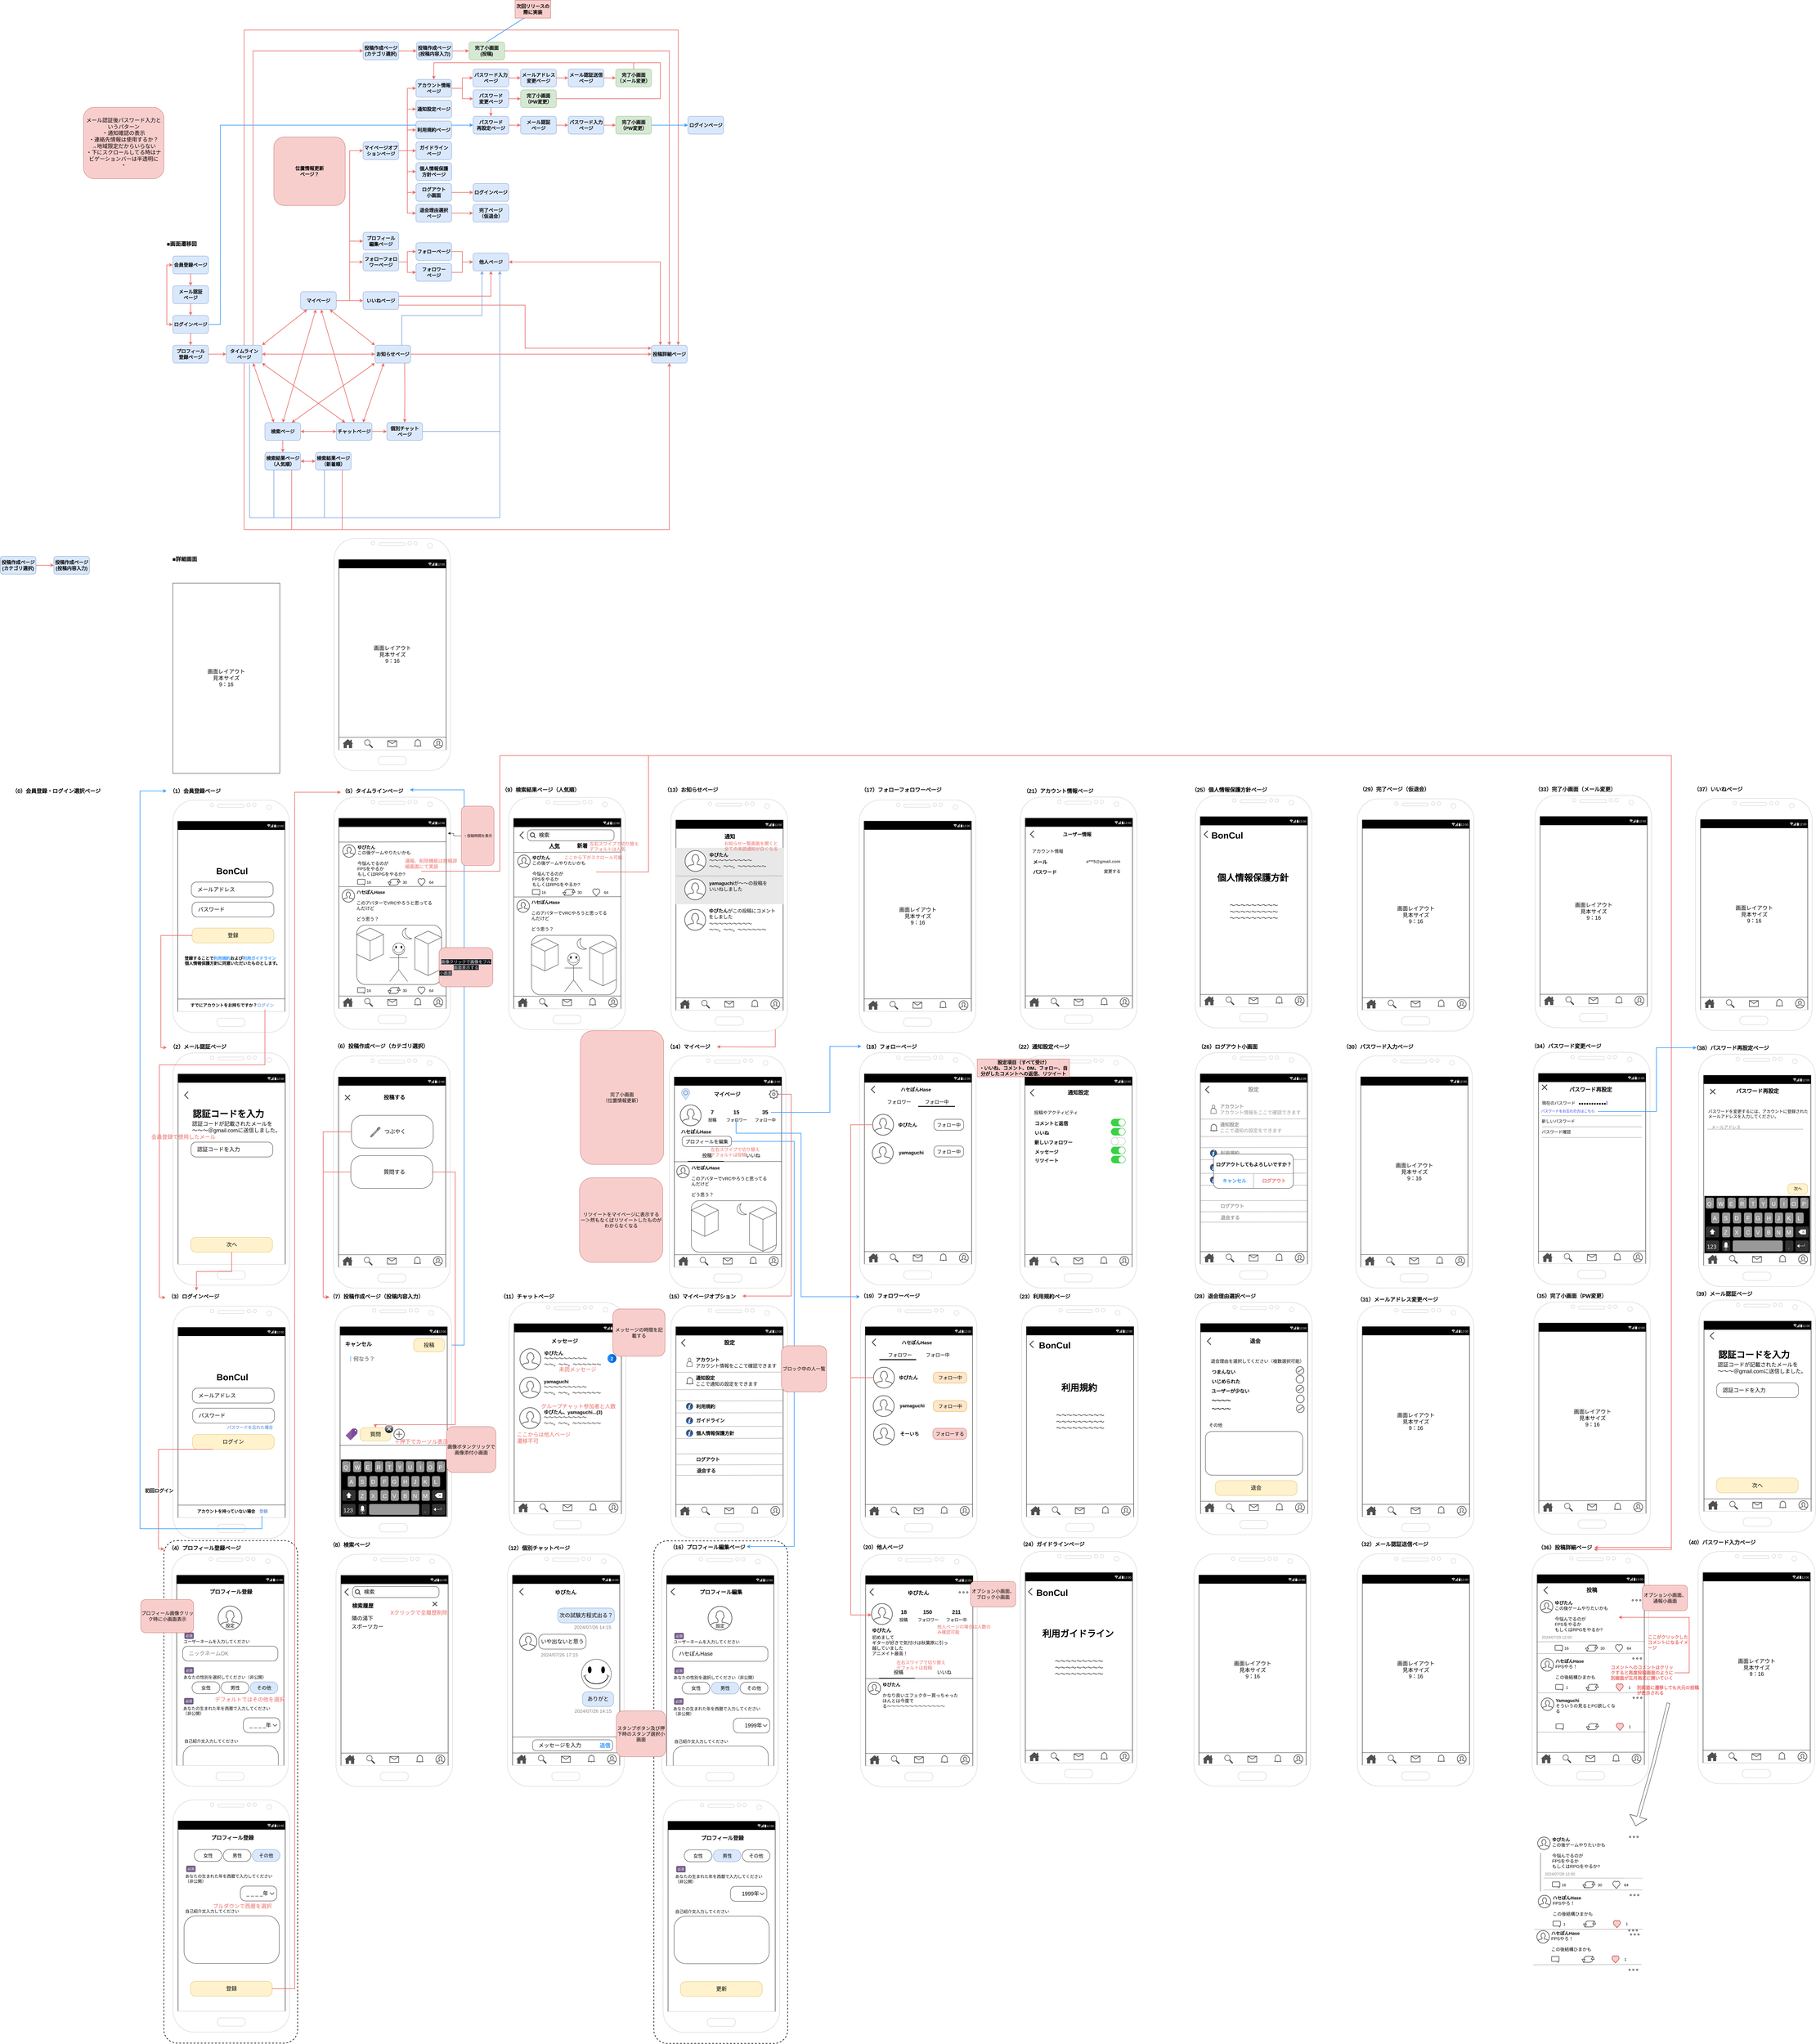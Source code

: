 <mxfile version="24.7.6">
  <diagram name="画面設計" id="DUKsDsCgvE7qoUcOOErB">
    <mxGraphModel dx="2336" dy="3115" grid="1" gridSize="10" guides="1" tooltips="1" connect="1" arrows="1" fold="1" page="1" pageScale="1" pageWidth="827" pageHeight="1169" math="0" shadow="0">
      <root>
        <mxCell id="0" />
        <mxCell id="1" parent="0" />
        <mxCell id="G14BOhuRtSVrZwQ8QBZu-809" style="edgeStyle=orthogonalEdgeStyle;shape=connector;rounded=0;orthogonalLoop=1;jettySize=auto;html=1;entryX=1.004;entryY=0.378;entryDx=0;entryDy=0;entryPerimeter=0;strokeColor=#3399FF;strokeWidth=2;align=center;verticalAlign=middle;fontFamily=Helvetica;fontSize=16;fontColor=default;labelBackgroundColor=none;endArrow=classic;" parent="1" source="G14BOhuRtSVrZwQ8QBZu-118" target="cl_7OGiUN790KZuQrU56-11" edge="1">
          <mxGeometry relative="1" as="geometry">
            <Array as="points">
              <mxPoint x="980" y="2623" />
              <mxPoint x="980" y="755" />
            </Array>
          </mxGeometry>
        </mxCell>
        <mxCell id="cl_7OGiUN790KZuQrU56-250" value="" style="whiteSpace=wrap;html=1;fontSize=18;" parent="1" vertex="1">
          <mxGeometry x="1692.5" y="857" width="360" height="640" as="geometry" />
        </mxCell>
        <mxCell id="G14BOhuRtSVrZwQ8QBZu-373" value="" style="rounded=0;whiteSpace=wrap;html=1;fontFamily=Helvetica;fontSize=11;fontColor=default;labelBackgroundColor=default;fillColor=#E8E8E8;strokeColor=none;" parent="1" vertex="1">
          <mxGeometry x="1688.75" y="950.3" width="367.5" height="189.7" as="geometry" />
        </mxCell>
        <mxCell id="G14BOhuRtSVrZwQ8QBZu-102" value="" style="rounded=1;whiteSpace=wrap;html=1;fontFamily=Helvetica;fontSize=11;fontColor=default;labelBackgroundColor=default;fillColor=none;arcSize=10;strokeWidth=2;dashed=1;" parent="1" vertex="1">
          <mxGeometry x="-30" y="3280" width="450" height="1690" as="geometry" />
        </mxCell>
        <mxCell id="qoLvdTIRZXSMtm_tBuzf-2" value="画面レイアウト&lt;div&gt;見本サイズ&lt;/div&gt;&lt;div&gt;9：16&lt;/div&gt;" style="whiteSpace=wrap;html=1;fontSize=18;" parent="1" vertex="1">
          <mxGeometry y="60" width="360" height="640" as="geometry" />
        </mxCell>
        <mxCell id="zhutLlrUZyIgJQwC8Toj-32" value="&lt;span style=&quot;font-size: 18px;&quot;&gt;■画面遷移図&lt;/span&gt;" style="text;html=1;align=center;verticalAlign=middle;resizable=0;points=[];autosize=1;strokeColor=none;fillColor=none;fontStyle=1;fontSize=18;" parent="1" vertex="1">
          <mxGeometry x="-30" y="-1100" width="120" height="40" as="geometry" />
        </mxCell>
        <mxCell id="zhutLlrUZyIgJQwC8Toj-45" value="" style="edgeStyle=orthogonalEdgeStyle;shape=connector;rounded=0;orthogonalLoop=1;jettySize=auto;html=1;strokeColor=#EA6B66;strokeWidth=2;align=center;verticalAlign=middle;fontFamily=Helvetica;fontSize=11;fontColor=default;labelBackgroundColor=default;endArrow=classic;" parent="1" source="zhutLlrUZyIgJQwC8Toj-33" target="zhutLlrUZyIgJQwC8Toj-42" edge="1">
          <mxGeometry relative="1" as="geometry" />
        </mxCell>
        <mxCell id="G14BOhuRtSVrZwQ8QBZu-825" style="edgeStyle=orthogonalEdgeStyle;shape=connector;rounded=0;orthogonalLoop=1;jettySize=auto;html=1;entryX=0;entryY=0.5;entryDx=0;entryDy=0;strokeColor=#3399FF;strokeWidth=2;align=center;verticalAlign=middle;fontFamily=Helvetica;fontSize=11;fontColor=default;labelBackgroundColor=default;endArrow=classic;" parent="1" source="zhutLlrUZyIgJQwC8Toj-33" target="G14BOhuRtSVrZwQ8QBZu-822" edge="1">
          <mxGeometry relative="1" as="geometry">
            <Array as="points">
              <mxPoint x="160" y="-810" />
              <mxPoint x="160" y="-1480" />
            </Array>
          </mxGeometry>
        </mxCell>
        <mxCell id="zhutLlrUZyIgJQwC8Toj-33" value="ログインページ" style="rounded=1;whiteSpace=wrap;html=1;fillColor=#dae8fc;strokeColor=#6c8ebf;fontSize=16;fontStyle=1" parent="1" vertex="1">
          <mxGeometry y="-840" width="120" height="60" as="geometry" />
        </mxCell>
        <mxCell id="zhutLlrUZyIgJQwC8Toj-43" value="" style="edgeStyle=orthogonalEdgeStyle;rounded=0;orthogonalLoop=1;jettySize=auto;html=1;strokeWidth=2;strokeColor=#EA6B66;" parent="1" source="zhutLlrUZyIgJQwC8Toj-34" target="zhutLlrUZyIgJQwC8Toj-35" edge="1">
          <mxGeometry relative="1" as="geometry" />
        </mxCell>
        <mxCell id="zhutLlrUZyIgJQwC8Toj-34" value="会員登録ページ" style="rounded=1;whiteSpace=wrap;html=1;fillColor=#dae8fc;strokeColor=#6c8ebf;fontSize=16;fontStyle=1" parent="1" vertex="1">
          <mxGeometry y="-1040" width="120" height="60" as="geometry" />
        </mxCell>
        <mxCell id="zhutLlrUZyIgJQwC8Toj-44" value="" style="edgeStyle=orthogonalEdgeStyle;shape=connector;rounded=0;orthogonalLoop=1;jettySize=auto;html=1;strokeColor=#EA6B66;strokeWidth=2;align=center;verticalAlign=middle;fontFamily=Helvetica;fontSize=11;fontColor=default;labelBackgroundColor=default;endArrow=classic;" parent="1" source="zhutLlrUZyIgJQwC8Toj-35" target="zhutLlrUZyIgJQwC8Toj-33" edge="1">
          <mxGeometry relative="1" as="geometry" />
        </mxCell>
        <mxCell id="zhutLlrUZyIgJQwC8Toj-35" value="メール認証&lt;div&gt;ページ&lt;/div&gt;" style="rounded=1;whiteSpace=wrap;html=1;fillColor=#dae8fc;strokeColor=#6c8ebf;fontSize=16;fontStyle=1" parent="1" vertex="1">
          <mxGeometry y="-940" width="120" height="60" as="geometry" />
        </mxCell>
        <mxCell id="zhutLlrUZyIgJQwC8Toj-75" style="edgeStyle=none;shape=connector;rounded=0;orthogonalLoop=1;jettySize=auto;html=1;entryX=0.25;entryY=0;entryDx=0;entryDy=0;strokeColor=#EA6B66;strokeWidth=2;align=center;verticalAlign=middle;fontFamily=Helvetica;fontSize=11;fontColor=default;labelBackgroundColor=default;startArrow=classic;startFill=1;endArrow=classic;exitX=0.75;exitY=1;exitDx=0;exitDy=0;" parent="1" source="zhutLlrUZyIgJQwC8Toj-36" target="zhutLlrUZyIgJQwC8Toj-70" edge="1">
          <mxGeometry relative="1" as="geometry" />
        </mxCell>
        <mxCell id="zhutLlrUZyIgJQwC8Toj-80" style="edgeStyle=none;shape=connector;rounded=0;orthogonalLoop=1;jettySize=auto;html=1;entryX=0;entryY=0.5;entryDx=0;entryDy=0;strokeColor=#EA6B66;strokeWidth=2;align=center;verticalAlign=middle;fontFamily=Helvetica;fontSize=11;fontColor=default;labelBackgroundColor=default;startArrow=classic;startFill=1;endArrow=classic;" parent="1" source="zhutLlrUZyIgJQwC8Toj-36" target="zhutLlrUZyIgJQwC8Toj-69" edge="1">
          <mxGeometry relative="1" as="geometry" />
        </mxCell>
        <mxCell id="zhutLlrUZyIgJQwC8Toj-85" style="edgeStyle=orthogonalEdgeStyle;shape=connector;rounded=0;orthogonalLoop=1;jettySize=auto;html=1;exitX=0.75;exitY=0;exitDx=0;exitDy=0;entryX=0;entryY=0.5;entryDx=0;entryDy=0;strokeColor=#EA6B66;strokeWidth=2;align=center;verticalAlign=middle;fontFamily=Helvetica;fontSize=11;fontColor=default;labelBackgroundColor=default;endArrow=classic;" parent="1" source="zhutLlrUZyIgJQwC8Toj-36" target="zhutLlrUZyIgJQwC8Toj-40" edge="1">
          <mxGeometry relative="1" as="geometry" />
        </mxCell>
        <mxCell id="zhutLlrUZyIgJQwC8Toj-87" style="edgeStyle=orthogonalEdgeStyle;shape=connector;rounded=0;orthogonalLoop=1;jettySize=auto;html=1;entryX=0.75;entryY=0;entryDx=0;entryDy=0;strokeColor=#EA6B66;strokeWidth=2;align=center;verticalAlign=middle;fontFamily=Helvetica;fontSize=11;fontColor=default;labelBackgroundColor=default;endArrow=classic;" parent="1" source="zhutLlrUZyIgJQwC8Toj-36" target="zhutLlrUZyIgJQwC8Toj-39" edge="1">
          <mxGeometry relative="1" as="geometry">
            <Array as="points">
              <mxPoint x="240" y="-1800" />
              <mxPoint x="1700" y="-1800" />
            </Array>
          </mxGeometry>
        </mxCell>
        <mxCell id="zhutLlrUZyIgJQwC8Toj-125" style="edgeStyle=orthogonalEdgeStyle;shape=connector;rounded=0;orthogonalLoop=1;jettySize=auto;html=1;entryX=0.5;entryY=1;entryDx=0;entryDy=0;strokeColor=#EA6B66;strokeWidth=2;align=center;verticalAlign=middle;fontFamily=Helvetica;fontSize=11;fontColor=default;labelBackgroundColor=default;endArrow=classic;exitX=0.5;exitY=1;exitDx=0;exitDy=0;" parent="1" source="zhutLlrUZyIgJQwC8Toj-36" target="zhutLlrUZyIgJQwC8Toj-39" edge="1">
          <mxGeometry relative="1" as="geometry">
            <Array as="points">
              <mxPoint x="240" y="-120" />
              <mxPoint x="1670" y="-120" />
            </Array>
          </mxGeometry>
        </mxCell>
        <mxCell id="zhutLlrUZyIgJQwC8Toj-126" style="edgeStyle=orthogonalEdgeStyle;shape=connector;rounded=0;orthogonalLoop=1;jettySize=auto;html=1;entryX=1;entryY=0.5;entryDx=0;entryDy=0;strokeColor=#7EA6E0;strokeWidth=2;align=center;verticalAlign=middle;fontFamily=Helvetica;fontSize=11;fontColor=default;labelBackgroundColor=default;endArrow=classic;exitX=0.653;exitY=1.062;exitDx=0;exitDy=0;exitPerimeter=0;" parent="1" source="zhutLlrUZyIgJQwC8Toj-36" target="zhutLlrUZyIgJQwC8Toj-63" edge="1">
          <mxGeometry relative="1" as="geometry">
            <Array as="points">
              <mxPoint x="258" y="-160" />
              <mxPoint x="1100" y="-160" />
              <mxPoint x="1100" y="-1020" />
            </Array>
          </mxGeometry>
        </mxCell>
        <mxCell id="zhutLlrUZyIgJQwC8Toj-36" value="タイムライン&lt;div&gt;ページ&lt;/div&gt;" style="rounded=1;whiteSpace=wrap;html=1;fillColor=#dae8fc;strokeColor=#6c8ebf;fontSize=16;fontStyle=1" parent="1" vertex="1">
          <mxGeometry x="180" y="-740" width="120" height="60" as="geometry" />
        </mxCell>
        <mxCell id="zhutLlrUZyIgJQwC8Toj-39" value="投稿詳細ページ" style="rounded=1;whiteSpace=wrap;html=1;fillColor=#dae8fc;strokeColor=#6c8ebf;fontSize=16;fontStyle=1" parent="1" vertex="1">
          <mxGeometry x="1610" y="-740" width="120" height="60" as="geometry" />
        </mxCell>
        <mxCell id="zhutLlrUZyIgJQwC8Toj-56" value="" style="edgeStyle=orthogonalEdgeStyle;shape=connector;rounded=0;orthogonalLoop=1;jettySize=auto;html=1;strokeColor=#EA6B66;strokeWidth=2;align=center;verticalAlign=middle;fontFamily=Helvetica;fontSize=11;fontColor=default;labelBackgroundColor=default;endArrow=classic;" parent="1" source="zhutLlrUZyIgJQwC8Toj-40" target="zhutLlrUZyIgJQwC8Toj-41" edge="1">
          <mxGeometry relative="1" as="geometry" />
        </mxCell>
        <mxCell id="zhutLlrUZyIgJQwC8Toj-40" value="投稿作成ページ&lt;div&gt;(カテゴリ選択)&lt;/div&gt;" style="rounded=1;whiteSpace=wrap;html=1;fillColor=#dae8fc;strokeColor=#6c8ebf;fontSize=16;fontStyle=1" parent="1" vertex="1">
          <mxGeometry x="640" y="-1760" width="120" height="60" as="geometry" />
        </mxCell>
        <mxCell id="zhutLlrUZyIgJQwC8Toj-57" value="" style="edgeStyle=orthogonalEdgeStyle;shape=connector;rounded=0;orthogonalLoop=1;jettySize=auto;html=1;strokeColor=#EA6B66;strokeWidth=2;align=center;verticalAlign=middle;fontFamily=Helvetica;fontSize=11;fontColor=default;labelBackgroundColor=default;endArrow=classic;exitX=1;exitY=0.5;exitDx=0;exitDy=0;" parent="1" source="G14BOhuRtSVrZwQ8QBZu-673" target="zhutLlrUZyIgJQwC8Toj-39" edge="1">
          <mxGeometry relative="1" as="geometry" />
        </mxCell>
        <mxCell id="G14BOhuRtSVrZwQ8QBZu-674" value="" style="edgeStyle=orthogonalEdgeStyle;shape=connector;rounded=0;orthogonalLoop=1;jettySize=auto;html=1;strokeColor=#EA6B66;strokeWidth=2;align=center;verticalAlign=middle;fontFamily=Helvetica;fontSize=11;fontColor=default;labelBackgroundColor=default;endArrow=classic;" parent="1" source="zhutLlrUZyIgJQwC8Toj-41" target="G14BOhuRtSVrZwQ8QBZu-673" edge="1">
          <mxGeometry relative="1" as="geometry" />
        </mxCell>
        <mxCell id="zhutLlrUZyIgJQwC8Toj-41" value="投稿作成ページ&lt;div&gt;(投稿内容入力)&lt;/div&gt;" style="rounded=1;whiteSpace=wrap;html=1;fillColor=#dae8fc;strokeColor=#6c8ebf;fontSize=16;fontStyle=1" parent="1" vertex="1">
          <mxGeometry x="820" y="-1760" width="120" height="60" as="geometry" />
        </mxCell>
        <mxCell id="zhutLlrUZyIgJQwC8Toj-46" value="" style="edgeStyle=orthogonalEdgeStyle;shape=connector;rounded=0;orthogonalLoop=1;jettySize=auto;html=1;strokeColor=#EA6B66;strokeWidth=2;align=center;verticalAlign=middle;fontFamily=Helvetica;fontSize=11;fontColor=default;labelBackgroundColor=default;endArrow=classic;" parent="1" source="zhutLlrUZyIgJQwC8Toj-42" target="zhutLlrUZyIgJQwC8Toj-36" edge="1">
          <mxGeometry relative="1" as="geometry" />
        </mxCell>
        <mxCell id="zhutLlrUZyIgJQwC8Toj-42" value="プロフィール&lt;div&gt;登録ページ&lt;/div&gt;" style="rounded=1;whiteSpace=wrap;html=1;fillColor=#dae8fc;strokeColor=#6c8ebf;fontSize=16;fontStyle=1" parent="1" vertex="1">
          <mxGeometry y="-740" width="120" height="60" as="geometry" />
        </mxCell>
        <mxCell id="zhutLlrUZyIgJQwC8Toj-47" value="利用規約ページ" style="rounded=1;whiteSpace=wrap;html=1;fillColor=#dae8fc;strokeColor=#6c8ebf;fontSize=16;fontStyle=1" parent="1" vertex="1">
          <mxGeometry x="818" y="-1494" width="120" height="60" as="geometry" />
        </mxCell>
        <mxCell id="zhutLlrUZyIgJQwC8Toj-48" value="ガイドライン&lt;div&gt;ページ&lt;/div&gt;" style="rounded=1;whiteSpace=wrap;html=1;fillColor=#dae8fc;strokeColor=#6c8ebf;fontSize=16;fontStyle=1" parent="1" vertex="1">
          <mxGeometry x="818" y="-1424" width="120" height="60" as="geometry" />
        </mxCell>
        <mxCell id="zhutLlrUZyIgJQwC8Toj-49" value="個人情報保護&lt;div&gt;方針&lt;span style=&quot;background-color: initial;&quot;&gt;ページ&lt;/span&gt;&lt;/div&gt;" style="rounded=1;whiteSpace=wrap;html=1;fillColor=#dae8fc;strokeColor=#6c8ebf;fontSize=16;fontStyle=1" parent="1" vertex="1">
          <mxGeometry x="818" y="-1354" width="120" height="60" as="geometry" />
        </mxCell>
        <mxCell id="zhutLlrUZyIgJQwC8Toj-89" style="edgeStyle=orthogonalEdgeStyle;shape=connector;rounded=0;orthogonalLoop=1;jettySize=auto;html=1;entryX=0;entryY=0.5;entryDx=0;entryDy=0;strokeColor=#EA6B66;strokeWidth=2;align=center;verticalAlign=middle;fontFamily=Helvetica;fontSize=11;fontColor=default;labelBackgroundColor=default;endArrow=classic;" parent="1" source="zhutLlrUZyIgJQwC8Toj-58" target="zhutLlrUZyIgJQwC8Toj-64" edge="1">
          <mxGeometry relative="1" as="geometry" />
        </mxCell>
        <mxCell id="zhutLlrUZyIgJQwC8Toj-90" style="edgeStyle=orthogonalEdgeStyle;shape=connector;rounded=0;orthogonalLoop=1;jettySize=auto;html=1;entryX=0;entryY=0.5;entryDx=0;entryDy=0;strokeColor=#EA6B66;strokeWidth=2;align=center;verticalAlign=middle;fontFamily=Helvetica;fontSize=11;fontColor=default;labelBackgroundColor=default;endArrow=classic;" parent="1" source="zhutLlrUZyIgJQwC8Toj-58" target="zhutLlrUZyIgJQwC8Toj-60" edge="1">
          <mxGeometry relative="1" as="geometry" />
        </mxCell>
        <mxCell id="zhutLlrUZyIgJQwC8Toj-91" style="edgeStyle=orthogonalEdgeStyle;shape=connector;rounded=0;orthogonalLoop=1;jettySize=auto;html=1;entryX=0;entryY=0.5;entryDx=0;entryDy=0;strokeColor=#EA6B66;strokeWidth=2;align=center;verticalAlign=middle;fontFamily=Helvetica;fontSize=11;fontColor=default;labelBackgroundColor=default;endArrow=classic;" parent="1" source="zhutLlrUZyIgJQwC8Toj-58" target="zhutLlrUZyIgJQwC8Toj-47" edge="1">
          <mxGeometry relative="1" as="geometry" />
        </mxCell>
        <mxCell id="zhutLlrUZyIgJQwC8Toj-92" style="edgeStyle=orthogonalEdgeStyle;shape=connector;rounded=0;orthogonalLoop=1;jettySize=auto;html=1;entryX=0;entryY=0.5;entryDx=0;entryDy=0;strokeColor=#EA6B66;strokeWidth=2;align=center;verticalAlign=middle;fontFamily=Helvetica;fontSize=11;fontColor=default;labelBackgroundColor=default;endArrow=classic;" parent="1" source="zhutLlrUZyIgJQwC8Toj-58" target="zhutLlrUZyIgJQwC8Toj-48" edge="1">
          <mxGeometry relative="1" as="geometry" />
        </mxCell>
        <mxCell id="zhutLlrUZyIgJQwC8Toj-93" style="edgeStyle=orthogonalEdgeStyle;shape=connector;rounded=0;orthogonalLoop=1;jettySize=auto;html=1;entryX=0;entryY=0.5;entryDx=0;entryDy=0;strokeColor=#EA6B66;strokeWidth=2;align=center;verticalAlign=middle;fontFamily=Helvetica;fontSize=11;fontColor=default;labelBackgroundColor=default;endArrow=classic;" parent="1" source="zhutLlrUZyIgJQwC8Toj-58" target="zhutLlrUZyIgJQwC8Toj-49" edge="1">
          <mxGeometry relative="1" as="geometry" />
        </mxCell>
        <mxCell id="zhutLlrUZyIgJQwC8Toj-94" style="edgeStyle=orthogonalEdgeStyle;shape=connector;rounded=0;orthogonalLoop=1;jettySize=auto;html=1;entryX=0;entryY=0.5;entryDx=0;entryDy=0;strokeColor=#EA6B66;strokeWidth=2;align=center;verticalAlign=middle;fontFamily=Helvetica;fontSize=11;fontColor=default;labelBackgroundColor=default;endArrow=classic;" parent="1" source="zhutLlrUZyIgJQwC8Toj-58" target="zhutLlrUZyIgJQwC8Toj-140" edge="1">
          <mxGeometry relative="1" as="geometry">
            <mxPoint x="818" y="-1184" as="targetPoint" />
          </mxGeometry>
        </mxCell>
        <mxCell id="zhutLlrUZyIgJQwC8Toj-145" style="edgeStyle=orthogonalEdgeStyle;shape=connector;rounded=0;orthogonalLoop=1;jettySize=auto;html=1;entryX=0;entryY=0.5;entryDx=0;entryDy=0;strokeColor=#EA6B66;strokeWidth=2;align=center;verticalAlign=middle;fontFamily=Helvetica;fontSize=11;fontColor=default;labelBackgroundColor=default;endArrow=classic;" parent="1" source="zhutLlrUZyIgJQwC8Toj-58" target="zhutLlrUZyIgJQwC8Toj-144" edge="1">
          <mxGeometry relative="1" as="geometry" />
        </mxCell>
        <mxCell id="zhutLlrUZyIgJQwC8Toj-58" value="マイページ&lt;span style=&quot;background-color: initial;&quot;&gt;オプションページ&lt;/span&gt;" style="rounded=1;whiteSpace=wrap;html=1;fillColor=#dae8fc;strokeColor=#6c8ebf;fontSize=16;fontStyle=1" parent="1" vertex="1">
          <mxGeometry x="640" y="-1424" width="120" height="60" as="geometry" />
        </mxCell>
        <mxCell id="zhutLlrUZyIgJQwC8Toj-59" value="プロフィール&lt;div&gt;編集ページ&lt;/div&gt;" style="rounded=1;whiteSpace=wrap;html=1;fillColor=#dae8fc;strokeColor=#6c8ebf;fontSize=16;fontStyle=1" parent="1" vertex="1">
          <mxGeometry x="640" y="-1120" width="120" height="60" as="geometry" />
        </mxCell>
        <mxCell id="zhutLlrUZyIgJQwC8Toj-60" value="通知設定ページ" style="rounded=1;whiteSpace=wrap;html=1;fillColor=#dae8fc;strokeColor=#6c8ebf;fontSize=16;fontStyle=1" parent="1" vertex="1">
          <mxGeometry x="818" y="-1564" width="120" height="60" as="geometry" />
        </mxCell>
        <mxCell id="zhutLlrUZyIgJQwC8Toj-129" style="edgeStyle=orthogonalEdgeStyle;shape=connector;rounded=0;orthogonalLoop=1;jettySize=auto;html=1;entryX=0.25;entryY=0;entryDx=0;entryDy=0;strokeColor=#EA6B66;strokeWidth=2;align=center;verticalAlign=middle;fontFamily=Helvetica;fontSize=11;fontColor=default;labelBackgroundColor=default;endArrow=classic;startArrow=classic;startFill=1;" parent="1" source="zhutLlrUZyIgJQwC8Toj-63" target="zhutLlrUZyIgJQwC8Toj-39" edge="1">
          <mxGeometry relative="1" as="geometry" />
        </mxCell>
        <mxCell id="zhutLlrUZyIgJQwC8Toj-63" value="他人ページ" style="rounded=1;whiteSpace=wrap;html=1;fillColor=#dae8fc;strokeColor=#6c8ebf;fontSize=16;fontStyle=1" parent="1" vertex="1">
          <mxGeometry x="1010" y="-1050" width="120" height="60" as="geometry" />
        </mxCell>
        <mxCell id="zhutLlrUZyIgJQwC8Toj-95" style="edgeStyle=orthogonalEdgeStyle;shape=connector;rounded=0;orthogonalLoop=1;jettySize=auto;html=1;entryX=0;entryY=0.5;entryDx=0;entryDy=0;strokeColor=#EA6B66;strokeWidth=2;align=center;verticalAlign=middle;fontFamily=Helvetica;fontSize=11;fontColor=default;labelBackgroundColor=default;endArrow=classic;" parent="1" source="zhutLlrUZyIgJQwC8Toj-64" target="zhutLlrUZyIgJQwC8Toj-65" edge="1">
          <mxGeometry relative="1" as="geometry" />
        </mxCell>
        <mxCell id="zhutLlrUZyIgJQwC8Toj-96" style="edgeStyle=orthogonalEdgeStyle;shape=connector;rounded=0;orthogonalLoop=1;jettySize=auto;html=1;entryX=0;entryY=0.5;entryDx=0;entryDy=0;strokeColor=#EA6B66;strokeWidth=2;align=center;verticalAlign=middle;fontFamily=Helvetica;fontSize=11;fontColor=default;labelBackgroundColor=default;endArrow=classic;" parent="1" source="zhutLlrUZyIgJQwC8Toj-64" target="zhutLlrUZyIgJQwC8Toj-66" edge="1">
          <mxGeometry relative="1" as="geometry" />
        </mxCell>
        <mxCell id="zhutLlrUZyIgJQwC8Toj-64" value="アカウント情報ページ" style="rounded=1;whiteSpace=wrap;html=1;fillColor=#dae8fc;strokeColor=#6c8ebf;fontSize=16;fontStyle=1" parent="1" vertex="1">
          <mxGeometry x="818" y="-1634" width="120" height="60" as="geometry" />
        </mxCell>
        <mxCell id="zhutLlrUZyIgJQwC8Toj-108" value="" style="edgeStyle=orthogonalEdgeStyle;shape=connector;rounded=0;orthogonalLoop=1;jettySize=auto;html=1;strokeColor=#EA6B66;strokeWidth=2;align=center;verticalAlign=middle;fontFamily=Helvetica;fontSize=11;fontColor=default;labelBackgroundColor=default;endArrow=classic;" parent="1" source="zhutLlrUZyIgJQwC8Toj-65" target="zhutLlrUZyIgJQwC8Toj-107" edge="1">
          <mxGeometry relative="1" as="geometry" />
        </mxCell>
        <mxCell id="zhutLlrUZyIgJQwC8Toj-65" value="パスワード入力ページ" style="rounded=1;whiteSpace=wrap;html=1;fillColor=#dae8fc;strokeColor=#6c8ebf;fontSize=16;fontStyle=1" parent="1" vertex="1">
          <mxGeometry x="1010" y="-1669" width="120" height="60" as="geometry" />
        </mxCell>
        <mxCell id="zhutLlrUZyIgJQwC8Toj-115" value="" style="edgeStyle=orthogonalEdgeStyle;shape=connector;rounded=0;orthogonalLoop=1;jettySize=auto;html=1;strokeColor=#EA6B66;strokeWidth=2;align=center;verticalAlign=middle;fontFamily=Helvetica;fontSize=11;fontColor=default;labelBackgroundColor=default;endArrow=classic;" parent="1" source="zhutLlrUZyIgJQwC8Toj-66" target="zhutLlrUZyIgJQwC8Toj-110" edge="1">
          <mxGeometry relative="1" as="geometry" />
        </mxCell>
        <mxCell id="G14BOhuRtSVrZwQ8QBZu-824" value="" style="edgeStyle=orthogonalEdgeStyle;shape=connector;rounded=0;orthogonalLoop=1;jettySize=auto;html=1;strokeColor=#EA6B66;strokeWidth=2;align=center;verticalAlign=middle;fontFamily=Helvetica;fontSize=11;fontColor=default;labelBackgroundColor=default;endArrow=classic;" parent="1" source="zhutLlrUZyIgJQwC8Toj-66" target="G14BOhuRtSVrZwQ8QBZu-822" edge="1">
          <mxGeometry relative="1" as="geometry" />
        </mxCell>
        <mxCell id="zhutLlrUZyIgJQwC8Toj-66" value="パスワード&lt;div&gt;変更ページ&lt;/div&gt;" style="rounded=1;whiteSpace=wrap;html=1;fillColor=#dae8fc;strokeColor=#6c8ebf;fontSize=16;fontStyle=1" parent="1" vertex="1">
          <mxGeometry x="1010" y="-1599" width="120" height="60" as="geometry" />
        </mxCell>
        <mxCell id="zhutLlrUZyIgJQwC8Toj-67" value="位置情報更新&lt;div&gt;ページ？&lt;/div&gt;" style="rounded=1;whiteSpace=wrap;html=1;fillColor=#f8cecc;strokeColor=#b85450;fontSize=16;fontStyle=1" parent="1" vertex="1">
          <mxGeometry x="340" y="-1440" width="240" height="230" as="geometry" />
        </mxCell>
        <mxCell id="zhutLlrUZyIgJQwC8Toj-73" style="shape=connector;rounded=0;orthogonalLoop=1;jettySize=auto;html=1;entryX=1;entryY=0;entryDx=0;entryDy=0;strokeColor=#EA6B66;strokeWidth=2;align=center;verticalAlign=middle;fontFamily=Helvetica;fontSize=11;fontColor=default;labelBackgroundColor=default;endArrow=classic;startArrow=classic;startFill=1;" parent="1" source="zhutLlrUZyIgJQwC8Toj-68" target="zhutLlrUZyIgJQwC8Toj-36" edge="1">
          <mxGeometry relative="1" as="geometry" />
        </mxCell>
        <mxCell id="zhutLlrUZyIgJQwC8Toj-74" style="edgeStyle=none;shape=connector;rounded=0;orthogonalLoop=1;jettySize=auto;html=1;entryX=0;entryY=0;entryDx=0;entryDy=0;strokeColor=#EA6B66;strokeWidth=2;align=center;verticalAlign=middle;fontFamily=Helvetica;fontSize=11;fontColor=default;labelBackgroundColor=default;startArrow=classic;startFill=1;endArrow=classic;" parent="1" source="zhutLlrUZyIgJQwC8Toj-68" target="zhutLlrUZyIgJQwC8Toj-69" edge="1">
          <mxGeometry relative="1" as="geometry" />
        </mxCell>
        <mxCell id="zhutLlrUZyIgJQwC8Toj-78" style="edgeStyle=none;shape=connector;rounded=0;orthogonalLoop=1;jettySize=auto;html=1;entryX=0.5;entryY=0;entryDx=0;entryDy=0;strokeColor=#EA6B66;strokeWidth=2;align=center;verticalAlign=middle;fontFamily=Helvetica;fontSize=11;fontColor=default;labelBackgroundColor=default;startArrow=classic;startFill=1;endArrow=classic;" parent="1" source="zhutLlrUZyIgJQwC8Toj-68" target="zhutLlrUZyIgJQwC8Toj-70" edge="1">
          <mxGeometry relative="1" as="geometry" />
        </mxCell>
        <mxCell id="zhutLlrUZyIgJQwC8Toj-79" style="edgeStyle=none;shape=connector;rounded=0;orthogonalLoop=1;jettySize=auto;html=1;entryX=0.5;entryY=0;entryDx=0;entryDy=0;strokeColor=#EA6B66;strokeWidth=2;align=center;verticalAlign=middle;fontFamily=Helvetica;fontSize=11;fontColor=default;labelBackgroundColor=default;startArrow=classic;startFill=1;endArrow=classic;" parent="1" source="zhutLlrUZyIgJQwC8Toj-68" target="zhutLlrUZyIgJQwC8Toj-71" edge="1">
          <mxGeometry relative="1" as="geometry" />
        </mxCell>
        <mxCell id="zhutLlrUZyIgJQwC8Toj-86" style="edgeStyle=orthogonalEdgeStyle;shape=connector;rounded=0;orthogonalLoop=1;jettySize=auto;html=1;entryX=0;entryY=0.5;entryDx=0;entryDy=0;strokeColor=#EA6B66;strokeWidth=2;align=center;verticalAlign=middle;fontFamily=Helvetica;fontSize=11;fontColor=default;labelBackgroundColor=default;endArrow=classic;exitX=1;exitY=0.5;exitDx=0;exitDy=0;" parent="1" source="zhutLlrUZyIgJQwC8Toj-68" target="zhutLlrUZyIgJQwC8Toj-59" edge="1">
          <mxGeometry relative="1" as="geometry">
            <mxPoint x="550.0" y="-1020" as="sourcePoint" />
          </mxGeometry>
        </mxCell>
        <mxCell id="zhutLlrUZyIgJQwC8Toj-88" style="edgeStyle=orthogonalEdgeStyle;shape=connector;rounded=0;orthogonalLoop=1;jettySize=auto;html=1;entryX=0;entryY=0.5;entryDx=0;entryDy=0;strokeColor=#EA6B66;strokeWidth=2;align=center;verticalAlign=middle;fontFamily=Helvetica;fontSize=11;fontColor=default;labelBackgroundColor=default;endArrow=classic;exitX=1;exitY=0.5;exitDx=0;exitDy=0;" parent="1" source="zhutLlrUZyIgJQwC8Toj-68" target="zhutLlrUZyIgJQwC8Toj-58" edge="1">
          <mxGeometry relative="1" as="geometry">
            <mxPoint x="550.0" y="-1020" as="sourcePoint" />
          </mxGeometry>
        </mxCell>
        <mxCell id="zhutLlrUZyIgJQwC8Toj-99" style="edgeStyle=orthogonalEdgeStyle;shape=connector;rounded=0;orthogonalLoop=1;jettySize=auto;html=1;entryX=0;entryY=0.5;entryDx=0;entryDy=0;strokeColor=#EA6B66;strokeWidth=2;align=center;verticalAlign=middle;fontFamily=Helvetica;fontSize=11;fontColor=default;labelBackgroundColor=default;endArrow=classic;exitX=1;exitY=0.5;exitDx=0;exitDy=0;" parent="1" source="zhutLlrUZyIgJQwC8Toj-68" target="zhutLlrUZyIgJQwC8Toj-98" edge="1">
          <mxGeometry relative="1" as="geometry">
            <mxPoint x="550.0" y="-1020" as="sourcePoint" />
          </mxGeometry>
        </mxCell>
        <mxCell id="zhutLlrUZyIgJQwC8Toj-105" style="edgeStyle=orthogonalEdgeStyle;shape=connector;rounded=0;orthogonalLoop=1;jettySize=auto;html=1;entryX=0;entryY=0.5;entryDx=0;entryDy=0;strokeColor=#EA6B66;strokeWidth=2;align=center;verticalAlign=middle;fontFamily=Helvetica;fontSize=11;fontColor=default;labelBackgroundColor=default;endArrow=classic;" parent="1" source="zhutLlrUZyIgJQwC8Toj-68" target="zhutLlrUZyIgJQwC8Toj-104" edge="1">
          <mxGeometry relative="1" as="geometry" />
        </mxCell>
        <mxCell id="zhutLlrUZyIgJQwC8Toj-68" value="マイページ" style="rounded=1;whiteSpace=wrap;html=1;fillColor=#dae8fc;strokeColor=#6c8ebf;fontSize=16;fontStyle=1" parent="1" vertex="1">
          <mxGeometry x="430" y="-920" width="120" height="60" as="geometry" />
        </mxCell>
        <mxCell id="zhutLlrUZyIgJQwC8Toj-76" style="edgeStyle=none;shape=connector;rounded=0;orthogonalLoop=1;jettySize=auto;html=1;entryX=0.75;entryY=0;entryDx=0;entryDy=0;strokeColor=#EA6B66;strokeWidth=2;align=center;verticalAlign=middle;fontFamily=Helvetica;fontSize=11;fontColor=default;labelBackgroundColor=default;startArrow=classic;startFill=1;endArrow=classic;exitX=0.25;exitY=1;exitDx=0;exitDy=0;" parent="1" source="zhutLlrUZyIgJQwC8Toj-69" target="zhutLlrUZyIgJQwC8Toj-71" edge="1">
          <mxGeometry relative="1" as="geometry" />
        </mxCell>
        <mxCell id="zhutLlrUZyIgJQwC8Toj-120" style="edgeStyle=orthogonalEdgeStyle;shape=connector;rounded=0;orthogonalLoop=1;jettySize=auto;html=1;entryX=0;entryY=0.5;entryDx=0;entryDy=0;strokeColor=#EA6B66;strokeWidth=2;align=center;verticalAlign=middle;fontFamily=Helvetica;fontSize=11;fontColor=default;labelBackgroundColor=default;endArrow=classic;" parent="1" source="zhutLlrUZyIgJQwC8Toj-69" target="zhutLlrUZyIgJQwC8Toj-39" edge="1">
          <mxGeometry relative="1" as="geometry" />
        </mxCell>
        <mxCell id="zhutLlrUZyIgJQwC8Toj-137" style="edgeStyle=orthogonalEdgeStyle;shape=connector;rounded=0;orthogonalLoop=1;jettySize=auto;html=1;entryX=0.5;entryY=0;entryDx=0;entryDy=0;strokeColor=#EA6B66;strokeWidth=2;align=center;verticalAlign=middle;fontFamily=Helvetica;fontSize=11;fontColor=default;labelBackgroundColor=default;endArrow=classic;" parent="1" target="zhutLlrUZyIgJQwC8Toj-106" edge="1">
          <mxGeometry relative="1" as="geometry">
            <mxPoint x="780" y="-680" as="sourcePoint" />
          </mxGeometry>
        </mxCell>
        <mxCell id="zhutLlrUZyIgJQwC8Toj-138" style="edgeStyle=orthogonalEdgeStyle;shape=connector;rounded=0;orthogonalLoop=1;jettySize=auto;html=1;exitX=0.75;exitY=0;exitDx=0;exitDy=0;entryX=0.25;entryY=1;entryDx=0;entryDy=0;strokeColor=#7EA6E0;strokeWidth=2;align=center;verticalAlign=middle;fontFamily=Helvetica;fontSize=11;fontColor=default;labelBackgroundColor=default;endArrow=classic;" parent="1" source="zhutLlrUZyIgJQwC8Toj-69" target="zhutLlrUZyIgJQwC8Toj-63" edge="1">
          <mxGeometry relative="1" as="geometry">
            <Array as="points">
              <mxPoint x="770" y="-840" />
              <mxPoint x="1040" y="-840" />
            </Array>
          </mxGeometry>
        </mxCell>
        <mxCell id="zhutLlrUZyIgJQwC8Toj-69" value="お知らせページ" style="rounded=1;whiteSpace=wrap;html=1;fillColor=#dae8fc;strokeColor=#6c8ebf;fontSize=16;fontStyle=1" parent="1" vertex="1">
          <mxGeometry x="680" y="-740" width="120" height="60" as="geometry" />
        </mxCell>
        <mxCell id="zhutLlrUZyIgJQwC8Toj-77" style="edgeStyle=none;shape=connector;rounded=0;orthogonalLoop=1;jettySize=auto;html=1;entryX=0;entryY=0.5;entryDx=0;entryDy=0;strokeColor=#EA6B66;strokeWidth=2;align=center;verticalAlign=middle;fontFamily=Helvetica;fontSize=11;fontColor=default;labelBackgroundColor=default;startArrow=classic;startFill=1;endArrow=classic;" parent="1" source="zhutLlrUZyIgJQwC8Toj-70" target="zhutLlrUZyIgJQwC8Toj-71" edge="1">
          <mxGeometry relative="1" as="geometry" />
        </mxCell>
        <mxCell id="zhutLlrUZyIgJQwC8Toj-81" style="edgeStyle=none;shape=connector;rounded=0;orthogonalLoop=1;jettySize=auto;html=1;exitX=0.75;exitY=0;exitDx=0;exitDy=0;strokeColor=#EA6B66;strokeWidth=2;align=center;verticalAlign=middle;fontFamily=Helvetica;fontSize=11;fontColor=default;labelBackgroundColor=default;startArrow=classic;startFill=1;endArrow=classic;entryX=0;entryY=1;entryDx=0;entryDy=0;" parent="1" source="zhutLlrUZyIgJQwC8Toj-70" target="zhutLlrUZyIgJQwC8Toj-69" edge="1">
          <mxGeometry relative="1" as="geometry">
            <mxPoint x="680.0" y="-710" as="targetPoint" />
          </mxGeometry>
        </mxCell>
        <mxCell id="zhutLlrUZyIgJQwC8Toj-127" style="edgeStyle=orthogonalEdgeStyle;shape=connector;rounded=0;orthogonalLoop=1;jettySize=auto;html=1;entryX=0.75;entryY=1;entryDx=0;entryDy=0;strokeColor=#7EA6E0;strokeWidth=2;align=center;verticalAlign=middle;fontFamily=Helvetica;fontSize=11;fontColor=default;labelBackgroundColor=default;endArrow=classic;exitX=0.25;exitY=1;exitDx=0;exitDy=0;" parent="1" source="zhutLlrUZyIgJQwC8Toj-130" target="zhutLlrUZyIgJQwC8Toj-63" edge="1">
          <mxGeometry relative="1" as="geometry">
            <mxPoint x="370" y="-310" as="sourcePoint" />
            <Array as="points">
              <mxPoint x="340" y="-160" />
              <mxPoint x="1100" y="-160" />
            </Array>
          </mxGeometry>
        </mxCell>
        <mxCell id="zhutLlrUZyIgJQwC8Toj-128" style="edgeStyle=orthogonalEdgeStyle;shape=connector;rounded=0;orthogonalLoop=1;jettySize=auto;html=1;entryX=0.5;entryY=1;entryDx=0;entryDy=0;strokeColor=#EA6B66;strokeWidth=2;align=center;verticalAlign=middle;fontFamily=Helvetica;fontSize=11;fontColor=default;labelBackgroundColor=default;endArrow=classic;exitX=0.75;exitY=1;exitDx=0;exitDy=0;" parent="1" source="zhutLlrUZyIgJQwC8Toj-130" target="zhutLlrUZyIgJQwC8Toj-39" edge="1">
          <mxGeometry relative="1" as="geometry">
            <mxPoint x="400" y="-310" as="sourcePoint" />
            <Array as="points">
              <mxPoint x="400" y="-120" />
              <mxPoint x="1670" y="-120" />
            </Array>
          </mxGeometry>
        </mxCell>
        <mxCell id="zhutLlrUZyIgJQwC8Toj-132" value="" style="edgeStyle=orthogonalEdgeStyle;shape=connector;rounded=0;orthogonalLoop=1;jettySize=auto;html=1;strokeColor=#EA6B66;strokeWidth=2;align=center;verticalAlign=middle;fontFamily=Helvetica;fontSize=11;fontColor=default;labelBackgroundColor=default;endArrow=classic;" parent="1" source="zhutLlrUZyIgJQwC8Toj-70" target="zhutLlrUZyIgJQwC8Toj-130" edge="1">
          <mxGeometry relative="1" as="geometry" />
        </mxCell>
        <mxCell id="zhutLlrUZyIgJQwC8Toj-70" value="検索ページ" style="rounded=1;whiteSpace=wrap;html=1;fillColor=#dae8fc;strokeColor=#6c8ebf;fontSize=16;fontStyle=1" parent="1" vertex="1">
          <mxGeometry x="310" y="-480" width="120" height="60" as="geometry" />
        </mxCell>
        <mxCell id="zhutLlrUZyIgJQwC8Toj-82" style="edgeStyle=none;shape=connector;rounded=0;orthogonalLoop=1;jettySize=auto;html=1;entryX=1;entryY=1;entryDx=0;entryDy=0;strokeColor=#EA6B66;strokeWidth=2;align=center;verticalAlign=middle;fontFamily=Helvetica;fontSize=11;fontColor=default;labelBackgroundColor=default;startArrow=classic;startFill=1;endArrow=classic;exitX=0.25;exitY=0;exitDx=0;exitDy=0;" parent="1" source="zhutLlrUZyIgJQwC8Toj-71" target="zhutLlrUZyIgJQwC8Toj-36" edge="1">
          <mxGeometry relative="1" as="geometry" />
        </mxCell>
        <mxCell id="zhutLlrUZyIgJQwC8Toj-121" value="" style="edgeStyle=orthogonalEdgeStyle;shape=connector;rounded=0;orthogonalLoop=1;jettySize=auto;html=1;strokeColor=#EA6B66;strokeWidth=2;align=center;verticalAlign=middle;fontFamily=Helvetica;fontSize=11;fontColor=default;labelBackgroundColor=default;endArrow=classic;" parent="1" source="zhutLlrUZyIgJQwC8Toj-71" target="zhutLlrUZyIgJQwC8Toj-106" edge="1">
          <mxGeometry relative="1" as="geometry" />
        </mxCell>
        <mxCell id="zhutLlrUZyIgJQwC8Toj-71" value="チャットページ" style="rounded=1;whiteSpace=wrap;html=1;fillColor=#dae8fc;strokeColor=#6c8ebf;fontSize=16;fontStyle=1" parent="1" vertex="1">
          <mxGeometry x="550" y="-480" width="120" height="60" as="geometry" />
        </mxCell>
        <mxCell id="zhutLlrUZyIgJQwC8Toj-97" value="メール認証後パスワード入力というパターン&lt;div&gt;・通知確認の表示&lt;/div&gt;&lt;div&gt;・連絡先情報は使用するか？&lt;/div&gt;&lt;div&gt;→地域限定だからいらない&lt;/div&gt;&lt;div&gt;・下にスクロールしてる時はナビゲーションバーは半透明に&lt;/div&gt;&lt;div&gt;・&lt;/div&gt;" style="rounded=1;whiteSpace=wrap;html=1;fontFamily=Helvetica;fontSize=18;labelBackgroundColor=none;fillColor=#f8cecc;strokeColor=#b85450;" parent="1" vertex="1">
          <mxGeometry x="-300" y="-1540" width="270" height="240" as="geometry" />
        </mxCell>
        <mxCell id="zhutLlrUZyIgJQwC8Toj-102" style="edgeStyle=orthogonalEdgeStyle;shape=connector;rounded=0;orthogonalLoop=1;jettySize=auto;html=1;exitX=1;exitY=0.5;exitDx=0;exitDy=0;entryX=0;entryY=0.5;entryDx=0;entryDy=0;strokeColor=#EA6B66;strokeWidth=2;align=center;verticalAlign=middle;fontFamily=Helvetica;fontSize=11;fontColor=default;labelBackgroundColor=default;endArrow=classic;" parent="1" source="zhutLlrUZyIgJQwC8Toj-98" target="zhutLlrUZyIgJQwC8Toj-100" edge="1">
          <mxGeometry relative="1" as="geometry" />
        </mxCell>
        <mxCell id="zhutLlrUZyIgJQwC8Toj-103" style="edgeStyle=orthogonalEdgeStyle;shape=connector;rounded=0;orthogonalLoop=1;jettySize=auto;html=1;entryX=0;entryY=0.5;entryDx=0;entryDy=0;strokeColor=#EA6B66;strokeWidth=2;align=center;verticalAlign=middle;fontFamily=Helvetica;fontSize=11;fontColor=default;labelBackgroundColor=default;endArrow=classic;" parent="1" source="zhutLlrUZyIgJQwC8Toj-98" target="zhutLlrUZyIgJQwC8Toj-101" edge="1">
          <mxGeometry relative="1" as="geometry" />
        </mxCell>
        <mxCell id="zhutLlrUZyIgJQwC8Toj-98" value="フォローフォロワーページ" style="rounded=1;whiteSpace=wrap;html=1;fillColor=#dae8fc;strokeColor=#6c8ebf;fontSize=16;fontStyle=1" parent="1" vertex="1">
          <mxGeometry x="640" y="-1050" width="120" height="60" as="geometry" />
        </mxCell>
        <mxCell id="zhutLlrUZyIgJQwC8Toj-116" style="edgeStyle=orthogonalEdgeStyle;shape=connector;rounded=0;orthogonalLoop=1;jettySize=auto;html=1;entryX=0;entryY=0.5;entryDx=0;entryDy=0;strokeColor=#EA6B66;strokeWidth=2;align=center;verticalAlign=middle;fontFamily=Helvetica;fontSize=11;fontColor=default;labelBackgroundColor=default;endArrow=classic;" parent="1" source="zhutLlrUZyIgJQwC8Toj-100" target="zhutLlrUZyIgJQwC8Toj-63" edge="1">
          <mxGeometry relative="1" as="geometry" />
        </mxCell>
        <mxCell id="zhutLlrUZyIgJQwC8Toj-100" value="フォローページ" style="rounded=1;whiteSpace=wrap;html=1;fillColor=#dae8fc;strokeColor=#6c8ebf;fontSize=16;fontStyle=1" parent="1" vertex="1">
          <mxGeometry x="818" y="-1085" width="120" height="60" as="geometry" />
        </mxCell>
        <mxCell id="zhutLlrUZyIgJQwC8Toj-117" style="edgeStyle=orthogonalEdgeStyle;shape=connector;rounded=0;orthogonalLoop=1;jettySize=auto;html=1;entryX=0;entryY=0.5;entryDx=0;entryDy=0;strokeColor=#EA6B66;strokeWidth=2;align=center;verticalAlign=middle;fontFamily=Helvetica;fontSize=11;fontColor=default;labelBackgroundColor=default;endArrow=classic;" parent="1" source="zhutLlrUZyIgJQwC8Toj-101" target="zhutLlrUZyIgJQwC8Toj-63" edge="1">
          <mxGeometry relative="1" as="geometry" />
        </mxCell>
        <mxCell id="zhutLlrUZyIgJQwC8Toj-101" value="フォロワー&lt;div&gt;ページ&lt;/div&gt;" style="rounded=1;whiteSpace=wrap;html=1;fillColor=#dae8fc;strokeColor=#6c8ebf;fontSize=16;fontStyle=1" parent="1" vertex="1">
          <mxGeometry x="818" y="-1015" width="120" height="60" as="geometry" />
        </mxCell>
        <mxCell id="zhutLlrUZyIgJQwC8Toj-118" style="edgeStyle=orthogonalEdgeStyle;shape=connector;rounded=0;orthogonalLoop=1;jettySize=auto;html=1;strokeColor=#EA6B66;strokeWidth=2;align=center;verticalAlign=middle;fontFamily=Helvetica;fontSize=11;fontColor=default;labelBackgroundColor=default;endArrow=classic;exitX=1;exitY=0.75;exitDx=0;exitDy=0;" parent="1" source="zhutLlrUZyIgJQwC8Toj-104" edge="1">
          <mxGeometry relative="1" as="geometry">
            <mxPoint x="1610" y="-730" as="targetPoint" />
            <Array as="points">
              <mxPoint x="1185" y="-875" />
              <mxPoint x="1185" y="-730" />
              <mxPoint x="1610" y="-730" />
            </Array>
          </mxGeometry>
        </mxCell>
        <mxCell id="zhutLlrUZyIgJQwC8Toj-119" style="edgeStyle=orthogonalEdgeStyle;shape=connector;rounded=0;orthogonalLoop=1;jettySize=auto;html=1;exitX=1;exitY=0.25;exitDx=0;exitDy=0;entryX=0.5;entryY=1;entryDx=0;entryDy=0;strokeColor=#EA6B66;strokeWidth=2;align=center;verticalAlign=middle;fontFamily=Helvetica;fontSize=11;fontColor=default;labelBackgroundColor=default;endArrow=classic;" parent="1" source="zhutLlrUZyIgJQwC8Toj-104" target="zhutLlrUZyIgJQwC8Toj-63" edge="1">
          <mxGeometry relative="1" as="geometry" />
        </mxCell>
        <mxCell id="zhutLlrUZyIgJQwC8Toj-104" value="いいねページ" style="rounded=1;whiteSpace=wrap;html=1;fillColor=#dae8fc;strokeColor=#6c8ebf;fontSize=16;fontStyle=1" parent="1" vertex="1">
          <mxGeometry x="640" y="-920" width="120" height="60" as="geometry" />
        </mxCell>
        <mxCell id="zhutLlrUZyIgJQwC8Toj-124" style="edgeStyle=orthogonalEdgeStyle;shape=connector;rounded=0;orthogonalLoop=1;jettySize=auto;html=1;entryX=0.75;entryY=1;entryDx=0;entryDy=0;strokeColor=#7EA6E0;strokeWidth=2;align=center;verticalAlign=middle;fontFamily=Helvetica;fontSize=11;fontColor=default;labelBackgroundColor=default;endArrow=classic;" parent="1" source="zhutLlrUZyIgJQwC8Toj-106" target="zhutLlrUZyIgJQwC8Toj-63" edge="1">
          <mxGeometry relative="1" as="geometry" />
        </mxCell>
        <mxCell id="zhutLlrUZyIgJQwC8Toj-106" value="個別チャット&lt;div&gt;ページ&lt;/div&gt;" style="rounded=1;whiteSpace=wrap;html=1;fillColor=#dae8fc;strokeColor=#6c8ebf;fontSize=16;fontStyle=1" parent="1" vertex="1">
          <mxGeometry x="720" y="-480" width="120" height="60" as="geometry" />
        </mxCell>
        <mxCell id="zhutLlrUZyIgJQwC8Toj-113" value="" style="edgeStyle=orthogonalEdgeStyle;shape=connector;rounded=0;orthogonalLoop=1;jettySize=auto;html=1;strokeColor=#EA6B66;strokeWidth=2;align=center;verticalAlign=middle;fontFamily=Helvetica;fontSize=11;fontColor=default;labelBackgroundColor=default;endArrow=classic;" parent="1" source="zhutLlrUZyIgJQwC8Toj-107" target="zhutLlrUZyIgJQwC8Toj-111" edge="1">
          <mxGeometry relative="1" as="geometry" />
        </mxCell>
        <mxCell id="zhutLlrUZyIgJQwC8Toj-107" value="メールアドレス変更ページ" style="rounded=1;whiteSpace=wrap;html=1;fillColor=#dae8fc;strokeColor=#6c8ebf;fontSize=16;fontStyle=1" parent="1" vertex="1">
          <mxGeometry x="1170" y="-1669" width="120" height="60" as="geometry" />
        </mxCell>
        <mxCell id="G14BOhuRtSVrZwQ8QBZu-678" style="edgeStyle=orthogonalEdgeStyle;shape=connector;rounded=0;orthogonalLoop=1;jettySize=auto;html=1;entryX=0.5;entryY=0;entryDx=0;entryDy=0;strokeColor=#EA6B66;strokeWidth=2;align=center;verticalAlign=middle;fontFamily=Helvetica;fontSize=11;fontColor=default;labelBackgroundColor=default;endArrow=classic;" parent="1" source="zhutLlrUZyIgJQwC8Toj-110" target="zhutLlrUZyIgJQwC8Toj-64" edge="1">
          <mxGeometry relative="1" as="geometry">
            <Array as="points">
              <mxPoint x="1640" y="-1569" />
              <mxPoint x="1640" y="-1690" />
              <mxPoint x="878" y="-1690" />
            </Array>
          </mxGeometry>
        </mxCell>
        <mxCell id="zhutLlrUZyIgJQwC8Toj-110" value="完了小画面&lt;div&gt;（PW変更）&lt;/div&gt;" style="rounded=1;whiteSpace=wrap;html=1;fillColor=#d5e8d4;strokeColor=#82b366;fontSize=16;fontStyle=1" parent="1" vertex="1">
          <mxGeometry x="1170" y="-1599" width="120" height="60" as="geometry" />
        </mxCell>
        <mxCell id="zhutLlrUZyIgJQwC8Toj-114" value="" style="edgeStyle=orthogonalEdgeStyle;shape=connector;rounded=0;orthogonalLoop=1;jettySize=auto;html=1;strokeColor=#EA6B66;strokeWidth=2;align=center;verticalAlign=middle;fontFamily=Helvetica;fontSize=11;fontColor=default;labelBackgroundColor=default;endArrow=classic;" parent="1" source="zhutLlrUZyIgJQwC8Toj-111" target="zhutLlrUZyIgJQwC8Toj-112" edge="1">
          <mxGeometry relative="1" as="geometry" />
        </mxCell>
        <mxCell id="zhutLlrUZyIgJQwC8Toj-111" value="メール認証送信ページ" style="rounded=1;whiteSpace=wrap;html=1;fillColor=#dae8fc;strokeColor=#6c8ebf;fontSize=16;fontStyle=1" parent="1" vertex="1">
          <mxGeometry x="1330" y="-1669" width="120" height="60" as="geometry" />
        </mxCell>
        <mxCell id="G14BOhuRtSVrZwQ8QBZu-677" style="edgeStyle=orthogonalEdgeStyle;shape=connector;rounded=0;orthogonalLoop=1;jettySize=auto;html=1;entryX=0.5;entryY=0;entryDx=0;entryDy=0;strokeColor=#EA6B66;strokeWidth=2;align=center;verticalAlign=middle;fontFamily=Helvetica;fontSize=11;fontColor=default;labelBackgroundColor=default;endArrow=classic;" parent="1" source="zhutLlrUZyIgJQwC8Toj-112" target="zhutLlrUZyIgJQwC8Toj-64" edge="1">
          <mxGeometry relative="1" as="geometry">
            <Array as="points">
              <mxPoint x="1550" y="-1690" />
              <mxPoint x="878" y="-1690" />
            </Array>
          </mxGeometry>
        </mxCell>
        <mxCell id="zhutLlrUZyIgJQwC8Toj-112" value="完了小画面&lt;div&gt;（メール変更）&lt;/div&gt;" style="rounded=1;whiteSpace=wrap;html=1;fillColor=#d5e8d4;strokeColor=#82b366;fontSize=16;fontStyle=1" parent="1" vertex="1">
          <mxGeometry x="1490" y="-1669" width="120" height="60" as="geometry" />
        </mxCell>
        <mxCell id="zhutLlrUZyIgJQwC8Toj-133" value="" style="edgeStyle=orthogonalEdgeStyle;shape=connector;rounded=0;orthogonalLoop=1;jettySize=auto;html=1;strokeColor=#EA6B66;strokeWidth=2;align=center;verticalAlign=middle;fontFamily=Helvetica;fontSize=11;fontColor=default;labelBackgroundColor=default;endArrow=classic;startArrow=classic;startFill=1;" parent="1" source="zhutLlrUZyIgJQwC8Toj-130" target="zhutLlrUZyIgJQwC8Toj-131" edge="1">
          <mxGeometry relative="1" as="geometry" />
        </mxCell>
        <mxCell id="zhutLlrUZyIgJQwC8Toj-130" value="検索結果ページ&lt;div&gt;（人気順）&lt;/div&gt;" style="rounded=1;whiteSpace=wrap;html=1;fillColor=#dae8fc;strokeColor=#6c8ebf;fontSize=16;fontStyle=1" parent="1" vertex="1">
          <mxGeometry x="310" y="-380" width="120" height="60" as="geometry" />
        </mxCell>
        <mxCell id="zhutLlrUZyIgJQwC8Toj-134" style="edgeStyle=orthogonalEdgeStyle;shape=connector;rounded=0;orthogonalLoop=1;jettySize=auto;html=1;exitX=0.25;exitY=1;exitDx=0;exitDy=0;entryX=0.75;entryY=1;entryDx=0;entryDy=0;strokeColor=#7EA6E0;strokeWidth=2;align=center;verticalAlign=middle;fontFamily=Helvetica;fontSize=11;fontColor=default;labelBackgroundColor=default;endArrow=classic;" parent="1" source="zhutLlrUZyIgJQwC8Toj-131" target="zhutLlrUZyIgJQwC8Toj-63" edge="1">
          <mxGeometry relative="1" as="geometry">
            <Array as="points">
              <mxPoint x="510" y="-160" />
              <mxPoint x="1100" y="-160" />
            </Array>
          </mxGeometry>
        </mxCell>
        <mxCell id="zhutLlrUZyIgJQwC8Toj-136" style="edgeStyle=orthogonalEdgeStyle;shape=connector;rounded=0;orthogonalLoop=1;jettySize=auto;html=1;exitX=0.75;exitY=1;exitDx=0;exitDy=0;entryX=0.5;entryY=1;entryDx=0;entryDy=0;strokeColor=#EA6B66;strokeWidth=2;align=center;verticalAlign=middle;fontFamily=Helvetica;fontSize=11;fontColor=default;labelBackgroundColor=default;endArrow=classic;" parent="1" source="zhutLlrUZyIgJQwC8Toj-131" target="zhutLlrUZyIgJQwC8Toj-39" edge="1">
          <mxGeometry relative="1" as="geometry">
            <Array as="points">
              <mxPoint x="570" y="-120" />
              <mxPoint x="1670" y="-120" />
            </Array>
          </mxGeometry>
        </mxCell>
        <mxCell id="zhutLlrUZyIgJQwC8Toj-131" value="検索結果ページ&lt;div&gt;（新着順）&lt;/div&gt;" style="rounded=1;whiteSpace=wrap;html=1;fillColor=#dae8fc;strokeColor=#6c8ebf;fontSize=16;fontStyle=1" parent="1" vertex="1">
          <mxGeometry x="480" y="-380" width="120" height="60" as="geometry" />
        </mxCell>
        <mxCell id="zhutLlrUZyIgJQwC8Toj-143" value="" style="edgeStyle=orthogonalEdgeStyle;shape=connector;rounded=0;orthogonalLoop=1;jettySize=auto;html=1;strokeColor=#EA6B66;strokeWidth=2;align=center;verticalAlign=middle;fontFamily=Helvetica;fontSize=11;fontColor=default;labelBackgroundColor=default;endArrow=classic;" parent="1" source="zhutLlrUZyIgJQwC8Toj-140" target="zhutLlrUZyIgJQwC8Toj-141" edge="1">
          <mxGeometry relative="1" as="geometry" />
        </mxCell>
        <mxCell id="zhutLlrUZyIgJQwC8Toj-140" value="退会理由選択&lt;div&gt;ページ&lt;/div&gt;" style="rounded=1;whiteSpace=wrap;html=1;fillColor=#dae8fc;strokeColor=#6c8ebf;fontSize=16;fontStyle=1" parent="1" vertex="1">
          <mxGeometry x="818" y="-1214" width="120" height="60" as="geometry" />
        </mxCell>
        <mxCell id="zhutLlrUZyIgJQwC8Toj-141" value="完了ページ&lt;div&gt;（仮退会）&lt;/div&gt;" style="rounded=1;whiteSpace=wrap;html=1;fillColor=#dae8fc;strokeColor=#6c8ebf;fontSize=16;fontStyle=1" parent="1" vertex="1">
          <mxGeometry x="1010" y="-1214" width="120" height="60" as="geometry" />
        </mxCell>
        <mxCell id="zhutLlrUZyIgJQwC8Toj-147" value="" style="edgeStyle=orthogonalEdgeStyle;shape=connector;rounded=0;orthogonalLoop=1;jettySize=auto;html=1;strokeColor=#EA6B66;strokeWidth=2;align=center;verticalAlign=middle;fontFamily=Helvetica;fontSize=11;fontColor=default;labelBackgroundColor=default;endArrow=classic;" parent="1" source="zhutLlrUZyIgJQwC8Toj-144" target="zhutLlrUZyIgJQwC8Toj-146" edge="1">
          <mxGeometry relative="1" as="geometry" />
        </mxCell>
        <mxCell id="zhutLlrUZyIgJQwC8Toj-144" value="ログアウト&lt;div&gt;小画面&lt;/div&gt;" style="rounded=1;whiteSpace=wrap;html=1;fillColor=#dae8fc;strokeColor=#6c8ebf;fontSize=16;fontStyle=1" parent="1" vertex="1">
          <mxGeometry x="818" y="-1284" width="120" height="60" as="geometry" />
        </mxCell>
        <mxCell id="zhutLlrUZyIgJQwC8Toj-146" value="ログインページ" style="rounded=1;whiteSpace=wrap;html=1;fillColor=#dae8fc;strokeColor=#6c8ebf;fontSize=16;fontStyle=1" parent="1" vertex="1">
          <mxGeometry x="1010" y="-1284" width="120" height="60" as="geometry" />
        </mxCell>
        <mxCell id="cl_7OGiUN790KZuQrU56-1" value="&lt;span style=&quot;font-size: 18px;&quot;&gt;■詳細画面&lt;/span&gt;" style="text;html=1;align=center;verticalAlign=middle;resizable=0;points=[];autosize=1;strokeColor=none;fillColor=none;fontStyle=1;fontSize=18;" parent="1" vertex="1">
          <mxGeometry x="-15" y="-40" width="110" height="40" as="geometry" />
        </mxCell>
        <mxCell id="cl_7OGiUN790KZuQrU56-3" value="&lt;span style=&quot;font-size: 18px;&quot;&gt;（1）会員登録ページ&lt;/span&gt;" style="text;html=1;align=center;verticalAlign=middle;resizable=0;points=[];autosize=1;strokeColor=none;fillColor=none;fontStyle=1;fontSize=18;" parent="1" vertex="1">
          <mxGeometry x="-20" y="740" width="190" height="40" as="geometry" />
        </mxCell>
        <mxCell id="cl_7OGiUN790KZuQrU56-5" value="&lt;span style=&quot;font-size: 18px;&quot;&gt;（2）メール認証&lt;/span&gt;&lt;span style=&quot;background-color: initial;&quot;&gt;ページ&lt;/span&gt;" style="text;html=1;align=center;verticalAlign=middle;resizable=0;points=[];autosize=1;strokeColor=none;fillColor=none;fontStyle=1;fontSize=18;" parent="1" vertex="1">
          <mxGeometry x="-20" y="1600" width="210" height="40" as="geometry" />
        </mxCell>
        <mxCell id="cl_7OGiUN790KZuQrU56-7" value="&lt;span style=&quot;font-size: 18px;&quot;&gt;（3）ログインページ&lt;/span&gt;" style="text;html=1;align=center;verticalAlign=middle;resizable=0;points=[];autosize=1;strokeColor=none;fillColor=none;fontStyle=1;fontSize=18;" parent="1" vertex="1">
          <mxGeometry x="-25" y="2440" width="190" height="40" as="geometry" />
        </mxCell>
        <mxCell id="cl_7OGiUN790KZuQrU56-9" value="&lt;span style=&quot;font-size: 18px;&quot;&gt;（4）プロフィール登録ページ&lt;/span&gt;" style="text;html=1;align=center;verticalAlign=middle;resizable=0;points=[];autosize=1;strokeColor=none;fillColor=none;fontStyle=1;fontSize=18;" parent="1" vertex="1">
          <mxGeometry x="-28.5" y="3285.5" width="270" height="40" as="geometry" />
        </mxCell>
        <mxCell id="cl_7OGiUN790KZuQrU56-10" value="" style="whiteSpace=wrap;html=1;fontSize=18;" parent="1" vertex="1">
          <mxGeometry x="559" y="851" width="360" height="640" as="geometry" />
        </mxCell>
        <mxCell id="cl_7OGiUN790KZuQrU56-11" value="&lt;span style=&quot;font-size: 18px;&quot;&gt;（5）タイムラインページ&lt;/span&gt;" style="text;html=1;align=left;verticalAlign=middle;resizable=0;points=[];autosize=1;strokeColor=none;fillColor=none;fontStyle=1;fontSize=18;" parent="1" vertex="1">
          <mxGeometry x="566.6" y="740" width="230" height="40" as="geometry" />
        </mxCell>
        <mxCell id="cl_7OGiUN790KZuQrU56-19" value="" style="endArrow=none;html=1;rounded=0;exitX=1.002;exitY=0.919;exitDx=0;exitDy=0;exitPerimeter=0;entryX=-0.002;entryY=0.92;entryDx=0;entryDy=0;entryPerimeter=0;" parent="1" edge="1">
          <mxGeometry width="50" height="50" relative="1" as="geometry">
            <mxPoint x="919.72" y="1448.16" as="sourcePoint" />
            <mxPoint x="558.28" y="1448.8" as="targetPoint" />
          </mxGeometry>
        </mxCell>
        <mxCell id="cl_7OGiUN790KZuQrU56-20" value="" style="shape=message;html=1;html=1;outlineConnect=0;labelPosition=center;verticalLabelPosition=bottom;align=center;verticalAlign=top;strokeColor=#4D4D4D;strokeWidth=2;" parent="1" vertex="1">
          <mxGeometry x="723" y="1460" width="30" height="20" as="geometry" />
        </mxCell>
        <mxCell id="cl_7OGiUN790KZuQrU56-23" value="" style="strokeWidth=1;html=1;shadow=0;dashed=0;shape=mxgraph.android.statusBar;align=center;fillColor=#000000;strokeColor=#ffffff;fontColor=#ffffff;fontSize=10;sketch=0;" parent="1" vertex="1">
          <mxGeometry x="556" y="851" width="364" height="29" as="geometry" />
        </mxCell>
        <mxCell id="cl_7OGiUN790KZuQrU56-24" value="" style="sketch=0;pointerEvents=1;shadow=0;dashed=0;html=1;strokeColor=none;fillColor=#505050;labelPosition=center;verticalLabelPosition=bottom;verticalAlign=top;outlineConnect=0;align=center;shape=mxgraph.office.concepts.home;" parent="1" vertex="1">
          <mxGeometry x="572" y="1455" width="34" height="30" as="geometry" />
        </mxCell>
        <mxCell id="cl_7OGiUN790KZuQrU56-25" value="" style="sketch=0;pointerEvents=1;shadow=0;dashed=0;html=1;strokeColor=none;fillColor=#505050;labelPosition=center;verticalLabelPosition=bottom;verticalAlign=top;outlineConnect=0;align=center;shape=mxgraph.office.concepts.search;direction=north;" parent="1" vertex="1">
          <mxGeometry x="644.5" y="1456" width="29" height="29" as="geometry" />
        </mxCell>
        <mxCell id="cl_7OGiUN790KZuQrU56-27" value="" style="html=1;verticalLabelPosition=bottom;align=center;labelBackgroundColor=#ffffff;verticalAlign=top;strokeWidth=2;strokeColor=#4D4D4D;shadow=0;dashed=0;shape=mxgraph.ios7.icons.user;" parent="1" vertex="1">
          <mxGeometry x="878" y="1455" width="30" height="30" as="geometry" />
        </mxCell>
        <mxCell id="cl_7OGiUN790KZuQrU56-28" value="" style="html=1;verticalLabelPosition=bottom;align=center;labelBackgroundColor=#ffffff;verticalAlign=top;strokeWidth=2;strokeColor=#4D4D4D;shadow=0;dashed=0;shape=mxgraph.ios7.icons.bell;" parent="1" vertex="1">
          <mxGeometry x="812" y="1456" width="24" height="23.1" as="geometry" />
        </mxCell>
        <mxCell id="cl_7OGiUN790KZuQrU56-31" value="" style="endArrow=none;html=1;rounded=0;exitX=0.001;exitY=0.125;exitDx=0;exitDy=0;exitPerimeter=0;" parent="1" source="cl_7OGiUN790KZuQrU56-10" edge="1">
          <mxGeometry width="50" height="50" relative="1" as="geometry">
            <mxPoint x="789" y="1120" as="sourcePoint" />
            <mxPoint x="924" y="930" as="targetPoint" />
          </mxGeometry>
        </mxCell>
        <mxCell id="cl_7OGiUN790KZuQrU56-32" value="" style="endArrow=none;html=1;rounded=0;exitX=0.001;exitY=0.125;exitDx=0;exitDy=0;exitPerimeter=0;" parent="1" edge="1">
          <mxGeometry width="50" height="50" relative="1" as="geometry">
            <mxPoint x="559" y="1081" as="sourcePoint" />
            <mxPoint x="924" y="1080" as="targetPoint" />
          </mxGeometry>
        </mxCell>
        <mxCell id="cl_7OGiUN790KZuQrU56-21" value="" style="verticalLabelPosition=bottom;verticalAlign=top;html=1;shadow=0;dashed=0;strokeWidth=1;shape=mxgraph.android.phone2;strokeColor=#c0c0c0;" parent="1" vertex="1">
          <mxGeometry x="542" y="780" width="392" height="781" as="geometry" />
        </mxCell>
        <mxCell id="cl_7OGiUN790KZuQrU56-33" value="" style="html=1;verticalLabelPosition=bottom;align=center;labelBackgroundColor=#ffffff;verticalAlign=top;strokeWidth=2;strokeColor=#4D4D4D;shadow=0;dashed=0;shape=mxgraph.ios7.icons.user;" parent="1" vertex="1">
          <mxGeometry x="572" y="940" width="42" height="42" as="geometry" />
        </mxCell>
        <mxCell id="G14BOhuRtSVrZwQ8QBZu-816" style="edgeStyle=orthogonalEdgeStyle;shape=connector;rounded=0;orthogonalLoop=1;jettySize=auto;html=1;exitX=1;exitY=0.75;exitDx=0;exitDy=0;strokeColor=#EA6B66;strokeWidth=2;align=center;verticalAlign=middle;fontFamily=Helvetica;fontSize=16;fontColor=default;labelBackgroundColor=none;endArrow=classic;" parent="1" source="cl_7OGiUN790KZuQrU56-34" edge="1">
          <mxGeometry relative="1" as="geometry">
            <mxPoint x="4778.947" y="3310.0" as="targetPoint" />
            <Array as="points">
              <mxPoint x="1100" y="1029" />
              <mxPoint x="1100" y="640" />
              <mxPoint x="5040" y="640" />
              <mxPoint x="5040" y="3310" />
            </Array>
          </mxGeometry>
        </mxCell>
        <mxCell id="cl_7OGiUN790KZuQrU56-34" value="ゆぴたん&lt;div style=&quot;font-size: 15px;&quot;&gt;&lt;span style=&quot;font-weight: normal; font-size: 15px;&quot;&gt;この後ゲームやりたいかも&lt;/span&gt;&lt;/div&gt;&lt;div style=&quot;font-size: 15px;&quot;&gt;&lt;span style=&quot;font-weight: normal; font-size: 15px;&quot;&gt;&lt;br&gt;&lt;/span&gt;&lt;/div&gt;&lt;div style=&quot;font-size: 15px;&quot;&gt;&lt;span style=&quot;font-weight: normal; font-size: 15px;&quot;&gt;今悩んでるのが&lt;/span&gt;&lt;/div&gt;&lt;div style=&quot;font-size: 15px;&quot;&gt;&lt;span style=&quot;font-weight: normal; font-size: 15px;&quot;&gt;FPSをやるか&lt;/span&gt;&lt;/div&gt;&lt;div style=&quot;font-size: 15px;&quot;&gt;&lt;span style=&quot;font-weight: normal; font-size: 15px;&quot;&gt;もしくはRPGをやるか?&lt;/span&gt;&lt;/div&gt;&lt;div style=&quot;font-size: 15px;&quot;&gt;&lt;span style=&quot;font-weight: normal; font-size: 15px;&quot;&gt;&lt;br&gt;&lt;/span&gt;&lt;/div&gt;" style="text;html=1;align=left;verticalAlign=top;whiteSpace=wrap;rounded=0;fontStyle=1;fontSize=15;" parent="1" vertex="1">
          <mxGeometry x="618.5" y="933" width="216.5" height="128" as="geometry" />
        </mxCell>
        <mxCell id="cl_7OGiUN790KZuQrU56-35" value="" style="html=1;verticalLabelPosition=bottom;align=center;labelBackgroundColor=#ffffff;verticalAlign=top;strokeWidth=2;strokeColor=#4D4D4D;shadow=0;dashed=0;shape=mxgraph.ios7.icons.message;fontColor=default;" parent="1" vertex="1">
          <mxGeometry x="621.5" y="1056" width="25" height="19.5" as="geometry" />
        </mxCell>
        <mxCell id="cl_7OGiUN790KZuQrU56-36" value="16" style="text;html=1;align=center;verticalAlign=middle;resizable=0;points=[];autosize=1;strokeColor=none;fillColor=none;fontSize=13;" parent="1" vertex="1">
          <mxGeometry x="639" y="1050.75" width="40" height="30" as="geometry" />
        </mxCell>
        <mxCell id="cl_7OGiUN790KZuQrU56-39" value="" style="verticalLabelPosition=bottom;verticalAlign=top;html=1;shape=mxgraph.basic.diag_round_rect;dx=6;whiteSpace=wrap;strokeWidth=2;strokeColor=#4D4D4D;" parent="1" vertex="1">
          <mxGeometry x="730" y="1055.5" width="30" height="20" as="geometry" />
        </mxCell>
        <mxCell id="cl_7OGiUN790KZuQrU56-40" value="" style="triangle;whiteSpace=wrap;html=1;direction=south;strokeWidth=2;strokeColor=#4D4D4D;" parent="1" vertex="1">
          <mxGeometry x="724" y="1065.5" width="10" height="10" as="geometry" />
        </mxCell>
        <mxCell id="cl_7OGiUN790KZuQrU56-42" value="" style="triangle;whiteSpace=wrap;html=1;direction=north;strokeWidth=2;strokeColor=#4D4D4D;" parent="1" vertex="1">
          <mxGeometry x="755" y="1055.5" width="10" height="10" as="geometry" />
        </mxCell>
        <mxCell id="cl_7OGiUN790KZuQrU56-45" value="30" style="text;html=1;align=center;verticalAlign=middle;resizable=0;points=[];autosize=1;strokeColor=none;fillColor=none;fontSize=13;" parent="1" vertex="1">
          <mxGeometry x="760" y="1050.5" width="40" height="30" as="geometry" />
        </mxCell>
        <mxCell id="cl_7OGiUN790KZuQrU56-46" value="" style="verticalLabelPosition=bottom;verticalAlign=top;html=1;shape=mxgraph.basic.heart;strokeWidth=2;strokeColor=#4D4D4D;" parent="1" vertex="1">
          <mxGeometry x="824" y="1053" width="25" height="25" as="geometry" />
        </mxCell>
        <mxCell id="cl_7OGiUN790KZuQrU56-47" value="64" style="text;html=1;align=center;verticalAlign=middle;resizable=0;points=[];autosize=1;strokeColor=none;fillColor=none;fontSize=13;" parent="1" vertex="1">
          <mxGeometry x="849" y="1050.5" width="40" height="30" as="geometry" />
        </mxCell>
        <mxCell id="cl_7OGiUN790KZuQrU56-50" value="" style="html=1;verticalLabelPosition=bottom;align=center;labelBackgroundColor=#ffffff;verticalAlign=top;strokeWidth=2;strokeColor=#4D4D4D;shadow=0;dashed=0;shape=mxgraph.ios7.icons.user;" parent="1" vertex="1">
          <mxGeometry x="569.5" y="1090.75" width="42" height="42" as="geometry" />
        </mxCell>
        <mxCell id="cl_7OGiUN790KZuQrU56-51" value="ハセぽんHase&lt;div style=&quot;font-size: 15px;&quot;&gt;&lt;span style=&quot;font-weight: normal; font-size: 15px;&quot;&gt;&lt;br&gt;&lt;/span&gt;&lt;/div&gt;&lt;div style=&quot;font-size: 15px;&quot;&gt;&lt;span style=&quot;font-weight: 400;&quot;&gt;このアバターでVRCやろうと思ってるんだけど&lt;/span&gt;&lt;/div&gt;&lt;div style=&quot;font-size: 15px;&quot;&gt;&lt;span style=&quot;font-weight: 400;&quot;&gt;&lt;br&gt;&lt;/span&gt;&lt;/div&gt;&lt;div style=&quot;font-size: 15px;&quot;&gt;&lt;span style=&quot;font-weight: 400;&quot;&gt;どう思う？&lt;/span&gt;&lt;/div&gt;" style="text;html=1;align=left;verticalAlign=top;whiteSpace=wrap;rounded=0;fontStyle=1;fontSize=15;" parent="1" vertex="1">
          <mxGeometry x="616" y="1083.75" width="258" height="136.25" as="geometry" />
        </mxCell>
        <mxCell id="cl_7OGiUN790KZuQrU56-52" value="" style="html=1;verticalLabelPosition=bottom;align=center;labelBackgroundColor=#ffffff;verticalAlign=top;strokeWidth=2;strokeColor=#4D4D4D;shadow=0;dashed=0;shape=mxgraph.ios7.icons.message;fontColor=default;" parent="1" vertex="1">
          <mxGeometry x="621.5" y="1420.5" width="25" height="19.5" as="geometry" />
        </mxCell>
        <mxCell id="cl_7OGiUN790KZuQrU56-53" value="16" style="text;html=1;align=center;verticalAlign=middle;resizable=0;points=[];autosize=1;strokeColor=none;fillColor=none;fontSize=13;" parent="1" vertex="1">
          <mxGeometry x="639" y="1415.25" width="40" height="30" as="geometry" />
        </mxCell>
        <mxCell id="cl_7OGiUN790KZuQrU56-54" value="" style="verticalLabelPosition=bottom;verticalAlign=top;html=1;shape=mxgraph.basic.diag_round_rect;dx=6;whiteSpace=wrap;strokeWidth=2;strokeColor=#4D4D4D;" parent="1" vertex="1">
          <mxGeometry x="730" y="1420" width="30" height="20" as="geometry" />
        </mxCell>
        <mxCell id="cl_7OGiUN790KZuQrU56-55" value="" style="triangle;whiteSpace=wrap;html=1;direction=south;strokeWidth=2;strokeColor=#4D4D4D;" parent="1" vertex="1">
          <mxGeometry x="724" y="1430" width="10" height="10" as="geometry" />
        </mxCell>
        <mxCell id="cl_7OGiUN790KZuQrU56-56" value="" style="triangle;whiteSpace=wrap;html=1;direction=north;strokeWidth=2;strokeColor=#4D4D4D;" parent="1" vertex="1">
          <mxGeometry x="755" y="1420" width="10" height="10" as="geometry" />
        </mxCell>
        <mxCell id="cl_7OGiUN790KZuQrU56-57" value="30" style="text;html=1;align=center;verticalAlign=middle;resizable=0;points=[];autosize=1;strokeColor=none;fillColor=none;fontSize=13;" parent="1" vertex="1">
          <mxGeometry x="760" y="1415" width="40" height="30" as="geometry" />
        </mxCell>
        <mxCell id="cl_7OGiUN790KZuQrU56-58" value="" style="verticalLabelPosition=bottom;verticalAlign=top;html=1;shape=mxgraph.basic.heart;strokeWidth=2;strokeColor=#4D4D4D;" parent="1" vertex="1">
          <mxGeometry x="824" y="1417.5" width="25" height="25" as="geometry" />
        </mxCell>
        <mxCell id="cl_7OGiUN790KZuQrU56-59" value="64" style="text;html=1;align=center;verticalAlign=middle;resizable=0;points=[];autosize=1;strokeColor=none;fillColor=none;fontSize=13;" parent="1" vertex="1">
          <mxGeometry x="849" y="1415" width="40" height="30" as="geometry" />
        </mxCell>
        <mxCell id="cl_7OGiUN790KZuQrU56-60" value="" style="rounded=1;whiteSpace=wrap;html=1;" parent="1" vertex="1">
          <mxGeometry x="618.5" y="1210" width="285.5" height="200" as="geometry" />
        </mxCell>
        <mxCell id="cl_7OGiUN790KZuQrU56-61" value="" style="shape=umlActor;verticalLabelPosition=bottom;verticalAlign=top;html=1;outlineConnect=0;" parent="1" vertex="1">
          <mxGeometry x="730" y="1280" width="60" height="120" as="geometry" />
        </mxCell>
        <mxCell id="cl_7OGiUN790KZuQrU56-62" value="" style="verticalLabelPosition=bottom;verticalAlign=top;html=1;shape=mxgraph.basic.smiley" parent="1" vertex="1">
          <mxGeometry x="740" y="1270" width="40" height="40" as="geometry" />
        </mxCell>
        <mxCell id="cl_7OGiUN790KZuQrU56-63" value="" style="html=1;whiteSpace=wrap;shape=isoCube2;backgroundOutline=1;isoAngle=15;" parent="1" vertex="1">
          <mxGeometry x="814" y="1230" width="90" height="150" as="geometry" />
        </mxCell>
        <mxCell id="cl_7OGiUN790KZuQrU56-64" value="" style="html=1;whiteSpace=wrap;shape=isoCube2;backgroundOutline=1;isoAngle=15;" parent="1" vertex="1">
          <mxGeometry x="618.5" y="1220" width="90" height="110" as="geometry" />
        </mxCell>
        <mxCell id="cl_7OGiUN790KZuQrU56-65" value="" style="verticalLabelPosition=bottom;verticalAlign=top;html=1;shape=mxgraph.basic.moon" parent="1" vertex="1">
          <mxGeometry x="769" y="1220" width="35" height="40" as="geometry" />
        </mxCell>
        <mxCell id="cl_7OGiUN790KZuQrU56-69" value="" style="shape=image;html=1;verticalAlign=top;verticalLabelPosition=bottom;labelBackgroundColor=#ffffff;imageAspect=0;aspect=fixed;image=https://cdn1.iconfinder.com/data/icons/social-media-vol-4/24/_q-128.png" parent="1" vertex="1">
          <mxGeometry x="847" y="1087.25" width="28" height="28" as="geometry" />
        </mxCell>
        <mxCell id="cl_7OGiUN790KZuQrU56-70" value="&lt;div&gt;&lt;br&gt;&lt;/div&gt;&lt;div&gt;・投稿時間を表示&lt;/div&gt;&lt;div&gt;&lt;br&gt;&lt;/div&gt;" style="rounded=1;whiteSpace=wrap;html=1;fillColor=#f8cecc;strokeColor=#b85450;" parent="1" vertex="1">
          <mxGeometry x="970.5" y="810" width="110" height="200" as="geometry" />
        </mxCell>
        <mxCell id="cl_7OGiUN790KZuQrU56-71" style="edgeStyle=orthogonalEdgeStyle;rounded=0;orthogonalLoop=1;jettySize=auto;html=1;entryX=1.018;entryY=0.079;entryDx=0;entryDy=0;entryPerimeter=0;" parent="1" source="cl_7OGiUN790KZuQrU56-70" target="cl_7OGiUN790KZuQrU56-10" edge="1">
          <mxGeometry relative="1" as="geometry" />
        </mxCell>
        <mxCell id="cl_7OGiUN790KZuQrU56-72" value="画面レイアウト&lt;div&gt;見本サイズ&lt;/div&gt;&lt;div&gt;9：16&lt;/div&gt;" style="whiteSpace=wrap;html=1;fontSize=18;" parent="1" vertex="1">
          <mxGeometry x="559" y="-19" width="360" height="640" as="geometry" />
        </mxCell>
        <mxCell id="cl_7OGiUN790KZuQrU56-73" value="" style="endArrow=none;html=1;rounded=0;exitX=1.002;exitY=0.919;exitDx=0;exitDy=0;exitPerimeter=0;entryX=-0.002;entryY=0.92;entryDx=0;entryDy=0;entryPerimeter=0;" parent="1" edge="1">
          <mxGeometry width="50" height="50" relative="1" as="geometry">
            <mxPoint x="919.72" y="578.16" as="sourcePoint" />
            <mxPoint x="558.28" y="578.8" as="targetPoint" />
          </mxGeometry>
        </mxCell>
        <mxCell id="cl_7OGiUN790KZuQrU56-74" value="" style="shape=message;html=1;html=1;outlineConnect=0;labelPosition=center;verticalLabelPosition=bottom;align=center;verticalAlign=top;strokeColor=#4D4D4D;strokeWidth=2;" parent="1" vertex="1">
          <mxGeometry x="723" y="590" width="30" height="20" as="geometry" />
        </mxCell>
        <mxCell id="cl_7OGiUN790KZuQrU56-75" value="" style="strokeWidth=1;html=1;shadow=0;dashed=0;shape=mxgraph.android.statusBar;align=center;fillColor=#000000;strokeColor=#ffffff;fontColor=#ffffff;fontSize=10;sketch=0;" parent="1" vertex="1">
          <mxGeometry x="556" y="-19" width="364" height="29" as="geometry" />
        </mxCell>
        <mxCell id="cl_7OGiUN790KZuQrU56-76" value="" style="sketch=0;pointerEvents=1;shadow=0;dashed=0;html=1;strokeColor=none;fillColor=#505050;labelPosition=center;verticalLabelPosition=bottom;verticalAlign=top;outlineConnect=0;align=center;shape=mxgraph.office.concepts.home;" parent="1" vertex="1">
          <mxGeometry x="572" y="585" width="34" height="30" as="geometry" />
        </mxCell>
        <mxCell id="cl_7OGiUN790KZuQrU56-77" value="" style="sketch=0;pointerEvents=1;shadow=0;dashed=0;html=1;strokeColor=none;fillColor=#505050;labelPosition=center;verticalLabelPosition=bottom;verticalAlign=top;outlineConnect=0;align=center;shape=mxgraph.office.concepts.search;direction=north;" parent="1" vertex="1">
          <mxGeometry x="644.5" y="586" width="29" height="29" as="geometry" />
        </mxCell>
        <mxCell id="cl_7OGiUN790KZuQrU56-78" value="" style="html=1;verticalLabelPosition=bottom;align=center;labelBackgroundColor=#ffffff;verticalAlign=top;strokeWidth=2;strokeColor=#4D4D4D;shadow=0;dashed=0;shape=mxgraph.ios7.icons.user;" parent="1" vertex="1">
          <mxGeometry x="878" y="585" width="30" height="30" as="geometry" />
        </mxCell>
        <mxCell id="cl_7OGiUN790KZuQrU56-79" value="" style="html=1;verticalLabelPosition=bottom;align=center;labelBackgroundColor=#ffffff;verticalAlign=top;strokeWidth=2;strokeColor=#4D4D4D;shadow=0;dashed=0;shape=mxgraph.ios7.icons.bell;" parent="1" vertex="1">
          <mxGeometry x="812" y="586" width="24" height="23.1" as="geometry" />
        </mxCell>
        <mxCell id="cl_7OGiUN790KZuQrU56-82" value="" style="verticalLabelPosition=bottom;verticalAlign=top;html=1;shadow=0;dashed=0;strokeWidth=1;shape=mxgraph.android.phone2;strokeColor=#c0c0c0;" parent="1" vertex="1">
          <mxGeometry x="542" y="-90" width="392" height="781" as="geometry" />
        </mxCell>
        <mxCell id="cl_7OGiUN790KZuQrU56-110" value="" style="whiteSpace=wrap;html=1;fontSize=18;" parent="1" vertex="1">
          <mxGeometry x="17" y="861" width="360" height="640" as="geometry" />
        </mxCell>
        <mxCell id="cl_7OGiUN790KZuQrU56-111" value="" style="endArrow=none;html=1;rounded=0;exitX=1.002;exitY=0.919;exitDx=0;exitDy=0;exitPerimeter=0;entryX=-0.002;entryY=0.92;entryDx=0;entryDy=0;entryPerimeter=0;" parent="1" edge="1">
          <mxGeometry width="50" height="50" relative="1" as="geometry">
            <mxPoint x="377.72" y="1458.16" as="sourcePoint" />
            <mxPoint x="16.28" y="1458.8" as="targetPoint" />
          </mxGeometry>
        </mxCell>
        <mxCell id="cl_7OGiUN790KZuQrU56-113" value="" style="strokeWidth=1;html=1;shadow=0;dashed=0;shape=mxgraph.android.statusBar;align=center;fillColor=#000000;strokeColor=#ffffff;fontColor=#ffffff;fontSize=10;sketch=0;" parent="1" vertex="1">
          <mxGeometry x="14" y="861" width="364" height="29" as="geometry" />
        </mxCell>
        <mxCell id="cl_7OGiUN790KZuQrU56-118" value="" style="verticalLabelPosition=bottom;verticalAlign=top;html=1;shadow=0;dashed=0;strokeWidth=1;shape=mxgraph.android.phone2;strokeColor=#c0c0c0;" parent="1" vertex="1">
          <mxGeometry y="790" width="392" height="781" as="geometry" />
        </mxCell>
        <mxCell id="cl_7OGiUN790KZuQrU56-119" value="" style="whiteSpace=wrap;html=1;fontSize=18;" parent="1" vertex="1">
          <mxGeometry x="18" y="1711" width="360" height="640" as="geometry" />
        </mxCell>
        <mxCell id="cl_7OGiUN790KZuQrU56-122" value="" style="strokeWidth=1;html=1;shadow=0;dashed=0;shape=mxgraph.android.statusBar;align=center;fillColor=#000000;strokeColor=#ffffff;fontColor=#ffffff;fontSize=10;sketch=0;" parent="1" vertex="1">
          <mxGeometry x="15" y="1711" width="364" height="29" as="geometry" />
        </mxCell>
        <mxCell id="cl_7OGiUN790KZuQrU56-127" value="" style="verticalLabelPosition=bottom;verticalAlign=top;html=1;shadow=0;dashed=0;strokeWidth=1;shape=mxgraph.android.phone2;strokeColor=#c0c0c0;" parent="1" vertex="1">
          <mxGeometry x="1" y="1640" width="392" height="781" as="geometry" />
        </mxCell>
        <mxCell id="cl_7OGiUN790KZuQrU56-137" value="" style="whiteSpace=wrap;html=1;fontSize=18;" parent="1" vertex="1">
          <mxGeometry x="13.5" y="3396.5" width="360" height="640" as="geometry" />
        </mxCell>
        <mxCell id="cl_7OGiUN790KZuQrU56-140" value="" style="strokeWidth=1;html=1;shadow=0;dashed=0;shape=mxgraph.android.statusBar;align=center;fillColor=#000000;strokeColor=#ffffff;fontColor=#ffffff;fontSize=10;sketch=0;" parent="1" vertex="1">
          <mxGeometry x="10.5" y="3396.5" width="364" height="29" as="geometry" />
        </mxCell>
        <mxCell id="cl_7OGiUN790KZuQrU56-146" value="" style="edgeStyle=orthogonalEdgeStyle;shape=connector;rounded=0;orthogonalLoop=1;jettySize=auto;html=1;strokeColor=#EA6B66;strokeWidth=2;align=center;verticalAlign=middle;fontFamily=Helvetica;fontSize=11;fontColor=default;labelBackgroundColor=default;endArrow=classic;" parent="1" source="cl_7OGiUN790KZuQrU56-147" target="cl_7OGiUN790KZuQrU56-148" edge="1">
          <mxGeometry relative="1" as="geometry" />
        </mxCell>
        <mxCell id="cl_7OGiUN790KZuQrU56-147" value="投稿作成ページ&lt;div&gt;(カテゴリ選択)&lt;/div&gt;" style="rounded=1;whiteSpace=wrap;html=1;fillColor=#dae8fc;strokeColor=#6c8ebf;fontSize=16;fontStyle=1" parent="1" vertex="1">
          <mxGeometry x="-580" y="-30" width="120" height="60" as="geometry" />
        </mxCell>
        <mxCell id="cl_7OGiUN790KZuQrU56-148" value="投稿作成ページ&lt;div&gt;(投稿内容入力)&lt;/div&gt;" style="rounded=1;whiteSpace=wrap;html=1;fillColor=#dae8fc;strokeColor=#6c8ebf;fontSize=16;fontStyle=1" parent="1" vertex="1">
          <mxGeometry x="-400" y="-30" width="120" height="60" as="geometry" />
        </mxCell>
        <mxCell id="cl_7OGiUN790KZuQrU56-149" value="&lt;span style=&quot;font-size: 18px;&quot;&gt;（6）投稿作成ページ（カテゴリ選択）&lt;/span&gt;" style="text;html=1;align=left;verticalAlign=middle;resizable=0;points=[];autosize=1;strokeColor=none;fillColor=none;fontStyle=1;fontSize=18;" parent="1" vertex="1">
          <mxGeometry x="542" y="1598" width="340" height="40" as="geometry" />
        </mxCell>
        <mxCell id="cl_7OGiUN790KZuQrU56-150" value="" style="whiteSpace=wrap;html=1;fontSize=18;" parent="1" vertex="1">
          <mxGeometry x="557.75" y="1721" width="360" height="640" as="geometry" />
        </mxCell>
        <mxCell id="cl_7OGiUN790KZuQrU56-151" value="" style="endArrow=none;html=1;rounded=0;exitX=1.002;exitY=0.919;exitDx=0;exitDy=0;exitPerimeter=0;entryX=-0.002;entryY=0.92;entryDx=0;entryDy=0;entryPerimeter=0;" parent="1" edge="1">
          <mxGeometry width="50" height="50" relative="1" as="geometry">
            <mxPoint x="918.47" y="2318.16" as="sourcePoint" />
            <mxPoint x="557.03" y="2318.8" as="targetPoint" />
          </mxGeometry>
        </mxCell>
        <mxCell id="cl_7OGiUN790KZuQrU56-152" value="" style="shape=message;html=1;html=1;outlineConnect=0;labelPosition=center;verticalLabelPosition=bottom;align=center;verticalAlign=top;strokeColor=#4D4D4D;strokeWidth=2;" parent="1" vertex="1">
          <mxGeometry x="721.75" y="2330" width="30" height="20" as="geometry" />
        </mxCell>
        <mxCell id="cl_7OGiUN790KZuQrU56-153" value="" style="strokeWidth=1;html=1;shadow=0;dashed=0;shape=mxgraph.android.statusBar;align=center;fillColor=#000000;strokeColor=#ffffff;fontColor=#ffffff;fontSize=10;sketch=0;" parent="1" vertex="1">
          <mxGeometry x="554.75" y="1721" width="364" height="29" as="geometry" />
        </mxCell>
        <mxCell id="cl_7OGiUN790KZuQrU56-154" value="" style="sketch=0;pointerEvents=1;shadow=0;dashed=0;html=1;strokeColor=none;fillColor=#505050;labelPosition=center;verticalLabelPosition=bottom;verticalAlign=top;outlineConnect=0;align=center;shape=mxgraph.office.concepts.home;" parent="1" vertex="1">
          <mxGeometry x="570.75" y="2325" width="34" height="30" as="geometry" />
        </mxCell>
        <mxCell id="cl_7OGiUN790KZuQrU56-155" value="" style="sketch=0;pointerEvents=1;shadow=0;dashed=0;html=1;strokeColor=none;fillColor=#505050;labelPosition=center;verticalLabelPosition=bottom;verticalAlign=top;outlineConnect=0;align=center;shape=mxgraph.office.concepts.search;direction=north;" parent="1" vertex="1">
          <mxGeometry x="643.25" y="2326" width="29" height="29" as="geometry" />
        </mxCell>
        <mxCell id="cl_7OGiUN790KZuQrU56-156" value="" style="html=1;verticalLabelPosition=bottom;align=center;labelBackgroundColor=#ffffff;verticalAlign=top;strokeWidth=2;strokeColor=#4D4D4D;shadow=0;dashed=0;shape=mxgraph.ios7.icons.user;" parent="1" vertex="1">
          <mxGeometry x="876.75" y="2325" width="30" height="30" as="geometry" />
        </mxCell>
        <mxCell id="cl_7OGiUN790KZuQrU56-157" value="" style="html=1;verticalLabelPosition=bottom;align=center;labelBackgroundColor=#ffffff;verticalAlign=top;strokeWidth=2;strokeColor=#4D4D4D;shadow=0;dashed=0;shape=mxgraph.ios7.icons.bell;" parent="1" vertex="1">
          <mxGeometry x="810.75" y="2326" width="24" height="23.1" as="geometry" />
        </mxCell>
        <mxCell id="cl_7OGiUN790KZuQrU56-158" value="" style="verticalLabelPosition=bottom;verticalAlign=top;html=1;shadow=0;dashed=0;strokeWidth=1;shape=mxgraph.android.phone2;strokeColor=#c0c0c0;" parent="1" vertex="1">
          <mxGeometry x="540.75" y="1650" width="392" height="781" as="geometry" />
        </mxCell>
        <mxCell id="cl_7OGiUN790KZuQrU56-159" value="&lt;span style=&quot;font-size: 18px;&quot;&gt;（7）投稿作成ページ（投稿内容入力）&lt;/span&gt;" style="text;html=1;align=left;verticalAlign=middle;resizable=0;points=[];autosize=1;strokeColor=none;fillColor=none;fontStyle=1;fontSize=18;" parent="1" vertex="1">
          <mxGeometry x="526" y="2440" width="340" height="40" as="geometry" />
        </mxCell>
        <mxCell id="cl_7OGiUN790KZuQrU56-160" value="" style="whiteSpace=wrap;html=1;fontSize=18;" parent="1" vertex="1">
          <mxGeometry x="563" y="2561" width="360" height="640" as="geometry" />
        </mxCell>
        <mxCell id="cl_7OGiUN790KZuQrU56-163" value="" style="strokeWidth=1;html=1;shadow=0;dashed=0;shape=mxgraph.android.statusBar;align=center;fillColor=#000000;strokeColor=#ffffff;fontColor=#ffffff;fontSize=10;sketch=0;" parent="1" vertex="1">
          <mxGeometry x="560" y="2561" width="364" height="29" as="geometry" />
        </mxCell>
        <mxCell id="cl_7OGiUN790KZuQrU56-168" value="" style="verticalLabelPosition=bottom;verticalAlign=top;html=1;shadow=0;dashed=0;strokeWidth=1;shape=mxgraph.android.phone2;strokeColor=#c0c0c0;" parent="1" vertex="1">
          <mxGeometry x="546" y="2490" width="392" height="781" as="geometry" />
        </mxCell>
        <mxCell id="cl_7OGiUN790KZuQrU56-169" value="&lt;span style=&quot;font-size: 18px;&quot;&gt;（8）検索ぺージ&lt;/span&gt;" style="text;html=1;align=left;verticalAlign=middle;resizable=0;points=[];autosize=1;strokeColor=none;fillColor=none;fontStyle=1;fontSize=18;" parent="1" vertex="1">
          <mxGeometry x="526" y="3275" width="160" height="40" as="geometry" />
        </mxCell>
        <mxCell id="cl_7OGiUN790KZuQrU56-180" value="&lt;span style=&quot;font-size: 18px;&quot;&gt;（11）チャットページ&lt;/span&gt;" style="text;html=1;align=left;verticalAlign=middle;resizable=0;points=[];autosize=1;strokeColor=none;fillColor=none;fontStyle=1;fontSize=18;" parent="1" vertex="1">
          <mxGeometry x="1099.5" y="2440" width="200" height="40" as="geometry" />
        </mxCell>
        <mxCell id="cl_7OGiUN790KZuQrU56-181" value="&lt;span style=&quot;font-size: 18px;&quot;&gt;（12）個別チャットぺージ&lt;/span&gt;" style="text;html=1;align=left;verticalAlign=middle;resizable=0;points=[];autosize=1;strokeColor=none;fillColor=none;fontStyle=1;fontSize=18;" parent="1" vertex="1">
          <mxGeometry x="1116" y="3285.5" width="240" height="40" as="geometry" />
        </mxCell>
        <mxCell id="cl_7OGiUN790KZuQrU56-191" value="" style="whiteSpace=wrap;html=1;fontSize=18;" parent="1" vertex="1">
          <mxGeometry x="1148.5" y="2550.5" width="360" height="640" as="geometry" />
        </mxCell>
        <mxCell id="cl_7OGiUN790KZuQrU56-192" value="" style="endArrow=none;html=1;rounded=0;exitX=1.002;exitY=0.919;exitDx=0;exitDy=0;exitPerimeter=0;entryX=-0.002;entryY=0.92;entryDx=0;entryDy=0;entryPerimeter=0;" parent="1" edge="1">
          <mxGeometry width="50" height="50" relative="1" as="geometry">
            <mxPoint x="1509.22" y="3147.66" as="sourcePoint" />
            <mxPoint x="1147.78" y="3148.3" as="targetPoint" />
          </mxGeometry>
        </mxCell>
        <mxCell id="cl_7OGiUN790KZuQrU56-193" value="" style="shape=message;html=1;html=1;outlineConnect=0;labelPosition=center;verticalLabelPosition=bottom;align=center;verticalAlign=top;strokeColor=#4D4D4D;strokeWidth=2;" parent="1" vertex="1">
          <mxGeometry x="1312.5" y="3159.5" width="30" height="20" as="geometry" />
        </mxCell>
        <mxCell id="cl_7OGiUN790KZuQrU56-194" value="" style="strokeWidth=1;html=1;shadow=0;dashed=0;shape=mxgraph.android.statusBar;align=center;fillColor=#000000;strokeColor=#ffffff;fontColor=#ffffff;fontSize=10;sketch=0;" parent="1" vertex="1">
          <mxGeometry x="1145.5" y="2550.5" width="364" height="29" as="geometry" />
        </mxCell>
        <mxCell id="cl_7OGiUN790KZuQrU56-195" value="" style="sketch=0;pointerEvents=1;shadow=0;dashed=0;html=1;strokeColor=none;fillColor=#505050;labelPosition=center;verticalLabelPosition=bottom;verticalAlign=top;outlineConnect=0;align=center;shape=mxgraph.office.concepts.home;" parent="1" vertex="1">
          <mxGeometry x="1161.5" y="3154.5" width="34" height="30" as="geometry" />
        </mxCell>
        <mxCell id="cl_7OGiUN790KZuQrU56-196" value="" style="sketch=0;pointerEvents=1;shadow=0;dashed=0;html=1;strokeColor=none;fillColor=#505050;labelPosition=center;verticalLabelPosition=bottom;verticalAlign=top;outlineConnect=0;align=center;shape=mxgraph.office.concepts.search;direction=north;" parent="1" vertex="1">
          <mxGeometry x="1234" y="3155.5" width="29" height="29" as="geometry" />
        </mxCell>
        <mxCell id="cl_7OGiUN790KZuQrU56-197" value="" style="html=1;verticalLabelPosition=bottom;align=center;labelBackgroundColor=#ffffff;verticalAlign=top;strokeWidth=2;strokeColor=#4D4D4D;shadow=0;dashed=0;shape=mxgraph.ios7.icons.user;" parent="1" vertex="1">
          <mxGeometry x="1467.5" y="3154.5" width="30" height="30" as="geometry" />
        </mxCell>
        <mxCell id="cl_7OGiUN790KZuQrU56-198" value="" style="html=1;verticalLabelPosition=bottom;align=center;labelBackgroundColor=#ffffff;verticalAlign=top;strokeWidth=2;strokeColor=#4D4D4D;shadow=0;dashed=0;shape=mxgraph.ios7.icons.bell;" parent="1" vertex="1">
          <mxGeometry x="1401.5" y="3155.5" width="24" height="23.1" as="geometry" />
        </mxCell>
        <mxCell id="cl_7OGiUN790KZuQrU56-199" value="" style="verticalLabelPosition=bottom;verticalAlign=top;html=1;shadow=0;dashed=0;strokeWidth=1;shape=mxgraph.android.phone2;strokeColor=#c0c0c0;" parent="1" vertex="1">
          <mxGeometry x="1131.5" y="2479.5" width="392" height="781" as="geometry" />
        </mxCell>
        <mxCell id="cl_7OGiUN790KZuQrU56-200" value="" style="whiteSpace=wrap;html=1;fontSize=18;" parent="1" vertex="1">
          <mxGeometry x="1143" y="3396.5" width="360" height="640" as="geometry" />
        </mxCell>
        <mxCell id="cl_7OGiUN790KZuQrU56-201" value="" style="endArrow=none;html=1;rounded=0;exitX=1.002;exitY=0.919;exitDx=0;exitDy=0;exitPerimeter=0;entryX=-0.002;entryY=0.92;entryDx=0;entryDy=0;entryPerimeter=0;" parent="1" edge="1">
          <mxGeometry width="50" height="50" relative="1" as="geometry">
            <mxPoint x="1503.72" y="3993.66" as="sourcePoint" />
            <mxPoint x="1142.28" y="3994.3" as="targetPoint" />
          </mxGeometry>
        </mxCell>
        <mxCell id="cl_7OGiUN790KZuQrU56-202" value="" style="shape=message;html=1;html=1;outlineConnect=0;labelPosition=center;verticalLabelPosition=bottom;align=center;verticalAlign=top;strokeColor=#4D4D4D;strokeWidth=2;" parent="1" vertex="1">
          <mxGeometry x="1307" y="4005.5" width="30" height="20" as="geometry" />
        </mxCell>
        <mxCell id="cl_7OGiUN790KZuQrU56-203" value="" style="strokeWidth=1;html=1;shadow=0;dashed=0;shape=mxgraph.android.statusBar;align=center;fillColor=#000000;strokeColor=#ffffff;fontColor=#ffffff;fontSize=10;sketch=0;" parent="1" vertex="1">
          <mxGeometry x="1140" y="3396.5" width="364" height="29" as="geometry" />
        </mxCell>
        <mxCell id="cl_7OGiUN790KZuQrU56-204" value="" style="sketch=0;pointerEvents=1;shadow=0;dashed=0;html=1;strokeColor=none;fillColor=#505050;labelPosition=center;verticalLabelPosition=bottom;verticalAlign=top;outlineConnect=0;align=center;shape=mxgraph.office.concepts.home;" parent="1" vertex="1">
          <mxGeometry x="1156" y="4000.5" width="34" height="30" as="geometry" />
        </mxCell>
        <mxCell id="cl_7OGiUN790KZuQrU56-205" value="" style="sketch=0;pointerEvents=1;shadow=0;dashed=0;html=1;strokeColor=none;fillColor=#505050;labelPosition=center;verticalLabelPosition=bottom;verticalAlign=top;outlineConnect=0;align=center;shape=mxgraph.office.concepts.search;direction=north;" parent="1" vertex="1">
          <mxGeometry x="1228.5" y="4001.5" width="29" height="29" as="geometry" />
        </mxCell>
        <mxCell id="cl_7OGiUN790KZuQrU56-206" value="" style="html=1;verticalLabelPosition=bottom;align=center;labelBackgroundColor=#ffffff;verticalAlign=top;strokeWidth=2;strokeColor=#4D4D4D;shadow=0;dashed=0;shape=mxgraph.ios7.icons.user;" parent="1" vertex="1">
          <mxGeometry x="1462" y="4000.5" width="30" height="30" as="geometry" />
        </mxCell>
        <mxCell id="cl_7OGiUN790KZuQrU56-207" value="" style="html=1;verticalLabelPosition=bottom;align=center;labelBackgroundColor=#ffffff;verticalAlign=top;strokeWidth=2;strokeColor=#4D4D4D;shadow=0;dashed=0;shape=mxgraph.ios7.icons.bell;" parent="1" vertex="1">
          <mxGeometry x="1396" y="4001.5" width="24" height="23.1" as="geometry" />
        </mxCell>
        <mxCell id="cl_7OGiUN790KZuQrU56-208" value="" style="verticalLabelPosition=bottom;verticalAlign=top;html=1;shadow=0;dashed=0;strokeWidth=1;shape=mxgraph.android.phone2;strokeColor=#c0c0c0;" parent="1" vertex="1">
          <mxGeometry x="1126" y="3325.5" width="392" height="781" as="geometry" />
        </mxCell>
        <mxCell id="cl_7OGiUN790KZuQrU56-209" value="&lt;span style=&quot;font-size: 18px;&quot;&gt;（14）マイページ&lt;/span&gt;" style="text;html=1;align=left;verticalAlign=middle;resizable=0;points=[];autosize=1;strokeColor=none;fillColor=none;fontStyle=1;fontSize=18;" parent="1" vertex="1">
          <mxGeometry x="1660.25" y="1600" width="170" height="40" as="geometry" />
        </mxCell>
        <mxCell id="cl_7OGiUN790KZuQrU56-210" value="" style="whiteSpace=wrap;html=1;fontSize=18;" parent="1" vertex="1">
          <mxGeometry x="1687.25" y="1721" width="360" height="640" as="geometry" />
        </mxCell>
        <mxCell id="cl_7OGiUN790KZuQrU56-211" value="" style="endArrow=none;html=1;rounded=0;exitX=1.002;exitY=0.919;exitDx=0;exitDy=0;exitPerimeter=0;entryX=-0.002;entryY=0.92;entryDx=0;entryDy=0;entryPerimeter=0;" parent="1" edge="1">
          <mxGeometry width="50" height="50" relative="1" as="geometry">
            <mxPoint x="2047.97" y="2318.16" as="sourcePoint" />
            <mxPoint x="1686.53" y="2318.8" as="targetPoint" />
          </mxGeometry>
        </mxCell>
        <mxCell id="cl_7OGiUN790KZuQrU56-212" value="" style="shape=message;html=1;html=1;outlineConnect=0;labelPosition=center;verticalLabelPosition=bottom;align=center;verticalAlign=top;strokeColor=#4D4D4D;strokeWidth=2;" parent="1" vertex="1">
          <mxGeometry x="1851.25" y="2330" width="30" height="20" as="geometry" />
        </mxCell>
        <mxCell id="cl_7OGiUN790KZuQrU56-213" value="" style="strokeWidth=1;html=1;shadow=0;dashed=0;shape=mxgraph.android.statusBar;align=center;fillColor=#000000;strokeColor=#ffffff;fontColor=#ffffff;fontSize=10;sketch=0;" parent="1" vertex="1">
          <mxGeometry x="1684.25" y="1721" width="364" height="29" as="geometry" />
        </mxCell>
        <mxCell id="cl_7OGiUN790KZuQrU56-214" value="" style="sketch=0;pointerEvents=1;shadow=0;dashed=0;html=1;strokeColor=none;fillColor=#505050;labelPosition=center;verticalLabelPosition=bottom;verticalAlign=top;outlineConnect=0;align=center;shape=mxgraph.office.concepts.home;" parent="1" vertex="1">
          <mxGeometry x="1700.25" y="2325" width="34" height="30" as="geometry" />
        </mxCell>
        <mxCell id="cl_7OGiUN790KZuQrU56-215" value="" style="sketch=0;pointerEvents=1;shadow=0;dashed=0;html=1;strokeColor=none;fillColor=#505050;labelPosition=center;verticalLabelPosition=bottom;verticalAlign=top;outlineConnect=0;align=center;shape=mxgraph.office.concepts.search;direction=north;" parent="1" vertex="1">
          <mxGeometry x="1772.75" y="2326" width="29" height="29" as="geometry" />
        </mxCell>
        <mxCell id="cl_7OGiUN790KZuQrU56-216" value="" style="html=1;verticalLabelPosition=bottom;align=center;labelBackgroundColor=#ffffff;verticalAlign=top;strokeWidth=2;strokeColor=#4D4D4D;shadow=0;dashed=0;shape=mxgraph.ios7.icons.user;" parent="1" vertex="1">
          <mxGeometry x="2006.25" y="2325" width="30" height="30" as="geometry" />
        </mxCell>
        <mxCell id="cl_7OGiUN790KZuQrU56-217" value="" style="html=1;verticalLabelPosition=bottom;align=center;labelBackgroundColor=#ffffff;verticalAlign=top;strokeWidth=2;strokeColor=#4D4D4D;shadow=0;dashed=0;shape=mxgraph.ios7.icons.bell;" parent="1" vertex="1">
          <mxGeometry x="1940.25" y="2326" width="24" height="23.1" as="geometry" />
        </mxCell>
        <mxCell id="cl_7OGiUN790KZuQrU56-219" value="&lt;span style=&quot;font-size: 18px;&quot;&gt;（15）マイページオプション&lt;/span&gt;" style="text;html=1;align=left;verticalAlign=middle;resizable=0;points=[];autosize=1;strokeColor=none;fillColor=none;fontStyle=1;fontSize=18;" parent="1" vertex="1">
          <mxGeometry x="1655.5" y="2440" width="260" height="40" as="geometry" />
        </mxCell>
        <mxCell id="cl_7OGiUN790KZuQrU56-220" value="" style="whiteSpace=wrap;html=1;fontSize=18;" parent="1" vertex="1">
          <mxGeometry x="1692.5" y="2561" width="360" height="640" as="geometry" />
        </mxCell>
        <mxCell id="cl_7OGiUN790KZuQrU56-221" value="" style="endArrow=none;html=1;rounded=0;exitX=1.002;exitY=0.919;exitDx=0;exitDy=0;exitPerimeter=0;entryX=-0.002;entryY=0.92;entryDx=0;entryDy=0;entryPerimeter=0;" parent="1" edge="1">
          <mxGeometry width="50" height="50" relative="1" as="geometry">
            <mxPoint x="2053.22" y="3158.16" as="sourcePoint" />
            <mxPoint x="1691.78" y="3158.8" as="targetPoint" />
          </mxGeometry>
        </mxCell>
        <mxCell id="cl_7OGiUN790KZuQrU56-222" value="" style="shape=message;html=1;html=1;outlineConnect=0;labelPosition=center;verticalLabelPosition=bottom;align=center;verticalAlign=top;strokeColor=#4D4D4D;strokeWidth=2;" parent="1" vertex="1">
          <mxGeometry x="1856.5" y="3170" width="30" height="20" as="geometry" />
        </mxCell>
        <mxCell id="cl_7OGiUN790KZuQrU56-223" value="" style="strokeWidth=1;html=1;shadow=0;dashed=0;shape=mxgraph.android.statusBar;align=center;fillColor=#000000;strokeColor=#ffffff;fontColor=#ffffff;fontSize=10;sketch=0;" parent="1" vertex="1">
          <mxGeometry x="1689.5" y="2561" width="364" height="29" as="geometry" />
        </mxCell>
        <mxCell id="cl_7OGiUN790KZuQrU56-224" value="" style="sketch=0;pointerEvents=1;shadow=0;dashed=0;html=1;strokeColor=none;fillColor=#505050;labelPosition=center;verticalLabelPosition=bottom;verticalAlign=top;outlineConnect=0;align=center;shape=mxgraph.office.concepts.home;" parent="1" vertex="1">
          <mxGeometry x="1705.5" y="3165" width="34" height="30" as="geometry" />
        </mxCell>
        <mxCell id="cl_7OGiUN790KZuQrU56-225" value="" style="sketch=0;pointerEvents=1;shadow=0;dashed=0;html=1;strokeColor=none;fillColor=#505050;labelPosition=center;verticalLabelPosition=bottom;verticalAlign=top;outlineConnect=0;align=center;shape=mxgraph.office.concepts.search;direction=north;" parent="1" vertex="1">
          <mxGeometry x="1778" y="3166" width="29" height="29" as="geometry" />
        </mxCell>
        <mxCell id="cl_7OGiUN790KZuQrU56-226" value="" style="html=1;verticalLabelPosition=bottom;align=center;labelBackgroundColor=#ffffff;verticalAlign=top;strokeWidth=2;strokeColor=#4D4D4D;shadow=0;dashed=0;shape=mxgraph.ios7.icons.user;" parent="1" vertex="1">
          <mxGeometry x="2011.5" y="3165" width="30" height="30" as="geometry" />
        </mxCell>
        <mxCell id="cl_7OGiUN790KZuQrU56-227" value="" style="html=1;verticalLabelPosition=bottom;align=center;labelBackgroundColor=#ffffff;verticalAlign=top;strokeWidth=2;strokeColor=#4D4D4D;shadow=0;dashed=0;shape=mxgraph.ios7.icons.bell;" parent="1" vertex="1">
          <mxGeometry x="1945.5" y="3166" width="24" height="23.1" as="geometry" />
        </mxCell>
        <mxCell id="cl_7OGiUN790KZuQrU56-229" value="&lt;span style=&quot;font-size: 18px;&quot;&gt;（16）プロフィール編集ページ&lt;/span&gt;" style="text;html=1;align=left;verticalAlign=middle;resizable=0;points=[];autosize=1;strokeColor=none;fillColor=none;fontStyle=1;fontSize=18;" parent="1" vertex="1">
          <mxGeometry x="1670" y="3283" width="280" height="40" as="geometry" />
        </mxCell>
        <mxCell id="cl_7OGiUN790KZuQrU56-239" value="&lt;span style=&quot;font-size: 18px;&quot;&gt;（9）検索結果ページ（人気順）&lt;/span&gt;" style="text;html=1;align=left;verticalAlign=middle;resizable=0;points=[];autosize=1;strokeColor=none;fillColor=none;fontStyle=1;fontSize=18;" parent="1" vertex="1">
          <mxGeometry x="1104.75" y="736" width="280" height="40" as="geometry" />
        </mxCell>
        <mxCell id="cl_7OGiUN790KZuQrU56-249" value="&lt;span style=&quot;font-size: 18px;&quot;&gt;（13）お知らせページ&lt;/span&gt;" style="text;html=1;align=left;verticalAlign=middle;resizable=0;points=[];autosize=1;strokeColor=none;fillColor=none;fontStyle=1;fontSize=18;" parent="1" vertex="1">
          <mxGeometry x="1650.5" y="736" width="200" height="40" as="geometry" />
        </mxCell>
        <mxCell id="cl_7OGiUN790KZuQrU56-251" value="" style="endArrow=none;html=1;rounded=0;exitX=1.002;exitY=0.919;exitDx=0;exitDy=0;exitPerimeter=0;entryX=-0.002;entryY=0.92;entryDx=0;entryDy=0;entryPerimeter=0;" parent="1" edge="1">
          <mxGeometry width="50" height="50" relative="1" as="geometry">
            <mxPoint x="2053.22" y="1454.16" as="sourcePoint" />
            <mxPoint x="1691.78" y="1454.8" as="targetPoint" />
          </mxGeometry>
        </mxCell>
        <mxCell id="cl_7OGiUN790KZuQrU56-252" value="" style="shape=message;html=1;html=1;outlineConnect=0;labelPosition=center;verticalLabelPosition=bottom;align=center;verticalAlign=top;strokeColor=#4D4D4D;strokeWidth=2;" parent="1" vertex="1">
          <mxGeometry x="1856.5" y="1466" width="30" height="20" as="geometry" />
        </mxCell>
        <mxCell id="cl_7OGiUN790KZuQrU56-253" value="" style="strokeWidth=1;html=1;shadow=0;dashed=0;shape=mxgraph.android.statusBar;align=center;fillColor=#000000;strokeColor=#ffffff;fontColor=#ffffff;fontSize=10;sketch=0;" parent="1" vertex="1">
          <mxGeometry x="1689.5" y="857" width="364" height="29" as="geometry" />
        </mxCell>
        <mxCell id="cl_7OGiUN790KZuQrU56-254" value="" style="sketch=0;pointerEvents=1;shadow=0;dashed=0;html=1;strokeColor=none;fillColor=#505050;labelPosition=center;verticalLabelPosition=bottom;verticalAlign=top;outlineConnect=0;align=center;shape=mxgraph.office.concepts.home;" parent="1" vertex="1">
          <mxGeometry x="1705.5" y="1461" width="34" height="30" as="geometry" />
        </mxCell>
        <mxCell id="cl_7OGiUN790KZuQrU56-255" value="" style="sketch=0;pointerEvents=1;shadow=0;dashed=0;html=1;strokeColor=none;fillColor=#505050;labelPosition=center;verticalLabelPosition=bottom;verticalAlign=top;outlineConnect=0;align=center;shape=mxgraph.office.concepts.search;direction=north;" parent="1" vertex="1">
          <mxGeometry x="1778" y="1462" width="29" height="29" as="geometry" />
        </mxCell>
        <mxCell id="cl_7OGiUN790KZuQrU56-256" value="" style="html=1;verticalLabelPosition=bottom;align=center;labelBackgroundColor=#ffffff;verticalAlign=top;strokeWidth=2;strokeColor=#4D4D4D;shadow=0;dashed=0;shape=mxgraph.ios7.icons.user;" parent="1" vertex="1">
          <mxGeometry x="2011.5" y="1461" width="30" height="30" as="geometry" />
        </mxCell>
        <mxCell id="cl_7OGiUN790KZuQrU56-257" value="" style="html=1;verticalLabelPosition=bottom;align=center;labelBackgroundColor=#ffffff;verticalAlign=top;strokeWidth=2;strokeColor=#4D4D4D;shadow=0;dashed=0;shape=mxgraph.ios7.icons.bell;" parent="1" vertex="1">
          <mxGeometry x="1945.5" y="1462" width="24" height="23.1" as="geometry" />
        </mxCell>
        <mxCell id="cl_7OGiUN790KZuQrU56-259" value="&lt;span style=&quot;font-size: 18px;&quot;&gt;（17）フォローフォロワーページ&lt;/span&gt;" style="text;html=1;align=left;verticalAlign=middle;resizable=0;points=[];autosize=1;strokeColor=none;fillColor=none;fontStyle=1;fontSize=18;" parent="1" vertex="1">
          <mxGeometry x="2312.5" y="736" width="290" height="40" as="geometry" />
        </mxCell>
        <mxCell id="cl_7OGiUN790KZuQrU56-260" value="&lt;span style=&quot;font-size: 18px;&quot;&gt;（18）フォローページ&lt;/span&gt;" style="text;html=1;align=left;verticalAlign=middle;resizable=0;points=[];autosize=1;strokeColor=none;fillColor=none;fontStyle=1;fontSize=18;" parent="1" vertex="1">
          <mxGeometry x="2318.5" y="1599.5" width="200" height="40" as="geometry" />
        </mxCell>
        <mxCell id="cl_7OGiUN790KZuQrU56-261" value="&lt;span style=&quot;font-size: 18px;&quot;&gt;（19）フォロワーページ&lt;/span&gt;" style="text;html=1;align=left;verticalAlign=middle;resizable=0;points=[];autosize=1;strokeColor=none;fillColor=none;fontStyle=1;fontSize=18;" parent="1" vertex="1">
          <mxGeometry x="2310.5" y="2437.5" width="220" height="40" as="geometry" />
        </mxCell>
        <mxCell id="cl_7OGiUN790KZuQrU56-262" value="&lt;span style=&quot;font-size: 18px;&quot;&gt;（20）他人ページ&lt;/span&gt;" style="text;html=1;align=left;verticalAlign=middle;resizable=0;points=[];autosize=1;strokeColor=none;fillColor=none;fontStyle=1;fontSize=18;" parent="1" vertex="1">
          <mxGeometry x="2308.5" y="3283" width="170" height="40" as="geometry" />
        </mxCell>
        <mxCell id="cl_7OGiUN790KZuQrU56-263" value="" style="whiteSpace=wrap;html=1;fontSize=18;" parent="1" vertex="1">
          <mxGeometry x="2867.5" y="850.5" width="360" height="640" as="geometry" />
        </mxCell>
        <mxCell id="cl_7OGiUN790KZuQrU56-264" value="&lt;span style=&quot;font-size: 18px;&quot;&gt;（21）アカウント情報ページ&lt;/span&gt;" style="text;html=1;align=center;verticalAlign=middle;resizable=0;points=[];autosize=1;strokeColor=none;fillColor=none;fontStyle=1;fontSize=18;" parent="1" vertex="1">
          <mxGeometry x="2847.5" y="739.5" width="260" height="40" as="geometry" />
        </mxCell>
        <mxCell id="cl_7OGiUN790KZuQrU56-265" value="" style="endArrow=none;html=1;rounded=0;exitX=1.002;exitY=0.919;exitDx=0;exitDy=0;exitPerimeter=0;entryX=-0.002;entryY=0.92;entryDx=0;entryDy=0;entryPerimeter=0;" parent="1" edge="1">
          <mxGeometry width="50" height="50" relative="1" as="geometry">
            <mxPoint x="3228.22" y="1447.66" as="sourcePoint" />
            <mxPoint x="2866.78" y="1448.3" as="targetPoint" />
          </mxGeometry>
        </mxCell>
        <mxCell id="cl_7OGiUN790KZuQrU56-266" value="" style="shape=message;html=1;html=1;outlineConnect=0;labelPosition=center;verticalLabelPosition=bottom;align=center;verticalAlign=top;strokeColor=#4D4D4D;strokeWidth=2;" parent="1" vertex="1">
          <mxGeometry x="3031.5" y="1459.5" width="30" height="20" as="geometry" />
        </mxCell>
        <mxCell id="cl_7OGiUN790KZuQrU56-267" value="" style="strokeWidth=1;html=1;shadow=0;dashed=0;shape=mxgraph.android.statusBar;align=center;fillColor=#000000;strokeColor=#ffffff;fontColor=#ffffff;fontSize=10;sketch=0;" parent="1" vertex="1">
          <mxGeometry x="2864.5" y="850.5" width="364" height="29" as="geometry" />
        </mxCell>
        <mxCell id="cl_7OGiUN790KZuQrU56-268" value="" style="sketch=0;pointerEvents=1;shadow=0;dashed=0;html=1;strokeColor=none;fillColor=#505050;labelPosition=center;verticalLabelPosition=bottom;verticalAlign=top;outlineConnect=0;align=center;shape=mxgraph.office.concepts.home;" parent="1" vertex="1">
          <mxGeometry x="2880.5" y="1454.5" width="34" height="30" as="geometry" />
        </mxCell>
        <mxCell id="cl_7OGiUN790KZuQrU56-269" value="" style="sketch=0;pointerEvents=1;shadow=0;dashed=0;html=1;strokeColor=none;fillColor=#505050;labelPosition=center;verticalLabelPosition=bottom;verticalAlign=top;outlineConnect=0;align=center;shape=mxgraph.office.concepts.search;direction=north;" parent="1" vertex="1">
          <mxGeometry x="2953" y="1455.5" width="29" height="29" as="geometry" />
        </mxCell>
        <mxCell id="cl_7OGiUN790KZuQrU56-270" value="" style="html=1;verticalLabelPosition=bottom;align=center;labelBackgroundColor=#ffffff;verticalAlign=top;strokeWidth=2;strokeColor=#4D4D4D;shadow=0;dashed=0;shape=mxgraph.ios7.icons.user;" parent="1" vertex="1">
          <mxGeometry x="3186.5" y="1454.5" width="30" height="30" as="geometry" />
        </mxCell>
        <mxCell id="cl_7OGiUN790KZuQrU56-271" value="" style="html=1;verticalLabelPosition=bottom;align=center;labelBackgroundColor=#ffffff;verticalAlign=top;strokeWidth=2;strokeColor=#4D4D4D;shadow=0;dashed=0;shape=mxgraph.ios7.icons.bell;" parent="1" vertex="1">
          <mxGeometry x="3120.5" y="1455.5" width="24" height="23.1" as="geometry" />
        </mxCell>
        <mxCell id="cl_7OGiUN790KZuQrU56-274" value="" style="verticalLabelPosition=bottom;verticalAlign=top;html=1;shadow=0;dashed=0;strokeWidth=1;shape=mxgraph.android.phone2;strokeColor=#c0c0c0;" parent="1" vertex="1">
          <mxGeometry x="2850.5" y="779.5" width="392" height="781" as="geometry" />
        </mxCell>
        <mxCell id="cl_7OGiUN790KZuQrU56-304" value="画面レイアウト&lt;div&gt;見本サイズ&lt;/div&gt;&lt;div&gt;9：16&lt;/div&gt;" style="whiteSpace=wrap;html=1;fontSize=18;" parent="1" vertex="1">
          <mxGeometry x="2325.5" y="860.5" width="360" height="640" as="geometry" />
        </mxCell>
        <mxCell id="cl_7OGiUN790KZuQrU56-305" value="" style="endArrow=none;html=1;rounded=0;exitX=1.002;exitY=0.919;exitDx=0;exitDy=0;exitPerimeter=0;entryX=-0.002;entryY=0.92;entryDx=0;entryDy=0;entryPerimeter=0;" parent="1" edge="1">
          <mxGeometry width="50" height="50" relative="1" as="geometry">
            <mxPoint x="2686.22" y="1457.66" as="sourcePoint" />
            <mxPoint x="2324.78" y="1458.3" as="targetPoint" />
          </mxGeometry>
        </mxCell>
        <mxCell id="cl_7OGiUN790KZuQrU56-306" value="" style="shape=message;html=1;html=1;outlineConnect=0;labelPosition=center;verticalLabelPosition=bottom;align=center;verticalAlign=top;strokeColor=#4D4D4D;strokeWidth=2;" parent="1" vertex="1">
          <mxGeometry x="2489.5" y="1469.5" width="30" height="20" as="geometry" />
        </mxCell>
        <mxCell id="cl_7OGiUN790KZuQrU56-307" value="" style="strokeWidth=1;html=1;shadow=0;dashed=0;shape=mxgraph.android.statusBar;align=center;fillColor=#000000;strokeColor=#ffffff;fontColor=#ffffff;fontSize=10;sketch=0;" parent="1" vertex="1">
          <mxGeometry x="2322.5" y="860.5" width="364" height="29" as="geometry" />
        </mxCell>
        <mxCell id="cl_7OGiUN790KZuQrU56-308" value="" style="sketch=0;pointerEvents=1;shadow=0;dashed=0;html=1;strokeColor=none;fillColor=#505050;labelPosition=center;verticalLabelPosition=bottom;verticalAlign=top;outlineConnect=0;align=center;shape=mxgraph.office.concepts.home;" parent="1" vertex="1">
          <mxGeometry x="2338.5" y="1464.5" width="34" height="30" as="geometry" />
        </mxCell>
        <mxCell id="cl_7OGiUN790KZuQrU56-309" value="" style="sketch=0;pointerEvents=1;shadow=0;dashed=0;html=1;strokeColor=none;fillColor=#505050;labelPosition=center;verticalLabelPosition=bottom;verticalAlign=top;outlineConnect=0;align=center;shape=mxgraph.office.concepts.search;direction=north;" parent="1" vertex="1">
          <mxGeometry x="2411" y="1465.5" width="29" height="29" as="geometry" />
        </mxCell>
        <mxCell id="cl_7OGiUN790KZuQrU56-310" value="" style="html=1;verticalLabelPosition=bottom;align=center;labelBackgroundColor=#ffffff;verticalAlign=top;strokeWidth=2;strokeColor=#4D4D4D;shadow=0;dashed=0;shape=mxgraph.ios7.icons.user;" parent="1" vertex="1">
          <mxGeometry x="2644.5" y="1464.5" width="30" height="30" as="geometry" />
        </mxCell>
        <mxCell id="cl_7OGiUN790KZuQrU56-311" value="" style="html=1;verticalLabelPosition=bottom;align=center;labelBackgroundColor=#ffffff;verticalAlign=top;strokeWidth=2;strokeColor=#4D4D4D;shadow=0;dashed=0;shape=mxgraph.ios7.icons.bell;" parent="1" vertex="1">
          <mxGeometry x="2578.5" y="1465.5" width="24" height="23.1" as="geometry" />
        </mxCell>
        <mxCell id="cl_7OGiUN790KZuQrU56-312" value="" style="verticalLabelPosition=bottom;verticalAlign=top;html=1;shadow=0;dashed=0;strokeWidth=1;shape=mxgraph.android.phone2;strokeColor=#c0c0c0;" parent="1" vertex="1">
          <mxGeometry x="2308.5" y="789.5" width="392" height="781" as="geometry" />
        </mxCell>
        <mxCell id="cl_7OGiUN790KZuQrU56-313" value="" style="whiteSpace=wrap;html=1;fontSize=18;" parent="1" vertex="1">
          <mxGeometry x="2326.5" y="1710.5" width="360" height="640" as="geometry" />
        </mxCell>
        <mxCell id="cl_7OGiUN790KZuQrU56-314" value="" style="endArrow=none;html=1;rounded=0;exitX=1.002;exitY=0.919;exitDx=0;exitDy=0;exitPerimeter=0;entryX=-0.002;entryY=0.92;entryDx=0;entryDy=0;entryPerimeter=0;" parent="1" edge="1">
          <mxGeometry width="50" height="50" relative="1" as="geometry">
            <mxPoint x="2687.22" y="2307.66" as="sourcePoint" />
            <mxPoint x="2325.78" y="2308.3" as="targetPoint" />
          </mxGeometry>
        </mxCell>
        <mxCell id="cl_7OGiUN790KZuQrU56-315" value="" style="shape=message;html=1;html=1;outlineConnect=0;labelPosition=center;verticalLabelPosition=bottom;align=center;verticalAlign=top;strokeColor=#4D4D4D;strokeWidth=2;" parent="1" vertex="1">
          <mxGeometry x="2490.5" y="2319.5" width="30" height="20" as="geometry" />
        </mxCell>
        <mxCell id="cl_7OGiUN790KZuQrU56-316" value="" style="strokeWidth=1;html=1;shadow=0;dashed=0;shape=mxgraph.android.statusBar;align=center;fillColor=#000000;strokeColor=#ffffff;fontColor=#ffffff;fontSize=10;sketch=0;" parent="1" vertex="1">
          <mxGeometry x="2323.5" y="1710.5" width="364" height="29" as="geometry" />
        </mxCell>
        <mxCell id="cl_7OGiUN790KZuQrU56-317" value="" style="sketch=0;pointerEvents=1;shadow=0;dashed=0;html=1;strokeColor=none;fillColor=#505050;labelPosition=center;verticalLabelPosition=bottom;verticalAlign=top;outlineConnect=0;align=center;shape=mxgraph.office.concepts.home;" parent="1" vertex="1">
          <mxGeometry x="2339.5" y="2314.5" width="34" height="30" as="geometry" />
        </mxCell>
        <mxCell id="cl_7OGiUN790KZuQrU56-318" value="" style="sketch=0;pointerEvents=1;shadow=0;dashed=0;html=1;strokeColor=none;fillColor=#505050;labelPosition=center;verticalLabelPosition=bottom;verticalAlign=top;outlineConnect=0;align=center;shape=mxgraph.office.concepts.search;direction=north;" parent="1" vertex="1">
          <mxGeometry x="2412" y="2315.5" width="29" height="29" as="geometry" />
        </mxCell>
        <mxCell id="cl_7OGiUN790KZuQrU56-319" value="" style="html=1;verticalLabelPosition=bottom;align=center;labelBackgroundColor=#ffffff;verticalAlign=top;strokeWidth=2;strokeColor=#4D4D4D;shadow=0;dashed=0;shape=mxgraph.ios7.icons.user;" parent="1" vertex="1">
          <mxGeometry x="2645.5" y="2314.5" width="30" height="30" as="geometry" />
        </mxCell>
        <mxCell id="cl_7OGiUN790KZuQrU56-320" value="" style="html=1;verticalLabelPosition=bottom;align=center;labelBackgroundColor=#ffffff;verticalAlign=top;strokeWidth=2;strokeColor=#4D4D4D;shadow=0;dashed=0;shape=mxgraph.ios7.icons.bell;" parent="1" vertex="1">
          <mxGeometry x="2579.5" y="2315.5" width="24" height="23.1" as="geometry" />
        </mxCell>
        <mxCell id="cl_7OGiUN790KZuQrU56-321" value="" style="verticalLabelPosition=bottom;verticalAlign=top;html=1;shadow=0;dashed=0;strokeWidth=1;shape=mxgraph.android.phone2;strokeColor=#c0c0c0;" parent="1" vertex="1">
          <mxGeometry x="2309.5" y="1639.5" width="392" height="781" as="geometry" />
        </mxCell>
        <mxCell id="cl_7OGiUN790KZuQrU56-340" value="&lt;span style=&quot;font-size: 18px;&quot;&gt;（22）通知設定ページ&lt;/span&gt;" style="text;html=1;align=center;verticalAlign=middle;resizable=0;points=[];autosize=1;strokeColor=none;fillColor=none;fontStyle=1;fontSize=18;" parent="1" vertex="1">
          <mxGeometry x="2824.25" y="1599.5" width="200" height="40" as="geometry" />
        </mxCell>
        <mxCell id="cl_7OGiUN790KZuQrU56-341" value="" style="whiteSpace=wrap;html=1;fontSize=18;" parent="1" vertex="1">
          <mxGeometry x="2866.25" y="1720.5" width="360" height="640" as="geometry" />
        </mxCell>
        <mxCell id="cl_7OGiUN790KZuQrU56-342" value="" style="endArrow=none;html=1;rounded=0;exitX=1.002;exitY=0.919;exitDx=0;exitDy=0;exitPerimeter=0;entryX=-0.002;entryY=0.92;entryDx=0;entryDy=0;entryPerimeter=0;" parent="1" edge="1">
          <mxGeometry width="50" height="50" relative="1" as="geometry">
            <mxPoint x="3226.97" y="2317.66" as="sourcePoint" />
            <mxPoint x="2865.53" y="2318.3" as="targetPoint" />
          </mxGeometry>
        </mxCell>
        <mxCell id="cl_7OGiUN790KZuQrU56-343" value="" style="shape=message;html=1;html=1;outlineConnect=0;labelPosition=center;verticalLabelPosition=bottom;align=center;verticalAlign=top;strokeColor=#4D4D4D;strokeWidth=2;" parent="1" vertex="1">
          <mxGeometry x="3030.25" y="2329.5" width="30" height="20" as="geometry" />
        </mxCell>
        <mxCell id="cl_7OGiUN790KZuQrU56-344" value="" style="strokeWidth=1;html=1;shadow=0;dashed=0;shape=mxgraph.android.statusBar;align=center;fillColor=#000000;strokeColor=#ffffff;fontColor=#ffffff;fontSize=10;sketch=0;" parent="1" vertex="1">
          <mxGeometry x="2863.25" y="1720.5" width="364" height="29" as="geometry" />
        </mxCell>
        <mxCell id="cl_7OGiUN790KZuQrU56-345" value="" style="sketch=0;pointerEvents=1;shadow=0;dashed=0;html=1;strokeColor=none;fillColor=#505050;labelPosition=center;verticalLabelPosition=bottom;verticalAlign=top;outlineConnect=0;align=center;shape=mxgraph.office.concepts.home;" parent="1" vertex="1">
          <mxGeometry x="2879.25" y="2324.5" width="34" height="30" as="geometry" />
        </mxCell>
        <mxCell id="cl_7OGiUN790KZuQrU56-346" value="" style="sketch=0;pointerEvents=1;shadow=0;dashed=0;html=1;strokeColor=none;fillColor=#505050;labelPosition=center;verticalLabelPosition=bottom;verticalAlign=top;outlineConnect=0;align=center;shape=mxgraph.office.concepts.search;direction=north;" parent="1" vertex="1">
          <mxGeometry x="2951.75" y="2325.5" width="29" height="29" as="geometry" />
        </mxCell>
        <mxCell id="cl_7OGiUN790KZuQrU56-347" value="" style="html=1;verticalLabelPosition=bottom;align=center;labelBackgroundColor=#ffffff;verticalAlign=top;strokeWidth=2;strokeColor=#4D4D4D;shadow=0;dashed=0;shape=mxgraph.ios7.icons.user;" parent="1" vertex="1">
          <mxGeometry x="3185.25" y="2324.5" width="30" height="30" as="geometry" />
        </mxCell>
        <mxCell id="cl_7OGiUN790KZuQrU56-348" value="" style="html=1;verticalLabelPosition=bottom;align=center;labelBackgroundColor=#ffffff;verticalAlign=top;strokeWidth=2;strokeColor=#4D4D4D;shadow=0;dashed=0;shape=mxgraph.ios7.icons.bell;" parent="1" vertex="1">
          <mxGeometry x="3119.25" y="2325.5" width="24" height="23.1" as="geometry" />
        </mxCell>
        <mxCell id="cl_7OGiUN790KZuQrU56-349" value="" style="verticalLabelPosition=bottom;verticalAlign=top;html=1;shadow=0;dashed=0;strokeWidth=1;shape=mxgraph.android.phone2;strokeColor=#c0c0c0;" parent="1" vertex="1">
          <mxGeometry x="2849.25" y="1649.5" width="392" height="781" as="geometry" />
        </mxCell>
        <mxCell id="cl_7OGiUN790KZuQrU56-350" value="&lt;span style=&quot;font-size: 18px;&quot;&gt;（23）利用規約ページ&lt;/span&gt;" style="text;html=1;align=left;verticalAlign=middle;resizable=0;points=[];autosize=1;strokeColor=none;fillColor=none;fontStyle=1;fontSize=18;" parent="1" vertex="1">
          <mxGeometry x="2834.5" y="2439.5" width="200" height="40" as="geometry" />
        </mxCell>
        <mxCell id="cl_7OGiUN790KZuQrU56-351" value="〜〜〜〜〜〜〜〜〜&lt;div&gt;〜〜〜〜〜〜〜〜〜&lt;/div&gt;&lt;div&gt;〜〜〜〜〜〜〜〜〜&lt;/div&gt;" style="whiteSpace=wrap;html=1;fontSize=18;" parent="1" vertex="1">
          <mxGeometry x="2871.5" y="2560.5" width="360" height="640" as="geometry" />
        </mxCell>
        <mxCell id="cl_7OGiUN790KZuQrU56-352" value="" style="endArrow=none;html=1;rounded=0;exitX=1.002;exitY=0.919;exitDx=0;exitDy=0;exitPerimeter=0;entryX=-0.002;entryY=0.92;entryDx=0;entryDy=0;entryPerimeter=0;" parent="1" edge="1">
          <mxGeometry width="50" height="50" relative="1" as="geometry">
            <mxPoint x="3232.22" y="3157.66" as="sourcePoint" />
            <mxPoint x="2870.78" y="3158.3" as="targetPoint" />
          </mxGeometry>
        </mxCell>
        <mxCell id="cl_7OGiUN790KZuQrU56-353" value="" style="shape=message;html=1;html=1;outlineConnect=0;labelPosition=center;verticalLabelPosition=bottom;align=center;verticalAlign=top;strokeColor=#4D4D4D;strokeWidth=2;" parent="1" vertex="1">
          <mxGeometry x="3035.5" y="3169.5" width="30" height="20" as="geometry" />
        </mxCell>
        <mxCell id="cl_7OGiUN790KZuQrU56-354" value="" style="strokeWidth=1;html=1;shadow=0;dashed=0;shape=mxgraph.android.statusBar;align=center;fillColor=#000000;strokeColor=#ffffff;fontColor=#ffffff;fontSize=10;sketch=0;" parent="1" vertex="1">
          <mxGeometry x="2868.5" y="2560.5" width="364" height="29" as="geometry" />
        </mxCell>
        <mxCell id="cl_7OGiUN790KZuQrU56-355" value="" style="sketch=0;pointerEvents=1;shadow=0;dashed=0;html=1;strokeColor=none;fillColor=#505050;labelPosition=center;verticalLabelPosition=bottom;verticalAlign=top;outlineConnect=0;align=center;shape=mxgraph.office.concepts.home;" parent="1" vertex="1">
          <mxGeometry x="2884.5" y="3164.5" width="34" height="30" as="geometry" />
        </mxCell>
        <mxCell id="cl_7OGiUN790KZuQrU56-356" value="" style="sketch=0;pointerEvents=1;shadow=0;dashed=0;html=1;strokeColor=none;fillColor=#505050;labelPosition=center;verticalLabelPosition=bottom;verticalAlign=top;outlineConnect=0;align=center;shape=mxgraph.office.concepts.search;direction=north;" parent="1" vertex="1">
          <mxGeometry x="2957" y="3165.5" width="29" height="29" as="geometry" />
        </mxCell>
        <mxCell id="cl_7OGiUN790KZuQrU56-357" value="" style="html=1;verticalLabelPosition=bottom;align=center;labelBackgroundColor=#ffffff;verticalAlign=top;strokeWidth=2;strokeColor=#4D4D4D;shadow=0;dashed=0;shape=mxgraph.ios7.icons.user;" parent="1" vertex="1">
          <mxGeometry x="3190.5" y="3164.5" width="30" height="30" as="geometry" />
        </mxCell>
        <mxCell id="cl_7OGiUN790KZuQrU56-358" value="" style="html=1;verticalLabelPosition=bottom;align=center;labelBackgroundColor=#ffffff;verticalAlign=top;strokeWidth=2;strokeColor=#4D4D4D;shadow=0;dashed=0;shape=mxgraph.ios7.icons.bell;" parent="1" vertex="1">
          <mxGeometry x="3124.5" y="3165.5" width="24" height="23.1" as="geometry" />
        </mxCell>
        <mxCell id="cl_7OGiUN790KZuQrU56-359" value="" style="verticalLabelPosition=bottom;verticalAlign=top;html=1;shadow=0;dashed=0;strokeWidth=1;shape=mxgraph.android.phone2;strokeColor=#c0c0c0;" parent="1" vertex="1">
          <mxGeometry x="2854.5" y="2489.5" width="392" height="781" as="geometry" />
        </mxCell>
        <mxCell id="cl_7OGiUN790KZuQrU56-360" value="&lt;span style=&quot;font-size: 18px;&quot;&gt;（24）ガイドラインページ&lt;/span&gt;" style="text;html=1;align=left;verticalAlign=middle;resizable=0;points=[];autosize=1;strokeColor=none;fillColor=none;fontStyle=1;fontSize=18;" parent="1" vertex="1">
          <mxGeometry x="2847.25" y="3273" width="240" height="40" as="geometry" />
        </mxCell>
        <mxCell id="cl_7OGiUN790KZuQrU56-370" value="&lt;span style=&quot;font-size: 18px;&quot;&gt;（26）ログアウト小画面&lt;/span&gt;" style="text;html=1;align=center;verticalAlign=middle;resizable=0;points=[];autosize=1;strokeColor=none;fillColor=none;fontStyle=1;fontSize=18;" parent="1" vertex="1">
          <mxGeometry x="3438" y="1599.5" width="220" height="40" as="geometry" />
        </mxCell>
        <mxCell id="cl_7OGiUN790KZuQrU56-372" value="&lt;span style=&quot;font-size: 18px;&quot;&gt;（28）退会理由選択ページ&lt;/span&gt;" style="text;html=1;align=center;verticalAlign=middle;resizable=0;points=[];autosize=1;strokeColor=none;fillColor=none;fontStyle=1;fontSize=18;" parent="1" vertex="1">
          <mxGeometry x="3413.25" y="2439" width="240" height="40" as="geometry" />
        </mxCell>
        <mxCell id="cl_7OGiUN790KZuQrU56-373" value="" style="whiteSpace=wrap;html=1;fontSize=18;" parent="1" vertex="1">
          <mxGeometry x="3456" y="1710.5" width="360" height="640" as="geometry" />
        </mxCell>
        <mxCell id="cl_7OGiUN790KZuQrU56-374" value="" style="endArrow=none;html=1;rounded=0;exitX=1.002;exitY=0.919;exitDx=0;exitDy=0;exitPerimeter=0;entryX=-0.002;entryY=0.92;entryDx=0;entryDy=0;entryPerimeter=0;" parent="1" edge="1">
          <mxGeometry width="50" height="50" relative="1" as="geometry">
            <mxPoint x="3816.72" y="2307.66" as="sourcePoint" />
            <mxPoint x="3455.28" y="2308.3" as="targetPoint" />
          </mxGeometry>
        </mxCell>
        <mxCell id="cl_7OGiUN790KZuQrU56-375" value="" style="shape=message;html=1;html=1;outlineConnect=0;labelPosition=center;verticalLabelPosition=bottom;align=center;verticalAlign=top;strokeColor=#4D4D4D;strokeWidth=2;" parent="1" vertex="1">
          <mxGeometry x="3620" y="2319.5" width="30" height="20" as="geometry" />
        </mxCell>
        <mxCell id="cl_7OGiUN790KZuQrU56-376" value="" style="strokeWidth=1;html=1;shadow=0;dashed=0;shape=mxgraph.android.statusBar;align=center;fillColor=#000000;strokeColor=#ffffff;fontColor=#ffffff;fontSize=10;sketch=0;" parent="1" vertex="1">
          <mxGeometry x="3453" y="1710.5" width="364" height="29" as="geometry" />
        </mxCell>
        <mxCell id="cl_7OGiUN790KZuQrU56-377" value="" style="sketch=0;pointerEvents=1;shadow=0;dashed=0;html=1;strokeColor=none;fillColor=#505050;labelPosition=center;verticalLabelPosition=bottom;verticalAlign=top;outlineConnect=0;align=center;shape=mxgraph.office.concepts.home;" parent="1" vertex="1">
          <mxGeometry x="3469" y="2314.5" width="34" height="30" as="geometry" />
        </mxCell>
        <mxCell id="cl_7OGiUN790KZuQrU56-378" value="" style="sketch=0;pointerEvents=1;shadow=0;dashed=0;html=1;strokeColor=none;fillColor=#505050;labelPosition=center;verticalLabelPosition=bottom;verticalAlign=top;outlineConnect=0;align=center;shape=mxgraph.office.concepts.search;direction=north;" parent="1" vertex="1">
          <mxGeometry x="3541.5" y="2315.5" width="29" height="29" as="geometry" />
        </mxCell>
        <mxCell id="cl_7OGiUN790KZuQrU56-379" value="" style="html=1;verticalLabelPosition=bottom;align=center;labelBackgroundColor=#ffffff;verticalAlign=top;strokeWidth=2;strokeColor=#4D4D4D;shadow=0;dashed=0;shape=mxgraph.ios7.icons.user;" parent="1" vertex="1">
          <mxGeometry x="3775" y="2314.5" width="30" height="30" as="geometry" />
        </mxCell>
        <mxCell id="cl_7OGiUN790KZuQrU56-380" value="" style="html=1;verticalLabelPosition=bottom;align=center;labelBackgroundColor=#ffffff;verticalAlign=top;strokeWidth=2;strokeColor=#4D4D4D;shadow=0;dashed=0;shape=mxgraph.ios7.icons.bell;" parent="1" vertex="1">
          <mxGeometry x="3709" y="2315.5" width="24" height="23.1" as="geometry" />
        </mxCell>
        <mxCell id="cl_7OGiUN790KZuQrU56-382" value="" style="whiteSpace=wrap;html=1;fontSize=18;" parent="1" vertex="1">
          <mxGeometry x="3457" y="2550" width="360" height="640" as="geometry" />
        </mxCell>
        <mxCell id="cl_7OGiUN790KZuQrU56-383" value="" style="endArrow=none;html=1;rounded=0;exitX=1.002;exitY=0.919;exitDx=0;exitDy=0;exitPerimeter=0;entryX=-0.002;entryY=0.92;entryDx=0;entryDy=0;entryPerimeter=0;" parent="1" edge="1">
          <mxGeometry width="50" height="50" relative="1" as="geometry">
            <mxPoint x="3817.72" y="3147.16" as="sourcePoint" />
            <mxPoint x="3456.28" y="3147.8" as="targetPoint" />
          </mxGeometry>
        </mxCell>
        <mxCell id="cl_7OGiUN790KZuQrU56-384" value="" style="shape=message;html=1;html=1;outlineConnect=0;labelPosition=center;verticalLabelPosition=bottom;align=center;verticalAlign=top;strokeColor=#4D4D4D;strokeWidth=2;" parent="1" vertex="1">
          <mxGeometry x="3621" y="3159" width="30" height="20" as="geometry" />
        </mxCell>
        <mxCell id="cl_7OGiUN790KZuQrU56-385" value="" style="strokeWidth=1;html=1;shadow=0;dashed=0;shape=mxgraph.android.statusBar;align=center;fillColor=#000000;strokeColor=#ffffff;fontColor=#ffffff;fontSize=10;sketch=0;" parent="1" vertex="1">
          <mxGeometry x="3454" y="2550" width="364" height="29" as="geometry" />
        </mxCell>
        <mxCell id="cl_7OGiUN790KZuQrU56-386" value="" style="sketch=0;pointerEvents=1;shadow=0;dashed=0;html=1;strokeColor=none;fillColor=#505050;labelPosition=center;verticalLabelPosition=bottom;verticalAlign=top;outlineConnect=0;align=center;shape=mxgraph.office.concepts.home;" parent="1" vertex="1">
          <mxGeometry x="3470" y="3154" width="34" height="30" as="geometry" />
        </mxCell>
        <mxCell id="cl_7OGiUN790KZuQrU56-387" value="" style="sketch=0;pointerEvents=1;shadow=0;dashed=0;html=1;strokeColor=none;fillColor=#505050;labelPosition=center;verticalLabelPosition=bottom;verticalAlign=top;outlineConnect=0;align=center;shape=mxgraph.office.concepts.search;direction=north;" parent="1" vertex="1">
          <mxGeometry x="3542.5" y="3155" width="29" height="29" as="geometry" />
        </mxCell>
        <mxCell id="cl_7OGiUN790KZuQrU56-388" value="" style="html=1;verticalLabelPosition=bottom;align=center;labelBackgroundColor=#ffffff;verticalAlign=top;strokeWidth=2;strokeColor=#4D4D4D;shadow=0;dashed=0;shape=mxgraph.ios7.icons.user;" parent="1" vertex="1">
          <mxGeometry x="3776" y="3154" width="30" height="30" as="geometry" />
        </mxCell>
        <mxCell id="cl_7OGiUN790KZuQrU56-389" value="" style="html=1;verticalLabelPosition=bottom;align=center;labelBackgroundColor=#ffffff;verticalAlign=top;strokeWidth=2;strokeColor=#4D4D4D;shadow=0;dashed=0;shape=mxgraph.ios7.icons.bell;" parent="1" vertex="1">
          <mxGeometry x="3710" y="3155" width="24" height="23.1" as="geometry" />
        </mxCell>
        <mxCell id="cl_7OGiUN790KZuQrU56-390" value="" style="verticalLabelPosition=bottom;verticalAlign=top;html=1;shadow=0;dashed=0;strokeWidth=1;shape=mxgraph.android.phone2;strokeColor=#c0c0c0;" parent="1" vertex="1">
          <mxGeometry x="3440" y="2479" width="392" height="781" as="geometry" />
        </mxCell>
        <mxCell id="cl_7OGiUN790KZuQrU56-391" value="画面レイアウト&lt;div&gt;見本サイズ&lt;/div&gt;&lt;div&gt;9：16&lt;/div&gt;" style="whiteSpace=wrap;html=1;fontSize=18;" parent="1" vertex="1">
          <mxGeometry x="3451.5" y="3396" width="360" height="640" as="geometry" />
        </mxCell>
        <mxCell id="cl_7OGiUN790KZuQrU56-392" value="" style="endArrow=none;html=1;rounded=0;exitX=1.002;exitY=0.919;exitDx=0;exitDy=0;exitPerimeter=0;entryX=-0.002;entryY=0.92;entryDx=0;entryDy=0;entryPerimeter=0;" parent="1" edge="1">
          <mxGeometry width="50" height="50" relative="1" as="geometry">
            <mxPoint x="3812.22" y="3993.16" as="sourcePoint" />
            <mxPoint x="3450.78" y="3993.8" as="targetPoint" />
          </mxGeometry>
        </mxCell>
        <mxCell id="cl_7OGiUN790KZuQrU56-393" value="" style="shape=message;html=1;html=1;outlineConnect=0;labelPosition=center;verticalLabelPosition=bottom;align=center;verticalAlign=top;strokeColor=#4D4D4D;strokeWidth=2;" parent="1" vertex="1">
          <mxGeometry x="3615.5" y="4005" width="30" height="20" as="geometry" />
        </mxCell>
        <mxCell id="cl_7OGiUN790KZuQrU56-394" value="" style="strokeWidth=1;html=1;shadow=0;dashed=0;shape=mxgraph.android.statusBar;align=center;fillColor=#000000;strokeColor=#ffffff;fontColor=#ffffff;fontSize=10;sketch=0;" parent="1" vertex="1">
          <mxGeometry x="3448.5" y="3396" width="364" height="29" as="geometry" />
        </mxCell>
        <mxCell id="cl_7OGiUN790KZuQrU56-395" value="" style="sketch=0;pointerEvents=1;shadow=0;dashed=0;html=1;strokeColor=none;fillColor=#505050;labelPosition=center;verticalLabelPosition=bottom;verticalAlign=top;outlineConnect=0;align=center;shape=mxgraph.office.concepts.home;" parent="1" vertex="1">
          <mxGeometry x="3464.5" y="4000" width="34" height="30" as="geometry" />
        </mxCell>
        <mxCell id="cl_7OGiUN790KZuQrU56-396" value="" style="sketch=0;pointerEvents=1;shadow=0;dashed=0;html=1;strokeColor=none;fillColor=#505050;labelPosition=center;verticalLabelPosition=bottom;verticalAlign=top;outlineConnect=0;align=center;shape=mxgraph.office.concepts.search;direction=north;" parent="1" vertex="1">
          <mxGeometry x="3537" y="4001" width="29" height="29" as="geometry" />
        </mxCell>
        <mxCell id="cl_7OGiUN790KZuQrU56-397" value="" style="html=1;verticalLabelPosition=bottom;align=center;labelBackgroundColor=#ffffff;verticalAlign=top;strokeWidth=2;strokeColor=#4D4D4D;shadow=0;dashed=0;shape=mxgraph.ios7.icons.user;" parent="1" vertex="1">
          <mxGeometry x="3770.5" y="4000" width="30" height="30" as="geometry" />
        </mxCell>
        <mxCell id="cl_7OGiUN790KZuQrU56-398" value="" style="html=1;verticalLabelPosition=bottom;align=center;labelBackgroundColor=#ffffff;verticalAlign=top;strokeWidth=2;strokeColor=#4D4D4D;shadow=0;dashed=0;shape=mxgraph.ios7.icons.bell;" parent="1" vertex="1">
          <mxGeometry x="3704.5" y="4001" width="24" height="23.1" as="geometry" />
        </mxCell>
        <mxCell id="cl_7OGiUN790KZuQrU56-399" value="" style="verticalLabelPosition=bottom;verticalAlign=top;html=1;shadow=0;dashed=0;strokeWidth=1;shape=mxgraph.android.phone2;strokeColor=#c0c0c0;" parent="1" vertex="1">
          <mxGeometry x="3434.5" y="3325" width="392" height="781" as="geometry" />
        </mxCell>
        <mxCell id="cl_7OGiUN790KZuQrU56-400" value="&lt;span style=&quot;font-size: 18px;&quot;&gt;（30）パスワード入力ページ&lt;/span&gt;" style="text;html=1;align=center;verticalAlign=middle;resizable=0;points=[];autosize=1;strokeColor=none;fillColor=none;fontStyle=1;fontSize=18;" parent="1" vertex="1">
          <mxGeometry x="3923.75" y="1599.5" width="260" height="40" as="geometry" />
        </mxCell>
        <mxCell id="cl_7OGiUN790KZuQrU56-401" value="画面レイアウト&lt;div&gt;見本サイズ&lt;/div&gt;&lt;div&gt;9：16&lt;/div&gt;" style="whiteSpace=wrap;html=1;fontSize=18;" parent="1" vertex="1">
          <mxGeometry x="3995.75" y="1720.5" width="360" height="640" as="geometry" />
        </mxCell>
        <mxCell id="cl_7OGiUN790KZuQrU56-402" value="" style="endArrow=none;html=1;rounded=0;exitX=1.002;exitY=0.919;exitDx=0;exitDy=0;exitPerimeter=0;entryX=-0.002;entryY=0.92;entryDx=0;entryDy=0;entryPerimeter=0;" parent="1" edge="1">
          <mxGeometry width="50" height="50" relative="1" as="geometry">
            <mxPoint x="4356.47" y="2317.66" as="sourcePoint" />
            <mxPoint x="3995.03" y="2318.3" as="targetPoint" />
          </mxGeometry>
        </mxCell>
        <mxCell id="cl_7OGiUN790KZuQrU56-403" value="" style="shape=message;html=1;html=1;outlineConnect=0;labelPosition=center;verticalLabelPosition=bottom;align=center;verticalAlign=top;strokeColor=#4D4D4D;strokeWidth=2;" parent="1" vertex="1">
          <mxGeometry x="4159.75" y="2329.5" width="30" height="20" as="geometry" />
        </mxCell>
        <mxCell id="cl_7OGiUN790KZuQrU56-404" value="" style="strokeWidth=1;html=1;shadow=0;dashed=0;shape=mxgraph.android.statusBar;align=center;fillColor=#000000;strokeColor=#ffffff;fontColor=#ffffff;fontSize=10;sketch=0;" parent="1" vertex="1">
          <mxGeometry x="3992.75" y="1720.5" width="364" height="29" as="geometry" />
        </mxCell>
        <mxCell id="cl_7OGiUN790KZuQrU56-405" value="" style="sketch=0;pointerEvents=1;shadow=0;dashed=0;html=1;strokeColor=none;fillColor=#505050;labelPosition=center;verticalLabelPosition=bottom;verticalAlign=top;outlineConnect=0;align=center;shape=mxgraph.office.concepts.home;" parent="1" vertex="1">
          <mxGeometry x="4008.75" y="2324.5" width="34" height="30" as="geometry" />
        </mxCell>
        <mxCell id="cl_7OGiUN790KZuQrU56-406" value="" style="sketch=0;pointerEvents=1;shadow=0;dashed=0;html=1;strokeColor=none;fillColor=#505050;labelPosition=center;verticalLabelPosition=bottom;verticalAlign=top;outlineConnect=0;align=center;shape=mxgraph.office.concepts.search;direction=north;" parent="1" vertex="1">
          <mxGeometry x="4081.25" y="2325.5" width="29" height="29" as="geometry" />
        </mxCell>
        <mxCell id="cl_7OGiUN790KZuQrU56-407" value="" style="html=1;verticalLabelPosition=bottom;align=center;labelBackgroundColor=#ffffff;verticalAlign=top;strokeWidth=2;strokeColor=#4D4D4D;shadow=0;dashed=0;shape=mxgraph.ios7.icons.user;" parent="1" vertex="1">
          <mxGeometry x="4314.75" y="2324.5" width="30" height="30" as="geometry" />
        </mxCell>
        <mxCell id="cl_7OGiUN790KZuQrU56-408" value="" style="html=1;verticalLabelPosition=bottom;align=center;labelBackgroundColor=#ffffff;verticalAlign=top;strokeWidth=2;strokeColor=#4D4D4D;shadow=0;dashed=0;shape=mxgraph.ios7.icons.bell;" parent="1" vertex="1">
          <mxGeometry x="4248.75" y="2325.5" width="24" height="23.1" as="geometry" />
        </mxCell>
        <mxCell id="cl_7OGiUN790KZuQrU56-409" value="" style="verticalLabelPosition=bottom;verticalAlign=top;html=1;shadow=0;dashed=0;strokeWidth=1;shape=mxgraph.android.phone2;strokeColor=#c0c0c0;" parent="1" vertex="1">
          <mxGeometry x="3978.75" y="1649.5" width="392" height="781" as="geometry" />
        </mxCell>
        <mxCell id="cl_7OGiUN790KZuQrU56-410" value="&lt;span style=&quot;font-size: 18px;&quot;&gt;（31）メールアドレス変更ページ&lt;/span&gt;" style="text;html=1;align=center;verticalAlign=middle;resizable=0;points=[];autosize=1;strokeColor=none;fillColor=none;fontStyle=1;fontSize=18;" parent="1" vertex="1">
          <mxGeometry x="3973.75" y="2450" width="290" height="40" as="geometry" />
        </mxCell>
        <mxCell id="cl_7OGiUN790KZuQrU56-411" value="画面レイアウト&lt;div&gt;見本サイズ&lt;/div&gt;&lt;div&gt;9：16&lt;/div&gt;" style="whiteSpace=wrap;html=1;fontSize=18;" parent="1" vertex="1">
          <mxGeometry x="4001" y="2560.5" width="360" height="640" as="geometry" />
        </mxCell>
        <mxCell id="cl_7OGiUN790KZuQrU56-412" value="" style="endArrow=none;html=1;rounded=0;exitX=1.002;exitY=0.919;exitDx=0;exitDy=0;exitPerimeter=0;entryX=-0.002;entryY=0.92;entryDx=0;entryDy=0;entryPerimeter=0;" parent="1" edge="1">
          <mxGeometry width="50" height="50" relative="1" as="geometry">
            <mxPoint x="4361.72" y="3157.66" as="sourcePoint" />
            <mxPoint x="4000.28" y="3158.3" as="targetPoint" />
          </mxGeometry>
        </mxCell>
        <mxCell id="cl_7OGiUN790KZuQrU56-413" value="" style="shape=message;html=1;html=1;outlineConnect=0;labelPosition=center;verticalLabelPosition=bottom;align=center;verticalAlign=top;strokeColor=#4D4D4D;strokeWidth=2;" parent="1" vertex="1">
          <mxGeometry x="4165" y="3169.5" width="30" height="20" as="geometry" />
        </mxCell>
        <mxCell id="cl_7OGiUN790KZuQrU56-414" value="" style="strokeWidth=1;html=1;shadow=0;dashed=0;shape=mxgraph.android.statusBar;align=center;fillColor=#000000;strokeColor=#ffffff;fontColor=#ffffff;fontSize=10;sketch=0;" parent="1" vertex="1">
          <mxGeometry x="3998" y="2560.5" width="364" height="29" as="geometry" />
        </mxCell>
        <mxCell id="cl_7OGiUN790KZuQrU56-415" value="" style="sketch=0;pointerEvents=1;shadow=0;dashed=0;html=1;strokeColor=none;fillColor=#505050;labelPosition=center;verticalLabelPosition=bottom;verticalAlign=top;outlineConnect=0;align=center;shape=mxgraph.office.concepts.home;" parent="1" vertex="1">
          <mxGeometry x="4014" y="3164.5" width="34" height="30" as="geometry" />
        </mxCell>
        <mxCell id="cl_7OGiUN790KZuQrU56-416" value="" style="sketch=0;pointerEvents=1;shadow=0;dashed=0;html=1;strokeColor=none;fillColor=#505050;labelPosition=center;verticalLabelPosition=bottom;verticalAlign=top;outlineConnect=0;align=center;shape=mxgraph.office.concepts.search;direction=north;" parent="1" vertex="1">
          <mxGeometry x="4086.5" y="3165.5" width="29" height="29" as="geometry" />
        </mxCell>
        <mxCell id="cl_7OGiUN790KZuQrU56-417" value="" style="html=1;verticalLabelPosition=bottom;align=center;labelBackgroundColor=#ffffff;verticalAlign=top;strokeWidth=2;strokeColor=#4D4D4D;shadow=0;dashed=0;shape=mxgraph.ios7.icons.user;" parent="1" vertex="1">
          <mxGeometry x="4320" y="3164.5" width="30" height="30" as="geometry" />
        </mxCell>
        <mxCell id="cl_7OGiUN790KZuQrU56-418" value="" style="html=1;verticalLabelPosition=bottom;align=center;labelBackgroundColor=#ffffff;verticalAlign=top;strokeWidth=2;strokeColor=#4D4D4D;shadow=0;dashed=0;shape=mxgraph.ios7.icons.bell;" parent="1" vertex="1">
          <mxGeometry x="4254" y="3165.5" width="24" height="23.1" as="geometry" />
        </mxCell>
        <mxCell id="cl_7OGiUN790KZuQrU56-419" value="" style="verticalLabelPosition=bottom;verticalAlign=top;html=1;shadow=0;dashed=0;strokeWidth=1;shape=mxgraph.android.phone2;strokeColor=#c0c0c0;" parent="1" vertex="1">
          <mxGeometry x="3984" y="2489.5" width="392" height="781" as="geometry" />
        </mxCell>
        <mxCell id="cl_7OGiUN790KZuQrU56-420" value="&lt;span style=&quot;font-size: 18px;&quot;&gt;（32）メール認証送信ページ&lt;/span&gt;" style="text;html=1;align=center;verticalAlign=middle;resizable=0;points=[];autosize=1;strokeColor=none;fillColor=none;fontStyle=1;fontSize=18;" parent="1" vertex="1">
          <mxGeometry x="3973.75" y="3273" width="260" height="40" as="geometry" />
        </mxCell>
        <mxCell id="cl_7OGiUN790KZuQrU56-421" value="画面レイアウト&lt;div&gt;見本サイズ&lt;/div&gt;&lt;div&gt;9：16&lt;/div&gt;" style="whiteSpace=wrap;html=1;fontSize=18;" parent="1" vertex="1">
          <mxGeometry x="4001" y="3395.5" width="360" height="640" as="geometry" />
        </mxCell>
        <mxCell id="cl_7OGiUN790KZuQrU56-422" value="" style="endArrow=none;html=1;rounded=0;exitX=1.002;exitY=0.919;exitDx=0;exitDy=0;exitPerimeter=0;entryX=-0.002;entryY=0.92;entryDx=0;entryDy=0;entryPerimeter=0;" parent="1" edge="1">
          <mxGeometry width="50" height="50" relative="1" as="geometry">
            <mxPoint x="4361.72" y="3992.66" as="sourcePoint" />
            <mxPoint x="4000.28" y="3993.3" as="targetPoint" />
          </mxGeometry>
        </mxCell>
        <mxCell id="cl_7OGiUN790KZuQrU56-423" value="" style="shape=message;html=1;html=1;outlineConnect=0;labelPosition=center;verticalLabelPosition=bottom;align=center;verticalAlign=top;strokeColor=#4D4D4D;strokeWidth=2;" parent="1" vertex="1">
          <mxGeometry x="4165" y="4004.5" width="30" height="20" as="geometry" />
        </mxCell>
        <mxCell id="cl_7OGiUN790KZuQrU56-424" value="" style="strokeWidth=1;html=1;shadow=0;dashed=0;shape=mxgraph.android.statusBar;align=center;fillColor=#000000;strokeColor=#ffffff;fontColor=#ffffff;fontSize=10;sketch=0;" parent="1" vertex="1">
          <mxGeometry x="3998" y="3395.5" width="364" height="29" as="geometry" />
        </mxCell>
        <mxCell id="cl_7OGiUN790KZuQrU56-425" value="" style="sketch=0;pointerEvents=1;shadow=0;dashed=0;html=1;strokeColor=none;fillColor=#505050;labelPosition=center;verticalLabelPosition=bottom;verticalAlign=top;outlineConnect=0;align=center;shape=mxgraph.office.concepts.home;" parent="1" vertex="1">
          <mxGeometry x="4014" y="3999.5" width="34" height="30" as="geometry" />
        </mxCell>
        <mxCell id="cl_7OGiUN790KZuQrU56-426" value="" style="sketch=0;pointerEvents=1;shadow=0;dashed=0;html=1;strokeColor=none;fillColor=#505050;labelPosition=center;verticalLabelPosition=bottom;verticalAlign=top;outlineConnect=0;align=center;shape=mxgraph.office.concepts.search;direction=north;" parent="1" vertex="1">
          <mxGeometry x="4086.5" y="4000.5" width="29" height="29" as="geometry" />
        </mxCell>
        <mxCell id="cl_7OGiUN790KZuQrU56-427" value="" style="html=1;verticalLabelPosition=bottom;align=center;labelBackgroundColor=#ffffff;verticalAlign=top;strokeWidth=2;strokeColor=#4D4D4D;shadow=0;dashed=0;shape=mxgraph.ios7.icons.user;" parent="1" vertex="1">
          <mxGeometry x="4320" y="3999.5" width="30" height="30" as="geometry" />
        </mxCell>
        <mxCell id="cl_7OGiUN790KZuQrU56-428" value="" style="html=1;verticalLabelPosition=bottom;align=center;labelBackgroundColor=#ffffff;verticalAlign=top;strokeWidth=2;strokeColor=#4D4D4D;shadow=0;dashed=0;shape=mxgraph.ios7.icons.bell;" parent="1" vertex="1">
          <mxGeometry x="4254" y="4000.5" width="24" height="23.1" as="geometry" />
        </mxCell>
        <mxCell id="cl_7OGiUN790KZuQrU56-429" value="" style="verticalLabelPosition=bottom;verticalAlign=top;html=1;shadow=0;dashed=0;strokeWidth=1;shape=mxgraph.android.phone2;strokeColor=#c0c0c0;" parent="1" vertex="1">
          <mxGeometry x="3984" y="3324.5" width="392" height="781" as="geometry" />
        </mxCell>
        <mxCell id="cl_7OGiUN790KZuQrU56-430" value="&lt;span style=&quot;font-size: 18px;&quot;&gt;（25）個人情報保護方針ページ&lt;/span&gt;" style="text;html=1;align=center;verticalAlign=middle;resizable=0;points=[];autosize=1;strokeColor=none;fillColor=none;fontStyle=1;fontSize=18;" parent="1" vertex="1">
          <mxGeometry x="3413.25" y="735.5" width="280" height="40" as="geometry" />
        </mxCell>
        <mxCell id="cl_7OGiUN790KZuQrU56-440" value="&lt;span style=&quot;font-size: 18px;&quot;&gt;（29）完了ページ（仮退会）&lt;/span&gt;" style="text;html=1;align=left;verticalAlign=middle;resizable=0;points=[];autosize=1;strokeColor=none;fillColor=none;fontStyle=1;fontSize=18;" parent="1" vertex="1">
          <mxGeometry x="3988.75" y="734" width="260" height="40" as="geometry" />
        </mxCell>
        <mxCell id="cl_7OGiUN790KZuQrU56-441" value="画面レイアウト&lt;div&gt;見本サイズ&lt;/div&gt;&lt;div&gt;9：16&lt;/div&gt;" style="whiteSpace=wrap;html=1;fontSize=18;" parent="1" vertex="1">
          <mxGeometry x="4001" y="856.5" width="360" height="640" as="geometry" />
        </mxCell>
        <mxCell id="cl_7OGiUN790KZuQrU56-442" value="" style="endArrow=none;html=1;rounded=0;exitX=1.002;exitY=0.919;exitDx=0;exitDy=0;exitPerimeter=0;entryX=-0.002;entryY=0.92;entryDx=0;entryDy=0;entryPerimeter=0;" parent="1" edge="1">
          <mxGeometry width="50" height="50" relative="1" as="geometry">
            <mxPoint x="4361.72" y="1453.66" as="sourcePoint" />
            <mxPoint x="4000.28" y="1454.3" as="targetPoint" />
          </mxGeometry>
        </mxCell>
        <mxCell id="cl_7OGiUN790KZuQrU56-443" value="" style="shape=message;html=1;html=1;outlineConnect=0;labelPosition=center;verticalLabelPosition=bottom;align=center;verticalAlign=top;strokeColor=#4D4D4D;strokeWidth=2;" parent="1" vertex="1">
          <mxGeometry x="4165" y="1465.5" width="30" height="20" as="geometry" />
        </mxCell>
        <mxCell id="cl_7OGiUN790KZuQrU56-444" value="" style="strokeWidth=1;html=1;shadow=0;dashed=0;shape=mxgraph.android.statusBar;align=center;fillColor=#000000;strokeColor=#ffffff;fontColor=#ffffff;fontSize=10;sketch=0;" parent="1" vertex="1">
          <mxGeometry x="3998" y="856.5" width="364" height="29" as="geometry" />
        </mxCell>
        <mxCell id="cl_7OGiUN790KZuQrU56-445" value="" style="sketch=0;pointerEvents=1;shadow=0;dashed=0;html=1;strokeColor=none;fillColor=#505050;labelPosition=center;verticalLabelPosition=bottom;verticalAlign=top;outlineConnect=0;align=center;shape=mxgraph.office.concepts.home;" parent="1" vertex="1">
          <mxGeometry x="4014" y="1460.5" width="34" height="30" as="geometry" />
        </mxCell>
        <mxCell id="cl_7OGiUN790KZuQrU56-446" value="" style="sketch=0;pointerEvents=1;shadow=0;dashed=0;html=1;strokeColor=none;fillColor=#505050;labelPosition=center;verticalLabelPosition=bottom;verticalAlign=top;outlineConnect=0;align=center;shape=mxgraph.office.concepts.search;direction=north;" parent="1" vertex="1">
          <mxGeometry x="4086.5" y="1461.5" width="29" height="29" as="geometry" />
        </mxCell>
        <mxCell id="cl_7OGiUN790KZuQrU56-447" value="" style="html=1;verticalLabelPosition=bottom;align=center;labelBackgroundColor=#ffffff;verticalAlign=top;strokeWidth=2;strokeColor=#4D4D4D;shadow=0;dashed=0;shape=mxgraph.ios7.icons.user;" parent="1" vertex="1">
          <mxGeometry x="4320" y="1460.5" width="30" height="30" as="geometry" />
        </mxCell>
        <mxCell id="cl_7OGiUN790KZuQrU56-448" value="" style="html=1;verticalLabelPosition=bottom;align=center;labelBackgroundColor=#ffffff;verticalAlign=top;strokeWidth=2;strokeColor=#4D4D4D;shadow=0;dashed=0;shape=mxgraph.ios7.icons.bell;" parent="1" vertex="1">
          <mxGeometry x="4254" y="1461.5" width="24" height="23.1" as="geometry" />
        </mxCell>
        <mxCell id="cl_7OGiUN790KZuQrU56-449" value="" style="verticalLabelPosition=bottom;verticalAlign=top;html=1;shadow=0;dashed=0;strokeWidth=1;shape=mxgraph.android.phone2;strokeColor=#c0c0c0;" parent="1" vertex="1">
          <mxGeometry x="3984" y="785.5" width="392" height="781" as="geometry" />
        </mxCell>
        <mxCell id="cl_7OGiUN790KZuQrU56-450" value="&lt;span style=&quot;font-size: 18px;&quot;&gt;（34）パスワード変更ページ&lt;/span&gt;" style="text;html=1;align=center;verticalAlign=middle;resizable=0;points=[];autosize=1;strokeColor=none;fillColor=none;fontStyle=1;fontSize=18;" parent="1" vertex="1">
          <mxGeometry x="4555.5" y="1598" width="260" height="40" as="geometry" />
        </mxCell>
        <mxCell id="cl_7OGiUN790KZuQrU56-451" value="&lt;span style=&quot;font-size: 18px;&quot;&gt;（35）完了小画面（PW変更）&lt;/span&gt;" style="text;html=1;align=center;verticalAlign=middle;resizable=0;points=[];autosize=1;strokeColor=none;fillColor=none;fontStyle=1;fontSize=18;" parent="1" vertex="1">
          <mxGeometry x="4563.75" y="2437.5" width="270" height="40" as="geometry" />
        </mxCell>
        <mxCell id="cl_7OGiUN790KZuQrU56-452" value="&lt;span style=&quot;font-size: 18px;&quot;&gt;（36）投稿詳細ページ&lt;/span&gt;" style="text;html=1;align=center;verticalAlign=middle;resizable=0;points=[];autosize=1;strokeColor=none;fillColor=none;fontStyle=1;fontSize=18;" parent="1" vertex="1">
          <mxGeometry x="4582" y="3283.5" width="200" height="40" as="geometry" />
        </mxCell>
        <mxCell id="cl_7OGiUN790KZuQrU56-453" value="" style="whiteSpace=wrap;html=1;fontSize=18;" parent="1" vertex="1">
          <mxGeometry x="4593.5" y="1709" width="360" height="640" as="geometry" />
        </mxCell>
        <mxCell id="cl_7OGiUN790KZuQrU56-454" value="" style="endArrow=none;html=1;rounded=0;exitX=1.002;exitY=0.919;exitDx=0;exitDy=0;exitPerimeter=0;entryX=-0.002;entryY=0.92;entryDx=0;entryDy=0;entryPerimeter=0;" parent="1" edge="1">
          <mxGeometry width="50" height="50" relative="1" as="geometry">
            <mxPoint x="4954.22" y="2306.16" as="sourcePoint" />
            <mxPoint x="4592.78" y="2306.8" as="targetPoint" />
          </mxGeometry>
        </mxCell>
        <mxCell id="cl_7OGiUN790KZuQrU56-455" value="" style="shape=message;html=1;html=1;outlineConnect=0;labelPosition=center;verticalLabelPosition=bottom;align=center;verticalAlign=top;strokeColor=#4D4D4D;strokeWidth=2;" parent="1" vertex="1">
          <mxGeometry x="4757.5" y="2318" width="30" height="20" as="geometry" />
        </mxCell>
        <mxCell id="cl_7OGiUN790KZuQrU56-456" value="" style="strokeWidth=1;html=1;shadow=0;dashed=0;shape=mxgraph.android.statusBar;align=center;fillColor=#000000;strokeColor=#ffffff;fontColor=#ffffff;fontSize=10;sketch=0;" parent="1" vertex="1">
          <mxGeometry x="4590.5" y="1709" width="364" height="29" as="geometry" />
        </mxCell>
        <mxCell id="cl_7OGiUN790KZuQrU56-457" value="" style="sketch=0;pointerEvents=1;shadow=0;dashed=0;html=1;strokeColor=none;fillColor=#505050;labelPosition=center;verticalLabelPosition=bottom;verticalAlign=top;outlineConnect=0;align=center;shape=mxgraph.office.concepts.home;" parent="1" vertex="1">
          <mxGeometry x="4606.5" y="2313" width="34" height="30" as="geometry" />
        </mxCell>
        <mxCell id="cl_7OGiUN790KZuQrU56-458" value="" style="sketch=0;pointerEvents=1;shadow=0;dashed=0;html=1;strokeColor=none;fillColor=#505050;labelPosition=center;verticalLabelPosition=bottom;verticalAlign=top;outlineConnect=0;align=center;shape=mxgraph.office.concepts.search;direction=north;" parent="1" vertex="1">
          <mxGeometry x="4679" y="2314" width="29" height="29" as="geometry" />
        </mxCell>
        <mxCell id="cl_7OGiUN790KZuQrU56-459" value="" style="html=1;verticalLabelPosition=bottom;align=center;labelBackgroundColor=#ffffff;verticalAlign=top;strokeWidth=2;strokeColor=#4D4D4D;shadow=0;dashed=0;shape=mxgraph.ios7.icons.user;" parent="1" vertex="1">
          <mxGeometry x="4912.5" y="2313" width="30" height="30" as="geometry" />
        </mxCell>
        <mxCell id="cl_7OGiUN790KZuQrU56-460" value="" style="html=1;verticalLabelPosition=bottom;align=center;labelBackgroundColor=#ffffff;verticalAlign=top;strokeWidth=2;strokeColor=#4D4D4D;shadow=0;dashed=0;shape=mxgraph.ios7.icons.bell;" parent="1" vertex="1">
          <mxGeometry x="4846.5" y="2314" width="24" height="23.1" as="geometry" />
        </mxCell>
        <mxCell id="cl_7OGiUN790KZuQrU56-461" value="" style="verticalLabelPosition=bottom;verticalAlign=top;html=1;shadow=0;dashed=0;strokeWidth=1;shape=mxgraph.android.phone2;strokeColor=#c0c0c0;" parent="1" vertex="1">
          <mxGeometry x="4576.5" y="1638" width="392" height="781" as="geometry" />
        </mxCell>
        <mxCell id="cl_7OGiUN790KZuQrU56-462" value="画面レイアウト&lt;div&gt;見本サイズ&lt;/div&gt;&lt;div&gt;9：16&lt;/div&gt;" style="whiteSpace=wrap;html=1;fontSize=18;" parent="1" vertex="1">
          <mxGeometry x="4594.5" y="2548.5" width="360" height="640" as="geometry" />
        </mxCell>
        <mxCell id="cl_7OGiUN790KZuQrU56-463" value="" style="endArrow=none;html=1;rounded=0;exitX=1.002;exitY=0.919;exitDx=0;exitDy=0;exitPerimeter=0;entryX=-0.002;entryY=0.92;entryDx=0;entryDy=0;entryPerimeter=0;" parent="1" edge="1">
          <mxGeometry width="50" height="50" relative="1" as="geometry">
            <mxPoint x="4955.22" y="3145.66" as="sourcePoint" />
            <mxPoint x="4593.78" y="3146.3" as="targetPoint" />
          </mxGeometry>
        </mxCell>
        <mxCell id="cl_7OGiUN790KZuQrU56-464" value="" style="shape=message;html=1;html=1;outlineConnect=0;labelPosition=center;verticalLabelPosition=bottom;align=center;verticalAlign=top;strokeColor=#4D4D4D;strokeWidth=2;" parent="1" vertex="1">
          <mxGeometry x="4758.5" y="3157.5" width="30" height="20" as="geometry" />
        </mxCell>
        <mxCell id="cl_7OGiUN790KZuQrU56-465" value="" style="strokeWidth=1;html=1;shadow=0;dashed=0;shape=mxgraph.android.statusBar;align=center;fillColor=#000000;strokeColor=#ffffff;fontColor=#ffffff;fontSize=10;sketch=0;" parent="1" vertex="1">
          <mxGeometry x="4591.5" y="2548.5" width="364" height="29" as="geometry" />
        </mxCell>
        <mxCell id="cl_7OGiUN790KZuQrU56-466" value="" style="sketch=0;pointerEvents=1;shadow=0;dashed=0;html=1;strokeColor=none;fillColor=#505050;labelPosition=center;verticalLabelPosition=bottom;verticalAlign=top;outlineConnect=0;align=center;shape=mxgraph.office.concepts.home;" parent="1" vertex="1">
          <mxGeometry x="4607.5" y="3152.5" width="34" height="30" as="geometry" />
        </mxCell>
        <mxCell id="cl_7OGiUN790KZuQrU56-467" value="" style="sketch=0;pointerEvents=1;shadow=0;dashed=0;html=1;strokeColor=none;fillColor=#505050;labelPosition=center;verticalLabelPosition=bottom;verticalAlign=top;outlineConnect=0;align=center;shape=mxgraph.office.concepts.search;direction=north;" parent="1" vertex="1">
          <mxGeometry x="4680" y="3153.5" width="29" height="29" as="geometry" />
        </mxCell>
        <mxCell id="cl_7OGiUN790KZuQrU56-468" value="" style="html=1;verticalLabelPosition=bottom;align=center;labelBackgroundColor=#ffffff;verticalAlign=top;strokeWidth=2;strokeColor=#4D4D4D;shadow=0;dashed=0;shape=mxgraph.ios7.icons.user;" parent="1" vertex="1">
          <mxGeometry x="4913.5" y="3152.5" width="30" height="30" as="geometry" />
        </mxCell>
        <mxCell id="cl_7OGiUN790KZuQrU56-469" value="" style="html=1;verticalLabelPosition=bottom;align=center;labelBackgroundColor=#ffffff;verticalAlign=top;strokeWidth=2;strokeColor=#4D4D4D;shadow=0;dashed=0;shape=mxgraph.ios7.icons.bell;" parent="1" vertex="1">
          <mxGeometry x="4847.5" y="3153.5" width="24" height="23.1" as="geometry" />
        </mxCell>
        <mxCell id="cl_7OGiUN790KZuQrU56-470" value="" style="verticalLabelPosition=bottom;verticalAlign=top;html=1;shadow=0;dashed=0;strokeWidth=1;shape=mxgraph.android.phone2;strokeColor=#c0c0c0;" parent="1" vertex="1">
          <mxGeometry x="4577.5" y="2477.5" width="392" height="781" as="geometry" />
        </mxCell>
        <mxCell id="cl_7OGiUN790KZuQrU56-471" value="" style="whiteSpace=wrap;html=1;fontSize=18;" parent="1" vertex="1">
          <mxGeometry x="4589" y="3394.5" width="360" height="640" as="geometry" />
        </mxCell>
        <mxCell id="cl_7OGiUN790KZuQrU56-472" value="" style="endArrow=none;html=1;rounded=0;exitX=1.002;exitY=0.919;exitDx=0;exitDy=0;exitPerimeter=0;entryX=-0.002;entryY=0.92;entryDx=0;entryDy=0;entryPerimeter=0;" parent="1" edge="1">
          <mxGeometry width="50" height="50" relative="1" as="geometry">
            <mxPoint x="4949.72" y="3991.66" as="sourcePoint" />
            <mxPoint x="4588.28" y="3992.3" as="targetPoint" />
          </mxGeometry>
        </mxCell>
        <mxCell id="cl_7OGiUN790KZuQrU56-473" value="" style="shape=message;html=1;html=1;outlineConnect=0;labelPosition=center;verticalLabelPosition=bottom;align=center;verticalAlign=top;strokeColor=#4D4D4D;strokeWidth=2;" parent="1" vertex="1">
          <mxGeometry x="4753" y="4003.5" width="30" height="20" as="geometry" />
        </mxCell>
        <mxCell id="cl_7OGiUN790KZuQrU56-474" value="" style="strokeWidth=1;html=1;shadow=0;dashed=0;shape=mxgraph.android.statusBar;align=center;fillColor=#000000;strokeColor=#ffffff;fontColor=#ffffff;fontSize=10;sketch=0;" parent="1" vertex="1">
          <mxGeometry x="4586" y="3394.5" width="364" height="29" as="geometry" />
        </mxCell>
        <mxCell id="cl_7OGiUN790KZuQrU56-475" value="" style="sketch=0;pointerEvents=1;shadow=0;dashed=0;html=1;strokeColor=none;fillColor=#505050;labelPosition=center;verticalLabelPosition=bottom;verticalAlign=top;outlineConnect=0;align=center;shape=mxgraph.office.concepts.home;" parent="1" vertex="1">
          <mxGeometry x="4602" y="3998.5" width="34" height="30" as="geometry" />
        </mxCell>
        <mxCell id="cl_7OGiUN790KZuQrU56-476" value="" style="sketch=0;pointerEvents=1;shadow=0;dashed=0;html=1;strokeColor=none;fillColor=#505050;labelPosition=center;verticalLabelPosition=bottom;verticalAlign=top;outlineConnect=0;align=center;shape=mxgraph.office.concepts.search;direction=north;" parent="1" vertex="1">
          <mxGeometry x="4674.5" y="3999.5" width="29" height="29" as="geometry" />
        </mxCell>
        <mxCell id="cl_7OGiUN790KZuQrU56-477" value="" style="html=1;verticalLabelPosition=bottom;align=center;labelBackgroundColor=#ffffff;verticalAlign=top;strokeWidth=2;strokeColor=#4D4D4D;shadow=0;dashed=0;shape=mxgraph.ios7.icons.user;" parent="1" vertex="1">
          <mxGeometry x="4908" y="3998.5" width="30" height="30" as="geometry" />
        </mxCell>
        <mxCell id="cl_7OGiUN790KZuQrU56-478" value="" style="html=1;verticalLabelPosition=bottom;align=center;labelBackgroundColor=#ffffff;verticalAlign=top;strokeWidth=2;strokeColor=#4D4D4D;shadow=0;dashed=0;shape=mxgraph.ios7.icons.bell;" parent="1" vertex="1">
          <mxGeometry x="4842" y="3999.5" width="24" height="23.1" as="geometry" />
        </mxCell>
        <mxCell id="cl_7OGiUN790KZuQrU56-479" value="" style="verticalLabelPosition=bottom;verticalAlign=top;html=1;shadow=0;dashed=0;strokeWidth=1;shape=mxgraph.android.phone2;strokeColor=#c0c0c0;" parent="1" vertex="1">
          <mxGeometry x="4572" y="3323.5" width="392" height="781" as="geometry" />
        </mxCell>
        <mxCell id="cl_7OGiUN790KZuQrU56-510" value="&lt;span style=&quot;font-size: 18px;&quot;&gt;（33）完了小画面（メール変更）&lt;/span&gt;" style="text;html=1;align=center;verticalAlign=middle;resizable=0;points=[];autosize=1;strokeColor=none;fillColor=none;fontStyle=1;fontSize=18;" parent="1" vertex="1">
          <mxGeometry x="4572" y="734" width="290" height="40" as="geometry" />
        </mxCell>
        <mxCell id="cl_7OGiUN790KZuQrU56-511" value="画面レイアウト&lt;div&gt;見本サイズ&lt;/div&gt;&lt;div&gt;9：16&lt;/div&gt;" style="whiteSpace=wrap;html=1;fontSize=18;" parent="1" vertex="1">
          <mxGeometry x="4598.75" y="845" width="360" height="640" as="geometry" />
        </mxCell>
        <mxCell id="cl_7OGiUN790KZuQrU56-512" value="" style="endArrow=none;html=1;rounded=0;exitX=1.002;exitY=0.919;exitDx=0;exitDy=0;exitPerimeter=0;entryX=-0.002;entryY=0.92;entryDx=0;entryDy=0;entryPerimeter=0;" parent="1" edge="1">
          <mxGeometry width="50" height="50" relative="1" as="geometry">
            <mxPoint x="4959.47" y="1442.16" as="sourcePoint" />
            <mxPoint x="4598.03" y="1442.8" as="targetPoint" />
          </mxGeometry>
        </mxCell>
        <mxCell id="cl_7OGiUN790KZuQrU56-513" value="" style="shape=message;html=1;html=1;outlineConnect=0;labelPosition=center;verticalLabelPosition=bottom;align=center;verticalAlign=top;strokeColor=#4D4D4D;strokeWidth=2;" parent="1" vertex="1">
          <mxGeometry x="4762.75" y="1454" width="30" height="20" as="geometry" />
        </mxCell>
        <mxCell id="cl_7OGiUN790KZuQrU56-514" value="" style="strokeWidth=1;html=1;shadow=0;dashed=0;shape=mxgraph.android.statusBar;align=center;fillColor=#000000;strokeColor=#ffffff;fontColor=#ffffff;fontSize=10;sketch=0;" parent="1" vertex="1">
          <mxGeometry x="4595.75" y="845" width="364" height="29" as="geometry" />
        </mxCell>
        <mxCell id="cl_7OGiUN790KZuQrU56-515" value="" style="sketch=0;pointerEvents=1;shadow=0;dashed=0;html=1;strokeColor=none;fillColor=#505050;labelPosition=center;verticalLabelPosition=bottom;verticalAlign=top;outlineConnect=0;align=center;shape=mxgraph.office.concepts.home;" parent="1" vertex="1">
          <mxGeometry x="4611.75" y="1449" width="34" height="30" as="geometry" />
        </mxCell>
        <mxCell id="cl_7OGiUN790KZuQrU56-516" value="" style="sketch=0;pointerEvents=1;shadow=0;dashed=0;html=1;strokeColor=none;fillColor=#505050;labelPosition=center;verticalLabelPosition=bottom;verticalAlign=top;outlineConnect=0;align=center;shape=mxgraph.office.concepts.search;direction=north;" parent="1" vertex="1">
          <mxGeometry x="4684.25" y="1450" width="29" height="29" as="geometry" />
        </mxCell>
        <mxCell id="cl_7OGiUN790KZuQrU56-517" value="" style="html=1;verticalLabelPosition=bottom;align=center;labelBackgroundColor=#ffffff;verticalAlign=top;strokeWidth=2;strokeColor=#4D4D4D;shadow=0;dashed=0;shape=mxgraph.ios7.icons.user;" parent="1" vertex="1">
          <mxGeometry x="4917.75" y="1449" width="30" height="30" as="geometry" />
        </mxCell>
        <mxCell id="cl_7OGiUN790KZuQrU56-518" value="" style="html=1;verticalLabelPosition=bottom;align=center;labelBackgroundColor=#ffffff;verticalAlign=top;strokeWidth=2;strokeColor=#4D4D4D;shadow=0;dashed=0;shape=mxgraph.ios7.icons.bell;" parent="1" vertex="1">
          <mxGeometry x="4851.75" y="1450" width="24" height="23.1" as="geometry" />
        </mxCell>
        <mxCell id="cl_7OGiUN790KZuQrU56-519" value="" style="verticalLabelPosition=bottom;verticalAlign=top;html=1;shadow=0;dashed=0;strokeWidth=1;shape=mxgraph.android.phone2;strokeColor=#c0c0c0;" parent="1" vertex="1">
          <mxGeometry x="4581.75" y="774" width="392" height="781" as="geometry" />
        </mxCell>
        <mxCell id="cl_7OGiUN790KZuQrU56-520" value="&lt;span style=&quot;font-size: 18px;&quot;&gt;（37）いいねページ&lt;/span&gt;" style="text;html=1;align=center;verticalAlign=middle;resizable=0;points=[];autosize=1;strokeColor=none;fillColor=none;fontStyle=1;fontSize=18;" parent="1" vertex="1">
          <mxGeometry x="5101.5" y="734" width="190" height="40" as="geometry" />
        </mxCell>
        <mxCell id="cl_7OGiUN790KZuQrU56-521" value="画面レイアウト&lt;div&gt;見本サイズ&lt;/div&gt;&lt;div&gt;9：16&lt;/div&gt;" style="whiteSpace=wrap;html=1;fontSize=18;" parent="1" vertex="1">
          <mxGeometry x="5138.5" y="855" width="360" height="640" as="geometry" />
        </mxCell>
        <mxCell id="cl_7OGiUN790KZuQrU56-522" value="" style="endArrow=none;html=1;rounded=0;exitX=1.002;exitY=0.919;exitDx=0;exitDy=0;exitPerimeter=0;entryX=-0.002;entryY=0.92;entryDx=0;entryDy=0;entryPerimeter=0;" parent="1" edge="1">
          <mxGeometry width="50" height="50" relative="1" as="geometry">
            <mxPoint x="5499.22" y="1452.16" as="sourcePoint" />
            <mxPoint x="5137.78" y="1452.8" as="targetPoint" />
          </mxGeometry>
        </mxCell>
        <mxCell id="cl_7OGiUN790KZuQrU56-523" value="" style="shape=message;html=1;html=1;outlineConnect=0;labelPosition=center;verticalLabelPosition=bottom;align=center;verticalAlign=top;strokeColor=#4D4D4D;strokeWidth=2;" parent="1" vertex="1">
          <mxGeometry x="5302.5" y="1464" width="30" height="20" as="geometry" />
        </mxCell>
        <mxCell id="cl_7OGiUN790KZuQrU56-524" value="" style="strokeWidth=1;html=1;shadow=0;dashed=0;shape=mxgraph.android.statusBar;align=center;fillColor=#000000;strokeColor=#ffffff;fontColor=#ffffff;fontSize=10;sketch=0;" parent="1" vertex="1">
          <mxGeometry x="5135.5" y="855" width="364" height="29" as="geometry" />
        </mxCell>
        <mxCell id="cl_7OGiUN790KZuQrU56-525" value="" style="sketch=0;pointerEvents=1;shadow=0;dashed=0;html=1;strokeColor=none;fillColor=#505050;labelPosition=center;verticalLabelPosition=bottom;verticalAlign=top;outlineConnect=0;align=center;shape=mxgraph.office.concepts.home;" parent="1" vertex="1">
          <mxGeometry x="5151.5" y="1459" width="34" height="30" as="geometry" />
        </mxCell>
        <mxCell id="cl_7OGiUN790KZuQrU56-526" value="" style="sketch=0;pointerEvents=1;shadow=0;dashed=0;html=1;strokeColor=none;fillColor=#505050;labelPosition=center;verticalLabelPosition=bottom;verticalAlign=top;outlineConnect=0;align=center;shape=mxgraph.office.concepts.search;direction=north;" parent="1" vertex="1">
          <mxGeometry x="5224" y="1460" width="29" height="29" as="geometry" />
        </mxCell>
        <mxCell id="cl_7OGiUN790KZuQrU56-527" value="" style="html=1;verticalLabelPosition=bottom;align=center;labelBackgroundColor=#ffffff;verticalAlign=top;strokeWidth=2;strokeColor=#4D4D4D;shadow=0;dashed=0;shape=mxgraph.ios7.icons.user;" parent="1" vertex="1">
          <mxGeometry x="5457.5" y="1459" width="30" height="30" as="geometry" />
        </mxCell>
        <mxCell id="cl_7OGiUN790KZuQrU56-528" value="" style="html=1;verticalLabelPosition=bottom;align=center;labelBackgroundColor=#ffffff;verticalAlign=top;strokeWidth=2;strokeColor=#4D4D4D;shadow=0;dashed=0;shape=mxgraph.ios7.icons.bell;" parent="1" vertex="1">
          <mxGeometry x="5391.5" y="1460" width="24" height="23.1" as="geometry" />
        </mxCell>
        <mxCell id="cl_7OGiUN790KZuQrU56-529" value="" style="verticalLabelPosition=bottom;verticalAlign=top;html=1;shadow=0;dashed=0;strokeWidth=1;shape=mxgraph.android.phone2;strokeColor=#c0c0c0;" parent="1" vertex="1">
          <mxGeometry x="5121.5" y="784" width="392" height="781" as="geometry" />
        </mxCell>
        <mxCell id="G14BOhuRtSVrZwQ8QBZu-2" value="BonCul" style="text;html=1;align=center;verticalAlign=middle;resizable=0;points=[];autosize=1;strokeColor=none;fillColor=none;fontStyle=1;fontSize=30;" parent="1" vertex="1">
          <mxGeometry x="139" y="1003" width="120" height="50" as="geometry" />
        </mxCell>
        <mxCell id="G14BOhuRtSVrZwQ8QBZu-6" style="edgeStyle=orthogonalEdgeStyle;shape=connector;rounded=0;orthogonalLoop=1;jettySize=auto;html=1;entryX=0;entryY=0.5;entryDx=0;entryDy=0;strokeColor=#EA6B66;strokeWidth=2;align=center;verticalAlign=middle;fontFamily=Helvetica;fontSize=11;fontColor=default;labelBackgroundColor=default;endArrow=classic;startArrow=classic;startFill=1;exitX=0;exitY=0.5;exitDx=0;exitDy=0;" parent="1" source="zhutLlrUZyIgJQwC8Toj-34" target="zhutLlrUZyIgJQwC8Toj-33" edge="1">
          <mxGeometry relative="1" as="geometry">
            <mxPoint x="1" y="-1114.933" as="sourcePoint" />
            <Array as="points">
              <mxPoint x="-20" y="-1010" />
              <mxPoint x="-20" y="-810" />
            </Array>
          </mxGeometry>
        </mxCell>
        <mxCell id="G14BOhuRtSVrZwQ8QBZu-7" value="&lt;span style=&quot;font-size: 18px;&quot;&gt;（0）会員登録・ログイン選択&lt;/span&gt;&lt;span style=&quot;background-color: initial;&quot;&gt;ページ&lt;/span&gt;" style="text;html=1;align=center;verticalAlign=middle;resizable=0;points=[];autosize=1;strokeColor=none;fillColor=none;fontStyle=1;fontSize=18;" parent="1" vertex="1">
          <mxGeometry x="-552" y="739.5" width="320" height="40" as="geometry" />
        </mxCell>
        <mxCell id="G14BOhuRtSVrZwQ8QBZu-19" value="　メールアドレス" style="rounded=1;whiteSpace=wrap;html=1;arcSize=34;fontSize=18;align=left;" parent="1" vertex="1">
          <mxGeometry x="62.5" y="1065.5" width="275" height="50" as="geometry" />
        </mxCell>
        <mxCell id="G14BOhuRtSVrZwQ8QBZu-20" value="　パスワード" style="rounded=1;whiteSpace=wrap;html=1;arcSize=34;fontSize=18;align=left;" parent="1" vertex="1">
          <mxGeometry x="65" y="1132.75" width="275" height="50" as="geometry" />
        </mxCell>
        <mxCell id="G14BOhuRtSVrZwQ8QBZu-21" value="登録" style="rounded=1;whiteSpace=wrap;html=1;arcSize=34;fontSize=18;fillColor=#fff2cc;strokeColor=#d6b656;" parent="1" vertex="1">
          <mxGeometry x="65" y="1220" width="275" height="50" as="geometry" />
        </mxCell>
        <mxCell id="G14BOhuRtSVrZwQ8QBZu-22" value="&lt;span style=&quot;font-size: 14px;&quot;&gt;すでにアカウントをお持ちですか？&lt;font color=&quot;#7ea6e0&quot;&gt;ログイン&lt;/font&gt;&lt;/span&gt;" style="text;html=1;align=center;verticalAlign=middle;resizable=0;points=[];autosize=1;strokeColor=none;fillColor=none;fontStyle=1;fontSize=14;" parent="1" vertex="1">
          <mxGeometry x="49" y="1464.5" width="300" height="30" as="geometry" />
        </mxCell>
        <mxCell id="G14BOhuRtSVrZwQ8QBZu-23" value="登録することで&lt;font color=&quot;#3399ff&quot;&gt;利用規約&lt;/font&gt;および&lt;font color=&quot;#3399ff&quot;&gt;利用ガイドライン&lt;/font&gt;&lt;div&gt;　個人情報保護方針に同意いただいたものとします。&lt;/div&gt;" style="text;html=1;align=center;verticalAlign=middle;resizable=0;points=[];autosize=1;strokeColor=none;fillColor=none;fontStyle=1;fontSize=14;" parent="1" vertex="1">
          <mxGeometry x="12.5" y="1305" width="360" height="50" as="geometry" />
        </mxCell>
        <mxCell id="G14BOhuRtSVrZwQ8QBZu-24" value="" style="whiteSpace=wrap;html=1;fontSize=18;" parent="1" vertex="1">
          <mxGeometry x="18" y="2563" width="360" height="640" as="geometry" />
        </mxCell>
        <mxCell id="G14BOhuRtSVrZwQ8QBZu-25" value="" style="endArrow=none;html=1;rounded=0;exitX=1.002;exitY=0.919;exitDx=0;exitDy=0;exitPerimeter=0;entryX=-0.002;entryY=0.92;entryDx=0;entryDy=0;entryPerimeter=0;" parent="1" edge="1">
          <mxGeometry width="50" height="50" relative="1" as="geometry">
            <mxPoint x="378.72" y="3160.16" as="sourcePoint" />
            <mxPoint x="17.28" y="3160.8" as="targetPoint" />
          </mxGeometry>
        </mxCell>
        <mxCell id="G14BOhuRtSVrZwQ8QBZu-26" value="" style="strokeWidth=1;html=1;shadow=0;dashed=0;shape=mxgraph.android.statusBar;align=center;fillColor=#000000;strokeColor=#ffffff;fontColor=#ffffff;fontSize=10;sketch=0;" parent="1" vertex="1">
          <mxGeometry x="15" y="2563" width="364" height="29" as="geometry" />
        </mxCell>
        <mxCell id="G14BOhuRtSVrZwQ8QBZu-27" value="" style="verticalLabelPosition=bottom;verticalAlign=top;html=1;shadow=0;dashed=0;strokeWidth=1;shape=mxgraph.android.phone2;strokeColor=#c0c0c0;" parent="1" vertex="1">
          <mxGeometry x="1" y="2492" width="392" height="781" as="geometry" />
        </mxCell>
        <mxCell id="G14BOhuRtSVrZwQ8QBZu-28" value="BonCul" style="text;html=1;align=center;verticalAlign=middle;resizable=0;points=[];autosize=1;strokeColor=none;fillColor=none;fontStyle=1;fontSize=30;" parent="1" vertex="1">
          <mxGeometry x="140" y="2705" width="120" height="50" as="geometry" />
        </mxCell>
        <mxCell id="G14BOhuRtSVrZwQ8QBZu-29" value="　メールアドレス" style="rounded=1;whiteSpace=wrap;html=1;arcSize=34;fontSize=18;align=left;" parent="1" vertex="1">
          <mxGeometry x="66" y="2767.5" width="275" height="50" as="geometry" />
        </mxCell>
        <mxCell id="G14BOhuRtSVrZwQ8QBZu-30" value="　パスワード" style="rounded=1;whiteSpace=wrap;html=1;arcSize=34;fontSize=18;align=left;" parent="1" vertex="1">
          <mxGeometry x="67" y="2834.75" width="275" height="50" as="geometry" />
        </mxCell>
        <mxCell id="G14BOhuRtSVrZwQ8QBZu-31" value="ログイン" style="rounded=1;whiteSpace=wrap;html=1;arcSize=34;fontSize=18;fillColor=#fff2cc;strokeColor=#d6b656;" parent="1" vertex="1">
          <mxGeometry x="66" y="2923" width="275" height="50" as="geometry" />
        </mxCell>
        <mxCell id="G14BOhuRtSVrZwQ8QBZu-32" value="&lt;span style=&quot;font-size: 14px;&quot;&gt;アカウントを持っていない場合　&lt;font color=&quot;#7ea6e0&quot;&gt;登録&lt;/font&gt;&lt;/span&gt;" style="text;html=1;align=center;verticalAlign=middle;resizable=0;points=[];autosize=1;strokeColor=none;fillColor=none;fontStyle=1;fontSize=14;" parent="1" vertex="1">
          <mxGeometry x="70" y="3166.5" width="260" height="30" as="geometry" />
        </mxCell>
        <mxCell id="G14BOhuRtSVrZwQ8QBZu-34" value="&lt;font color=&quot;#7ea6e0&quot;&gt;パスワードを忘れた場合&lt;/font&gt;" style="text;html=1;align=center;verticalAlign=middle;resizable=0;points=[];autosize=1;strokeColor=none;fillColor=none;fontStyle=1;fontSize=14;" parent="1" vertex="1">
          <mxGeometry x="169" y="2884.75" width="180" height="30" as="geometry" />
        </mxCell>
        <mxCell id="G14BOhuRtSVrZwQ8QBZu-35" value="認証コードを入力" style="text;html=1;align=left;verticalAlign=middle;resizable=0;points=[];autosize=1;strokeColor=none;fillColor=none;fontStyle=1;fontSize=30;" parent="1" vertex="1">
          <mxGeometry x="65" y="1820" width="260" height="50" as="geometry" />
        </mxCell>
        <mxCell id="G14BOhuRtSVrZwQ8QBZu-39" value="認証コードが記載されたメールを&lt;div&gt;〜〜〜＠gmail.comに送信しました。&lt;/div&gt;" style="text;html=1;align=left;verticalAlign=middle;resizable=0;points=[];autosize=1;strokeColor=none;fillColor=none;fontStyle=0;fontSize=18;" parent="1" vertex="1">
          <mxGeometry x="62.5" y="1860" width="320" height="60" as="geometry" />
        </mxCell>
        <mxCell id="G14BOhuRtSVrZwQ8QBZu-40" value="　認証コードを入力" style="rounded=1;whiteSpace=wrap;html=1;arcSize=34;fontSize=18;align=left;" parent="1" vertex="1">
          <mxGeometry x="61.5" y="1940" width="275" height="50" as="geometry" />
        </mxCell>
        <mxCell id="G14BOhuRtSVrZwQ8QBZu-41" value="次へ" style="rounded=1;whiteSpace=wrap;html=1;arcSize=34;fontSize=18;fillColor=#fff2cc;strokeColor=#d6b656;" parent="1" vertex="1">
          <mxGeometry x="60.5" y="2260" width="275" height="50" as="geometry" />
        </mxCell>
        <mxCell id="G14BOhuRtSVrZwQ8QBZu-42" value="プロフィール登録" style="text;html=1;align=center;verticalAlign=middle;resizable=0;points=[];autosize=1;strokeColor=none;fillColor=none;fontStyle=1;fontSize=18;" parent="1" vertex="1">
          <mxGeometry x="110" y="3433" width="170" height="40" as="geometry" />
        </mxCell>
        <mxCell id="G14BOhuRtSVrZwQ8QBZu-43" value="" style="html=1;verticalLabelPosition=bottom;align=center;labelBackgroundColor=#ffffff;verticalAlign=top;strokeWidth=2;strokeColor=#4D4D4D;shadow=0;dashed=0;shape=mxgraph.ios7.icons.user;" parent="1" vertex="1">
          <mxGeometry x="152.5" y="3500" width="80" height="80" as="geometry" />
        </mxCell>
        <mxCell id="G14BOhuRtSVrZwQ8QBZu-44" value="設定" style="text;html=1;align=center;verticalAlign=middle;whiteSpace=wrap;rounded=0;fontFamily=Helvetica;fontSize=15;fontColor=default;labelBackgroundColor=default;" parent="1" vertex="1">
          <mxGeometry x="162.5" y="3550" width="60" height="30" as="geometry" />
        </mxCell>
        <mxCell id="G14BOhuRtSVrZwQ8QBZu-45" value="　ニックネームOK" style="rounded=1;whiteSpace=wrap;html=1;arcSize=34;fontSize=18;align=left;fontColor=#808080;" parent="1" vertex="1">
          <mxGeometry x="33.5" y="3635" width="320" height="50" as="geometry" />
        </mxCell>
        <mxCell id="G14BOhuRtSVrZwQ8QBZu-46" value="ユーザーネームを入力してください" style="text;html=1;align=center;verticalAlign=middle;resizable=0;points=[];autosize=1;strokeColor=none;fillColor=none;fontStyle=0;fontSize=14;" parent="1" vertex="1">
          <mxGeometry x="26.5" y="3605" width="240" height="30" as="geometry" />
        </mxCell>
        <mxCell id="G14BOhuRtSVrZwQ8QBZu-47" value="必須" style="rounded=1;whiteSpace=wrap;html=1;fontFamily=Helvetica;fontSize=11;labelBackgroundColor=none;fillColor=#76608a;strokeColor=#432D57;fontColor=#ffffff;" parent="1" vertex="1">
          <mxGeometry x="40" y="3590" width="30" height="20" as="geometry" />
        </mxCell>
        <mxCell id="G14BOhuRtSVrZwQ8QBZu-50" value="あなたの性別を選択してください（非公開）" style="text;html=1;align=left;verticalAlign=middle;resizable=0;points=[];autosize=1;strokeColor=none;fillColor=none;fontStyle=0;fontSize=14;" parent="1" vertex="1">
          <mxGeometry x="33.5" y="3725" width="300" height="30" as="geometry" />
        </mxCell>
        <mxCell id="G14BOhuRtSVrZwQ8QBZu-51" value="必須" style="rounded=1;whiteSpace=wrap;html=1;fontFamily=Helvetica;fontSize=11;labelBackgroundColor=none;fillColor=#76608a;strokeColor=#432D57;fontColor=#ffffff;" parent="1" vertex="1">
          <mxGeometry x="40" y="3706.5" width="30" height="20" as="geometry" />
        </mxCell>
        <mxCell id="G14BOhuRtSVrZwQ8QBZu-54" value="その他" style="rounded=1;whiteSpace=wrap;html=1;arcSize=50;fontSize=16;align=center;fillColor=#dae8fc;strokeColor=#6c8ebf;" parent="1" vertex="1">
          <mxGeometry x="260" y="3755" width="93.5" height="40" as="geometry" />
        </mxCell>
        <mxCell id="G14BOhuRtSVrZwQ8QBZu-57" value="男性" style="rounded=1;whiteSpace=wrap;html=1;arcSize=50;fontSize=16;align=center;" parent="1" vertex="1">
          <mxGeometry x="162.5" y="3755" width="93.5" height="40" as="geometry" />
        </mxCell>
        <mxCell id="G14BOhuRtSVrZwQ8QBZu-58" value="女性" style="rounded=1;whiteSpace=wrap;html=1;arcSize=50;fontSize=16;align=center;" parent="1" vertex="1">
          <mxGeometry x="65" y="3755" width="93.5" height="40" as="geometry" />
        </mxCell>
        <mxCell id="G14BOhuRtSVrZwQ8QBZu-60" value="あなたの生まれた年を西暦で入力してください&lt;div&gt;（非公開）&lt;/div&gt;" style="text;html=1;align=left;verticalAlign=middle;resizable=0;points=[];autosize=1;strokeColor=none;fillColor=none;fontStyle=0;fontSize=14;" parent="1" vertex="1">
          <mxGeometry x="32.5" y="3828" width="320" height="50" as="geometry" />
        </mxCell>
        <mxCell id="G14BOhuRtSVrZwQ8QBZu-61" value="必須" style="rounded=1;whiteSpace=wrap;html=1;fontFamily=Helvetica;fontSize=11;labelBackgroundColor=none;fillColor=#76608a;strokeColor=#432D57;fontColor=#ffffff;" parent="1" vertex="1">
          <mxGeometry x="39" y="3810" width="30" height="20" as="geometry" />
        </mxCell>
        <mxCell id="G14BOhuRtSVrZwQ8QBZu-65" value="" style="whiteSpace=wrap;html=1;fontSize=18;" parent="1" vertex="1">
          <mxGeometry x="18" y="4223" width="360" height="640" as="geometry" />
        </mxCell>
        <mxCell id="G14BOhuRtSVrZwQ8QBZu-66" value="" style="strokeWidth=1;html=1;shadow=0;dashed=0;shape=mxgraph.android.statusBar;align=center;fillColor=#000000;strokeColor=#ffffff;fontColor=#ffffff;fontSize=10;sketch=0;" parent="1" vertex="1">
          <mxGeometry x="15" y="4223" width="364" height="29" as="geometry" />
        </mxCell>
        <mxCell id="G14BOhuRtSVrZwQ8QBZu-67" value="" style="verticalLabelPosition=bottom;verticalAlign=top;html=1;shadow=0;dashed=0;strokeWidth=1;shape=mxgraph.android.phone2;strokeColor=#c0c0c0;" parent="1" vertex="1">
          <mxGeometry x="1" y="4152" width="392" height="781" as="geometry" />
        </mxCell>
        <mxCell id="G14BOhuRtSVrZwQ8QBZu-68" value="プロフィール登録" style="text;html=1;align=center;verticalAlign=middle;resizable=0;points=[];autosize=1;strokeColor=none;fillColor=none;fontStyle=1;fontSize=18;" parent="1" vertex="1">
          <mxGeometry x="114.5" y="4259.5" width="170" height="40" as="geometry" />
        </mxCell>
        <mxCell id="G14BOhuRtSVrZwQ8QBZu-79" value="　_ _ _ _年　　　" style="rounded=1;whiteSpace=wrap;html=1;arcSize=34;fontSize=18;align=left;" parent="1" vertex="1">
          <mxGeometry x="227.5" y="4442" width="122.5" height="50" as="geometry" />
        </mxCell>
        <mxCell id="G14BOhuRtSVrZwQ8QBZu-84" value="" style="html=1;verticalLabelPosition=bottom;labelBackgroundColor=#ffffff;verticalAlign=top;shadow=0;dashed=0;strokeWidth=2;shape=mxgraph.ios7.misc.down;strokeColor=#4D4D4D;fontFamily=Helvetica;fontSize=11;fontColor=default;aspect=fixed;" parent="1" vertex="1">
          <mxGeometry x="327" y="4463.5" width="14" height="7" as="geometry" />
        </mxCell>
        <mxCell id="G14BOhuRtSVrZwQ8QBZu-86" value="　_ _ _ _年　　　" style="rounded=1;whiteSpace=wrap;html=1;arcSize=34;fontSize=18;align=left;" parent="1" vertex="1">
          <mxGeometry x="237.5" y="3876" width="122.5" height="50" as="geometry" />
        </mxCell>
        <mxCell id="G14BOhuRtSVrZwQ8QBZu-87" value="" style="html=1;verticalLabelPosition=bottom;labelBackgroundColor=#ffffff;verticalAlign=top;shadow=0;dashed=0;strokeWidth=2;shape=mxgraph.ios7.misc.down;strokeColor=#4D4D4D;fontFamily=Helvetica;fontSize=11;fontColor=default;aspect=fixed;" parent="1" vertex="1">
          <mxGeometry x="337" y="3897.5" width="14" height="7" as="geometry" />
        </mxCell>
        <mxCell id="G14BOhuRtSVrZwQ8QBZu-90" value="自己紹介文入力してください" style="text;html=1;align=left;verticalAlign=middle;resizable=0;points=[];autosize=1;strokeColor=none;fillColor=none;fontStyle=0;fontSize=14;" parent="1" vertex="1">
          <mxGeometry x="36.5" y="3940" width="200" height="30" as="geometry" />
        </mxCell>
        <mxCell id="G14BOhuRtSVrZwQ8QBZu-91" value="" style="rounded=1;whiteSpace=wrap;html=1;arcSize=34;fontSize=18;align=left;" parent="1" vertex="1">
          <mxGeometry x="35" y="3970" width="320" height="100" as="geometry" />
        </mxCell>
        <mxCell id="cl_7OGiUN790KZuQrU56-145" value="" style="verticalLabelPosition=bottom;verticalAlign=top;html=1;shadow=0;dashed=0;strokeWidth=1;shape=mxgraph.android.phone2;strokeColor=#c0c0c0;" parent="1" vertex="1">
          <mxGeometry x="-3.5" y="3325.5" width="392" height="781" as="geometry" />
        </mxCell>
        <mxCell id="G14BOhuRtSVrZwQ8QBZu-92" value="自己紹介文入力してください" style="text;html=1;align=left;verticalAlign=middle;resizable=0;points=[];autosize=1;strokeColor=none;fillColor=none;fontStyle=0;fontSize=14;" parent="1" vertex="1">
          <mxGeometry x="39.5" y="4512" width="200" height="30" as="geometry" />
        </mxCell>
        <mxCell id="G14BOhuRtSVrZwQ8QBZu-93" value="" style="rounded=1;whiteSpace=wrap;html=1;arcSize=25;fontSize=18;align=left;" parent="1" vertex="1">
          <mxGeometry x="38" y="4542" width="320" height="160" as="geometry" />
        </mxCell>
        <mxCell id="G14BOhuRtSVrZwQ8QBZu-94" value="登録" style="rounded=1;whiteSpace=wrap;html=1;arcSize=34;fontSize=18;fillColor=#fff2cc;strokeColor=#d6b656;" parent="1" vertex="1">
          <mxGeometry x="59.5" y="4762" width="275" height="50" as="geometry" />
        </mxCell>
        <mxCell id="G14BOhuRtSVrZwQ8QBZu-97" value="その他" style="rounded=1;whiteSpace=wrap;html=1;arcSize=50;fontSize=16;align=center;fillColor=#dae8fc;strokeColor=#6c8ebf;" parent="1" vertex="1">
          <mxGeometry x="267" y="4319" width="93.5" height="40" as="geometry" />
        </mxCell>
        <mxCell id="G14BOhuRtSVrZwQ8QBZu-98" value="男性" style="rounded=1;whiteSpace=wrap;html=1;arcSize=50;fontSize=16;align=center;" parent="1" vertex="1">
          <mxGeometry x="169.5" y="4319" width="93.5" height="40" as="geometry" />
        </mxCell>
        <mxCell id="G14BOhuRtSVrZwQ8QBZu-99" value="女性" style="rounded=1;whiteSpace=wrap;html=1;arcSize=50;fontSize=16;align=center;" parent="1" vertex="1">
          <mxGeometry x="72" y="4319" width="93.5" height="40" as="geometry" />
        </mxCell>
        <mxCell id="G14BOhuRtSVrZwQ8QBZu-100" value="あなたの生まれた年を西暦で入力してください&lt;div&gt;（非公開）&lt;/div&gt;" style="text;html=1;align=left;verticalAlign=middle;resizable=0;points=[];autosize=1;strokeColor=none;fillColor=none;fontStyle=0;fontSize=14;" parent="1" vertex="1">
          <mxGeometry x="39.5" y="4392" width="320" height="50" as="geometry" />
        </mxCell>
        <mxCell id="G14BOhuRtSVrZwQ8QBZu-101" value="必須" style="rounded=1;whiteSpace=wrap;html=1;fontFamily=Helvetica;fontSize=11;labelBackgroundColor=none;fillColor=#76608a;strokeColor=#432D57;fontColor=#ffffff;" parent="1" vertex="1">
          <mxGeometry x="46" y="4374" width="30" height="20" as="geometry" />
        </mxCell>
        <mxCell id="G14BOhuRtSVrZwQ8QBZu-103" value="　つぶやく" style="rounded=1;whiteSpace=wrap;html=1;arcSize=34;fontSize=18;align=center;" parent="1" vertex="1">
          <mxGeometry x="601" y="1850" width="275" height="110" as="geometry" />
        </mxCell>
        <mxCell id="G14BOhuRtSVrZwQ8QBZu-104" value="投稿する" style="text;html=1;align=center;verticalAlign=middle;resizable=0;points=[];autosize=1;strokeColor=none;fillColor=none;fontStyle=1;fontSize=18;" parent="1" vertex="1">
          <mxGeometry x="695" y="1770" width="100" height="40" as="geometry" />
        </mxCell>
        <mxCell id="G14BOhuRtSVrZwQ8QBZu-108" value="" style="html=1;verticalLabelPosition=bottom;labelBackgroundColor=#ffffff;verticalAlign=top;shadow=0;dashed=0;strokeWidth=3;shape=mxgraph.ios7.misc.left;strokeColor=#4D4D4D;fontFamily=Helvetica;fontSize=11;fontColor=default;aspect=fixed;" parent="1" vertex="1">
          <mxGeometry x="40" y="1770" width="12" height="24" as="geometry" />
        </mxCell>
        <mxCell id="G14BOhuRtSVrZwQ8QBZu-109" value="" style="html=1;verticalLabelPosition=bottom;labelBackgroundColor=#ffffff;verticalAlign=top;shadow=0;dashed=0;strokeWidth=3;shape=mxgraph.ios7.misc.flagged;strokeColor=#4D4D4D;fontFamily=Helvetica;fontSize=11;fontColor=default;aspect=fixed;rotation=45;direction=west;" parent="1" vertex="1">
          <mxGeometry x="575.75" y="1778" width="24" height="24" as="geometry" />
        </mxCell>
        <mxCell id="G14BOhuRtSVrZwQ8QBZu-110" value="" style="html=1;verticalLabelPosition=bottom;align=center;labelBackgroundColor=#ffffff;verticalAlign=top;strokeWidth=2;strokeColor=#4D4D4D;shadow=0;dashed=0;shape=mxgraph.ios7.icons.pen;fontFamily=Helvetica;fontSize=11;fontColor=default;aspect=fixed;" parent="1" vertex="1">
          <mxGeometry x="665.6" y="1890.15" width="32" height="32.33" as="geometry" />
        </mxCell>
        <mxCell id="G14BOhuRtSVrZwQ8QBZu-126" style="edgeStyle=orthogonalEdgeStyle;shape=connector;rounded=0;orthogonalLoop=1;jettySize=auto;html=1;entryX=0.5;entryY=0;entryDx=0;entryDy=0;strokeColor=#EA6B66;strokeWidth=2;align=center;verticalAlign=middle;fontFamily=Helvetica;fontSize=11;fontColor=default;labelBackgroundColor=default;endArrow=classic;" parent="1" source="G14BOhuRtSVrZwQ8QBZu-111" target="G14BOhuRtSVrZwQ8QBZu-125" edge="1">
          <mxGeometry relative="1" as="geometry">
            <Array as="points">
              <mxPoint x="950" y="2041" />
              <mxPoint x="950" y="2890" />
              <mxPoint x="682" y="2890" />
            </Array>
          </mxGeometry>
        </mxCell>
        <mxCell id="G14BOhuRtSVrZwQ8QBZu-111" value="　質問する" style="rounded=1;whiteSpace=wrap;html=1;arcSize=34;fontSize=18;align=center;" parent="1" vertex="1">
          <mxGeometry x="599" y="1985.5" width="275" height="110" as="geometry" />
        </mxCell>
        <mxCell id="G14BOhuRtSVrZwQ8QBZu-112" value="" style="shape=image;html=1;verticalAlign=top;verticalLabelPosition=bottom;labelBackgroundColor=#ffffff;imageAspect=0;aspect=fixed;image=https://cdn0.iconfinder.com/data/icons/evericons-24px-vol-1/24/question-128.png;fontFamily=Helvetica;fontSize=11;fontColor=default;strokeWidth=0;" parent="1" vertex="1">
          <mxGeometry x="656.6" y="2015" width="50" height="50" as="geometry" />
        </mxCell>
        <mxCell id="G14BOhuRtSVrZwQ8QBZu-114" value="" style="verticalLabelPosition=bottom;verticalAlign=top;html=1;shadow=0;dashed=0;strokeWidth=1;shape=mxgraph.android.keyboard;sketch=0;fontFamily=Helvetica;fontSize=11;fontColor=default;labelBackgroundColor=default;aspect=fixed;" parent="1" vertex="1">
          <mxGeometry x="565.75" y="3007.31" width="355" height="191.89" as="geometry" />
        </mxCell>
        <mxCell id="G14BOhuRtSVrZwQ8QBZu-115" value="　&lt;font style=&quot;&quot; color=&quot;#3399ff&quot;&gt;｜&lt;/font&gt;何なう？" style="text;html=1;align=left;verticalAlign=middle;resizable=0;points=[];autosize=1;strokeColor=none;fillColor=none;fontStyle=1;fontSize=18;fontColor=#808080;" parent="1" vertex="1">
          <mxGeometry x="569" y="2650" width="130" height="40" as="geometry" />
        </mxCell>
        <mxCell id="G14BOhuRtSVrZwQ8QBZu-117" value="キャンセル" style="text;html=1;align=center;verticalAlign=middle;resizable=0;points=[];autosize=1;strokeColor=none;fillColor=none;fontStyle=1;fontSize=18;" parent="1" vertex="1">
          <mxGeometry x="568.5" y="2600" width="110" height="40" as="geometry" />
        </mxCell>
        <mxCell id="G14BOhuRtSVrZwQ8QBZu-118" value="投稿" style="rounded=1;whiteSpace=wrap;html=1;arcSize=34;fontSize=18;fillColor=#fff2cc;strokeColor=#d6b656;" parent="1" vertex="1">
          <mxGeometry x="810" y="2600" width="104" height="45" as="geometry" />
        </mxCell>
        <mxCell id="G14BOhuRtSVrZwQ8QBZu-119" value="" style="shape=image;html=1;verticalAlign=top;verticalLabelPosition=bottom;labelBackgroundColor=#ffffff;imageAspect=0;aspect=fixed;image=https://cdn4.iconfinder.com/data/icons/evil-icons-user-interface/64/picture-128.png;fontFamily=Helvetica;fontSize=11;fontColor=default;" parent="1" vertex="1">
          <mxGeometry x="580" y="2953.25" width="61.75" height="61.75" as="geometry" />
        </mxCell>
        <mxCell id="G14BOhuRtSVrZwQ8QBZu-120" value="" style="image;sketch=0;aspect=fixed;html=1;points=[];align=center;fontSize=12;image=img/lib/mscae/Tag.svg;fontFamily=Helvetica;fontColor=default;labelBackgroundColor=default;" parent="1" vertex="1">
          <mxGeometry x="581.5" y="2903" width="40" height="40" as="geometry" />
        </mxCell>
        <mxCell id="G14BOhuRtSVrZwQ8QBZu-121" value="" style="endArrow=none;html=1;rounded=0;exitX=1.002;exitY=0.919;exitDx=0;exitDy=0;exitPerimeter=0;entryX=-0.002;entryY=0.92;entryDx=0;entryDy=0;entryPerimeter=0;" parent="1" edge="1">
          <mxGeometry width="50" height="50" relative="1" as="geometry">
            <mxPoint x="923.0" y="2959.0" as="sourcePoint" />
            <mxPoint x="561.56" y="2959.64" as="targetPoint" />
          </mxGeometry>
        </mxCell>
        <mxCell id="G14BOhuRtSVrZwQ8QBZu-122" value="" style="html=1;verticalLabelPosition=bottom;align=center;labelBackgroundColor=#ffffff;verticalAlign=top;strokeWidth=2;strokeColor=#4D4D4D;shadow=0;dashed=0;shape=mxgraph.ios7.icons.add;fontFamily=Helvetica;fontSize=11;fontColor=default;aspect=fixed;" parent="1" vertex="1">
          <mxGeometry x="743.75" y="2905" width="35" height="35" as="geometry" />
        </mxCell>
        <mxCell id="G14BOhuRtSVrZwQ8QBZu-124" value="" style="shape=image;html=1;verticalAlign=top;verticalLabelPosition=bottom;labelBackgroundColor=#ffffff;imageAspect=0;image=https://cdn4.iconfinder.com/data/icons/essentials-72/24/006_-_Image-128.png;fontFamily=Helvetica;fontSize=11;fontColor=default;" parent="1" vertex="1">
          <mxGeometry x="569" y="2682.5" width="348" height="207.5" as="geometry" />
        </mxCell>
        <mxCell id="G14BOhuRtSVrZwQ8QBZu-125" value="質問" style="rounded=1;whiteSpace=wrap;html=1;arcSize=34;fontSize=18;fillColor=#fff2cc;strokeColor=#d6b656;" parent="1" vertex="1">
          <mxGeometry x="629.6" y="2900" width="104" height="45" as="geometry" />
        </mxCell>
        <mxCell id="G14BOhuRtSVrZwQ8QBZu-127" style="edgeStyle=orthogonalEdgeStyle;shape=connector;rounded=0;orthogonalLoop=1;jettySize=auto;html=1;entryX=0.002;entryY=0.517;entryDx=0;entryDy=0;entryPerimeter=0;strokeColor=#EA6B66;strokeWidth=2;align=center;verticalAlign=middle;fontFamily=Helvetica;fontSize=11;fontColor=default;labelBackgroundColor=default;endArrow=classic;" parent="1" source="G14BOhuRtSVrZwQ8QBZu-103" target="cl_7OGiUN790KZuQrU56-159" edge="1">
          <mxGeometry relative="1" as="geometry">
            <Array as="points">
              <mxPoint x="506" y="1905" />
              <mxPoint x="506" y="2461" />
            </Array>
          </mxGeometry>
        </mxCell>
        <mxCell id="G14BOhuRtSVrZwQ8QBZu-128" style="edgeStyle=orthogonalEdgeStyle;shape=connector;rounded=0;orthogonalLoop=1;jettySize=auto;html=1;entryX=0.002;entryY=0.544;entryDx=0;entryDy=0;entryPerimeter=0;strokeColor=#EA6B66;strokeWidth=2;align=center;verticalAlign=middle;fontFamily=Helvetica;fontSize=11;fontColor=default;labelBackgroundColor=default;endArrow=classic;" parent="1" source="G14BOhuRtSVrZwQ8QBZu-111" target="cl_7OGiUN790KZuQrU56-159" edge="1">
          <mxGeometry relative="1" as="geometry">
            <Array as="points">
              <mxPoint x="506" y="2041" />
              <mxPoint x="506" y="2462" />
            </Array>
          </mxGeometry>
        </mxCell>
        <mxCell id="G14BOhuRtSVrZwQ8QBZu-129" value="" style="whiteSpace=wrap;html=1;fontSize=18;" parent="1" vertex="1">
          <mxGeometry x="566" y="3397" width="360" height="640" as="geometry" />
        </mxCell>
        <mxCell id="G14BOhuRtSVrZwQ8QBZu-130" value="" style="endArrow=none;html=1;rounded=0;exitX=1.002;exitY=0.919;exitDx=0;exitDy=0;exitPerimeter=0;entryX=-0.002;entryY=0.92;entryDx=0;entryDy=0;entryPerimeter=0;" parent="1" edge="1">
          <mxGeometry width="50" height="50" relative="1" as="geometry">
            <mxPoint x="926.72" y="3994.16" as="sourcePoint" />
            <mxPoint x="565.28" y="3994.8" as="targetPoint" />
          </mxGeometry>
        </mxCell>
        <mxCell id="G14BOhuRtSVrZwQ8QBZu-131" value="" style="shape=message;html=1;html=1;outlineConnect=0;labelPosition=center;verticalLabelPosition=bottom;align=center;verticalAlign=top;strokeColor=#4D4D4D;strokeWidth=2;" parent="1" vertex="1">
          <mxGeometry x="730" y="4006" width="30" height="20" as="geometry" />
        </mxCell>
        <mxCell id="G14BOhuRtSVrZwQ8QBZu-132" value="" style="strokeWidth=1;html=1;shadow=0;dashed=0;shape=mxgraph.android.statusBar;align=center;fillColor=#000000;strokeColor=#ffffff;fontColor=#ffffff;fontSize=10;sketch=0;" parent="1" vertex="1">
          <mxGeometry x="563" y="3397" width="364" height="29" as="geometry" />
        </mxCell>
        <mxCell id="G14BOhuRtSVrZwQ8QBZu-133" value="" style="sketch=0;pointerEvents=1;shadow=0;dashed=0;html=1;strokeColor=none;fillColor=#505050;labelPosition=center;verticalLabelPosition=bottom;verticalAlign=top;outlineConnect=0;align=center;shape=mxgraph.office.concepts.home;" parent="1" vertex="1">
          <mxGeometry x="579" y="4001" width="34" height="30" as="geometry" />
        </mxCell>
        <mxCell id="G14BOhuRtSVrZwQ8QBZu-134" value="" style="sketch=0;pointerEvents=1;shadow=0;dashed=0;html=1;strokeColor=none;fillColor=#505050;labelPosition=center;verticalLabelPosition=bottom;verticalAlign=top;outlineConnect=0;align=center;shape=mxgraph.office.concepts.search;direction=north;" parent="1" vertex="1">
          <mxGeometry x="651.5" y="4002" width="29" height="29" as="geometry" />
        </mxCell>
        <mxCell id="G14BOhuRtSVrZwQ8QBZu-135" value="" style="html=1;verticalLabelPosition=bottom;align=center;labelBackgroundColor=#ffffff;verticalAlign=top;strokeWidth=2;strokeColor=#4D4D4D;shadow=0;dashed=0;shape=mxgraph.ios7.icons.user;" parent="1" vertex="1">
          <mxGeometry x="885" y="4001" width="30" height="30" as="geometry" />
        </mxCell>
        <mxCell id="G14BOhuRtSVrZwQ8QBZu-136" value="" style="html=1;verticalLabelPosition=bottom;align=center;labelBackgroundColor=#ffffff;verticalAlign=top;strokeWidth=2;strokeColor=#4D4D4D;shadow=0;dashed=0;shape=mxgraph.ios7.icons.bell;" parent="1" vertex="1">
          <mxGeometry x="819" y="4002" width="24" height="23.1" as="geometry" />
        </mxCell>
        <mxCell id="G14BOhuRtSVrZwQ8QBZu-139" value="" style="verticalLabelPosition=bottom;verticalAlign=top;html=1;shadow=0;dashed=0;strokeWidth=1;shape=mxgraph.android.phone2;strokeColor=#c0c0c0;" parent="1" vertex="1">
          <mxGeometry x="549" y="3326" width="392" height="781" as="geometry" />
        </mxCell>
        <mxCell id="G14BOhuRtSVrZwQ8QBZu-168" value="　　検索" style="rounded=1;whiteSpace=wrap;html=1;arcSize=34;fontSize=18;align=left;" parent="1" vertex="1">
          <mxGeometry x="604.5" y="3434.5" width="291" height="37" as="geometry" />
        </mxCell>
        <mxCell id="G14BOhuRtSVrZwQ8QBZu-169" value="" style="html=1;verticalLabelPosition=bottom;labelBackgroundColor=#ffffff;verticalAlign=top;shadow=0;dashed=0;strokeWidth=3;shape=mxgraph.ios7.misc.left;strokeColor=#4D4D4D;fontFamily=Helvetica;fontSize=11;fontColor=default;aspect=fixed;" parent="1" vertex="1">
          <mxGeometry x="579" y="3441" width="12" height="24" as="geometry" />
        </mxCell>
        <mxCell id="G14BOhuRtSVrZwQ8QBZu-170" value="" style="html=1;verticalLabelPosition=bottom;align=center;labelBackgroundColor=#ffffff;verticalAlign=top;strokeWidth=3;strokeColor=#4D4D4D;shadow=0;dashed=0;shape=mxgraph.ios7.icons.looking_glass;fontFamily=Helvetica;fontSize=11;fontColor=default;aspect=fixed;" parent="1" vertex="1">
          <mxGeometry x="614" y="3445" width="17" height="17" as="geometry" />
        </mxCell>
        <mxCell id="G14BOhuRtSVrZwQ8QBZu-171" value="検索履歴" style="text;html=1;align=left;verticalAlign=middle;resizable=0;points=[];autosize=1;strokeColor=none;fillColor=none;fontStyle=1;fontSize=18;" parent="1" vertex="1">
          <mxGeometry x="601" y="3480" width="100" height="40" as="geometry" />
        </mxCell>
        <mxCell id="G14BOhuRtSVrZwQ8QBZu-172" value="隣の湯下" style="text;html=1;align=left;verticalAlign=middle;resizable=0;points=[];autosize=1;strokeColor=none;fillColor=none;fontStyle=0;fontSize=18;" parent="1" vertex="1">
          <mxGeometry x="600" y="3522" width="100" height="40" as="geometry" />
        </mxCell>
        <mxCell id="G14BOhuRtSVrZwQ8QBZu-173" value="スポーツカー" style="text;html=1;align=left;verticalAlign=middle;resizable=0;points=[];autosize=1;strokeColor=none;fillColor=none;fontStyle=0;fontSize=18;" parent="1" vertex="1">
          <mxGeometry x="599" y="3550" width="130" height="40" as="geometry" />
        </mxCell>
        <mxCell id="G14BOhuRtSVrZwQ8QBZu-174" value="" style="html=1;verticalLabelPosition=bottom;labelBackgroundColor=#ffffff;verticalAlign=top;shadow=0;dashed=0;strokeWidth=3;shape=mxgraph.ios7.misc.flagged;strokeColor=#4D4D4D;fontFamily=Helvetica;fontSize=11;fontColor=default;aspect=fixed;rotation=45;direction=west;" parent="1" vertex="1">
          <mxGeometry x="871.5" y="3483" width="20" height="20" as="geometry" />
        </mxCell>
        <mxCell id="G14BOhuRtSVrZwQ8QBZu-231" value="" style="whiteSpace=wrap;html=1;fontSize=18;" parent="1" vertex="1">
          <mxGeometry x="1147" y="851.5" width="360" height="640" as="geometry" />
        </mxCell>
        <mxCell id="G14BOhuRtSVrZwQ8QBZu-232" value="" style="endArrow=none;html=1;rounded=0;exitX=1.002;exitY=0.919;exitDx=0;exitDy=0;exitPerimeter=0;entryX=-0.002;entryY=0.92;entryDx=0;entryDy=0;entryPerimeter=0;" parent="1" edge="1">
          <mxGeometry width="50" height="50" relative="1" as="geometry">
            <mxPoint x="1507.72" y="1448.66" as="sourcePoint" />
            <mxPoint x="1146.28" y="1449.3" as="targetPoint" />
          </mxGeometry>
        </mxCell>
        <mxCell id="G14BOhuRtSVrZwQ8QBZu-233" value="" style="shape=message;html=1;html=1;outlineConnect=0;labelPosition=center;verticalLabelPosition=bottom;align=center;verticalAlign=top;strokeColor=#4D4D4D;strokeWidth=2;" parent="1" vertex="1">
          <mxGeometry x="1311" y="1460.5" width="30" height="20" as="geometry" />
        </mxCell>
        <mxCell id="G14BOhuRtSVrZwQ8QBZu-234" value="" style="strokeWidth=1;html=1;shadow=0;dashed=0;shape=mxgraph.android.statusBar;align=center;fillColor=#000000;strokeColor=#ffffff;fontColor=#ffffff;fontSize=10;sketch=0;" parent="1" vertex="1">
          <mxGeometry x="1144" y="851.5" width="364" height="29" as="geometry" />
        </mxCell>
        <mxCell id="G14BOhuRtSVrZwQ8QBZu-235" value="" style="sketch=0;pointerEvents=1;shadow=0;dashed=0;html=1;strokeColor=none;fillColor=#505050;labelPosition=center;verticalLabelPosition=bottom;verticalAlign=top;outlineConnect=0;align=center;shape=mxgraph.office.concepts.home;" parent="1" vertex="1">
          <mxGeometry x="1160" y="1455.5" width="34" height="30" as="geometry" />
        </mxCell>
        <mxCell id="G14BOhuRtSVrZwQ8QBZu-236" value="" style="sketch=0;pointerEvents=1;shadow=0;dashed=0;html=1;strokeColor=none;fillColor=#505050;labelPosition=center;verticalLabelPosition=bottom;verticalAlign=top;outlineConnect=0;align=center;shape=mxgraph.office.concepts.search;direction=north;" parent="1" vertex="1">
          <mxGeometry x="1232.5" y="1456.5" width="29" height="29" as="geometry" />
        </mxCell>
        <mxCell id="G14BOhuRtSVrZwQ8QBZu-237" value="" style="html=1;verticalLabelPosition=bottom;align=center;labelBackgroundColor=#ffffff;verticalAlign=top;strokeWidth=2;strokeColor=#4D4D4D;shadow=0;dashed=0;shape=mxgraph.ios7.icons.user;" parent="1" vertex="1">
          <mxGeometry x="1466" y="1455.5" width="30" height="30" as="geometry" />
        </mxCell>
        <mxCell id="G14BOhuRtSVrZwQ8QBZu-238" value="" style="html=1;verticalLabelPosition=bottom;align=center;labelBackgroundColor=#ffffff;verticalAlign=top;strokeWidth=2;strokeColor=#4D4D4D;shadow=0;dashed=0;shape=mxgraph.ios7.icons.bell;" parent="1" vertex="1">
          <mxGeometry x="1400" y="1456.5" width="24" height="23.1" as="geometry" />
        </mxCell>
        <mxCell id="G14BOhuRtSVrZwQ8QBZu-239" value="" style="endArrow=none;html=1;rounded=0;exitX=0.001;exitY=0.125;exitDx=0;exitDy=0;exitPerimeter=0;" parent="1" edge="1">
          <mxGeometry width="50" height="50" relative="1" as="geometry">
            <mxPoint x="1147.36" y="965.5" as="sourcePoint" />
            <mxPoint x="1512" y="964.5" as="targetPoint" />
          </mxGeometry>
        </mxCell>
        <mxCell id="G14BOhuRtSVrZwQ8QBZu-240" value="" style="endArrow=none;html=1;rounded=0;exitX=0.001;exitY=0.125;exitDx=0;exitDy=0;exitPerimeter=0;" parent="1" edge="1">
          <mxGeometry width="50" height="50" relative="1" as="geometry">
            <mxPoint x="1147" y="1115.5" as="sourcePoint" />
            <mxPoint x="1512" y="1114.5" as="targetPoint" />
          </mxGeometry>
        </mxCell>
        <mxCell id="G14BOhuRtSVrZwQ8QBZu-241" value="" style="verticalLabelPosition=bottom;verticalAlign=top;html=1;shadow=0;dashed=0;strokeWidth=1;shape=mxgraph.android.phone2;strokeColor=#c0c0c0;" parent="1" vertex="1">
          <mxGeometry x="1130" y="780.5" width="392" height="781" as="geometry" />
        </mxCell>
        <mxCell id="G14BOhuRtSVrZwQ8QBZu-242" value="" style="html=1;verticalLabelPosition=bottom;align=center;labelBackgroundColor=#ffffff;verticalAlign=top;strokeWidth=2;strokeColor=#4D4D4D;shadow=0;dashed=0;shape=mxgraph.ios7.icons.user;" parent="1" vertex="1">
          <mxGeometry x="1160" y="974.5" width="42" height="42" as="geometry" />
        </mxCell>
        <mxCell id="G14BOhuRtSVrZwQ8QBZu-243" value="ゆぴたん&lt;div style=&quot;font-size: 15px;&quot;&gt;&lt;span style=&quot;font-weight: normal; font-size: 15px;&quot;&gt;この後ゲームやりたいかも&lt;/span&gt;&lt;/div&gt;&lt;div style=&quot;font-size: 15px;&quot;&gt;&lt;span style=&quot;font-weight: normal; font-size: 15px;&quot;&gt;&lt;br&gt;&lt;/span&gt;&lt;/div&gt;&lt;div style=&quot;font-size: 15px;&quot;&gt;&lt;span style=&quot;font-weight: normal; font-size: 15px;&quot;&gt;今悩んでるのが&lt;/span&gt;&lt;/div&gt;&lt;div style=&quot;font-size: 15px;&quot;&gt;&lt;span style=&quot;font-weight: normal; font-size: 15px;&quot;&gt;FPSをやるか&lt;/span&gt;&lt;/div&gt;&lt;div style=&quot;font-size: 15px;&quot;&gt;&lt;span style=&quot;font-weight: normal; font-size: 15px;&quot;&gt;もしくはRPGをやるか?&lt;/span&gt;&lt;/div&gt;&lt;div style=&quot;font-size: 15px;&quot;&gt;&lt;span style=&quot;font-weight: normal; font-size: 15px;&quot;&gt;&lt;br&gt;&lt;/span&gt;&lt;/div&gt;" style="text;html=1;align=left;verticalAlign=top;whiteSpace=wrap;rounded=0;fontStyle=1;fontSize=15;" parent="1" vertex="1">
          <mxGeometry x="1206.5" y="967.5" width="216.5" height="128" as="geometry" />
        </mxCell>
        <mxCell id="G14BOhuRtSVrZwQ8QBZu-244" value="" style="html=1;verticalLabelPosition=bottom;align=center;labelBackgroundColor=#ffffff;verticalAlign=top;strokeWidth=2;strokeColor=#4D4D4D;shadow=0;dashed=0;shape=mxgraph.ios7.icons.message;fontColor=default;" parent="1" vertex="1">
          <mxGeometry x="1209.5" y="1090.5" width="25" height="19.5" as="geometry" />
        </mxCell>
        <mxCell id="G14BOhuRtSVrZwQ8QBZu-245" value="16" style="text;html=1;align=center;verticalAlign=middle;resizable=0;points=[];autosize=1;strokeColor=none;fillColor=none;fontSize=13;" parent="1" vertex="1">
          <mxGeometry x="1227" y="1085.25" width="40" height="30" as="geometry" />
        </mxCell>
        <mxCell id="G14BOhuRtSVrZwQ8QBZu-246" value="" style="verticalLabelPosition=bottom;verticalAlign=top;html=1;shape=mxgraph.basic.diag_round_rect;dx=6;whiteSpace=wrap;strokeWidth=2;strokeColor=#4D4D4D;" parent="1" vertex="1">
          <mxGeometry x="1318" y="1090" width="30" height="20" as="geometry" />
        </mxCell>
        <mxCell id="G14BOhuRtSVrZwQ8QBZu-247" value="" style="triangle;whiteSpace=wrap;html=1;direction=south;strokeWidth=2;strokeColor=#4D4D4D;" parent="1" vertex="1">
          <mxGeometry x="1312" y="1100" width="10" height="10" as="geometry" />
        </mxCell>
        <mxCell id="G14BOhuRtSVrZwQ8QBZu-248" value="" style="triangle;whiteSpace=wrap;html=1;direction=north;strokeWidth=2;strokeColor=#4D4D4D;" parent="1" vertex="1">
          <mxGeometry x="1343" y="1090" width="10" height="10" as="geometry" />
        </mxCell>
        <mxCell id="G14BOhuRtSVrZwQ8QBZu-249" value="30" style="text;html=1;align=center;verticalAlign=middle;resizable=0;points=[];autosize=1;strokeColor=none;fillColor=none;fontSize=13;" parent="1" vertex="1">
          <mxGeometry x="1348" y="1085" width="40" height="30" as="geometry" />
        </mxCell>
        <mxCell id="G14BOhuRtSVrZwQ8QBZu-250" value="" style="verticalLabelPosition=bottom;verticalAlign=top;html=1;shape=mxgraph.basic.heart;strokeWidth=2;strokeColor=#4D4D4D;" parent="1" vertex="1">
          <mxGeometry x="1412" y="1087.5" width="25" height="25" as="geometry" />
        </mxCell>
        <mxCell id="G14BOhuRtSVrZwQ8QBZu-251" value="64" style="text;html=1;align=center;verticalAlign=middle;resizable=0;points=[];autosize=1;strokeColor=none;fillColor=none;fontSize=13;" parent="1" vertex="1">
          <mxGeometry x="1437" y="1085" width="40" height="30" as="geometry" />
        </mxCell>
        <mxCell id="G14BOhuRtSVrZwQ8QBZu-252" value="" style="html=1;verticalLabelPosition=bottom;align=center;labelBackgroundColor=#ffffff;verticalAlign=top;strokeWidth=2;strokeColor=#4D4D4D;shadow=0;dashed=0;shape=mxgraph.ios7.icons.user;" parent="1" vertex="1">
          <mxGeometry x="1157.5" y="1125.25" width="42" height="42" as="geometry" />
        </mxCell>
        <mxCell id="G14BOhuRtSVrZwQ8QBZu-253" value="ハセぽんHase&lt;div style=&quot;font-size: 15px;&quot;&gt;&lt;span style=&quot;font-weight: normal; font-size: 15px;&quot;&gt;&lt;br&gt;&lt;/span&gt;&lt;/div&gt;&lt;div style=&quot;font-size: 15px;&quot;&gt;&lt;span style=&quot;font-weight: 400;&quot;&gt;このアバターでVRCやろうと思ってるんだけど&lt;/span&gt;&lt;/div&gt;&lt;div style=&quot;font-size: 15px;&quot;&gt;&lt;span style=&quot;font-weight: 400;&quot;&gt;&lt;br&gt;&lt;/span&gt;&lt;/div&gt;&lt;div style=&quot;font-size: 15px;&quot;&gt;&lt;span style=&quot;font-weight: 400;&quot;&gt;どう思う？&lt;/span&gt;&lt;/div&gt;" style="text;html=1;align=left;verticalAlign=top;whiteSpace=wrap;rounded=0;fontStyle=1;fontSize=15;" parent="1" vertex="1">
          <mxGeometry x="1204" y="1118.25" width="258" height="136.25" as="geometry" />
        </mxCell>
        <mxCell id="G14BOhuRtSVrZwQ8QBZu-262" value="" style="rounded=1;whiteSpace=wrap;html=1;" parent="1" vertex="1">
          <mxGeometry x="1206.5" y="1244.5" width="285.5" height="200" as="geometry" />
        </mxCell>
        <mxCell id="G14BOhuRtSVrZwQ8QBZu-263" value="" style="shape=umlActor;verticalLabelPosition=bottom;verticalAlign=top;html=1;outlineConnect=0;" parent="1" vertex="1">
          <mxGeometry x="1318" y="1314.5" width="60" height="120" as="geometry" />
        </mxCell>
        <mxCell id="G14BOhuRtSVrZwQ8QBZu-264" value="" style="verticalLabelPosition=bottom;verticalAlign=top;html=1;shape=mxgraph.basic.smiley" parent="1" vertex="1">
          <mxGeometry x="1328" y="1304.5" width="40" height="40" as="geometry" />
        </mxCell>
        <mxCell id="G14BOhuRtSVrZwQ8QBZu-265" value="" style="html=1;whiteSpace=wrap;shape=isoCube2;backgroundOutline=1;isoAngle=15;" parent="1" vertex="1">
          <mxGeometry x="1402" y="1264.5" width="90" height="150" as="geometry" />
        </mxCell>
        <mxCell id="G14BOhuRtSVrZwQ8QBZu-266" value="" style="html=1;whiteSpace=wrap;shape=isoCube2;backgroundOutline=1;isoAngle=15;" parent="1" vertex="1">
          <mxGeometry x="1206.5" y="1254.5" width="90" height="110" as="geometry" />
        </mxCell>
        <mxCell id="G14BOhuRtSVrZwQ8QBZu-267" value="" style="verticalLabelPosition=bottom;verticalAlign=top;html=1;shape=mxgraph.basic.moon" parent="1" vertex="1">
          <mxGeometry x="1357" y="1254.5" width="35" height="40" as="geometry" />
        </mxCell>
        <mxCell id="G14BOhuRtSVrZwQ8QBZu-268" value="" style="shape=image;html=1;verticalAlign=top;verticalLabelPosition=bottom;labelBackgroundColor=#ffffff;imageAspect=0;aspect=fixed;image=https://cdn1.iconfinder.com/data/icons/social-media-vol-4/24/_q-128.png" parent="1" vertex="1">
          <mxGeometry x="1464" y="1120.5" width="28" height="28" as="geometry" />
        </mxCell>
        <mxCell id="G14BOhuRtSVrZwQ8QBZu-269" value="&lt;span style=&quot;font-size: 18px;&quot;&gt;人気&lt;/span&gt;" style="text;html=1;align=center;verticalAlign=middle;resizable=0;points=[];autosize=1;strokeColor=none;fillColor=none;fontStyle=5;fontSize=18;" parent="1" vertex="1">
          <mxGeometry x="1252.5" y="925" width="60" height="40" as="geometry" />
        </mxCell>
        <mxCell id="G14BOhuRtSVrZwQ8QBZu-270" value="&lt;span style=&quot;font-size: 18px;&quot;&gt;新着&lt;/span&gt;" style="text;html=1;align=center;verticalAlign=middle;resizable=0;points=[];autosize=1;strokeColor=none;fillColor=none;fontStyle=1;fontSize=18;" parent="1" vertex="1">
          <mxGeometry x="1346.75" y="924" width="60" height="40" as="geometry" />
        </mxCell>
        <mxCell id="G14BOhuRtSVrZwQ8QBZu-275" value="　　検索" style="rounded=1;whiteSpace=wrap;html=1;arcSize=34;fontSize=18;align=left;" parent="1" vertex="1">
          <mxGeometry x="1193.25" y="889.5" width="291" height="37" as="geometry" />
        </mxCell>
        <mxCell id="G14BOhuRtSVrZwQ8QBZu-276" value="" style="html=1;verticalLabelPosition=bottom;labelBackgroundColor=#ffffff;verticalAlign=top;shadow=0;dashed=0;strokeWidth=3;shape=mxgraph.ios7.misc.left;strokeColor=#4D4D4D;fontFamily=Helvetica;fontSize=11;fontColor=default;aspect=fixed;" parent="1" vertex="1">
          <mxGeometry x="1167.75" y="896" width="12" height="24" as="geometry" />
        </mxCell>
        <mxCell id="G14BOhuRtSVrZwQ8QBZu-277" value="" style="html=1;verticalLabelPosition=bottom;align=center;labelBackgroundColor=#ffffff;verticalAlign=top;strokeWidth=3;strokeColor=#4D4D4D;shadow=0;dashed=0;shape=mxgraph.ios7.icons.looking_glass;fontFamily=Helvetica;fontSize=11;fontColor=default;aspect=fixed;" parent="1" vertex="1">
          <mxGeometry x="1202.75" y="900" width="17" height="17" as="geometry" />
        </mxCell>
        <mxCell id="G14BOhuRtSVrZwQ8QBZu-278" value="&lt;div style=&quot;font-size: 15px;&quot;&gt;&lt;span style=&quot;font-weight: normal; font-size: 15px;&quot;&gt;左右スワイプで切り替え&lt;/span&gt;&lt;/div&gt;&lt;div style=&quot;font-size: 15px;&quot;&gt;&lt;span style=&quot;font-weight: normal; font-size: 15px;&quot;&gt;デフォルトは人気&lt;/span&gt;&lt;/div&gt;" style="text;html=1;align=left;verticalAlign=top;whiteSpace=wrap;rounded=0;fontStyle=1;fontSize=15;fontColor=#EA6B66;" parent="1" vertex="1">
          <mxGeometry x="1400" y="921.25" width="187" height="32.5" as="geometry" />
        </mxCell>
        <mxCell id="G14BOhuRtSVrZwQ8QBZu-279" value="" style="html=1;verticalLabelPosition=bottom;align=center;labelBackgroundColor=#ffffff;verticalAlign=top;strokeWidth=2;strokeColor=#4D4D4D;shadow=0;dashed=0;shape=mxgraph.ios7.icons.user;aspect=fixed;" parent="1" vertex="1">
          <mxGeometry x="1167.75" y="2635" width="70" height="70" as="geometry" />
        </mxCell>
        <mxCell id="G14BOhuRtSVrZwQ8QBZu-280" value="&lt;span style=&quot;font-size: 18px;&quot;&gt;メッセージ&lt;/span&gt;" style="text;html=1;align=left;verticalAlign=middle;resizable=0;points=[];autosize=1;strokeColor=none;fillColor=none;fontStyle=1;fontSize=18;" parent="1" vertex="1">
          <mxGeometry x="1271" y="2589.5" width="110" height="40" as="geometry" />
        </mxCell>
        <mxCell id="G14BOhuRtSVrZwQ8QBZu-282" value="ゆぴたん" style="text;html=1;align=left;verticalAlign=middle;resizable=0;points=[];autosize=1;strokeColor=none;fillColor=none;fontStyle=1;fontSize=16;" parent="1" vertex="1">
          <mxGeometry x="1247" y="2634.5" width="90" height="30" as="geometry" />
        </mxCell>
        <mxCell id="G14BOhuRtSVrZwQ8QBZu-283" value="〜〜〜〜〜〜〜〜〜&lt;div&gt;〜〜。〜〜。〜〜〜〜〜〜&lt;/div&gt;" style="text;html=1;align=left;verticalAlign=middle;resizable=0;points=[];autosize=1;strokeColor=none;fillColor=none;fontStyle=0;fontSize=16;" parent="1" vertex="1">
          <mxGeometry x="1247" y="2652" width="220" height="50" as="geometry" />
        </mxCell>
        <mxCell id="G14BOhuRtSVrZwQ8QBZu-285" value="2" style="ellipse;whiteSpace=wrap;html=1;aspect=fixed;rotation=0;gradientColor=#0057D2;strokeColor=none;gradientDirection=east;fillColor=#2395FF;rounded=0;pointerEvents=0;fontFamily=Helvetica;fontSize=16;fontColor=#FFFFFF;spacingTop=4;spacingBottom=4;spacingLeft=4;spacingRight=4;points=[];fontStyle=1;labelBackgroundColor=none;" parent="1" vertex="1">
          <mxGeometry x="1462" y="2652.5" width="30" height="30" as="geometry" />
        </mxCell>
        <mxCell id="G14BOhuRtSVrZwQ8QBZu-286" value="" style="html=1;verticalLabelPosition=bottom;align=center;labelBackgroundColor=#ffffff;verticalAlign=top;strokeWidth=2;strokeColor=#4D4D4D;shadow=0;dashed=0;shape=mxgraph.ios7.icons.user;aspect=fixed;" parent="1" vertex="1">
          <mxGeometry x="1166.75" y="2730.5" width="70" height="70" as="geometry" />
        </mxCell>
        <mxCell id="G14BOhuRtSVrZwQ8QBZu-287" value="yamaguchi" style="text;html=1;align=left;verticalAlign=middle;resizable=0;points=[];autosize=1;strokeColor=none;fillColor=none;fontStyle=1;fontSize=16;" parent="1" vertex="1">
          <mxGeometry x="1246" y="2730" width="100" height="30" as="geometry" />
        </mxCell>
        <mxCell id="G14BOhuRtSVrZwQ8QBZu-288" value="〜〜〜〜〜〜〜〜〜&lt;div&gt;〜〜。〜〜。〜〜〜〜〜〜&lt;/div&gt;" style="text;html=1;align=left;verticalAlign=middle;resizable=0;points=[];autosize=1;strokeColor=none;fillColor=none;fontStyle=0;fontSize=16;" parent="1" vertex="1">
          <mxGeometry x="1246" y="2747.5" width="220" height="50" as="geometry" />
        </mxCell>
        <mxCell id="G14BOhuRtSVrZwQ8QBZu-290" value="" style="html=1;verticalLabelPosition=bottom;align=center;labelBackgroundColor=#ffffff;verticalAlign=top;strokeWidth=2;strokeColor=#4D4D4D;shadow=0;dashed=0;shape=mxgraph.ios7.icons.user;aspect=fixed;" parent="1" vertex="1">
          <mxGeometry x="1166.75" y="2833" width="70" height="70" as="geometry" />
        </mxCell>
        <mxCell id="G14BOhuRtSVrZwQ8QBZu-291" value="ゆぴたん、yamaguchi...(3)" style="text;html=1;align=left;verticalAlign=middle;resizable=0;points=[];autosize=1;strokeColor=none;fillColor=none;fontStyle=1;fontSize=16;" parent="1" vertex="1">
          <mxGeometry x="1246" y="2832.5" width="210" height="30" as="geometry" />
        </mxCell>
        <mxCell id="G14BOhuRtSVrZwQ8QBZu-292" value="〜〜〜〜〜〜〜〜〜&lt;div&gt;〜〜。〜〜。〜〜〜〜〜〜&lt;/div&gt;" style="text;html=1;align=left;verticalAlign=middle;resizable=0;points=[];autosize=1;strokeColor=none;fillColor=none;fontStyle=0;fontSize=16;" parent="1" vertex="1">
          <mxGeometry x="1246" y="2850" width="220" height="50" as="geometry" />
        </mxCell>
        <mxCell id="G14BOhuRtSVrZwQ8QBZu-293" value="メッセージの時間を記載する" style="rounded=1;whiteSpace=wrap;html=1;fontFamily=Helvetica;fontSize=16;labelBackgroundColor=none;fillColor=#f8cecc;strokeColor=#b85450;" parent="1" vertex="1">
          <mxGeometry x="1480" y="2501" width="175.5" height="159" as="geometry" />
        </mxCell>
        <mxCell id="G14BOhuRtSVrZwQ8QBZu-294" value="&lt;span style=&quot;font-size: 18px;&quot;&gt;ゆぴたん&lt;/span&gt;" style="text;html=1;align=center;verticalAlign=middle;resizable=0;points=[];autosize=1;strokeColor=none;fillColor=none;fontStyle=1;fontSize=18;" parent="1" vertex="1">
          <mxGeometry x="1271" y="3434.5" width="100" height="40" as="geometry" />
        </mxCell>
        <mxCell id="G14BOhuRtSVrZwQ8QBZu-295" value="" style="html=1;verticalLabelPosition=bottom;labelBackgroundColor=#ffffff;verticalAlign=top;shadow=0;dashed=0;strokeWidth=3;shape=mxgraph.ios7.misc.left;strokeColor=#4D4D4D;fontFamily=Helvetica;fontSize=11;fontColor=default;aspect=fixed;" parent="1" vertex="1">
          <mxGeometry x="1167" y="3440" width="12" height="24" as="geometry" />
        </mxCell>
        <mxCell id="G14BOhuRtSVrZwQ8QBZu-296" value="" style="html=1;verticalLabelPosition=bottom;align=center;labelBackgroundColor=#ffffff;verticalAlign=top;strokeWidth=2;strokeColor=#4D4D4D;shadow=0;dashed=0;shape=mxgraph.ios7.icons.user;aspect=fixed;" parent="1" vertex="1">
          <mxGeometry x="1166.75" y="3591" width="58" height="58" as="geometry" />
        </mxCell>
        <mxCell id="G14BOhuRtSVrZwQ8QBZu-298" value="いや出ないと思う" style="rounded=1;whiteSpace=wrap;html=1;arcSize=34;fontSize=18;align=center;" parent="1" vertex="1">
          <mxGeometry x="1231.25" y="3595" width="158.75" height="50" as="geometry" />
        </mxCell>
        <mxCell id="G14BOhuRtSVrZwQ8QBZu-300" value="次の試験方程式出る？" style="rounded=1;whiteSpace=wrap;html=1;arcSize=34;fontSize=18;align=center;fillColor=#dae8fc;strokeColor=#6c8ebf;" parent="1" vertex="1">
          <mxGeometry x="1294.5" y="3507" width="191" height="50" as="geometry" />
        </mxCell>
        <mxCell id="G14BOhuRtSVrZwQ8QBZu-301" value="2024/07/26 14:15" style="text;html=1;align=center;verticalAlign=middle;resizable=0;points=[];autosize=1;strokeColor=none;fillColor=none;fontStyle=0;fontSize=16;fontColor=#808080;" parent="1" vertex="1">
          <mxGeometry x="1337" y="3556" width="150" height="30" as="geometry" />
        </mxCell>
        <mxCell id="G14BOhuRtSVrZwQ8QBZu-302" value="2024/07/26 17:15" style="text;html=1;align=center;verticalAlign=middle;resizable=0;points=[];autosize=1;strokeColor=none;fillColor=none;fontStyle=0;fontSize=16;fontColor=#808080;" parent="1" vertex="1">
          <mxGeometry x="1224.75" y="3649" width="150" height="30" as="geometry" />
        </mxCell>
        <mxCell id="G14BOhuRtSVrZwQ8QBZu-303" value="ありがと" style="rounded=1;whiteSpace=wrap;html=1;arcSize=34;fontSize=18;align=center;fillColor=#dae8fc;strokeColor=#6c8ebf;" parent="1" vertex="1">
          <mxGeometry x="1378" y="3788" width="104.75" height="50" as="geometry" />
        </mxCell>
        <mxCell id="G14BOhuRtSVrZwQ8QBZu-304" value="2024/07/26 14:15" style="text;html=1;align=center;verticalAlign=middle;resizable=0;points=[];autosize=1;strokeColor=none;fillColor=none;fontStyle=0;fontSize=16;fontColor=#808080;" parent="1" vertex="1">
          <mxGeometry x="1338.25" y="3838" width="150" height="30" as="geometry" />
        </mxCell>
        <mxCell id="G14BOhuRtSVrZwQ8QBZu-305" value="" style="verticalLabelPosition=bottom;verticalAlign=top;html=1;shape=mxgraph.basic.smiley;fontFamily=Helvetica;fontSize=11;fontColor=default;labelBackgroundColor=default;" parent="1" vertex="1">
          <mxGeometry x="1374.75" y="3679" width="100" height="100" as="geometry" />
        </mxCell>
        <mxCell id="G14BOhuRtSVrZwQ8QBZu-306" value="" style="endArrow=none;html=1;rounded=0;exitX=1.002;exitY=0.919;exitDx=0;exitDy=0;exitPerimeter=0;entryX=-0.002;entryY=0.92;entryDx=0;entryDy=0;entryPerimeter=0;" parent="1" edge="1">
          <mxGeometry width="50" height="50" relative="1" as="geometry">
            <mxPoint x="1504.44" y="3940.0" as="sourcePoint" />
            <mxPoint x="1143.0" y="3940.64" as="targetPoint" />
          </mxGeometry>
        </mxCell>
        <mxCell id="G14BOhuRtSVrZwQ8QBZu-307" value="　メッセージを入力" style="rounded=1;whiteSpace=wrap;html=1;arcSize=34;fontSize=18;align=left;" parent="1" vertex="1">
          <mxGeometry x="1210" y="3950" width="270" height="37" as="geometry" />
        </mxCell>
        <mxCell id="G14BOhuRtSVrZwQ8QBZu-308" value="送信" style="text;html=1;align=center;verticalAlign=middle;resizable=0;points=[];autosize=1;strokeColor=none;fillColor=none;fontStyle=1;fontSize=18;fontColor=#3399FF;" parent="1" vertex="1">
          <mxGeometry x="1422.75" y="3950" width="60" height="40" as="geometry" />
        </mxCell>
        <mxCell id="G14BOhuRtSVrZwQ8QBZu-309" value="" style="shape=image;html=1;verticalAlign=top;verticalLabelPosition=bottom;labelBackgroundColor=#ffffff;imageAspect=0;aspect=fixed;image=https://cdn4.iconfinder.com/data/icons/evil-icons-user-interface/64/picture-128.png;fontFamily=Helvetica;fontSize=11;fontColor=default;" parent="1" vertex="1">
          <mxGeometry x="1147.62" y="3936.75" width="61.75" height="61.75" as="geometry" />
        </mxCell>
        <mxCell id="G14BOhuRtSVrZwQ8QBZu-310" value="通知" style="text;html=1;align=center;verticalAlign=middle;resizable=0;points=[];autosize=1;strokeColor=none;fillColor=none;fontStyle=1;fontSize=18;" parent="1" vertex="1">
          <mxGeometry x="1842.5" y="893" width="60" height="40" as="geometry" />
        </mxCell>
        <mxCell id="G14BOhuRtSVrZwQ8QBZu-311" value="" style="html=1;verticalLabelPosition=bottom;align=center;labelBackgroundColor=#ffffff;verticalAlign=top;strokeWidth=2;strokeColor=#4D4D4D;shadow=0;dashed=0;shape=mxgraph.ios7.icons.user;aspect=fixed;" parent="1" vertex="1">
          <mxGeometry x="1723" y="959.5" width="70" height="70" as="geometry" />
        </mxCell>
        <mxCell id="G14BOhuRtSVrZwQ8QBZu-312" value="ゆぴたん" style="text;html=1;align=left;verticalAlign=middle;resizable=0;points=[];autosize=1;strokeColor=none;fillColor=none;fontStyle=1;fontSize=16;" parent="1" vertex="1">
          <mxGeometry x="1802.25" y="959" width="90" height="30" as="geometry" />
        </mxCell>
        <mxCell id="G14BOhuRtSVrZwQ8QBZu-313" value="〜〜〜〜〜〜〜〜〜&lt;div&gt;〜〜。〜〜。〜〜〜〜〜〜&lt;/div&gt;" style="text;html=1;align=left;verticalAlign=middle;resizable=0;points=[];autosize=1;strokeColor=none;fillColor=none;fontStyle=0;fontSize=16;" parent="1" vertex="1">
          <mxGeometry x="1802.25" y="976.5" width="220" height="50" as="geometry" />
        </mxCell>
        <mxCell id="G14BOhuRtSVrZwQ8QBZu-315" value="" style="html=1;verticalLabelPosition=bottom;align=center;labelBackgroundColor=#ffffff;verticalAlign=top;strokeWidth=2;strokeColor=#4D4D4D;shadow=0;dashed=0;shape=mxgraph.ios7.icons.user;aspect=fixed;" parent="1" vertex="1">
          <mxGeometry x="1722" y="1055" width="70" height="70" as="geometry" />
        </mxCell>
        <mxCell id="G14BOhuRtSVrZwQ8QBZu-316" value="yamaguchi&lt;span style=&quot;font-weight: normal;&quot;&gt;が〜〜の投稿を&lt;/span&gt;&lt;div&gt;&lt;span style=&quot;font-weight: normal;&quot;&gt;いいねしました&lt;/span&gt;&lt;/div&gt;" style="text;html=1;align=left;verticalAlign=middle;resizable=0;points=[];autosize=1;strokeColor=none;fillColor=none;fontStyle=1;fontSize=16;" parent="1" vertex="1">
          <mxGeometry x="1802.25" y="1053.5" width="210" height="50" as="geometry" />
        </mxCell>
        <mxCell id="G14BOhuRtSVrZwQ8QBZu-318" value="" style="html=1;verticalLabelPosition=bottom;align=center;labelBackgroundColor=#ffffff;verticalAlign=top;strokeWidth=2;strokeColor=#4D4D4D;shadow=0;dashed=0;shape=mxgraph.ios7.icons.user;aspect=fixed;" parent="1" vertex="1">
          <mxGeometry x="1722" y="1157.5" width="70" height="70" as="geometry" />
        </mxCell>
        <mxCell id="G14BOhuRtSVrZwQ8QBZu-319" value="ゆぴたん&lt;span style=&quot;font-weight: normal;&quot;&gt;がこの投稿に&lt;/span&gt;&lt;span style=&quot;font-weight: 400; background-color: initial;&quot;&gt;コメント&lt;/span&gt;&lt;div&gt;&lt;span style=&quot;font-weight: 400; background-color: initial;&quot;&gt;をしました&lt;/span&gt;&lt;/div&gt;" style="text;html=1;align=left;verticalAlign=middle;resizable=0;points=[];autosize=1;strokeColor=none;fillColor=none;fontStyle=1;fontSize=16;" parent="1" vertex="1">
          <mxGeometry x="1801.25" y="1147" width="250" height="50" as="geometry" />
        </mxCell>
        <mxCell id="G14BOhuRtSVrZwQ8QBZu-320" value="〜〜〜〜〜〜〜〜〜&lt;div&gt;〜〜。〜〜。〜〜〜〜〜〜&lt;/div&gt;" style="text;html=1;align=left;verticalAlign=middle;resizable=0;points=[];autosize=1;strokeColor=none;fillColor=none;fontStyle=0;fontSize=16;" parent="1" vertex="1">
          <mxGeometry x="1802.25" y="1190" width="220" height="50" as="geometry" />
        </mxCell>
        <mxCell id="G14BOhuRtSVrZwQ8QBZu-321" style="edgeStyle=orthogonalEdgeStyle;shape=connector;rounded=0;orthogonalLoop=1;jettySize=auto;html=1;entryX=-0.001;entryY=0.554;entryDx=0;entryDy=0;entryPerimeter=0;strokeColor=#EA6B66;strokeWidth=2;align=center;verticalAlign=middle;fontFamily=Helvetica;fontSize=11;fontColor=default;labelBackgroundColor=default;endArrow=classic;" parent="1" source="G14BOhuRtSVrZwQ8QBZu-21" target="cl_7OGiUN790KZuQrU56-5" edge="1">
          <mxGeometry relative="1" as="geometry">
            <Array as="points">
              <mxPoint x="-40" y="1245" />
              <mxPoint x="-40" y="1622" />
            </Array>
          </mxGeometry>
        </mxCell>
        <mxCell id="G14BOhuRtSVrZwQ8QBZu-322" style="edgeStyle=orthogonalEdgeStyle;shape=connector;rounded=0;orthogonalLoop=1;jettySize=auto;html=1;entryX=0.551;entryY=-0.019;entryDx=0;entryDy=0;entryPerimeter=0;strokeColor=#EA6B66;strokeWidth=2;align=center;verticalAlign=middle;fontFamily=Helvetica;fontSize=11;fontColor=default;labelBackgroundColor=default;endArrow=classic;" parent="1" source="G14BOhuRtSVrZwQ8QBZu-41" target="cl_7OGiUN790KZuQrU56-7" edge="1">
          <mxGeometry relative="1" as="geometry" />
        </mxCell>
        <mxCell id="G14BOhuRtSVrZwQ8QBZu-323" style="edgeStyle=orthogonalEdgeStyle;shape=connector;rounded=0;orthogonalLoop=1;jettySize=auto;html=1;exitX=0.25;exitY=1;exitDx=0;exitDy=0;entryX=0;entryY=0.564;entryDx=0;entryDy=0;entryPerimeter=0;strokeColor=#EA6B66;strokeWidth=2;align=center;verticalAlign=middle;fontFamily=Helvetica;fontSize=11;fontColor=default;labelBackgroundColor=default;endArrow=classic;" parent="1" source="G14BOhuRtSVrZwQ8QBZu-31" target="cl_7OGiUN790KZuQrU56-9" edge="1">
          <mxGeometry relative="1" as="geometry">
            <Array as="points">
              <mxPoint x="-48" y="2973" />
              <mxPoint x="-48" y="3308" />
            </Array>
          </mxGeometry>
        </mxCell>
        <mxCell id="G14BOhuRtSVrZwQ8QBZu-324" value="初回ログイン" style="edgeLabel;html=1;align=center;verticalAlign=middle;resizable=0;points=[];fontFamily=Helvetica;fontSize=16;fontColor=default;labelBackgroundColor=default;fontStyle=1" parent="G14BOhuRtSVrZwQ8QBZu-323" vertex="1" connectable="0">
          <mxGeometry x="0.196" y="2" relative="1" as="geometry">
            <mxPoint as="offset" />
          </mxGeometry>
        </mxCell>
        <mxCell id="G14BOhuRtSVrZwQ8QBZu-325" style="edgeStyle=orthogonalEdgeStyle;shape=connector;rounded=0;orthogonalLoop=1;jettySize=auto;html=1;exitX=1;exitY=0.5;exitDx=0;exitDy=0;entryX=-0.004;entryY=0.584;entryDx=0;entryDy=0;entryPerimeter=0;strokeColor=#EA6B66;strokeWidth=2;align=center;verticalAlign=middle;fontFamily=Helvetica;fontSize=11;fontColor=default;labelBackgroundColor=default;endArrow=classic;" parent="1" source="G14BOhuRtSVrZwQ8QBZu-94" target="cl_7OGiUN790KZuQrU56-11" edge="1">
          <mxGeometry relative="1" as="geometry">
            <Array as="points">
              <mxPoint x="410" y="4787" />
              <mxPoint x="410" y="763" />
            </Array>
          </mxGeometry>
        </mxCell>
        <mxCell id="G14BOhuRtSVrZwQ8QBZu-330" value="" style="html=1;verticalLabelPosition=bottom;align=center;labelBackgroundColor=#ffffff;verticalAlign=top;strokeWidth=2;strokeColor=#4D4D4D;shadow=0;dashed=0;shape=mxgraph.ios7.icons.user;aspect=fixed;" parent="1" vertex="1">
          <mxGeometry x="1706.87" y="1815" width="70" height="70" as="geometry" />
        </mxCell>
        <mxCell id="G14BOhuRtSVrZwQ8QBZu-331" value="&lt;span style=&quot;font-size: 18px;&quot;&gt;マイページ&lt;/span&gt;" style="text;html=1;align=center;verticalAlign=middle;resizable=0;points=[];autosize=1;strokeColor=none;fillColor=none;fontStyle=1;fontSize=18;" parent="1" vertex="1">
          <mxGeometry x="1808.87" y="1760" width="110" height="40" as="geometry" />
        </mxCell>
        <mxCell id="G14BOhuRtSVrZwQ8QBZu-332" value="ハセぽんHase" style="text;html=1;align=left;verticalAlign=middle;resizable=0;points=[];autosize=1;strokeColor=none;fillColor=none;fontStyle=1;fontSize=16;" parent="1" vertex="1">
          <mxGeometry x="1706.87" y="1890" width="120" height="30" as="geometry" />
        </mxCell>
        <mxCell id="G14BOhuRtSVrZwQ8QBZu-335" value="プロフィールを編集" style="rounded=1;whiteSpace=wrap;html=1;arcSize=34;fontSize=16;align=center;" parent="1" vertex="1">
          <mxGeometry x="1713.37" y="1920" width="165.75" height="35" as="geometry" />
        </mxCell>
        <mxCell id="G14BOhuRtSVrZwQ8QBZu-336" value="投稿" style="text;html=1;align=center;verticalAlign=middle;resizable=0;points=[];autosize=1;strokeColor=none;fillColor=none;fontStyle=1;fontSize=16;fontColor=#4D4D4D;" parent="1" vertex="1">
          <mxGeometry x="1766.25" y="1969.75" width="60" height="30" as="geometry" />
        </mxCell>
        <mxCell id="G14BOhuRtSVrZwQ8QBZu-337" value="いいね" style="text;html=1;align=center;verticalAlign=middle;resizable=0;points=[];autosize=1;strokeColor=none;fillColor=none;fontStyle=1;fontSize=16;fontColor=#4D4D4D;" parent="1" vertex="1">
          <mxGeometry x="1915.5" y="1969.75" width="70" height="30" as="geometry" />
        </mxCell>
        <mxCell id="G14BOhuRtSVrZwQ8QBZu-343" value="" style="line;strokeWidth=2;html=1;fontFamily=Helvetica;fontSize=11;fontColor=default;labelBackgroundColor=default;" parent="1" vertex="1">
          <mxGeometry x="1732.06" y="1999.75" width="120.88" height="10" as="geometry" />
        </mxCell>
        <mxCell id="G14BOhuRtSVrZwQ8QBZu-358" value="" style="endArrow=none;html=1;rounded=0;exitX=0.001;exitY=0.125;exitDx=0;exitDy=0;exitPerimeter=0;" parent="1" edge="1">
          <mxGeometry width="50" height="50" relative="1" as="geometry">
            <mxPoint x="1684.75" y="2006.1" as="sourcePoint" />
            <mxPoint x="2049.75" y="2005.1" as="targetPoint" />
          </mxGeometry>
        </mxCell>
        <mxCell id="G14BOhuRtSVrZwQ8QBZu-360" value="" style="html=1;verticalLabelPosition=bottom;align=center;labelBackgroundColor=#ffffff;verticalAlign=top;strokeWidth=2;strokeColor=#4D4D4D;shadow=0;dashed=0;shape=mxgraph.ios7.icons.user;" parent="1" vertex="1">
          <mxGeometry x="1695.25" y="2017.85" width="42" height="42" as="geometry" />
        </mxCell>
        <mxCell id="G14BOhuRtSVrZwQ8QBZu-361" value="ハセぽんHase&lt;div style=&quot;font-size: 15px;&quot;&gt;&lt;span style=&quot;font-weight: normal; font-size: 15px;&quot;&gt;&lt;br&gt;&lt;/span&gt;&lt;/div&gt;&lt;div style=&quot;font-size: 15px;&quot;&gt;&lt;span style=&quot;font-weight: 400;&quot;&gt;このアバターでVRCやろうと思ってるんだけど&lt;/span&gt;&lt;/div&gt;&lt;div style=&quot;font-size: 15px;&quot;&gt;&lt;span style=&quot;font-weight: 400;&quot;&gt;&lt;br&gt;&lt;/span&gt;&lt;/div&gt;&lt;div style=&quot;font-size: 15px;&quot;&gt;&lt;span style=&quot;font-weight: 400;&quot;&gt;どう思う？&lt;/span&gt;&lt;/div&gt;" style="text;html=1;align=left;verticalAlign=top;whiteSpace=wrap;rounded=0;fontStyle=1;fontSize=15;" parent="1" vertex="1">
          <mxGeometry x="1741.75" y="2010.85" width="258" height="136.25" as="geometry" />
        </mxCell>
        <mxCell id="G14BOhuRtSVrZwQ8QBZu-362" value="" style="rounded=1;whiteSpace=wrap;html=1;" parent="1" vertex="1">
          <mxGeometry x="1744.25" y="2137.1" width="285.5" height="172.9" as="geometry" />
        </mxCell>
        <mxCell id="G14BOhuRtSVrZwQ8QBZu-365" value="" style="html=1;whiteSpace=wrap;shape=isoCube2;backgroundOutline=1;isoAngle=15;" parent="1" vertex="1">
          <mxGeometry x="1939.75" y="2157.1" width="90" height="150" as="geometry" />
        </mxCell>
        <mxCell id="G14BOhuRtSVrZwQ8QBZu-366" value="" style="html=1;whiteSpace=wrap;shape=isoCube2;backgroundOutline=1;isoAngle=15;" parent="1" vertex="1">
          <mxGeometry x="1744.25" y="2147.1" width="90" height="110" as="geometry" />
        </mxCell>
        <mxCell id="G14BOhuRtSVrZwQ8QBZu-367" value="" style="verticalLabelPosition=bottom;verticalAlign=top;html=1;shape=mxgraph.basic.moon" parent="1" vertex="1">
          <mxGeometry x="1894.75" y="2147.1" width="35" height="40" as="geometry" />
        </mxCell>
        <mxCell id="G14BOhuRtSVrZwQ8QBZu-368" value="" style="shape=image;html=1;verticalAlign=top;verticalLabelPosition=bottom;labelBackgroundColor=#ffffff;imageAspect=0;aspect=fixed;image=https://cdn1.iconfinder.com/data/icons/social-media-vol-4/24/_q-128.png" parent="1" vertex="1">
          <mxGeometry x="2001.75" y="2013.1" width="28" height="28" as="geometry" />
        </mxCell>
        <mxCell id="cl_7OGiUN790KZuQrU56-218" value="" style="verticalLabelPosition=bottom;verticalAlign=top;html=1;shadow=0;dashed=0;strokeWidth=1;shape=mxgraph.android.phone2;strokeColor=#c0c0c0;" parent="1" vertex="1">
          <mxGeometry x="1670.25" y="1650" width="392" height="781" as="geometry" />
        </mxCell>
        <mxCell id="G14BOhuRtSVrZwQ8QBZu-369" value="&lt;div style=&quot;font-size: 15px;&quot;&gt;&lt;span style=&quot;font-weight: normal; font-size: 15px;&quot;&gt;左右スワイプで切り替え&lt;/span&gt;&lt;/div&gt;&lt;div style=&quot;font-size: 15px;&quot;&gt;&lt;span style=&quot;font-weight: 400;&quot;&gt;デフォルトは投稿&lt;/span&gt;&lt;/div&gt;" style="text;html=1;align=left;verticalAlign=top;whiteSpace=wrap;rounded=0;fontStyle=1;fontSize=15;fontColor=#EA6B66;" parent="1" vertex="1">
          <mxGeometry x="1807" y="1949" width="187" height="32.5" as="geometry" />
        </mxCell>
        <mxCell id="G14BOhuRtSVrZwQ8QBZu-370" value="" style="html=1;verticalLabelPosition=bottom;align=center;labelBackgroundColor=#ffffff;verticalAlign=top;strokeWidth=2;strokeColor=#4D4D4D;shadow=0;dashed=0;shape=mxgraph.ios7.icons.settings;fontFamily=Helvetica;fontSize=11;fontColor=default;" parent="1" vertex="1">
          <mxGeometry x="2006.25" y="1764" width="30" height="30" as="geometry" />
        </mxCell>
        <mxCell id="G14BOhuRtSVrZwQ8QBZu-371" style="edgeStyle=orthogonalEdgeStyle;shape=connector;rounded=0;orthogonalLoop=1;jettySize=auto;html=1;entryX=0.997;entryY=0.481;entryDx=0;entryDy=0;entryPerimeter=0;strokeColor=#EA6B66;strokeWidth=2;align=center;verticalAlign=middle;fontFamily=Helvetica;fontSize=11;fontColor=default;labelBackgroundColor=default;endArrow=classic;" parent="1" source="cl_7OGiUN790KZuQrU56-256" target="cl_7OGiUN790KZuQrU56-209" edge="1">
          <mxGeometry relative="1" as="geometry">
            <Array as="points">
              <mxPoint x="2026" y="1620" />
              <mxPoint x="1921" y="1620" />
            </Array>
          </mxGeometry>
        </mxCell>
        <mxCell id="G14BOhuRtSVrZwQ8QBZu-372" style="edgeStyle=orthogonalEdgeStyle;shape=connector;rounded=0;orthogonalLoop=1;jettySize=auto;html=1;entryX=1.001;entryY=0.437;entryDx=0;entryDy=0;entryPerimeter=0;strokeColor=#EA6B66;strokeWidth=2;align=center;verticalAlign=middle;fontFamily=Helvetica;fontSize=11;fontColor=default;labelBackgroundColor=default;endArrow=classic;" parent="1" source="G14BOhuRtSVrZwQ8QBZu-370" target="cl_7OGiUN790KZuQrU56-219" edge="1">
          <mxGeometry relative="1" as="geometry">
            <Array as="points">
              <mxPoint x="2080" y="1779" />
              <mxPoint x="2080" y="2457" />
            </Array>
          </mxGeometry>
        </mxCell>
        <mxCell id="G14BOhuRtSVrZwQ8QBZu-374" value="" style="endArrow=none;html=1;rounded=0;exitX=1.002;exitY=0.919;exitDx=0;exitDy=0;exitPerimeter=0;entryX=-0.002;entryY=0.92;entryDx=0;entryDy=0;entryPerimeter=0;strokeColor=#808080;" parent="1" edge="1">
          <mxGeometry width="50" height="50" relative="1" as="geometry">
            <mxPoint x="2050.19" y="1044.52" as="sourcePoint" />
            <mxPoint x="1688.75" y="1045.16" as="targetPoint" />
          </mxGeometry>
        </mxCell>
        <mxCell id="G14BOhuRtSVrZwQ8QBZu-375" value="&lt;div style=&quot;font-size: 15px;&quot;&gt;&lt;span style=&quot;font-weight: 400;&quot;&gt;お知らせ一覧画面を開くと&lt;/span&gt;&lt;/div&gt;&lt;div style=&quot;font-size: 15px;&quot;&gt;&lt;span style=&quot;font-weight: 400;&quot;&gt;全ての未読通知が白くなる&lt;/span&gt;&lt;/div&gt;" style="text;html=1;align=left;verticalAlign=top;whiteSpace=wrap;rounded=0;fontStyle=1;fontSize=15;fontColor=#EA6B66;" parent="1" vertex="1">
          <mxGeometry x="1852.94" y="920.4" width="187" height="55" as="geometry" />
        </mxCell>
        <mxCell id="G14BOhuRtSVrZwQ8QBZu-384" value="アカウント&lt;div&gt;&lt;span style=&quot;font-weight: normal;&quot;&gt;アカウント情報をここで確認できます&lt;/span&gt;&lt;/div&gt;" style="text;html=1;align=left;verticalAlign=middle;resizable=0;points=[];autosize=1;strokeColor=none;fillColor=none;fontStyle=1;fontSize=16;" parent="1" vertex="1">
          <mxGeometry x="1757.25" y="2656.5" width="300" height="50" as="geometry" />
        </mxCell>
        <mxCell id="G14BOhuRtSVrZwQ8QBZu-385" value="" style="shape=actor;whiteSpace=wrap;html=1;fontFamily=Helvetica;fontSize=11;fontColor=default;labelBackgroundColor=default;" parent="1" vertex="1">
          <mxGeometry x="1729" y="2666.5" width="18" height="28.5" as="geometry" />
        </mxCell>
        <mxCell id="G14BOhuRtSVrZwQ8QBZu-386" value="設定" style="text;html=1;align=center;verticalAlign=middle;resizable=0;points=[];autosize=1;strokeColor=none;fillColor=none;fontStyle=1;fontSize=18;" parent="1" vertex="1">
          <mxGeometry x="1841.5" y="2595" width="60" height="40" as="geometry" />
        </mxCell>
        <mxCell id="G14BOhuRtSVrZwQ8QBZu-387" value="" style="html=1;verticalLabelPosition=bottom;labelBackgroundColor=#ffffff;verticalAlign=top;shadow=0;dashed=0;strokeWidth=3;shape=mxgraph.ios7.misc.left;strokeColor=#4D4D4D;fontFamily=Helvetica;fontSize=11;fontColor=default;aspect=fixed;" parent="1" vertex="1">
          <mxGeometry x="1711.25" y="2603" width="12" height="24" as="geometry" />
        </mxCell>
        <mxCell id="G14BOhuRtSVrZwQ8QBZu-388" value="通知設定&lt;div&gt;&lt;span style=&quot;font-weight: normal;&quot;&gt;ここで通知の設定をできます&lt;/span&gt;&lt;/div&gt;" style="text;html=1;align=left;verticalAlign=middle;resizable=0;points=[];autosize=1;strokeColor=none;fillColor=none;fontStyle=1;fontSize=16;" parent="1" vertex="1">
          <mxGeometry x="1757.25" y="2717.5" width="230" height="50" as="geometry" />
        </mxCell>
        <mxCell id="G14BOhuRtSVrZwQ8QBZu-390" value="" style="html=1;verticalLabelPosition=bottom;align=center;labelBackgroundColor=#ffffff;verticalAlign=top;strokeWidth=2;strokeColor=#4D4D4D;shadow=0;dashed=0;shape=mxgraph.ios7.icons.bell;" parent="1" vertex="1">
          <mxGeometry x="1727" y="2730.95" width="24" height="23.1" as="geometry" />
        </mxCell>
        <mxCell id="G14BOhuRtSVrZwQ8QBZu-391" value="利用規約" style="text;html=1;align=left;verticalAlign=middle;resizable=0;points=[];autosize=1;strokeColor=none;fillColor=none;fontStyle=1;fontSize=16;" parent="1" vertex="1">
          <mxGeometry x="1758.25" y="2813.6" width="90" height="30" as="geometry" />
        </mxCell>
        <mxCell id="G14BOhuRtSVrZwQ8QBZu-393" value="" style="verticalLabelPosition=bottom;verticalAlign=top;html=1;shadow=0;dashed=0;strokeWidth=1;shape=mxgraph.ios.iInfoIcon;fillColor=#4D4D4D;fillColor2=#135Ec8;strokeColor=#ffffff;sketch=0;fontFamily=Helvetica;fontSize=11;fontColor=default;labelBackgroundColor=default;" parent="1" vertex="1">
          <mxGeometry x="1725.5" y="2816.1" width="25" height="25" as="geometry" />
        </mxCell>
        <mxCell id="G14BOhuRtSVrZwQ8QBZu-395" value="ガイドライン" style="text;html=1;align=left;verticalAlign=middle;resizable=0;points=[];autosize=1;strokeColor=none;fillColor=none;fontStyle=1;fontSize=16;" parent="1" vertex="1">
          <mxGeometry x="1758.25" y="2860.5" width="120" height="30" as="geometry" />
        </mxCell>
        <mxCell id="G14BOhuRtSVrZwQ8QBZu-396" value="" style="verticalLabelPosition=bottom;verticalAlign=top;html=1;shadow=0;dashed=0;strokeWidth=1;shape=mxgraph.ios.iInfoIcon;fillColor=#4D4D4D;fillColor2=#135Ec8;strokeColor=#ffffff;sketch=0;fontFamily=Helvetica;fontSize=11;fontColor=default;labelBackgroundColor=default;" parent="1" vertex="1">
          <mxGeometry x="1725.5" y="2864" width="25" height="25" as="geometry" />
        </mxCell>
        <mxCell id="G14BOhuRtSVrZwQ8QBZu-397" value="個人情報保護方針" style="text;html=1;align=left;verticalAlign=middle;resizable=0;points=[];autosize=1;strokeColor=none;fillColor=none;fontStyle=1;fontSize=16;" parent="1" vertex="1">
          <mxGeometry x="1758.25" y="2903.6" width="150" height="30" as="geometry" />
        </mxCell>
        <mxCell id="G14BOhuRtSVrZwQ8QBZu-398" value="" style="verticalLabelPosition=bottom;verticalAlign=top;html=1;shadow=0;dashed=0;strokeWidth=1;shape=mxgraph.ios.iInfoIcon;fillColor=#4D4D4D;fillColor2=#135Ec8;strokeColor=#ffffff;sketch=0;fontFamily=Helvetica;fontSize=11;fontColor=default;labelBackgroundColor=default;" parent="1" vertex="1">
          <mxGeometry x="1725.5" y="2906.1" width="25" height="25" as="geometry" />
        </mxCell>
        <mxCell id="G14BOhuRtSVrZwQ8QBZu-400" value="ログアウト" style="text;html=1;align=left;verticalAlign=middle;resizable=0;points=[];autosize=1;strokeColor=none;fillColor=none;fontStyle=1;fontSize=16;" parent="1" vertex="1">
          <mxGeometry x="1758.25" y="2991.6" width="100" height="30" as="geometry" />
        </mxCell>
        <mxCell id="G14BOhuRtSVrZwQ8QBZu-402" value="退会する" style="text;html=1;align=left;verticalAlign=middle;resizable=0;points=[];autosize=1;strokeColor=none;fillColor=none;fontStyle=1;fontSize=16;" parent="1" vertex="1">
          <mxGeometry x="1760" y="3030" width="90" height="30" as="geometry" />
        </mxCell>
        <mxCell id="G14BOhuRtSVrZwQ8QBZu-403" value="" style="endArrow=none;html=1;rounded=0;exitX=1.002;exitY=0.919;exitDx=0;exitDy=0;exitPerimeter=0;entryX=-0.002;entryY=0.92;entryDx=0;entryDy=0;entryPerimeter=0;strokeColor=#808080;" parent="1" edge="1">
          <mxGeometry width="50" height="50" relative="1" as="geometry">
            <mxPoint x="2050.94" y="2713.32" as="sourcePoint" />
            <mxPoint x="1689.5" y="2713.96" as="targetPoint" />
          </mxGeometry>
        </mxCell>
        <mxCell id="G14BOhuRtSVrZwQ8QBZu-404" value="" style="endArrow=none;html=1;rounded=0;exitX=1.002;exitY=0.919;exitDx=0;exitDy=0;exitPerimeter=0;entryX=-0.002;entryY=0.92;entryDx=0;entryDy=0;entryPerimeter=0;strokeColor=#808080;" parent="1" edge="1">
          <mxGeometry width="50" height="50" relative="1" as="geometry">
            <mxPoint x="2053.25" y="2771.91" as="sourcePoint" />
            <mxPoint x="1691.81" y="2772.55" as="targetPoint" />
          </mxGeometry>
        </mxCell>
        <mxCell id="G14BOhuRtSVrZwQ8QBZu-405" value="" style="endArrow=none;html=1;rounded=0;exitX=1.002;exitY=0.919;exitDx=0;exitDy=0;exitPerimeter=0;entryX=-0.002;entryY=0.92;entryDx=0;entryDy=0;entryPerimeter=0;strokeColor=#808080;" parent="1" edge="1">
          <mxGeometry width="50" height="50" relative="1" as="geometry">
            <mxPoint x="2052.22" y="2809.6" as="sourcePoint" />
            <mxPoint x="1690.78" y="2810.24" as="targetPoint" />
          </mxGeometry>
        </mxCell>
        <mxCell id="G14BOhuRtSVrZwQ8QBZu-406" value="" style="endArrow=none;html=1;rounded=0;exitX=1.002;exitY=0.919;exitDx=0;exitDy=0;exitPerimeter=0;entryX=-0.002;entryY=0.92;entryDx=0;entryDy=0;entryPerimeter=0;strokeColor=#808080;" parent="1" edge="1">
          <mxGeometry width="50" height="50" relative="1" as="geometry">
            <mxPoint x="2050" y="2850.0" as="sourcePoint" />
            <mxPoint x="1688.56" y="2850.64" as="targetPoint" />
          </mxGeometry>
        </mxCell>
        <mxCell id="G14BOhuRtSVrZwQ8QBZu-407" value="" style="endArrow=none;html=1;rounded=0;exitX=1.002;exitY=0.919;exitDx=0;exitDy=0;exitPerimeter=0;entryX=-0.002;entryY=0.92;entryDx=0;entryDy=0;entryPerimeter=0;strokeColor=#808080;" parent="1" edge="1">
          <mxGeometry width="50" height="50" relative="1" as="geometry">
            <mxPoint x="2049.59" y="2895.6" as="sourcePoint" />
            <mxPoint x="1688.15" y="2896.24" as="targetPoint" />
          </mxGeometry>
        </mxCell>
        <mxCell id="G14BOhuRtSVrZwQ8QBZu-408" value="" style="endArrow=none;html=1;rounded=0;exitX=1.002;exitY=0.919;exitDx=0;exitDy=0;exitPerimeter=0;entryX=-0.002;entryY=0.92;entryDx=0;entryDy=0;entryPerimeter=0;strokeColor=#808080;" parent="1" edge="1">
          <mxGeometry width="50" height="50" relative="1" as="geometry">
            <mxPoint x="2053.97" y="2936.01" as="sourcePoint" />
            <mxPoint x="1692.53" y="2936.65" as="targetPoint" />
          </mxGeometry>
        </mxCell>
        <mxCell id="G14BOhuRtSVrZwQ8QBZu-410" value="" style="endArrow=none;html=1;rounded=0;exitX=1.002;exitY=0.919;exitDx=0;exitDy=0;exitPerimeter=0;entryX=-0.002;entryY=0.92;entryDx=0;entryDy=0;entryPerimeter=0;strokeColor=#808080;" parent="1" edge="1">
          <mxGeometry width="50" height="50" relative="1" as="geometry">
            <mxPoint x="2053.5" y="2987.6" as="sourcePoint" />
            <mxPoint x="1692.06" y="2988.24" as="targetPoint" />
          </mxGeometry>
        </mxCell>
        <mxCell id="G14BOhuRtSVrZwQ8QBZu-411" value="" style="endArrow=none;html=1;rounded=0;exitX=1.002;exitY=0.919;exitDx=0;exitDy=0;exitPerimeter=0;entryX=-0.002;entryY=0.92;entryDx=0;entryDy=0;entryPerimeter=0;strokeColor=#808080;" parent="1" edge="1">
          <mxGeometry width="50" height="50" relative="1" as="geometry">
            <mxPoint x="2053.97" y="3025.0" as="sourcePoint" />
            <mxPoint x="1692.53" y="3025.64" as="targetPoint" />
          </mxGeometry>
        </mxCell>
        <mxCell id="G14BOhuRtSVrZwQ8QBZu-412" value="" style="endArrow=none;html=1;rounded=0;exitX=1.002;exitY=0.919;exitDx=0;exitDy=0;exitPerimeter=0;entryX=-0.002;entryY=0.92;entryDx=0;entryDy=0;entryPerimeter=0;strokeColor=#808080;" parent="1" edge="1">
          <mxGeometry width="50" height="50" relative="1" as="geometry">
            <mxPoint x="2052.59" y="3060.0" as="sourcePoint" />
            <mxPoint x="1691.15" y="3060.64" as="targetPoint" />
          </mxGeometry>
        </mxCell>
        <mxCell id="G14BOhuRtSVrZwQ8QBZu-414" value="" style="rounded=1;whiteSpace=wrap;html=1;fontFamily=Helvetica;fontSize=11;fontColor=default;labelBackgroundColor=default;fillColor=none;arcSize=10;strokeWidth=2;dashed=1;" parent="1" vertex="1">
          <mxGeometry x="1618" y="3281" width="450" height="1690" as="geometry" />
        </mxCell>
        <mxCell id="G14BOhuRtSVrZwQ8QBZu-416" value="" style="whiteSpace=wrap;html=1;fontSize=18;" parent="1" vertex="1">
          <mxGeometry x="1661.5" y="3397.5" width="360" height="640" as="geometry" />
        </mxCell>
        <mxCell id="G14BOhuRtSVrZwQ8QBZu-417" value="" style="strokeWidth=1;html=1;shadow=0;dashed=0;shape=mxgraph.android.statusBar;align=center;fillColor=#000000;strokeColor=#ffffff;fontColor=#ffffff;fontSize=10;sketch=0;" parent="1" vertex="1">
          <mxGeometry x="1658.5" y="3397.5" width="364" height="29" as="geometry" />
        </mxCell>
        <mxCell id="G14BOhuRtSVrZwQ8QBZu-418" value="プロフィール編集" style="text;html=1;align=center;verticalAlign=middle;resizable=0;points=[];autosize=1;strokeColor=none;fillColor=none;fontStyle=1;fontSize=18;" parent="1" vertex="1">
          <mxGeometry x="1758" y="3434" width="170" height="40" as="geometry" />
        </mxCell>
        <mxCell id="G14BOhuRtSVrZwQ8QBZu-419" value="" style="html=1;verticalLabelPosition=bottom;align=center;labelBackgroundColor=#ffffff;verticalAlign=top;strokeWidth=2;strokeColor=#4D4D4D;shadow=0;dashed=0;shape=mxgraph.ios7.icons.user;" parent="1" vertex="1">
          <mxGeometry x="1800.5" y="3501" width="80" height="80" as="geometry" />
        </mxCell>
        <mxCell id="G14BOhuRtSVrZwQ8QBZu-420" value="設定" style="text;html=1;align=center;verticalAlign=middle;whiteSpace=wrap;rounded=0;fontFamily=Helvetica;fontSize=15;fontColor=default;labelBackgroundColor=default;" parent="1" vertex="1">
          <mxGeometry x="1810.5" y="3551" width="60" height="30" as="geometry" />
        </mxCell>
        <mxCell id="G14BOhuRtSVrZwQ8QBZu-421" value="　ハセぽんHase" style="rounded=1;whiteSpace=wrap;html=1;arcSize=34;fontSize=18;align=left;" parent="1" vertex="1">
          <mxGeometry x="1681.5" y="3636" width="320" height="50" as="geometry" />
        </mxCell>
        <mxCell id="G14BOhuRtSVrZwQ8QBZu-422" value="ユーザーネームを入力してください" style="text;html=1;align=center;verticalAlign=middle;resizable=0;points=[];autosize=1;strokeColor=none;fillColor=none;fontStyle=0;fontSize=14;" parent="1" vertex="1">
          <mxGeometry x="1674.5" y="3606" width="240" height="30" as="geometry" />
        </mxCell>
        <mxCell id="G14BOhuRtSVrZwQ8QBZu-423" value="必須" style="rounded=1;whiteSpace=wrap;html=1;fontFamily=Helvetica;fontSize=11;labelBackgroundColor=none;fillColor=#76608a;strokeColor=#432D57;fontColor=#ffffff;" parent="1" vertex="1">
          <mxGeometry x="1688" y="3591" width="30" height="20" as="geometry" />
        </mxCell>
        <mxCell id="G14BOhuRtSVrZwQ8QBZu-424" value="あなたの性別を選択してください（非公開）" style="text;html=1;align=left;verticalAlign=middle;resizable=0;points=[];autosize=1;strokeColor=none;fillColor=none;fontStyle=0;fontSize=14;" parent="1" vertex="1">
          <mxGeometry x="1681.5" y="3726" width="300" height="30" as="geometry" />
        </mxCell>
        <mxCell id="G14BOhuRtSVrZwQ8QBZu-425" value="必須" style="rounded=1;whiteSpace=wrap;html=1;fontFamily=Helvetica;fontSize=11;labelBackgroundColor=none;fillColor=#76608a;strokeColor=#432D57;fontColor=#ffffff;" parent="1" vertex="1">
          <mxGeometry x="1688" y="3707.5" width="30" height="20" as="geometry" />
        </mxCell>
        <mxCell id="G14BOhuRtSVrZwQ8QBZu-426" value="その他" style="rounded=1;whiteSpace=wrap;html=1;arcSize=50;fontSize=16;align=center;" parent="1" vertex="1">
          <mxGeometry x="1908" y="3756" width="93.5" height="40" as="geometry" />
        </mxCell>
        <mxCell id="G14BOhuRtSVrZwQ8QBZu-427" value="男性" style="rounded=1;whiteSpace=wrap;html=1;arcSize=50;fontSize=16;align=center;fillColor=#dae8fc;strokeColor=#6c8ebf;" parent="1" vertex="1">
          <mxGeometry x="1810.5" y="3756" width="93.5" height="40" as="geometry" />
        </mxCell>
        <mxCell id="G14BOhuRtSVrZwQ8QBZu-428" value="女性" style="rounded=1;whiteSpace=wrap;html=1;arcSize=50;fontSize=16;align=center;" parent="1" vertex="1">
          <mxGeometry x="1713" y="3756" width="93.5" height="40" as="geometry" />
        </mxCell>
        <mxCell id="G14BOhuRtSVrZwQ8QBZu-429" value="あなたの生まれた年を西暦で入力してください&lt;div&gt;（非公開）&lt;/div&gt;" style="text;html=1;align=left;verticalAlign=middle;resizable=0;points=[];autosize=1;strokeColor=none;fillColor=none;fontStyle=0;fontSize=14;" parent="1" vertex="1">
          <mxGeometry x="1680.5" y="3829" width="320" height="50" as="geometry" />
        </mxCell>
        <mxCell id="G14BOhuRtSVrZwQ8QBZu-430" value="必須" style="rounded=1;whiteSpace=wrap;html=1;fontFamily=Helvetica;fontSize=11;labelBackgroundColor=none;fillColor=#76608a;strokeColor=#432D57;fontColor=#ffffff;" parent="1" vertex="1">
          <mxGeometry x="1687" y="3811" width="30" height="20" as="geometry" />
        </mxCell>
        <mxCell id="G14BOhuRtSVrZwQ8QBZu-431" value="" style="whiteSpace=wrap;html=1;fontSize=18;" parent="1" vertex="1">
          <mxGeometry x="1666" y="4224" width="360" height="640" as="geometry" />
        </mxCell>
        <mxCell id="G14BOhuRtSVrZwQ8QBZu-432" value="" style="strokeWidth=1;html=1;shadow=0;dashed=0;shape=mxgraph.android.statusBar;align=center;fillColor=#000000;strokeColor=#ffffff;fontColor=#ffffff;fontSize=10;sketch=0;" parent="1" vertex="1">
          <mxGeometry x="1663" y="4224" width="364" height="29" as="geometry" />
        </mxCell>
        <mxCell id="G14BOhuRtSVrZwQ8QBZu-433" value="" style="verticalLabelPosition=bottom;verticalAlign=top;html=1;shadow=0;dashed=0;strokeWidth=1;shape=mxgraph.android.phone2;strokeColor=#c0c0c0;" parent="1" vertex="1">
          <mxGeometry x="1649" y="4153" width="392" height="781" as="geometry" />
        </mxCell>
        <mxCell id="G14BOhuRtSVrZwQ8QBZu-434" value="プロフィール登録" style="text;html=1;align=center;verticalAlign=middle;resizable=0;points=[];autosize=1;strokeColor=none;fillColor=none;fontStyle=1;fontSize=18;" parent="1" vertex="1">
          <mxGeometry x="1762.5" y="4260.5" width="170" height="40" as="geometry" />
        </mxCell>
        <mxCell id="G14BOhuRtSVrZwQ8QBZu-435" value="　　1999年　　　" style="rounded=1;whiteSpace=wrap;html=1;arcSize=34;fontSize=18;align=left;" parent="1" vertex="1">
          <mxGeometry x="1875.5" y="4443" width="122.5" height="50" as="geometry" />
        </mxCell>
        <mxCell id="G14BOhuRtSVrZwQ8QBZu-436" value="" style="html=1;verticalLabelPosition=bottom;labelBackgroundColor=#ffffff;verticalAlign=top;shadow=0;dashed=0;strokeWidth=2;shape=mxgraph.ios7.misc.down;strokeColor=#4D4D4D;fontFamily=Helvetica;fontSize=11;fontColor=default;aspect=fixed;" parent="1" vertex="1">
          <mxGeometry x="1975" y="4464.5" width="14" height="7" as="geometry" />
        </mxCell>
        <mxCell id="G14BOhuRtSVrZwQ8QBZu-437" value="　　1999年　　　" style="rounded=1;whiteSpace=wrap;html=1;arcSize=34;fontSize=18;align=left;" parent="1" vertex="1">
          <mxGeometry x="1885.5" y="3877" width="122.5" height="50" as="geometry" />
        </mxCell>
        <mxCell id="G14BOhuRtSVrZwQ8QBZu-438" value="" style="html=1;verticalLabelPosition=bottom;labelBackgroundColor=#ffffff;verticalAlign=top;shadow=0;dashed=0;strokeWidth=2;shape=mxgraph.ios7.misc.down;strokeColor=#4D4D4D;fontFamily=Helvetica;fontSize=11;fontColor=default;aspect=fixed;" parent="1" vertex="1">
          <mxGeometry x="1985" y="3898.5" width="14" height="7" as="geometry" />
        </mxCell>
        <mxCell id="G14BOhuRtSVrZwQ8QBZu-439" value="自己紹介文入力してください" style="text;html=1;align=left;verticalAlign=middle;resizable=0;points=[];autosize=1;strokeColor=none;fillColor=none;fontStyle=0;fontSize=14;" parent="1" vertex="1">
          <mxGeometry x="1684.5" y="3941" width="200" height="30" as="geometry" />
        </mxCell>
        <mxCell id="G14BOhuRtSVrZwQ8QBZu-440" value="" style="rounded=1;whiteSpace=wrap;html=1;arcSize=34;fontSize=18;align=left;" parent="1" vertex="1">
          <mxGeometry x="1683" y="3971" width="320" height="100" as="geometry" />
        </mxCell>
        <mxCell id="G14BOhuRtSVrZwQ8QBZu-441" value="" style="verticalLabelPosition=bottom;verticalAlign=top;html=1;shadow=0;dashed=0;strokeWidth=1;shape=mxgraph.android.phone2;strokeColor=#c0c0c0;" parent="1" vertex="1">
          <mxGeometry x="1644.5" y="3326.5" width="392" height="781" as="geometry" />
        </mxCell>
        <mxCell id="G14BOhuRtSVrZwQ8QBZu-442" value="自己紹介文入力してください" style="text;html=1;align=left;verticalAlign=middle;resizable=0;points=[];autosize=1;strokeColor=none;fillColor=none;fontStyle=0;fontSize=14;" parent="1" vertex="1">
          <mxGeometry x="1687.5" y="4513" width="200" height="30" as="geometry" />
        </mxCell>
        <mxCell id="G14BOhuRtSVrZwQ8QBZu-443" value="" style="rounded=1;whiteSpace=wrap;html=1;arcSize=25;fontSize=18;align=left;" parent="1" vertex="1">
          <mxGeometry x="1686" y="4543" width="320" height="160" as="geometry" />
        </mxCell>
        <mxCell id="G14BOhuRtSVrZwQ8QBZu-444" value="更新" style="rounded=1;whiteSpace=wrap;html=1;arcSize=34;fontSize=18;fillColor=#fff2cc;strokeColor=#d6b656;" parent="1" vertex="1">
          <mxGeometry x="1707.5" y="4763" width="275" height="50" as="geometry" />
        </mxCell>
        <mxCell id="G14BOhuRtSVrZwQ8QBZu-445" value="その他" style="rounded=1;whiteSpace=wrap;html=1;arcSize=50;fontSize=16;align=center;" parent="1" vertex="1">
          <mxGeometry x="1915" y="4320" width="93.5" height="40" as="geometry" />
        </mxCell>
        <mxCell id="G14BOhuRtSVrZwQ8QBZu-446" value="男性" style="rounded=1;whiteSpace=wrap;html=1;arcSize=50;fontSize=16;align=center;fillColor=#dae8fc;strokeColor=#6c8ebf;" parent="1" vertex="1">
          <mxGeometry x="1817.5" y="4320" width="93.5" height="40" as="geometry" />
        </mxCell>
        <mxCell id="G14BOhuRtSVrZwQ8QBZu-447" value="女性" style="rounded=1;whiteSpace=wrap;html=1;arcSize=50;fontSize=16;align=center;" parent="1" vertex="1">
          <mxGeometry x="1720" y="4320" width="93.5" height="40" as="geometry" />
        </mxCell>
        <mxCell id="G14BOhuRtSVrZwQ8QBZu-448" value="あなたの生まれた年を西暦で入力してください&lt;div&gt;（非公開）&lt;/div&gt;" style="text;html=1;align=left;verticalAlign=middle;resizable=0;points=[];autosize=1;strokeColor=none;fillColor=none;fontStyle=0;fontSize=14;" parent="1" vertex="1">
          <mxGeometry x="1687.5" y="4393" width="320" height="50" as="geometry" />
        </mxCell>
        <mxCell id="G14BOhuRtSVrZwQ8QBZu-449" value="必須" style="rounded=1;whiteSpace=wrap;html=1;fontFamily=Helvetica;fontSize=11;labelBackgroundColor=none;fillColor=#76608a;strokeColor=#432D57;fontColor=#ffffff;" parent="1" vertex="1">
          <mxGeometry x="1694" y="4375" width="30" height="20" as="geometry" />
        </mxCell>
        <mxCell id="G14BOhuRtSVrZwQ8QBZu-450" value="" style="html=1;verticalLabelPosition=bottom;labelBackgroundColor=#ffffff;verticalAlign=top;shadow=0;dashed=0;strokeWidth=3;shape=mxgraph.ios7.misc.left;strokeColor=#4D4D4D;fontFamily=Helvetica;fontSize=11;fontColor=default;aspect=fixed;" parent="1" vertex="1">
          <mxGeometry x="1676" y="3440" width="12" height="24" as="geometry" />
        </mxCell>
        <mxCell id="cl_7OGiUN790KZuQrU56-228" value="" style="verticalLabelPosition=bottom;verticalAlign=top;html=1;shadow=0;dashed=0;strokeWidth=1;shape=mxgraph.android.phone2;strokeColor=#c0c0c0;" parent="1" vertex="1">
          <mxGeometry x="1675.5" y="2490" width="392" height="781" as="geometry" />
        </mxCell>
        <mxCell id="G14BOhuRtSVrZwQ8QBZu-451" value="ハセぽんHase" style="text;html=1;align=left;verticalAlign=middle;resizable=0;points=[];autosize=1;strokeColor=none;fillColor=none;fontStyle=1;fontSize=16;" parent="1" vertex="1">
          <mxGeometry x="2445.5" y="1748" width="120" height="30" as="geometry" />
        </mxCell>
        <mxCell id="G14BOhuRtSVrZwQ8QBZu-452" value="" style="html=1;verticalLabelPosition=bottom;labelBackgroundColor=#ffffff;verticalAlign=top;shadow=0;dashed=0;strokeWidth=3;shape=mxgraph.ios7.misc.left;strokeColor=#4D4D4D;fontFamily=Helvetica;fontSize=11;fontColor=default;aspect=fixed;" parent="1" vertex="1">
          <mxGeometry x="2349.5" y="1751" width="12" height="24" as="geometry" />
        </mxCell>
        <mxCell id="G14BOhuRtSVrZwQ8QBZu-453" value="フォロワー" style="text;html=1;align=center;verticalAlign=middle;resizable=0;points=[];autosize=1;strokeColor=none;fillColor=none;fontStyle=1;fontSize=16;fontColor=#4D4D4D;" parent="1" vertex="1">
          <mxGeometry x="2392.12" y="1790" width="100" height="30" as="geometry" />
        </mxCell>
        <mxCell id="G14BOhuRtSVrZwQ8QBZu-454" value="フォロー中" style="text;html=1;align=center;verticalAlign=middle;resizable=0;points=[];autosize=1;strokeColor=none;fillColor=none;fontStyle=1;fontSize=16;fontColor=#4D4D4D;" parent="1" vertex="1">
          <mxGeometry x="2518.87" y="1790" width="100" height="30" as="geometry" />
        </mxCell>
        <mxCell id="G14BOhuRtSVrZwQ8QBZu-456" value="" style="line;strokeWidth=3;html=1;fontFamily=Helvetica;fontSize=11;fontColor=default;labelBackgroundColor=default;" parent="1" vertex="1">
          <mxGeometry x="2506.93" y="1815" width="123.87" height="10" as="geometry" />
        </mxCell>
        <mxCell id="G14BOhuRtSVrZwQ8QBZu-458" value="" style="html=1;verticalLabelPosition=bottom;align=center;labelBackgroundColor=#ffffff;verticalAlign=top;strokeWidth=2;strokeColor=#4D4D4D;shadow=0;dashed=0;shape=mxgraph.ios7.icons.user;aspect=fixed;" parent="1" vertex="1">
          <mxGeometry x="2353.97" y="1846.6" width="70" height="70" as="geometry" />
        </mxCell>
        <mxCell id="G14BOhuRtSVrZwQ8QBZu-459" value="ゆぴたん" style="text;html=1;align=left;verticalAlign=middle;resizable=0;points=[];autosize=1;strokeColor=none;fillColor=none;fontStyle=1;fontSize=16;" parent="1" vertex="1">
          <mxGeometry x="2436.5" y="1866.6" width="90" height="30" as="geometry" />
        </mxCell>
        <mxCell id="G14BOhuRtSVrZwQ8QBZu-461" value="" style="html=1;verticalLabelPosition=bottom;align=center;labelBackgroundColor=#ffffff;verticalAlign=top;strokeWidth=2;strokeColor=#4D4D4D;shadow=0;dashed=0;shape=mxgraph.ios7.icons.user;aspect=fixed;" parent="1" vertex="1">
          <mxGeometry x="2352.97" y="1942.1" width="70" height="70" as="geometry" />
        </mxCell>
        <mxCell id="G14BOhuRtSVrZwQ8QBZu-462" value="yamaguchi" style="text;html=1;align=left;verticalAlign=middle;resizable=0;points=[];autosize=1;strokeColor=none;fillColor=none;fontStyle=1;fontSize=16;" parent="1" vertex="1">
          <mxGeometry x="2440.0" y="1960" width="100" height="30" as="geometry" />
        </mxCell>
        <mxCell id="G14BOhuRtSVrZwQ8QBZu-467" value="フォロー中" style="rounded=1;whiteSpace=wrap;html=1;arcSize=34;fontSize=16;align=center;" parent="1" vertex="1">
          <mxGeometry x="2560" y="1863.1" width="100" height="37" as="geometry" />
        </mxCell>
        <mxCell id="G14BOhuRtSVrZwQ8QBZu-468" value="フォロー中" style="rounded=1;whiteSpace=wrap;html=1;arcSize=34;fontSize=16;align=center;" parent="1" vertex="1">
          <mxGeometry x="2560" y="1953" width="100" height="37" as="geometry" />
        </mxCell>
        <mxCell id="G14BOhuRtSVrZwQ8QBZu-469" value="" style="whiteSpace=wrap;html=1;fontSize=18;" parent="1" vertex="1">
          <mxGeometry x="2329.5" y="2561" width="360" height="640" as="geometry" />
        </mxCell>
        <mxCell id="G14BOhuRtSVrZwQ8QBZu-470" value="" style="endArrow=none;html=1;rounded=0;exitX=1.002;exitY=0.919;exitDx=0;exitDy=0;exitPerimeter=0;entryX=-0.002;entryY=0.92;entryDx=0;entryDy=0;entryPerimeter=0;" parent="1" edge="1">
          <mxGeometry width="50" height="50" relative="1" as="geometry">
            <mxPoint x="2690.22" y="3158.16" as="sourcePoint" />
            <mxPoint x="2328.78" y="3158.8" as="targetPoint" />
          </mxGeometry>
        </mxCell>
        <mxCell id="G14BOhuRtSVrZwQ8QBZu-471" value="" style="shape=message;html=1;html=1;outlineConnect=0;labelPosition=center;verticalLabelPosition=bottom;align=center;verticalAlign=top;strokeColor=#4D4D4D;strokeWidth=2;" parent="1" vertex="1">
          <mxGeometry x="2493.5" y="3170" width="30" height="20" as="geometry" />
        </mxCell>
        <mxCell id="G14BOhuRtSVrZwQ8QBZu-472" value="" style="strokeWidth=1;html=1;shadow=0;dashed=0;shape=mxgraph.android.statusBar;align=center;fillColor=#000000;strokeColor=#ffffff;fontColor=#ffffff;fontSize=10;sketch=0;" parent="1" vertex="1">
          <mxGeometry x="2326.5" y="2561" width="364" height="29" as="geometry" />
        </mxCell>
        <mxCell id="G14BOhuRtSVrZwQ8QBZu-473" value="" style="sketch=0;pointerEvents=1;shadow=0;dashed=0;html=1;strokeColor=none;fillColor=#505050;labelPosition=center;verticalLabelPosition=bottom;verticalAlign=top;outlineConnect=0;align=center;shape=mxgraph.office.concepts.home;" parent="1" vertex="1">
          <mxGeometry x="2342.5" y="3165" width="34" height="30" as="geometry" />
        </mxCell>
        <mxCell id="G14BOhuRtSVrZwQ8QBZu-474" value="" style="sketch=0;pointerEvents=1;shadow=0;dashed=0;html=1;strokeColor=none;fillColor=#505050;labelPosition=center;verticalLabelPosition=bottom;verticalAlign=top;outlineConnect=0;align=center;shape=mxgraph.office.concepts.search;direction=north;" parent="1" vertex="1">
          <mxGeometry x="2415" y="3166" width="29" height="29" as="geometry" />
        </mxCell>
        <mxCell id="G14BOhuRtSVrZwQ8QBZu-475" value="" style="html=1;verticalLabelPosition=bottom;align=center;labelBackgroundColor=#ffffff;verticalAlign=top;strokeWidth=2;strokeColor=#4D4D4D;shadow=0;dashed=0;shape=mxgraph.ios7.icons.user;" parent="1" vertex="1">
          <mxGeometry x="2648.5" y="3165" width="30" height="30" as="geometry" />
        </mxCell>
        <mxCell id="G14BOhuRtSVrZwQ8QBZu-476" value="" style="html=1;verticalLabelPosition=bottom;align=center;labelBackgroundColor=#ffffff;verticalAlign=top;strokeWidth=2;strokeColor=#4D4D4D;shadow=0;dashed=0;shape=mxgraph.ios7.icons.bell;" parent="1" vertex="1">
          <mxGeometry x="2582.5" y="3166" width="24" height="23.1" as="geometry" />
        </mxCell>
        <mxCell id="G14BOhuRtSVrZwQ8QBZu-477" value="" style="verticalLabelPosition=bottom;verticalAlign=top;html=1;shadow=0;dashed=0;strokeWidth=1;shape=mxgraph.android.phone2;strokeColor=#c0c0c0;" parent="1" vertex="1">
          <mxGeometry x="2312.5" y="2490" width="392" height="781" as="geometry" />
        </mxCell>
        <mxCell id="G14BOhuRtSVrZwQ8QBZu-478" value="ハセぽんHase" style="text;html=1;align=left;verticalAlign=middle;resizable=0;points=[];autosize=1;strokeColor=none;fillColor=none;fontStyle=1;fontSize=16;" parent="1" vertex="1">
          <mxGeometry x="2448.5" y="2598.5" width="120" height="30" as="geometry" />
        </mxCell>
        <mxCell id="G14BOhuRtSVrZwQ8QBZu-479" value="" style="html=1;verticalLabelPosition=bottom;labelBackgroundColor=#ffffff;verticalAlign=top;shadow=0;dashed=0;strokeWidth=3;shape=mxgraph.ios7.misc.left;strokeColor=#4D4D4D;fontFamily=Helvetica;fontSize=11;fontColor=default;aspect=fixed;" parent="1" vertex="1">
          <mxGeometry x="2352.5" y="2601.5" width="12" height="24" as="geometry" />
        </mxCell>
        <mxCell id="G14BOhuRtSVrZwQ8QBZu-480" value="フォロワー" style="text;html=1;align=center;verticalAlign=middle;resizable=0;points=[];autosize=1;strokeColor=none;fillColor=none;fontStyle=1;fontSize=16;fontColor=#4D4D4D;" parent="1" vertex="1">
          <mxGeometry x="2395.12" y="2640.5" width="100" height="30" as="geometry" />
        </mxCell>
        <mxCell id="G14BOhuRtSVrZwQ8QBZu-481" value="フォロー中" style="text;html=1;align=center;verticalAlign=middle;resizable=0;points=[];autosize=1;strokeColor=none;fillColor=none;fontStyle=1;fontSize=16;fontColor=#4D4D4D;" parent="1" vertex="1">
          <mxGeometry x="2521.87" y="2640.5" width="100" height="30" as="geometry" />
        </mxCell>
        <mxCell id="G14BOhuRtSVrZwQ8QBZu-482" value="" style="line;strokeWidth=3;html=1;fontFamily=Helvetica;fontSize=11;fontColor=default;labelBackgroundColor=default;" parent="1" vertex="1">
          <mxGeometry x="2376.5" y="2666.5" width="123.87" height="10" as="geometry" />
        </mxCell>
        <mxCell id="G14BOhuRtSVrZwQ8QBZu-483" value="" style="html=1;verticalLabelPosition=bottom;align=center;labelBackgroundColor=#ffffff;verticalAlign=top;strokeWidth=2;strokeColor=#4D4D4D;shadow=0;dashed=0;shape=mxgraph.ios7.icons.user;aspect=fixed;" parent="1" vertex="1">
          <mxGeometry x="2356.97" y="2697.1" width="70" height="70" as="geometry" />
        </mxCell>
        <mxCell id="G14BOhuRtSVrZwQ8QBZu-484" value="ゆぴたん" style="text;html=1;align=left;verticalAlign=middle;resizable=0;points=[];autosize=1;strokeColor=none;fillColor=none;fontStyle=1;fontSize=16;" parent="1" vertex="1">
          <mxGeometry x="2439.5" y="2717.1" width="90" height="30" as="geometry" />
        </mxCell>
        <mxCell id="G14BOhuRtSVrZwQ8QBZu-485" value="" style="html=1;verticalLabelPosition=bottom;align=center;labelBackgroundColor=#ffffff;verticalAlign=top;strokeWidth=2;strokeColor=#4D4D4D;shadow=0;dashed=0;shape=mxgraph.ios7.icons.user;aspect=fixed;" parent="1" vertex="1">
          <mxGeometry x="2355.97" y="2792.6" width="70" height="70" as="geometry" />
        </mxCell>
        <mxCell id="G14BOhuRtSVrZwQ8QBZu-486" value="yamaguchi" style="text;html=1;align=left;verticalAlign=middle;resizable=0;points=[];autosize=1;strokeColor=none;fillColor=none;fontStyle=1;fontSize=16;" parent="1" vertex="1">
          <mxGeometry x="2443.0" y="2810.5" width="100" height="30" as="geometry" />
        </mxCell>
        <mxCell id="G14BOhuRtSVrZwQ8QBZu-487" value="フォロー中" style="rounded=1;whiteSpace=wrap;html=1;arcSize=34;fontSize=16;align=center;fillColor=#ffe6cc;strokeColor=#d79b00;" parent="1" vertex="1">
          <mxGeometry x="2557.5" y="2713.6" width="113" height="37" as="geometry" />
        </mxCell>
        <mxCell id="G14BOhuRtSVrZwQ8QBZu-489" value="" style="html=1;verticalLabelPosition=bottom;align=center;labelBackgroundColor=#ffffff;verticalAlign=top;strokeWidth=2;strokeColor=#4D4D4D;shadow=0;dashed=0;shape=mxgraph.ios7.icons.user;aspect=fixed;" parent="1" vertex="1">
          <mxGeometry x="2356.97" y="2888" width="70" height="70" as="geometry" />
        </mxCell>
        <mxCell id="G14BOhuRtSVrZwQ8QBZu-490" value="そーいち" style="text;html=1;align=left;verticalAlign=middle;resizable=0;points=[];autosize=1;strokeColor=none;fillColor=none;fontStyle=1;fontSize=16;" parent="1" vertex="1">
          <mxGeometry x="2444.0" y="2905.9" width="90" height="30" as="geometry" />
        </mxCell>
        <mxCell id="G14BOhuRtSVrZwQ8QBZu-492" value="フォロー中" style="rounded=1;whiteSpace=wrap;html=1;arcSize=34;fontSize=16;align=center;fillColor=#ffe6cc;strokeColor=#d79b00;" parent="1" vertex="1">
          <mxGeometry x="2557.5" y="2809.1" width="113" height="37" as="geometry" />
        </mxCell>
        <mxCell id="G14BOhuRtSVrZwQ8QBZu-493" value="フォローする" style="rounded=1;whiteSpace=wrap;html=1;arcSize=34;fontSize=16;align=center;fillColor=#f8cecc;strokeColor=#b85450;" parent="1" vertex="1">
          <mxGeometry x="2556.5" y="2902.4" width="113" height="37" as="geometry" />
        </mxCell>
        <mxCell id="G14BOhuRtSVrZwQ8QBZu-494" value="" style="whiteSpace=wrap;html=1;fontSize=18;" parent="1" vertex="1">
          <mxGeometry x="2330.5" y="3398" width="360" height="640" as="geometry" />
        </mxCell>
        <mxCell id="G14BOhuRtSVrZwQ8QBZu-495" value="" style="endArrow=none;html=1;rounded=0;exitX=1.002;exitY=0.919;exitDx=0;exitDy=0;exitPerimeter=0;entryX=-0.002;entryY=0.92;entryDx=0;entryDy=0;entryPerimeter=0;" parent="1" edge="1">
          <mxGeometry width="50" height="50" relative="1" as="geometry">
            <mxPoint x="2691.22" y="3995.16" as="sourcePoint" />
            <mxPoint x="2329.78" y="3995.8" as="targetPoint" />
          </mxGeometry>
        </mxCell>
        <mxCell id="G14BOhuRtSVrZwQ8QBZu-496" value="" style="shape=message;html=1;html=1;outlineConnect=0;labelPosition=center;verticalLabelPosition=bottom;align=center;verticalAlign=top;strokeColor=#4D4D4D;strokeWidth=2;" parent="1" vertex="1">
          <mxGeometry x="2494.5" y="4007" width="30" height="20" as="geometry" />
        </mxCell>
        <mxCell id="G14BOhuRtSVrZwQ8QBZu-497" value="" style="strokeWidth=1;html=1;shadow=0;dashed=0;shape=mxgraph.android.statusBar;align=center;fillColor=#000000;strokeColor=#ffffff;fontColor=#ffffff;fontSize=10;sketch=0;" parent="1" vertex="1">
          <mxGeometry x="2327.5" y="3398" width="364" height="29" as="geometry" />
        </mxCell>
        <mxCell id="G14BOhuRtSVrZwQ8QBZu-498" value="" style="sketch=0;pointerEvents=1;shadow=0;dashed=0;html=1;strokeColor=none;fillColor=#505050;labelPosition=center;verticalLabelPosition=bottom;verticalAlign=top;outlineConnect=0;align=center;shape=mxgraph.office.concepts.home;" parent="1" vertex="1">
          <mxGeometry x="2343.5" y="4002" width="34" height="30" as="geometry" />
        </mxCell>
        <mxCell id="G14BOhuRtSVrZwQ8QBZu-499" value="" style="sketch=0;pointerEvents=1;shadow=0;dashed=0;html=1;strokeColor=none;fillColor=#505050;labelPosition=center;verticalLabelPosition=bottom;verticalAlign=top;outlineConnect=0;align=center;shape=mxgraph.office.concepts.search;direction=north;" parent="1" vertex="1">
          <mxGeometry x="2416" y="4003" width="29" height="29" as="geometry" />
        </mxCell>
        <mxCell id="G14BOhuRtSVrZwQ8QBZu-500" value="" style="html=1;verticalLabelPosition=bottom;align=center;labelBackgroundColor=#ffffff;verticalAlign=top;strokeWidth=2;strokeColor=#4D4D4D;shadow=0;dashed=0;shape=mxgraph.ios7.icons.user;" parent="1" vertex="1">
          <mxGeometry x="2649.5" y="4002" width="30" height="30" as="geometry" />
        </mxCell>
        <mxCell id="G14BOhuRtSVrZwQ8QBZu-501" value="" style="html=1;verticalLabelPosition=bottom;align=center;labelBackgroundColor=#ffffff;verticalAlign=top;strokeWidth=2;strokeColor=#4D4D4D;shadow=0;dashed=0;shape=mxgraph.ios7.icons.bell;" parent="1" vertex="1">
          <mxGeometry x="2583.5" y="4003" width="24" height="23.1" as="geometry" />
        </mxCell>
        <mxCell id="G14BOhuRtSVrZwQ8QBZu-502" value="" style="html=1;verticalLabelPosition=bottom;align=center;labelBackgroundColor=#ffffff;verticalAlign=top;strokeWidth=2;strokeColor=#4D4D4D;shadow=0;dashed=0;shape=mxgraph.ios7.icons.user;aspect=fixed;" parent="1" vertex="1">
          <mxGeometry x="2350.12" y="3492" width="70" height="70" as="geometry" />
        </mxCell>
        <mxCell id="G14BOhuRtSVrZwQ8QBZu-503" value="ゆぴたん" style="text;html=1;align=center;verticalAlign=middle;resizable=0;points=[];autosize=1;strokeColor=none;fillColor=none;fontStyle=1;fontSize=18;" parent="1" vertex="1">
          <mxGeometry x="2457.12" y="3437" width="100" height="40" as="geometry" />
        </mxCell>
        <mxCell id="G14BOhuRtSVrZwQ8QBZu-504" value="ゆぴたん" style="text;html=1;align=left;verticalAlign=middle;resizable=0;points=[];autosize=1;strokeColor=none;fillColor=none;fontStyle=1;fontSize=16;" parent="1" vertex="1">
          <mxGeometry x="2350.12" y="3567" width="90" height="30" as="geometry" />
        </mxCell>
        <mxCell id="G14BOhuRtSVrZwQ8QBZu-505" value="フォロワー" style="text;html=1;align=center;verticalAlign=middle;resizable=0;points=[];autosize=1;strokeColor=none;fillColor=none;fontStyle=1;fontSize=14;fontColor=#4D4D4D;" parent="1" vertex="1">
          <mxGeometry x="2494.5" y="3532" width="90" height="30" as="geometry" />
        </mxCell>
        <mxCell id="G14BOhuRtSVrZwQ8QBZu-506" value="フォロー中" style="text;html=1;align=center;verticalAlign=middle;resizable=0;points=[];autosize=1;strokeColor=none;fillColor=none;fontStyle=1;fontSize=14;fontColor=#4D4D4D;" parent="1" vertex="1">
          <mxGeometry x="2589.87" y="3532" width="90" height="30" as="geometry" />
        </mxCell>
        <mxCell id="G14BOhuRtSVrZwQ8QBZu-508" value="投稿" style="text;html=1;align=center;verticalAlign=middle;resizable=0;points=[];autosize=1;strokeColor=none;fillColor=none;fontStyle=1;fontSize=16;fontColor=#4D4D4D;" parent="1" vertex="1">
          <mxGeometry x="2409.5" y="3707.75" width="60" height="30" as="geometry" />
        </mxCell>
        <mxCell id="G14BOhuRtSVrZwQ8QBZu-509" value="いいね" style="text;html=1;align=center;verticalAlign=middle;resizable=0;points=[];autosize=1;strokeColor=none;fillColor=none;fontStyle=1;fontSize=16;fontColor=#4D4D4D;" parent="1" vertex="1">
          <mxGeometry x="2558.75" y="3707.75" width="70" height="30" as="geometry" />
        </mxCell>
        <mxCell id="G14BOhuRtSVrZwQ8QBZu-510" value="" style="line;strokeWidth=2;html=1;fontFamily=Helvetica;fontSize=11;fontColor=default;labelBackgroundColor=default;" parent="1" vertex="1">
          <mxGeometry x="2375.31" y="3737.75" width="120.88" height="10" as="geometry" />
        </mxCell>
        <mxCell id="G14BOhuRtSVrZwQ8QBZu-511" value="" style="endArrow=none;html=1;rounded=0;exitX=0.001;exitY=0.125;exitDx=0;exitDy=0;exitPerimeter=0;" parent="1" edge="1">
          <mxGeometry width="50" height="50" relative="1" as="geometry">
            <mxPoint x="2328" y="3744.1" as="sourcePoint" />
            <mxPoint x="2693" y="3743.1" as="targetPoint" />
          </mxGeometry>
        </mxCell>
        <mxCell id="G14BOhuRtSVrZwQ8QBZu-512" value="" style="html=1;verticalLabelPosition=bottom;align=center;labelBackgroundColor=#ffffff;verticalAlign=top;strokeWidth=2;strokeColor=#4D4D4D;shadow=0;dashed=0;shape=mxgraph.ios7.icons.user;" parent="1" vertex="1">
          <mxGeometry x="2338.5" y="3755.85" width="42" height="42" as="geometry" />
        </mxCell>
        <mxCell id="G14BOhuRtSVrZwQ8QBZu-513" value="ゆぴたん&lt;div style=&quot;font-size: 15px;&quot;&gt;&lt;span style=&quot;font-weight: normal; font-size: 15px;&quot;&gt;&lt;br&gt;&lt;/span&gt;&lt;/div&gt;&lt;div style=&quot;font-size: 15px;&quot;&gt;&lt;span style=&quot;font-weight: 400;&quot;&gt;かなり良いエフェクター買っちゃった&lt;/span&gt;&lt;/div&gt;&lt;div style=&quot;font-size: 15px;&quot;&gt;&lt;span style=&quot;font-weight: 400;&quot;&gt;ほんとは今度でる〜〜〜〜〜〜〜〜〜〜〜〜〜&lt;/span&gt;&lt;/div&gt;" style="text;html=1;align=left;verticalAlign=top;whiteSpace=wrap;rounded=0;fontStyle=1;fontSize=15;" parent="1" vertex="1">
          <mxGeometry x="2385" y="3748.85" width="258" height="136.25" as="geometry" />
        </mxCell>
        <mxCell id="G14BOhuRtSVrZwQ8QBZu-519" value="" style="verticalLabelPosition=bottom;verticalAlign=top;html=1;shadow=0;dashed=0;strokeWidth=1;shape=mxgraph.android.phone2;strokeColor=#c0c0c0;" parent="1" vertex="1">
          <mxGeometry x="2313.5" y="3327" width="392" height="781" as="geometry" />
        </mxCell>
        <mxCell id="G14BOhuRtSVrZwQ8QBZu-520" value="&lt;div style=&quot;font-size: 15px;&quot;&gt;&lt;span style=&quot;font-weight: normal; font-size: 15px;&quot;&gt;左右スワイプで切り替え&lt;/span&gt;&lt;/div&gt;&lt;div style=&quot;font-size: 15px;&quot;&gt;&lt;span style=&quot;font-weight: normal; font-size: 15px;&quot;&gt;デフォルトは投稿&lt;/span&gt;&lt;/div&gt;" style="text;html=1;align=left;verticalAlign=top;whiteSpace=wrap;rounded=0;fontStyle=1;fontSize=15;fontColor=#EA6B66;" parent="1" vertex="1">
          <mxGeometry x="2431.87" y="3674" width="187" height="32.5" as="geometry" />
        </mxCell>
        <mxCell id="G14BOhuRtSVrZwQ8QBZu-522" value="&lt;div style=&quot;font-size: 15px;&quot;&gt;&lt;span style=&quot;font-weight: normal; font-size: 15px;&quot;&gt;他人ページの場合は人数のみ確認可能&lt;/span&gt;&lt;/div&gt;" style="text;html=1;align=left;verticalAlign=top;whiteSpace=wrap;rounded=0;fontStyle=1;fontSize=15;fontColor=#EA6B66;" parent="1" vertex="1">
          <mxGeometry x="2568.5" y="3553.5" width="187" height="32.5" as="geometry" />
        </mxCell>
        <mxCell id="G14BOhuRtSVrZwQ8QBZu-523" value="&lt;div style=&quot;font-size: 15px;&quot;&gt;&lt;span style=&quot;font-weight: normal; font-size: 15px;&quot;&gt;初めまして&lt;/span&gt;&lt;/div&gt;&lt;div style=&quot;font-size: 15px;&quot;&gt;&lt;span style=&quot;font-weight: normal; font-size: 15px;&quot;&gt;ギターが好きで気付けは秋葉原に引っ越していました&lt;/span&gt;&lt;/div&gt;&lt;div style=&quot;font-size: 15px;&quot;&gt;&lt;span style=&quot;font-weight: normal; font-size: 15px;&quot;&gt;アニメイト最高！&lt;/span&gt;&lt;/div&gt;" style="text;html=1;align=left;verticalAlign=top;whiteSpace=wrap;rounded=0;fontStyle=1;fontSize=15;" parent="1" vertex="1">
          <mxGeometry x="2349.5" y="3590" width="260.25" height="93" as="geometry" />
        </mxCell>
        <mxCell id="G14BOhuRtSVrZwQ8QBZu-524" value="投稿" style="text;html=1;align=center;verticalAlign=middle;resizable=0;points=[];autosize=1;strokeColor=none;fillColor=none;fontStyle=1;fontSize=14;fontColor=#4D4D4D;" parent="1" vertex="1">
          <mxGeometry x="2431.97" y="3532" width="50" height="30" as="geometry" />
        </mxCell>
        <mxCell id="G14BOhuRtSVrZwQ8QBZu-526" value="18" style="text;html=1;align=center;verticalAlign=middle;resizable=0;points=[];autosize=1;strokeColor=none;fillColor=none;fontStyle=1;fontSize=18;" parent="1" vertex="1">
          <mxGeometry x="2437.5" y="3501" width="40" height="40" as="geometry" />
        </mxCell>
        <mxCell id="G14BOhuRtSVrZwQ8QBZu-527" value="150" style="text;html=1;align=center;verticalAlign=middle;resizable=0;points=[];autosize=1;strokeColor=none;fillColor=none;fontStyle=1;fontSize=18;" parent="1" vertex="1">
          <mxGeometry x="2513" y="3501" width="50" height="40" as="geometry" />
        </mxCell>
        <mxCell id="G14BOhuRtSVrZwQ8QBZu-528" value="211" style="text;html=1;align=center;verticalAlign=middle;resizable=0;points=[];autosize=1;strokeColor=none;fillColor=none;fontStyle=1;fontSize=18;" parent="1" vertex="1">
          <mxGeometry x="2610" y="3501" width="50" height="40" as="geometry" />
        </mxCell>
        <mxCell id="G14BOhuRtSVrZwQ8QBZu-529" value="フォロワー" style="text;html=1;align=center;verticalAlign=middle;resizable=0;points=[];autosize=1;strokeColor=none;fillColor=none;fontStyle=1;fontSize=14;fontColor=#4D4D4D;" parent="1" vertex="1">
          <mxGeometry x="1851.13" y="1851" width="90" height="30" as="geometry" />
        </mxCell>
        <mxCell id="G14BOhuRtSVrZwQ8QBZu-530" value="フォロー中" style="text;html=1;align=center;verticalAlign=middle;resizable=0;points=[];autosize=1;strokeColor=none;fillColor=none;fontStyle=1;fontSize=14;fontColor=#4D4D4D;" parent="1" vertex="1">
          <mxGeometry x="1946.5" y="1851" width="90" height="30" as="geometry" />
        </mxCell>
        <mxCell id="G14BOhuRtSVrZwQ8QBZu-531" value="投稿" style="text;html=1;align=center;verticalAlign=middle;resizable=0;points=[];autosize=1;strokeColor=none;fillColor=none;fontStyle=1;fontSize=14;fontColor=#4D4D4D;" parent="1" vertex="1">
          <mxGeometry x="1788.6" y="1851" width="50" height="30" as="geometry" />
        </mxCell>
        <mxCell id="G14BOhuRtSVrZwQ8QBZu-532" value="7" style="text;html=1;align=center;verticalAlign=middle;resizable=0;points=[];autosize=1;strokeColor=none;fillColor=none;fontStyle=1;fontSize=18;" parent="1" vertex="1">
          <mxGeometry x="1799.13" y="1820" width="30" height="40" as="geometry" />
        </mxCell>
        <mxCell id="G14BOhuRtSVrZwQ8QBZu-533" value="15" style="text;html=1;align=center;verticalAlign=middle;resizable=0;points=[];autosize=1;strokeColor=none;fillColor=none;fontStyle=1;fontSize=18;" parent="1" vertex="1">
          <mxGeometry x="1874.63" y="1820" width="40" height="40" as="geometry" />
        </mxCell>
        <mxCell id="G14BOhuRtSVrZwQ8QBZu-534" value="35" style="text;html=1;align=center;verticalAlign=middle;resizable=0;points=[];autosize=1;strokeColor=none;fillColor=none;fontStyle=1;fontSize=18;" parent="1" vertex="1">
          <mxGeometry x="1971.63" y="1820" width="40" height="40" as="geometry" />
        </mxCell>
        <mxCell id="G14BOhuRtSVrZwQ8QBZu-535" style="edgeStyle=orthogonalEdgeStyle;shape=connector;rounded=0;orthogonalLoop=1;jettySize=auto;html=1;entryX=-0.014;entryY=0.464;entryDx=0;entryDy=0;entryPerimeter=0;strokeColor=#3399FF;strokeWidth=2;align=center;verticalAlign=middle;fontFamily=Helvetica;fontSize=11;fontColor=default;labelBackgroundColor=default;endArrow=classic;" parent="1" source="G14BOhuRtSVrZwQ8QBZu-534" target="cl_7OGiUN790KZuQrU56-260" edge="1">
          <mxGeometry relative="1" as="geometry">
            <Array as="points">
              <mxPoint x="2210" y="1840" />
              <mxPoint x="2210" y="1618" />
            </Array>
          </mxGeometry>
        </mxCell>
        <mxCell id="G14BOhuRtSVrZwQ8QBZu-536" style="edgeStyle=orthogonalEdgeStyle;shape=connector;rounded=0;orthogonalLoop=1;jettySize=auto;html=1;entryX=0.002;entryY=0.558;entryDx=0;entryDy=0;entryPerimeter=0;strokeColor=#3399FF;strokeWidth=2;align=center;verticalAlign=middle;fontFamily=Helvetica;fontSize=11;fontColor=default;labelBackgroundColor=default;endArrow=classic;" parent="1" source="G14BOhuRtSVrZwQ8QBZu-533" target="cl_7OGiUN790KZuQrU56-261" edge="1">
          <mxGeometry relative="1" as="geometry">
            <Array as="points">
              <mxPoint x="1895" y="1910" />
              <mxPoint x="2113" y="1910" />
              <mxPoint x="2113" y="2460" />
            </Array>
          </mxGeometry>
        </mxCell>
        <mxCell id="G14BOhuRtSVrZwQ8QBZu-537" style="edgeStyle=orthogonalEdgeStyle;shape=connector;rounded=0;orthogonalLoop=1;jettySize=auto;html=1;strokeColor=#EA6B66;strokeWidth=2;align=center;verticalAlign=middle;fontFamily=Helvetica;fontSize=11;fontColor=default;labelBackgroundColor=default;endArrow=classic;" parent="1" source="G14BOhuRtSVrZwQ8QBZu-458" edge="1">
          <mxGeometry relative="1" as="geometry">
            <mxPoint x="2350" y="3530" as="targetPoint" />
            <Array as="points">
              <mxPoint x="2280" y="1882" />
              <mxPoint x="2280" y="3530" />
            </Array>
          </mxGeometry>
        </mxCell>
        <mxCell id="G14BOhuRtSVrZwQ8QBZu-538" style="edgeStyle=orthogonalEdgeStyle;shape=connector;rounded=0;orthogonalLoop=1;jettySize=auto;html=1;strokeColor=#EA6B66;strokeWidth=2;align=center;verticalAlign=middle;fontFamily=Helvetica;fontSize=11;fontColor=default;labelBackgroundColor=default;endArrow=classic;" parent="1" source="G14BOhuRtSVrZwQ8QBZu-483" edge="1">
          <mxGeometry relative="1" as="geometry">
            <mxPoint x="2350" y="3530" as="targetPoint" />
            <Array as="points">
              <mxPoint x="2280" y="2732" />
              <mxPoint x="2280" y="3530" />
            </Array>
          </mxGeometry>
        </mxCell>
        <mxCell id="G14BOhuRtSVrZwQ8QBZu-539" value="ユーザー情報" style="text;html=1;align=center;verticalAlign=middle;resizable=0;points=[];autosize=1;strokeColor=none;fillColor=none;fontStyle=1;fontSize=16;" parent="1" vertex="1">
          <mxGeometry x="2980.5" y="889.5" width="120" height="30" as="geometry" />
        </mxCell>
        <mxCell id="G14BOhuRtSVrZwQ8QBZu-540" value="" style="html=1;verticalLabelPosition=bottom;labelBackgroundColor=#ffffff;verticalAlign=top;shadow=0;dashed=0;strokeWidth=3;shape=mxgraph.ios7.misc.left;strokeColor=#4D4D4D;fontFamily=Helvetica;fontSize=11;fontColor=default;aspect=fixed;" parent="1" vertex="1">
          <mxGeometry x="2884.5" y="892.5" width="12" height="24" as="geometry" />
        </mxCell>
        <mxCell id="G14BOhuRtSVrZwQ8QBZu-541" value="&lt;span style=&quot;font-weight: 400;&quot;&gt;アカウント情報&lt;/span&gt;" style="text;html=1;align=left;verticalAlign=top;whiteSpace=wrap;rounded=0;fontStyle=1;fontSize=15;" parent="1" vertex="1">
          <mxGeometry x="2888" y="945.5" width="147.5" height="31" as="geometry" />
        </mxCell>
        <mxCell id="G14BOhuRtSVrZwQ8QBZu-542" value="メール" style="text;html=1;align=left;verticalAlign=middle;resizable=0;points=[];autosize=1;strokeColor=none;fillColor=none;fontStyle=1;fontSize=16;" parent="1" vertex="1">
          <mxGeometry x="2890.5" y="982.5" width="70" height="30" as="geometry" />
        </mxCell>
        <mxCell id="G14BOhuRtSVrZwQ8QBZu-543" value="a***5@gmail.com" style="text;html=1;align=center;verticalAlign=middle;resizable=0;points=[];autosize=1;strokeColor=none;fillColor=none;fontStyle=1;fontSize=14;fontColor=#4D4D4D;" parent="1" vertex="1">
          <mxGeometry x="3064" y="980.5" width="130" height="30" as="geometry" />
        </mxCell>
        <mxCell id="G14BOhuRtSVrZwQ8QBZu-544" value="パスワード" style="text;html=1;align=left;verticalAlign=middle;resizable=0;points=[];autosize=1;strokeColor=none;fillColor=none;fontStyle=1;fontSize=16;" parent="1" vertex="1">
          <mxGeometry x="2890.5" y="1016.5" width="100" height="30" as="geometry" />
        </mxCell>
        <mxCell id="G14BOhuRtSVrZwQ8QBZu-545" value="変更する" style="text;html=1;align=center;verticalAlign=middle;resizable=0;points=[];autosize=1;strokeColor=none;fillColor=none;fontStyle=1;fontSize=14;fontColor=#4D4D4D;" parent="1" vertex="1">
          <mxGeometry x="3119.25" y="1014.5" width="80" height="30" as="geometry" />
        </mxCell>
        <mxCell id="G14BOhuRtSVrZwQ8QBZu-546" value="" style="html=1;verticalLabelPosition=bottom;labelBackgroundColor=#ffffff;verticalAlign=top;shadow=0;dashed=0;strokeWidth=3;shape=mxgraph.ios7.misc.left;strokeColor=#4D4D4D;fontFamily=Helvetica;fontSize=11;fontColor=default;aspect=fixed;" parent="1" vertex="1">
          <mxGeometry x="2344.97" y="3441" width="12" height="24" as="geometry" />
        </mxCell>
        <mxCell id="G14BOhuRtSVrZwQ8QBZu-547" value="" style="html=1;verticalLabelPosition=bottom;labelBackgroundColor=#ffffff;verticalAlign=top;shadow=0;dashed=0;strokeWidth=3;shape=mxgraph.ios7.misc.left;strokeColor=#4D4D4D;fontFamily=Helvetica;fontSize=11;fontColor=default;aspect=fixed;" parent="1" vertex="1">
          <mxGeometry x="2884.5" y="1762" width="12" height="24" as="geometry" />
        </mxCell>
        <mxCell id="G14BOhuRtSVrZwQ8QBZu-548" value="通知設定" style="text;html=1;align=center;verticalAlign=middle;resizable=0;points=[];autosize=1;strokeColor=none;fillColor=none;fontStyle=1;fontSize=18;" parent="1" vertex="1">
          <mxGeometry x="2994.75" y="1754" width="100" height="40" as="geometry" />
        </mxCell>
        <mxCell id="G14BOhuRtSVrZwQ8QBZu-549" value="&lt;span style=&quot;font-weight: 400;&quot;&gt;投稿やアクティビティ&lt;/span&gt;" style="text;html=1;align=left;verticalAlign=top;whiteSpace=wrap;rounded=0;fontStyle=1;fontSize=15;" parent="1" vertex="1">
          <mxGeometry x="2894.5" y="1825" width="175.5" height="31" as="geometry" />
        </mxCell>
        <mxCell id="G14BOhuRtSVrZwQ8QBZu-550" value="コメントと返信" style="text;html=1;align=left;verticalAlign=middle;resizable=0;points=[];autosize=1;strokeColor=none;fillColor=none;fontStyle=1;fontSize=16;" parent="1" vertex="1">
          <mxGeometry x="2897.0" y="1862" width="140" height="30" as="geometry" />
        </mxCell>
        <mxCell id="G14BOhuRtSVrZwQ8QBZu-552" value="いいね" style="text;html=1;align=left;verticalAlign=middle;resizable=0;points=[];autosize=1;strokeColor=none;fillColor=none;fontStyle=1;fontSize=16;" parent="1" vertex="1">
          <mxGeometry x="2897.0" y="1894" width="70" height="30" as="geometry" />
        </mxCell>
        <mxCell id="G14BOhuRtSVrZwQ8QBZu-554" value="設定項目（すべて受け）&lt;div&gt;・いいね、コメント、DM、フォロー、自分がしたコメントへの返信、リツイート&lt;/div&gt;" style="rounded=0;whiteSpace=wrap;html=1;strokeColor=#b85450;align=center;verticalAlign=middle;fontFamily=Helvetica;fontSize=16;fontColor=default;fontStyle=1;labelBackgroundColor=none;fillColor=#f8cecc;" parent="1" vertex="1">
          <mxGeometry x="2705.5" y="1660.5" width="310" height="60" as="geometry" />
        </mxCell>
        <mxCell id="G14BOhuRtSVrZwQ8QBZu-559" value="" style="html=1;verticalLabelPosition=bottom;labelBackgroundColor=#ffffff;verticalAlign=top;shadow=0;dashed=0;strokeWidth=1;shape=mxgraph.ios7ui.onOffButton;buttonState=on;strokeColor=#38D145;strokeColor2=#aaaaaa;fillColor=#38D145;fillColor2=#ffffff;fontFamily=Helvetica;fontSize=11;fontColor=default;" parent="1" vertex="1">
          <mxGeometry x="3155.75" y="1862" width="43.5" height="24" as="geometry" />
        </mxCell>
        <mxCell id="G14BOhuRtSVrZwQ8QBZu-560" value="" style="html=1;verticalLabelPosition=bottom;labelBackgroundColor=#ffffff;verticalAlign=top;shadow=0;dashed=0;strokeWidth=1;shape=mxgraph.ios7ui.onOffButton;buttonState=on;strokeColor=#38D145;strokeColor2=#aaaaaa;fillColor=#38D145;fillColor2=#ffffff;fontFamily=Helvetica;fontSize=11;fontColor=default;" parent="1" vertex="1">
          <mxGeometry x="3155.75" y="1893" width="43.5" height="24" as="geometry" />
        </mxCell>
        <mxCell id="G14BOhuRtSVrZwQ8QBZu-561" value="新しいフォロワー" style="text;html=1;align=left;verticalAlign=middle;resizable=0;points=[];autosize=1;strokeColor=none;fillColor=none;fontStyle=1;fontSize=16;" parent="1" vertex="1">
          <mxGeometry x="2896.13" y="1926" width="150" height="30" as="geometry" />
        </mxCell>
        <mxCell id="G14BOhuRtSVrZwQ8QBZu-562" value="メッセージ" style="text;html=1;align=left;verticalAlign=middle;resizable=0;points=[];autosize=1;strokeColor=none;fillColor=none;fontStyle=1;fontSize=16;" parent="1" vertex="1">
          <mxGeometry x="2897.13" y="1958" width="100" height="30" as="geometry" />
        </mxCell>
        <mxCell id="G14BOhuRtSVrZwQ8QBZu-564" value="" style="html=1;verticalLabelPosition=bottom;labelBackgroundColor=#ffffff;verticalAlign=top;shadow=0;dashed=0;strokeWidth=1;shape=mxgraph.ios7ui.onOffButton;buttonState=on;strokeColor=#38D145;strokeColor2=#aaaaaa;fillColor=#38D145;fillColor2=#ffffff;fontFamily=Helvetica;fontSize=11;fontColor=default;" parent="1" vertex="1">
          <mxGeometry x="3155.88" y="1956" width="43.5" height="24" as="geometry" />
        </mxCell>
        <mxCell id="G14BOhuRtSVrZwQ8QBZu-565" value="" style="html=1;verticalLabelPosition=bottom;labelBackgroundColor=#ffffff;verticalAlign=top;shadow=0;dashed=0;strokeWidth=1;shape=mxgraph.ios7ui.onOffButton;buttonState=off;strokeColor=#38D145;strokeColor2=#aaaaaa;fillColor=#38D145;fillColor2=#ffffff;fontFamily=Helvetica;fontSize=11;fontColor=default;" parent="1" vertex="1">
          <mxGeometry x="3155.88" y="1925" width="43.5" height="24" as="geometry" />
        </mxCell>
        <mxCell id="G14BOhuRtSVrZwQ8QBZu-566" value="リツイート" style="text;html=1;align=left;verticalAlign=middle;resizable=0;points=[];autosize=1;strokeColor=none;fillColor=none;fontStyle=1;fontSize=16;" parent="1" vertex="1">
          <mxGeometry x="2897.31" y="1986.5" width="100" height="30" as="geometry" />
        </mxCell>
        <mxCell id="G14BOhuRtSVrZwQ8QBZu-568" value="" style="html=1;verticalLabelPosition=bottom;labelBackgroundColor=#ffffff;verticalAlign=top;shadow=0;dashed=0;strokeWidth=1;shape=mxgraph.ios7ui.onOffButton;buttonState=on;strokeColor=#38D145;strokeColor2=#aaaaaa;fillColor=#38D145;fillColor2=#ffffff;fontFamily=Helvetica;fontSize=11;fontColor=default;" parent="1" vertex="1">
          <mxGeometry x="3156.06" y="1986.5" width="43.5" height="24" as="geometry" />
        </mxCell>
        <mxCell id="G14BOhuRtSVrZwQ8QBZu-575" value="BonCul" style="text;html=1;align=center;verticalAlign=middle;resizable=0;points=[];autosize=1;strokeColor=none;fillColor=none;fontStyle=1;fontSize=30;" parent="1" vertex="1">
          <mxGeometry x="2906.25" y="2597.5" width="120" height="50" as="geometry" />
        </mxCell>
        <mxCell id="G14BOhuRtSVrZwQ8QBZu-576" value="利用規約" style="text;html=1;align=center;verticalAlign=middle;resizable=0;points=[];autosize=1;strokeColor=none;fillColor=none;fontStyle=1;fontSize=30;" parent="1" vertex="1">
          <mxGeometry x="2977.5" y="2740.5" width="140" height="50" as="geometry" />
        </mxCell>
        <mxCell id="G14BOhuRtSVrZwQ8QBZu-579" value="〜〜〜〜〜〜〜〜〜&lt;div&gt;〜〜〜〜〜〜〜〜〜&lt;/div&gt;&lt;div&gt;〜〜〜〜〜〜〜〜〜&lt;/div&gt;" style="whiteSpace=wrap;html=1;fontSize=18;" parent="1" vertex="1">
          <mxGeometry x="2867.5" y="3387.75" width="360" height="640" as="geometry" />
        </mxCell>
        <mxCell id="G14BOhuRtSVrZwQ8QBZu-580" value="" style="endArrow=none;html=1;rounded=0;exitX=1.002;exitY=0.919;exitDx=0;exitDy=0;exitPerimeter=0;entryX=-0.002;entryY=0.92;entryDx=0;entryDy=0;entryPerimeter=0;" parent="1" edge="1">
          <mxGeometry width="50" height="50" relative="1" as="geometry">
            <mxPoint x="3228.22" y="3984.91" as="sourcePoint" />
            <mxPoint x="2866.78" y="3985.55" as="targetPoint" />
          </mxGeometry>
        </mxCell>
        <mxCell id="G14BOhuRtSVrZwQ8QBZu-581" value="" style="shape=message;html=1;html=1;outlineConnect=0;labelPosition=center;verticalLabelPosition=bottom;align=center;verticalAlign=top;strokeColor=#4D4D4D;strokeWidth=2;" parent="1" vertex="1">
          <mxGeometry x="3031.5" y="3996.75" width="30" height="20" as="geometry" />
        </mxCell>
        <mxCell id="G14BOhuRtSVrZwQ8QBZu-582" value="" style="strokeWidth=1;html=1;shadow=0;dashed=0;shape=mxgraph.android.statusBar;align=center;fillColor=#000000;strokeColor=#ffffff;fontColor=#ffffff;fontSize=10;sketch=0;" parent="1" vertex="1">
          <mxGeometry x="2864.5" y="3387.75" width="364" height="29" as="geometry" />
        </mxCell>
        <mxCell id="G14BOhuRtSVrZwQ8QBZu-583" value="" style="sketch=0;pointerEvents=1;shadow=0;dashed=0;html=1;strokeColor=none;fillColor=#505050;labelPosition=center;verticalLabelPosition=bottom;verticalAlign=top;outlineConnect=0;align=center;shape=mxgraph.office.concepts.home;" parent="1" vertex="1">
          <mxGeometry x="2880.5" y="3991.75" width="34" height="30" as="geometry" />
        </mxCell>
        <mxCell id="G14BOhuRtSVrZwQ8QBZu-584" value="" style="sketch=0;pointerEvents=1;shadow=0;dashed=0;html=1;strokeColor=none;fillColor=#505050;labelPosition=center;verticalLabelPosition=bottom;verticalAlign=top;outlineConnect=0;align=center;shape=mxgraph.office.concepts.search;direction=north;" parent="1" vertex="1">
          <mxGeometry x="2953" y="3992.75" width="29" height="29" as="geometry" />
        </mxCell>
        <mxCell id="G14BOhuRtSVrZwQ8QBZu-585" value="" style="html=1;verticalLabelPosition=bottom;align=center;labelBackgroundColor=#ffffff;verticalAlign=top;strokeWidth=2;strokeColor=#4D4D4D;shadow=0;dashed=0;shape=mxgraph.ios7.icons.user;" parent="1" vertex="1">
          <mxGeometry x="3186.5" y="3991.75" width="30" height="30" as="geometry" />
        </mxCell>
        <mxCell id="G14BOhuRtSVrZwQ8QBZu-586" value="" style="html=1;verticalLabelPosition=bottom;align=center;labelBackgroundColor=#ffffff;verticalAlign=top;strokeWidth=2;strokeColor=#4D4D4D;shadow=0;dashed=0;shape=mxgraph.ios7.icons.bell;" parent="1" vertex="1">
          <mxGeometry x="3120.5" y="3992.75" width="24" height="23.1" as="geometry" />
        </mxCell>
        <mxCell id="G14BOhuRtSVrZwQ8QBZu-587" value="" style="verticalLabelPosition=bottom;verticalAlign=top;html=1;shadow=0;dashed=0;strokeWidth=1;shape=mxgraph.android.phone2;strokeColor=#c0c0c0;" parent="1" vertex="1">
          <mxGeometry x="2850.5" y="3316.75" width="392" height="781" as="geometry" />
        </mxCell>
        <mxCell id="G14BOhuRtSVrZwQ8QBZu-588" value="BonCul" style="text;html=1;align=center;verticalAlign=middle;resizable=0;points=[];autosize=1;strokeColor=none;fillColor=none;fontStyle=1;fontSize=30;" parent="1" vertex="1">
          <mxGeometry x="2897.31" y="3430.25" width="120" height="50" as="geometry" />
        </mxCell>
        <mxCell id="G14BOhuRtSVrZwQ8QBZu-589" value="利用ガイドライン" style="text;html=1;align=center;verticalAlign=middle;resizable=0;points=[];autosize=1;strokeColor=none;fillColor=none;fontStyle=1;fontSize=30;" parent="1" vertex="1">
          <mxGeometry x="2913.5" y="3567.75" width="260" height="50" as="geometry" />
        </mxCell>
        <mxCell id="G14BOhuRtSVrZwQ8QBZu-590" value="〜〜〜〜〜〜〜〜〜&lt;div&gt;〜〜〜〜〜〜〜〜〜&lt;/div&gt;&lt;div&gt;〜〜〜〜〜〜〜〜〜&lt;/div&gt;" style="whiteSpace=wrap;html=1;fontSize=18;" parent="1" vertex="1">
          <mxGeometry x="3456" y="845.5" width="360" height="640" as="geometry" />
        </mxCell>
        <mxCell id="G14BOhuRtSVrZwQ8QBZu-591" value="" style="endArrow=none;html=1;rounded=0;exitX=1.002;exitY=0.919;exitDx=0;exitDy=0;exitPerimeter=0;entryX=-0.002;entryY=0.92;entryDx=0;entryDy=0;entryPerimeter=0;" parent="1" edge="1">
          <mxGeometry width="50" height="50" relative="1" as="geometry">
            <mxPoint x="3816.72" y="1442.66" as="sourcePoint" />
            <mxPoint x="3455.28" y="1443.3" as="targetPoint" />
          </mxGeometry>
        </mxCell>
        <mxCell id="G14BOhuRtSVrZwQ8QBZu-592" value="" style="shape=message;html=1;html=1;outlineConnect=0;labelPosition=center;verticalLabelPosition=bottom;align=center;verticalAlign=top;strokeColor=#4D4D4D;strokeWidth=2;" parent="1" vertex="1">
          <mxGeometry x="3620" y="1454.5" width="30" height="20" as="geometry" />
        </mxCell>
        <mxCell id="G14BOhuRtSVrZwQ8QBZu-593" value="" style="strokeWidth=1;html=1;shadow=0;dashed=0;shape=mxgraph.android.statusBar;align=center;fillColor=#000000;strokeColor=#ffffff;fontColor=#ffffff;fontSize=10;sketch=0;" parent="1" vertex="1">
          <mxGeometry x="3453" y="845.5" width="364" height="29" as="geometry" />
        </mxCell>
        <mxCell id="G14BOhuRtSVrZwQ8QBZu-594" value="" style="sketch=0;pointerEvents=1;shadow=0;dashed=0;html=1;strokeColor=none;fillColor=#505050;labelPosition=center;verticalLabelPosition=bottom;verticalAlign=top;outlineConnect=0;align=center;shape=mxgraph.office.concepts.home;" parent="1" vertex="1">
          <mxGeometry x="3469" y="1449.5" width="34" height="30" as="geometry" />
        </mxCell>
        <mxCell id="G14BOhuRtSVrZwQ8QBZu-595" value="" style="sketch=0;pointerEvents=1;shadow=0;dashed=0;html=1;strokeColor=none;fillColor=#505050;labelPosition=center;verticalLabelPosition=bottom;verticalAlign=top;outlineConnect=0;align=center;shape=mxgraph.office.concepts.search;direction=north;" parent="1" vertex="1">
          <mxGeometry x="3541.5" y="1450.5" width="29" height="29" as="geometry" />
        </mxCell>
        <mxCell id="G14BOhuRtSVrZwQ8QBZu-596" value="" style="html=1;verticalLabelPosition=bottom;align=center;labelBackgroundColor=#ffffff;verticalAlign=top;strokeWidth=2;strokeColor=#4D4D4D;shadow=0;dashed=0;shape=mxgraph.ios7.icons.user;" parent="1" vertex="1">
          <mxGeometry x="3775" y="1449.5" width="30" height="30" as="geometry" />
        </mxCell>
        <mxCell id="G14BOhuRtSVrZwQ8QBZu-597" value="" style="html=1;verticalLabelPosition=bottom;align=center;labelBackgroundColor=#ffffff;verticalAlign=top;strokeWidth=2;strokeColor=#4D4D4D;shadow=0;dashed=0;shape=mxgraph.ios7.icons.bell;" parent="1" vertex="1">
          <mxGeometry x="3709" y="1450.5" width="24" height="23.1" as="geometry" />
        </mxCell>
        <mxCell id="G14BOhuRtSVrZwQ8QBZu-598" value="" style="verticalLabelPosition=bottom;verticalAlign=top;html=1;shadow=0;dashed=0;strokeWidth=1;shape=mxgraph.android.phone2;strokeColor=#c0c0c0;" parent="1" vertex="1">
          <mxGeometry x="3439" y="774.5" width="392" height="781" as="geometry" />
        </mxCell>
        <mxCell id="G14BOhuRtSVrZwQ8QBZu-599" value="BonCul" style="text;html=1;align=center;verticalAlign=middle;resizable=0;points=[];autosize=1;strokeColor=none;fillColor=none;fontStyle=1;fontSize=30;" parent="1" vertex="1">
          <mxGeometry x="3485.55" y="883" width="120" height="50" as="geometry" />
        </mxCell>
        <mxCell id="G14BOhuRtSVrZwQ8QBZu-600" value="個人情報保護方針" style="text;html=1;align=center;verticalAlign=middle;resizable=0;points=[];autosize=1;strokeColor=none;fillColor=none;fontStyle=1;fontSize=30;" parent="1" vertex="1">
          <mxGeometry x="3502" y="1025.5" width="260" height="50" as="geometry" />
        </mxCell>
        <mxCell id="G14BOhuRtSVrZwQ8QBZu-601" value="" style="html=1;verticalLabelPosition=bottom;labelBackgroundColor=#ffffff;verticalAlign=top;shadow=0;dashed=0;strokeWidth=3;shape=mxgraph.ios7.misc.left;strokeColor=#4D4D4D;fontFamily=Helvetica;fontSize=11;fontColor=default;aspect=fixed;" parent="1" vertex="1">
          <mxGeometry x="3479.47" y="2597.5" width="12" height="24" as="geometry" />
        </mxCell>
        <mxCell id="G14BOhuRtSVrZwQ8QBZu-602" value="退会" style="text;html=1;align=center;verticalAlign=middle;resizable=0;points=[];autosize=1;strokeColor=none;fillColor=none;fontStyle=1;fontSize=18;" parent="1" vertex="1">
          <mxGeometry x="3609.72" y="2589.5" width="60" height="40" as="geometry" />
        </mxCell>
        <mxCell id="G14BOhuRtSVrZwQ8QBZu-603" value="&lt;span style=&quot;font-weight: 400;&quot;&gt;退会理由を選択してください（複数選択可能）&lt;/span&gt;" style="text;html=1;align=left;verticalAlign=top;whiteSpace=wrap;rounded=0;fontStyle=1;fontSize=15;" parent="1" vertex="1">
          <mxGeometry x="3489.47" y="2660.5" width="320.53" height="31" as="geometry" />
        </mxCell>
        <mxCell id="G14BOhuRtSVrZwQ8QBZu-604" value="つまんない" style="text;html=1;align=left;verticalAlign=middle;resizable=0;points=[];autosize=1;strokeColor=none;fillColor=none;fontStyle=1;fontSize=16;" parent="1" vertex="1">
          <mxGeometry x="3491.97" y="2697.5" width="100" height="30" as="geometry" />
        </mxCell>
        <mxCell id="G14BOhuRtSVrZwQ8QBZu-605" value="いじめられた" style="text;html=1;align=left;verticalAlign=middle;resizable=0;points=[];autosize=1;strokeColor=none;fillColor=none;fontStyle=1;fontSize=16;" parent="1" vertex="1">
          <mxGeometry x="3491.97" y="2729.5" width="120" height="30" as="geometry" />
        </mxCell>
        <mxCell id="G14BOhuRtSVrZwQ8QBZu-608" value="ユーザーが少ない" style="text;html=1;align=left;verticalAlign=middle;resizable=0;points=[];autosize=1;strokeColor=none;fillColor=none;fontStyle=1;fontSize=16;" parent="1" vertex="1">
          <mxGeometry x="3491.1" y="2761.5" width="150" height="30" as="geometry" />
        </mxCell>
        <mxCell id="G14BOhuRtSVrZwQ8QBZu-609" value="〜〜〜〜" style="text;html=1;align=left;verticalAlign=middle;resizable=0;points=[];autosize=1;strokeColor=none;fillColor=none;fontStyle=1;fontSize=16;" parent="1" vertex="1">
          <mxGeometry x="3492.1" y="2793.5" width="90" height="30" as="geometry" />
        </mxCell>
        <mxCell id="G14BOhuRtSVrZwQ8QBZu-612" value="〜〜〜〜" style="text;html=1;align=left;verticalAlign=middle;resizable=0;points=[];autosize=1;strokeColor=none;fillColor=none;fontStyle=1;fontSize=16;" parent="1" vertex="1">
          <mxGeometry x="3492.28" y="2822" width="90" height="30" as="geometry" />
        </mxCell>
        <mxCell id="G14BOhuRtSVrZwQ8QBZu-615" value="" style="html=1;verticalLabelPosition=bottom;align=center;labelBackgroundColor=#ffffff;verticalAlign=top;strokeWidth=2;strokeColor=#4D4D4D;shadow=0;dashed=0;shape=mxgraph.ios7.icons.select;fontFamily=Helvetica;fontSize=11;fontColor=default;aspect=fixed;" parent="1" vertex="1">
          <mxGeometry x="3778" y="2695" width="26" height="26" as="geometry" />
        </mxCell>
        <mxCell id="G14BOhuRtSVrZwQ8QBZu-616" value="" style="html=1;verticalLabelPosition=bottom;align=center;labelBackgroundColor=#ffffff;verticalAlign=top;strokeWidth=2;strokeColor=#4D4D4D;shadow=0;dashed=0;shape=mxgraph.ios7.icons.select;fontFamily=Helvetica;fontSize=11;fontColor=default;aspect=fixed;" parent="1" vertex="1">
          <mxGeometry x="3778" y="2757.5" width="26" height="26" as="geometry" />
        </mxCell>
        <mxCell id="G14BOhuRtSVrZwQ8QBZu-617" value="" style="strokeWidth=2;html=1;shape=mxgraph.flowchart.start_2;whiteSpace=wrap;fontFamily=Helvetica;fontSize=11;fontColor=default;labelBackgroundColor=default;strokeColor=#4D4D4D;" parent="1" vertex="1">
          <mxGeometry x="3778" y="2724.6" width="26" height="26" as="geometry" />
        </mxCell>
        <mxCell id="G14BOhuRtSVrZwQ8QBZu-620" value="" style="html=1;verticalLabelPosition=bottom;align=center;labelBackgroundColor=#ffffff;verticalAlign=top;strokeWidth=2;strokeColor=#4D4D4D;shadow=0;dashed=0;shape=mxgraph.ios7.icons.select;fontFamily=Helvetica;fontSize=11;fontColor=default;aspect=fixed;" parent="1" vertex="1">
          <mxGeometry x="3779" y="2823.4" width="26" height="26" as="geometry" />
        </mxCell>
        <mxCell id="G14BOhuRtSVrZwQ8QBZu-621" value="" style="strokeWidth=2;html=1;shape=mxgraph.flowchart.start_2;whiteSpace=wrap;fontFamily=Helvetica;fontSize=11;fontColor=default;labelBackgroundColor=default;strokeColor=#4D4D4D;" parent="1" vertex="1">
          <mxGeometry x="3779" y="2790.5" width="26" height="26" as="geometry" />
        </mxCell>
        <mxCell id="G14BOhuRtSVrZwQ8QBZu-622" value="" style="rounded=1;whiteSpace=wrap;html=1;fontFamily=Helvetica;fontSize=11;fontColor=default;labelBackgroundColor=default;" parent="1" vertex="1">
          <mxGeometry x="3473" y="2913" width="327" height="147" as="geometry" />
        </mxCell>
        <mxCell id="G14BOhuRtSVrZwQ8QBZu-623" value="&lt;span style=&quot;font-weight: 400;&quot;&gt;その他&lt;/span&gt;" style="text;html=1;align=left;verticalAlign=top;whiteSpace=wrap;rounded=0;fontStyle=1;fontSize=15;" parent="1" vertex="1">
          <mxGeometry x="3483.47" y="2875.6" width="320.53" height="31" as="geometry" />
        </mxCell>
        <mxCell id="G14BOhuRtSVrZwQ8QBZu-624" value="退会" style="rounded=1;whiteSpace=wrap;html=1;arcSize=34;fontSize=18;fillColor=#fff2cc;strokeColor=#d6b656;" parent="1" vertex="1">
          <mxGeometry x="3506.24" y="3078.26" width="275" height="50" as="geometry" />
        </mxCell>
        <mxCell id="G14BOhuRtSVrZwQ8QBZu-626" value="" style="endArrow=none;html=1;rounded=0;exitX=0.001;exitY=0.125;exitDx=0;exitDy=0;exitPerimeter=0;strokeColor=#808080;" parent="1" edge="1">
          <mxGeometry width="50" height="50" relative="1" as="geometry">
            <mxPoint x="4586.5" y="3660.17" as="sourcePoint" />
            <mxPoint x="4951.5" y="3659.17" as="targetPoint" />
          </mxGeometry>
        </mxCell>
        <mxCell id="G14BOhuRtSVrZwQ8QBZu-627" value="" style="html=1;verticalLabelPosition=bottom;align=center;labelBackgroundColor=#ffffff;verticalAlign=top;strokeWidth=2;strokeColor=#4D4D4D;shadow=0;dashed=0;shape=mxgraph.ios7.icons.user;" parent="1" vertex="1">
          <mxGeometry x="4599.5" y="3481.17" width="42" height="42" as="geometry" />
        </mxCell>
        <mxCell id="G14BOhuRtSVrZwQ8QBZu-628" value="ゆぴたん&lt;div style=&quot;font-size: 15px;&quot;&gt;&lt;span style=&quot;font-weight: normal; font-size: 15px;&quot;&gt;この後ゲームやりたいかも&lt;/span&gt;&lt;/div&gt;&lt;div style=&quot;font-size: 15px;&quot;&gt;&lt;span style=&quot;font-weight: normal; font-size: 15px;&quot;&gt;&lt;br&gt;&lt;/span&gt;&lt;/div&gt;&lt;div style=&quot;font-size: 15px;&quot;&gt;&lt;span style=&quot;font-weight: normal; font-size: 15px;&quot;&gt;今悩んでるのが&lt;/span&gt;&lt;/div&gt;&lt;div style=&quot;font-size: 15px;&quot;&gt;&lt;span style=&quot;font-weight: normal; font-size: 15px;&quot;&gt;FPSをやるか&lt;/span&gt;&lt;/div&gt;&lt;div style=&quot;font-size: 15px;&quot;&gt;&lt;span style=&quot;font-weight: normal; font-size: 15px;&quot;&gt;もしくはRPGをやるか?&lt;/span&gt;&lt;/div&gt;&lt;div style=&quot;font-size: 15px;&quot;&gt;&lt;span style=&quot;font-weight: normal; font-size: 15px;&quot;&gt;&lt;br&gt;&lt;/span&gt;&lt;/div&gt;" style="text;html=1;align=left;verticalAlign=top;whiteSpace=wrap;rounded=0;fontStyle=1;fontSize=15;" parent="1" vertex="1">
          <mxGeometry x="4646" y="3474.17" width="216.5" height="128" as="geometry" />
        </mxCell>
        <mxCell id="G14BOhuRtSVrZwQ8QBZu-629" value="" style="html=1;verticalLabelPosition=bottom;align=center;labelBackgroundColor=#ffffff;verticalAlign=top;strokeWidth=2;strokeColor=#4D4D4D;shadow=0;dashed=0;shape=mxgraph.ios7.icons.message;fontColor=default;" parent="1" vertex="1">
          <mxGeometry x="4649" y="3632.17" width="25" height="19.5" as="geometry" />
        </mxCell>
        <mxCell id="G14BOhuRtSVrZwQ8QBZu-630" value="16" style="text;html=1;align=center;verticalAlign=middle;resizable=0;points=[];autosize=1;strokeColor=none;fillColor=none;fontSize=13;" parent="1" vertex="1">
          <mxGeometry x="4666.5" y="3626.92" width="40" height="30" as="geometry" />
        </mxCell>
        <mxCell id="G14BOhuRtSVrZwQ8QBZu-631" value="" style="verticalLabelPosition=bottom;verticalAlign=top;html=1;shape=mxgraph.basic.diag_round_rect;dx=6;whiteSpace=wrap;strokeWidth=2;strokeColor=#4D4D4D;" parent="1" vertex="1">
          <mxGeometry x="4757.5" y="3631.67" width="30" height="20" as="geometry" />
        </mxCell>
        <mxCell id="G14BOhuRtSVrZwQ8QBZu-632" value="" style="triangle;whiteSpace=wrap;html=1;direction=south;strokeWidth=2;strokeColor=#4D4D4D;" parent="1" vertex="1">
          <mxGeometry x="4751.5" y="3641.67" width="10" height="10" as="geometry" />
        </mxCell>
        <mxCell id="G14BOhuRtSVrZwQ8QBZu-633" value="" style="triangle;whiteSpace=wrap;html=1;direction=north;strokeWidth=2;strokeColor=#4D4D4D;" parent="1" vertex="1">
          <mxGeometry x="4782.5" y="3631.67" width="10" height="10" as="geometry" />
        </mxCell>
        <mxCell id="G14BOhuRtSVrZwQ8QBZu-634" value="30" style="text;html=1;align=center;verticalAlign=middle;resizable=0;points=[];autosize=1;strokeColor=none;fillColor=none;fontSize=13;" parent="1" vertex="1">
          <mxGeometry x="4787.5" y="3626.67" width="40" height="30" as="geometry" />
        </mxCell>
        <mxCell id="G14BOhuRtSVrZwQ8QBZu-635" value="" style="verticalLabelPosition=bottom;verticalAlign=top;html=1;shape=mxgraph.basic.heart;strokeWidth=2;strokeColor=#4D4D4D;" parent="1" vertex="1">
          <mxGeometry x="4851.5" y="3629.17" width="25" height="25" as="geometry" />
        </mxCell>
        <mxCell id="G14BOhuRtSVrZwQ8QBZu-636" value="64" style="text;html=1;align=center;verticalAlign=middle;resizable=0;points=[];autosize=1;strokeColor=none;fillColor=none;fontSize=13;" parent="1" vertex="1">
          <mxGeometry x="4876.5" y="3626.67" width="40" height="30" as="geometry" />
        </mxCell>
        <mxCell id="G14BOhuRtSVrZwQ8QBZu-637" value="投稿" style="text;html=1;align=center;verticalAlign=middle;resizable=0;points=[];autosize=1;strokeColor=none;fillColor=none;fontStyle=1;fontSize=18;" parent="1" vertex="1">
          <mxGeometry x="4742" y="3427" width="60" height="40" as="geometry" />
        </mxCell>
        <mxCell id="G14BOhuRtSVrZwQ8QBZu-638" value="" style="html=1;verticalLabelPosition=bottom;labelBackgroundColor=#ffffff;verticalAlign=top;shadow=0;dashed=0;strokeWidth=3;shape=mxgraph.ios7.misc.left;strokeColor=#4D4D4D;fontFamily=Helvetica;fontSize=11;fontColor=default;aspect=fixed;" parent="1" vertex="1">
          <mxGeometry x="4611.75" y="3435" width="12" height="24" as="geometry" />
        </mxCell>
        <mxCell id="G14BOhuRtSVrZwQ8QBZu-642" value="" style="html=1;verticalLabelPosition=bottom;align=center;labelBackgroundColor=#ffffff;verticalAlign=top;strokeWidth=2;strokeColor=#4D4D4D;shadow=0;dashed=0;shape=mxgraph.ios7.icons.page_navigation;pointerEvents=1;fontFamily=Helvetica;fontSize=11;fontColor=default;" parent="1" vertex="1">
          <mxGeometry x="4908" y="3478.2" width="30" height="4.8" as="geometry" />
        </mxCell>
        <mxCell id="G14BOhuRtSVrZwQ8QBZu-643" value="&lt;span style=&quot;font-weight: 400; font-size: 13px;&quot;&gt;2024/07/29 12:00&lt;/span&gt;" style="text;html=1;align=left;verticalAlign=top;whiteSpace=wrap;rounded=0;fontStyle=1;fontSize=13;fontColor=#808080;" parent="1" vertex="1">
          <mxGeometry x="4602" y="3591" width="320.53" height="31" as="geometry" />
        </mxCell>
        <mxCell id="G14BOhuRtSVrZwQ8QBZu-644" value="" style="endArrow=none;html=1;rounded=0;exitX=0.001;exitY=0.125;exitDx=0;exitDy=0;exitPerimeter=0;strokeColor=#808080;" parent="1" edge="1">
          <mxGeometry width="50" height="50" relative="1" as="geometry">
            <mxPoint x="4586.5" y="3620.41" as="sourcePoint" />
            <mxPoint x="4951.5" y="3619.41" as="targetPoint" />
          </mxGeometry>
        </mxCell>
        <mxCell id="G14BOhuRtSVrZwQ8QBZu-645" value="" style="endArrow=none;html=1;rounded=0;exitX=0.001;exitY=0.125;exitDx=0;exitDy=0;exitPerimeter=0;strokeColor=#808080;" parent="1" edge="1">
          <mxGeometry width="50" height="50" relative="1" as="geometry">
            <mxPoint x="4588.5" y="3792" as="sourcePoint" />
            <mxPoint x="4953.5" y="3791" as="targetPoint" />
          </mxGeometry>
        </mxCell>
        <mxCell id="G14BOhuRtSVrZwQ8QBZu-646" value="" style="html=1;verticalLabelPosition=bottom;align=center;labelBackgroundColor=#ffffff;verticalAlign=top;strokeWidth=2;strokeColor=#4D4D4D;shadow=0;dashed=0;shape=mxgraph.ios7.icons.user;" parent="1" vertex="1">
          <mxGeometry x="4601.5" y="3677" width="42" height="42" as="geometry" />
        </mxCell>
        <mxCell id="G14BOhuRtSVrZwQ8QBZu-647" value="ハセぽんHase&lt;div style=&quot;font-size: 15px;&quot;&gt;&lt;span style=&quot;font-weight: 400;&quot;&gt;FPSやろ！&lt;/span&gt;&lt;/div&gt;&lt;div style=&quot;font-size: 15px;&quot;&gt;&lt;span style=&quot;font-weight: 400;&quot;&gt;&lt;br&gt;&lt;/span&gt;&lt;/div&gt;&lt;div style=&quot;font-size: 15px;&quot;&gt;&lt;span style=&quot;font-weight: 400;&quot;&gt;この後結構ひまかも&lt;/span&gt;&lt;/div&gt;&lt;div style=&quot;font-size: 15px;&quot;&gt;&lt;span style=&quot;font-weight: normal; font-size: 15px;&quot;&gt;&lt;br&gt;&lt;/span&gt;&lt;/div&gt;" style="text;html=1;align=left;verticalAlign=top;whiteSpace=wrap;rounded=0;fontStyle=1;fontSize=15;" parent="1" vertex="1">
          <mxGeometry x="4648" y="3670" width="216.5" height="128" as="geometry" />
        </mxCell>
        <mxCell id="G14BOhuRtSVrZwQ8QBZu-648" value="" style="html=1;verticalLabelPosition=bottom;align=center;labelBackgroundColor=#ffffff;verticalAlign=top;strokeWidth=2;strokeColor=#4D4D4D;shadow=0;dashed=0;shape=mxgraph.ios7.icons.message;fontColor=default;" parent="1" vertex="1">
          <mxGeometry x="4651" y="3764" width="25" height="19.5" as="geometry" />
        </mxCell>
        <mxCell id="G14BOhuRtSVrZwQ8QBZu-649" value="1" style="text;html=1;align=center;verticalAlign=middle;resizable=0;points=[];autosize=1;strokeColor=none;fillColor=none;fontSize=13;" parent="1" vertex="1">
          <mxGeometry x="4673.5" y="3758.75" width="30" height="30" as="geometry" />
        </mxCell>
        <mxCell id="G14BOhuRtSVrZwQ8QBZu-650" value="" style="verticalLabelPosition=bottom;verticalAlign=top;html=1;shape=mxgraph.basic.diag_round_rect;dx=6;whiteSpace=wrap;strokeWidth=2;strokeColor=#4D4D4D;" parent="1" vertex="1">
          <mxGeometry x="4759.5" y="3763.5" width="30" height="20" as="geometry" />
        </mxCell>
        <mxCell id="G14BOhuRtSVrZwQ8QBZu-651" value="" style="triangle;whiteSpace=wrap;html=1;direction=south;strokeWidth=2;strokeColor=#4D4D4D;" parent="1" vertex="1">
          <mxGeometry x="4753.5" y="3773.5" width="10" height="10" as="geometry" />
        </mxCell>
        <mxCell id="G14BOhuRtSVrZwQ8QBZu-652" value="" style="triangle;whiteSpace=wrap;html=1;direction=north;strokeWidth=2;strokeColor=#4D4D4D;" parent="1" vertex="1">
          <mxGeometry x="4784.5" y="3763.5" width="10" height="10" as="geometry" />
        </mxCell>
        <mxCell id="G14BOhuRtSVrZwQ8QBZu-654" value="" style="verticalLabelPosition=bottom;verticalAlign=top;html=1;shape=mxgraph.basic.heart;strokeWidth=2;strokeColor=#b85450;fillColor=#f8cecc;" parent="1" vertex="1">
          <mxGeometry x="4853.5" y="3761" width="25" height="25" as="geometry" />
        </mxCell>
        <mxCell id="G14BOhuRtSVrZwQ8QBZu-655" value="1" style="text;html=1;align=center;verticalAlign=middle;resizable=0;points=[];autosize=1;strokeColor=none;fillColor=none;fontSize=13;" parent="1" vertex="1">
          <mxGeometry x="4883.5" y="3758.5" width="30" height="30" as="geometry" />
        </mxCell>
        <mxCell id="G14BOhuRtSVrZwQ8QBZu-656" value="" style="html=1;verticalLabelPosition=bottom;align=center;labelBackgroundColor=#ffffff;verticalAlign=top;strokeWidth=2;strokeColor=#4D4D4D;shadow=0;dashed=0;shape=mxgraph.ios7.icons.page_navigation;pointerEvents=1;fontFamily=Helvetica;fontSize=11;fontColor=default;" parent="1" vertex="1">
          <mxGeometry x="4910" y="3674.03" width="30" height="4.8" as="geometry" />
        </mxCell>
        <mxCell id="G14BOhuRtSVrZwQ8QBZu-661" value="" style="endArrow=none;html=1;rounded=0;exitX=0.001;exitY=0.125;exitDx=0;exitDy=0;exitPerimeter=0;strokeColor=#808080;" parent="1" edge="1">
          <mxGeometry width="50" height="50" relative="1" as="geometry">
            <mxPoint x="4589.5" y="3924.33" as="sourcePoint" />
            <mxPoint x="4954.5" y="3923.33" as="targetPoint" />
          </mxGeometry>
        </mxCell>
        <mxCell id="G14BOhuRtSVrZwQ8QBZu-662" value="" style="html=1;verticalLabelPosition=bottom;align=center;labelBackgroundColor=#ffffff;verticalAlign=top;strokeWidth=2;strokeColor=#4D4D4D;shadow=0;dashed=0;shape=mxgraph.ios7.icons.user;" parent="1" vertex="1">
          <mxGeometry x="4602.5" y="3809.33" width="42" height="42" as="geometry" />
        </mxCell>
        <mxCell id="G14BOhuRtSVrZwQ8QBZu-663" value="Yamaguchi&lt;div style=&quot;font-size: 15px;&quot;&gt;&lt;span style=&quot;font-weight: 400;&quot;&gt;そういうの見るとPC欲しくなる&lt;/span&gt;&lt;/div&gt;&lt;div style=&quot;font-size: 15px;&quot;&gt;&lt;span style=&quot;font-weight: 400;&quot;&gt;&lt;br&gt;&lt;/span&gt;&lt;/div&gt;&lt;div style=&quot;font-size: 15px;&quot;&gt;&lt;br&gt;&lt;/div&gt;&lt;div style=&quot;font-size: 15px;&quot;&gt;&lt;span style=&quot;font-weight: normal; font-size: 15px;&quot;&gt;&lt;br&gt;&lt;/span&gt;&lt;/div&gt;" style="text;html=1;align=left;verticalAlign=top;whiteSpace=wrap;rounded=0;fontStyle=1;fontSize=15;" parent="1" vertex="1">
          <mxGeometry x="4649" y="3802.33" width="216.5" height="128" as="geometry" />
        </mxCell>
        <mxCell id="G14BOhuRtSVrZwQ8QBZu-664" value="" style="html=1;verticalLabelPosition=bottom;align=center;labelBackgroundColor=#ffffff;verticalAlign=top;strokeWidth=2;strokeColor=#4D4D4D;shadow=0;dashed=0;shape=mxgraph.ios7.icons.message;fontColor=default;" parent="1" vertex="1">
          <mxGeometry x="4652" y="3896.33" width="25" height="19.5" as="geometry" />
        </mxCell>
        <mxCell id="G14BOhuRtSVrZwQ8QBZu-666" value="" style="verticalLabelPosition=bottom;verticalAlign=top;html=1;shape=mxgraph.basic.diag_round_rect;dx=6;whiteSpace=wrap;strokeWidth=2;strokeColor=#4D4D4D;" parent="1" vertex="1">
          <mxGeometry x="4760.5" y="3895.83" width="30" height="20" as="geometry" />
        </mxCell>
        <mxCell id="G14BOhuRtSVrZwQ8QBZu-667" value="" style="triangle;whiteSpace=wrap;html=1;direction=south;strokeWidth=2;strokeColor=#4D4D4D;" parent="1" vertex="1">
          <mxGeometry x="4754.5" y="3905.83" width="10" height="10" as="geometry" />
        </mxCell>
        <mxCell id="G14BOhuRtSVrZwQ8QBZu-668" value="" style="triangle;whiteSpace=wrap;html=1;direction=north;strokeWidth=2;strokeColor=#4D4D4D;" parent="1" vertex="1">
          <mxGeometry x="4785.5" y="3895.83" width="10" height="10" as="geometry" />
        </mxCell>
        <mxCell id="G14BOhuRtSVrZwQ8QBZu-669" value="" style="verticalLabelPosition=bottom;verticalAlign=top;html=1;shape=mxgraph.basic.heart;strokeWidth=2;strokeColor=#b85450;fillColor=#f8cecc;" parent="1" vertex="1">
          <mxGeometry x="4854.5" y="3893.33" width="25" height="25" as="geometry" />
        </mxCell>
        <mxCell id="G14BOhuRtSVrZwQ8QBZu-670" value="1" style="text;html=1;align=center;verticalAlign=middle;resizable=0;points=[];autosize=1;strokeColor=none;fillColor=none;fontSize=13;" parent="1" vertex="1">
          <mxGeometry x="4884.5" y="3890.83" width="30" height="30" as="geometry" />
        </mxCell>
        <mxCell id="G14BOhuRtSVrZwQ8QBZu-671" value="" style="html=1;verticalLabelPosition=bottom;align=center;labelBackgroundColor=#ffffff;verticalAlign=top;strokeWidth=2;strokeColor=#4D4D4D;shadow=0;dashed=0;shape=mxgraph.ios7.icons.page_navigation;pointerEvents=1;fontFamily=Helvetica;fontSize=11;fontColor=default;" parent="1" vertex="1">
          <mxGeometry x="4911" y="3806.36" width="30" height="4.8" as="geometry" />
        </mxCell>
        <mxCell id="G14BOhuRtSVrZwQ8QBZu-673" value="完了小画面&lt;div&gt;(投稿)&lt;/div&gt;" style="rounded=1;whiteSpace=wrap;html=1;fillColor=#d5e8d4;strokeColor=#82b366;fontSize=16;fontStyle=1" parent="1" vertex="1">
          <mxGeometry x="996" y="-1760" width="120" height="60" as="geometry" />
        </mxCell>
        <mxCell id="G14BOhuRtSVrZwQ8QBZu-676" style="shape=connector;rounded=0;orthogonalLoop=1;jettySize=auto;html=1;exitX=0.25;exitY=1;exitDx=0;exitDy=0;entryX=0.5;entryY=0;entryDx=0;entryDy=0;strokeColor=#3399FF;strokeWidth=2;align=center;verticalAlign=middle;fontFamily=Helvetica;fontSize=11;fontColor=default;labelBackgroundColor=default;endArrow=none;endFill=0;" parent="1" source="G14BOhuRtSVrZwQ8QBZu-675" target="G14BOhuRtSVrZwQ8QBZu-673" edge="1">
          <mxGeometry relative="1" as="geometry" />
        </mxCell>
        <mxCell id="G14BOhuRtSVrZwQ8QBZu-675" value="次回リリースの際に実装" style="rounded=1;whiteSpace=wrap;html=1;fillColor=#f8cecc;strokeColor=#b85450;fontSize=16;fontStyle=1;arcSize=0;" parent="1" vertex="1">
          <mxGeometry x="1151.25" y="-1900" width="120" height="60" as="geometry" />
        </mxCell>
        <mxCell id="cl_7OGiUN790KZuQrU56-258" value="" style="verticalLabelPosition=bottom;verticalAlign=top;html=1;shadow=0;dashed=0;strokeWidth=1;shape=mxgraph.android.phone2;strokeColor=#c0c0c0;" parent="1" vertex="1">
          <mxGeometry x="1675.5" y="786" width="392" height="781" as="geometry" />
        </mxCell>
        <mxCell id="G14BOhuRtSVrZwQ8QBZu-758" style="edgeStyle=orthogonalEdgeStyle;shape=connector;rounded=0;orthogonalLoop=1;jettySize=auto;html=1;entryX=1;entryY=0.5;entryDx=0;entryDy=0;strokeColor=#EA6B66;strokeWidth=2;align=center;verticalAlign=middle;fontFamily=Helvetica;fontSize=11;fontColor=default;labelBackgroundColor=default;endArrow=classic;" parent="1" source="G14BOhuRtSVrZwQ8QBZu-757" target="G14BOhuRtSVrZwQ8QBZu-628" edge="1">
          <mxGeometry relative="1" as="geometry">
            <Array as="points">
              <mxPoint x="5100" y="3725" />
              <mxPoint x="5100" y="3538" />
            </Array>
          </mxGeometry>
        </mxCell>
        <mxCell id="G14BOhuRtSVrZwQ8QBZu-757" value="コメントへのコメントはクリックすると再度投稿画面のように別画面が五月雨式に開いていく&lt;br&gt;&lt;div style=&quot;font-size: 15px;&quot;&gt;&lt;span style=&quot;font-weight: normal; font-size: 15px;&quot;&gt;&lt;br&gt;&lt;/span&gt;&lt;/div&gt;" style="text;html=1;align=left;verticalAlign=top;whiteSpace=wrap;rounded=0;fontStyle=1;fontSize=15;fontColor=#EA6B66;" parent="1" vertex="1">
          <mxGeometry x="4833.75" y="3690.93" width="216.5" height="67.57" as="geometry" />
        </mxCell>
        <mxCell id="G14BOhuRtSVrZwQ8QBZu-759" value="&lt;div style=&quot;font-size: 15px;&quot;&gt;&lt;span style=&quot;&quot;&gt;ここがクリックしたコメントになるイメージ&lt;/span&gt;&lt;/div&gt;" style="text;html=1;align=left;verticalAlign=top;whiteSpace=wrap;rounded=0;fontStyle=1;fontSize=15;fontColor=#EA6B66;" parent="1" vertex="1">
          <mxGeometry x="4958.75" y="3589.35" width="140" height="67.57" as="geometry" />
        </mxCell>
        <mxCell id="G14BOhuRtSVrZwQ8QBZu-760" value="アカウント&lt;div&gt;&lt;span style=&quot;font-weight: normal;&quot;&gt;アカウント情報をここで確認できます&lt;/span&gt;&lt;/div&gt;" style="text;html=1;align=left;verticalAlign=middle;resizable=0;points=[];autosize=1;strokeColor=none;fillColor=none;fontStyle=1;fontSize=16;textOpacity=40;" parent="1" vertex="1">
          <mxGeometry x="3519.55" y="1805.1" width="300" height="50" as="geometry" />
        </mxCell>
        <mxCell id="G14BOhuRtSVrZwQ8QBZu-761" value="" style="shape=actor;whiteSpace=wrap;html=1;fontFamily=Helvetica;fontSize=11;fontColor=default;labelBackgroundColor=default;textOpacity=40;" parent="1" vertex="1">
          <mxGeometry x="3491.3" y="1815.1" width="18" height="28.5" as="geometry" />
        </mxCell>
        <mxCell id="G14BOhuRtSVrZwQ8QBZu-762" value="設定" style="text;html=1;align=center;verticalAlign=middle;resizable=0;points=[];autosize=1;strokeColor=none;fillColor=none;fontStyle=1;fontSize=18;textOpacity=40;" parent="1" vertex="1">
          <mxGeometry x="3603.8" y="1743.6" width="60" height="40" as="geometry" />
        </mxCell>
        <mxCell id="G14BOhuRtSVrZwQ8QBZu-763" value="" style="html=1;verticalLabelPosition=bottom;labelBackgroundColor=#ffffff;verticalAlign=top;shadow=0;dashed=0;strokeWidth=3;shape=mxgraph.ios7.misc.left;strokeColor=#4D4D4D;fontFamily=Helvetica;fontSize=11;fontColor=default;aspect=fixed;textOpacity=40;" parent="1" vertex="1">
          <mxGeometry x="3473.55" y="1751.6" width="12" height="24" as="geometry" />
        </mxCell>
        <mxCell id="G14BOhuRtSVrZwQ8QBZu-764" value="通知設定&lt;div&gt;&lt;span style=&quot;font-weight: normal;&quot;&gt;ここで通知の設定をできます&lt;/span&gt;&lt;/div&gt;" style="text;html=1;align=left;verticalAlign=middle;resizable=0;points=[];autosize=1;strokeColor=none;fillColor=none;fontStyle=1;fontSize=16;textOpacity=40;" parent="1" vertex="1">
          <mxGeometry x="3519.55" y="1866.1" width="230" height="50" as="geometry" />
        </mxCell>
        <mxCell id="G14BOhuRtSVrZwQ8QBZu-765" value="" style="html=1;verticalLabelPosition=bottom;align=center;labelBackgroundColor=#ffffff;verticalAlign=top;strokeWidth=2;strokeColor=#4D4D4D;shadow=0;dashed=0;shape=mxgraph.ios7.icons.bell;textOpacity=40;" parent="1" vertex="1">
          <mxGeometry x="3489.3" y="1879.55" width="24" height="23.1" as="geometry" />
        </mxCell>
        <mxCell id="G14BOhuRtSVrZwQ8QBZu-766" value="利用規約" style="text;html=1;align=left;verticalAlign=middle;resizable=0;points=[];autosize=1;strokeColor=none;fillColor=none;fontStyle=1;fontSize=16;textOpacity=40;" parent="1" vertex="1">
          <mxGeometry x="3520.55" y="1962.2" width="90" height="30" as="geometry" />
        </mxCell>
        <mxCell id="G14BOhuRtSVrZwQ8QBZu-767" value="" style="verticalLabelPosition=bottom;verticalAlign=top;html=1;shadow=0;dashed=0;strokeWidth=1;shape=mxgraph.ios.iInfoIcon;fillColor=#4D4D4D;fillColor2=#135Ec8;strokeColor=#ffffff;sketch=0;fontFamily=Helvetica;fontSize=11;fontColor=default;labelBackgroundColor=default;textOpacity=40;" parent="1" vertex="1">
          <mxGeometry x="3487.8" y="1964.7" width="25" height="25" as="geometry" />
        </mxCell>
        <mxCell id="G14BOhuRtSVrZwQ8QBZu-768" value="ガイドライン" style="text;html=1;align=left;verticalAlign=middle;resizable=0;points=[];autosize=1;strokeColor=none;fillColor=none;fontStyle=1;fontSize=16;textOpacity=40;" parent="1" vertex="1">
          <mxGeometry x="3520.55" y="2009.1" width="120" height="30" as="geometry" />
        </mxCell>
        <mxCell id="G14BOhuRtSVrZwQ8QBZu-769" value="" style="verticalLabelPosition=bottom;verticalAlign=top;html=1;shadow=0;dashed=0;strokeWidth=1;shape=mxgraph.ios.iInfoIcon;fillColor=#4D4D4D;fillColor2=#135Ec8;strokeColor=#ffffff;sketch=0;fontFamily=Helvetica;fontSize=11;fontColor=default;labelBackgroundColor=default;textOpacity=40;" parent="1" vertex="1">
          <mxGeometry x="3487.8" y="2012.6" width="25" height="25" as="geometry" />
        </mxCell>
        <mxCell id="G14BOhuRtSVrZwQ8QBZu-770" value="個人情報保護方針" style="text;html=1;align=left;verticalAlign=middle;resizable=0;points=[];autosize=1;strokeColor=none;fillColor=none;fontStyle=1;fontSize=16;textOpacity=40;" parent="1" vertex="1">
          <mxGeometry x="3520.55" y="2052.2" width="150" height="30" as="geometry" />
        </mxCell>
        <mxCell id="G14BOhuRtSVrZwQ8QBZu-771" value="" style="verticalLabelPosition=bottom;verticalAlign=top;html=1;shadow=0;dashed=0;strokeWidth=1;shape=mxgraph.ios.iInfoIcon;fillColor=#4D4D4D;fillColor2=#135Ec8;strokeColor=#ffffff;sketch=0;fontFamily=Helvetica;fontSize=11;fontColor=default;labelBackgroundColor=default;textOpacity=30;" parent="1" vertex="1">
          <mxGeometry x="3487.8" y="2054.7" width="25" height="25" as="geometry" />
        </mxCell>
        <mxCell id="G14BOhuRtSVrZwQ8QBZu-772" value="ログアウト" style="text;html=1;align=left;verticalAlign=middle;resizable=0;points=[];autosize=1;strokeColor=none;fillColor=none;fontStyle=1;fontSize=16;textOpacity=40;" parent="1" vertex="1">
          <mxGeometry x="3520.55" y="2140.2" width="100" height="30" as="geometry" />
        </mxCell>
        <mxCell id="G14BOhuRtSVrZwQ8QBZu-773" value="退会する" style="text;html=1;align=left;verticalAlign=middle;resizable=0;points=[];autosize=1;strokeColor=none;fillColor=none;fontStyle=1;fontSize=16;textOpacity=40;" parent="1" vertex="1">
          <mxGeometry x="3522.3" y="2178.6" width="90" height="30" as="geometry" />
        </mxCell>
        <mxCell id="G14BOhuRtSVrZwQ8QBZu-774" value="" style="endArrow=none;html=1;rounded=0;exitX=1.002;exitY=0.919;exitDx=0;exitDy=0;exitPerimeter=0;entryX=-0.002;entryY=0.92;entryDx=0;entryDy=0;entryPerimeter=0;strokeColor=#808080;textOpacity=40;" parent="1" edge="1">
          <mxGeometry width="50" height="50" relative="1" as="geometry">
            <mxPoint x="3813.24" y="1861.92" as="sourcePoint" />
            <mxPoint x="3451.8" y="1862.56" as="targetPoint" />
          </mxGeometry>
        </mxCell>
        <mxCell id="G14BOhuRtSVrZwQ8QBZu-775" value="" style="endArrow=none;html=1;rounded=0;exitX=1.002;exitY=0.919;exitDx=0;exitDy=0;exitPerimeter=0;entryX=-0.002;entryY=0.92;entryDx=0;entryDy=0;entryPerimeter=0;strokeColor=#808080;textOpacity=40;" parent="1" edge="1">
          <mxGeometry width="50" height="50" relative="1" as="geometry">
            <mxPoint x="3815.55" y="1920.51" as="sourcePoint" />
            <mxPoint x="3454.11" y="1921.15" as="targetPoint" />
          </mxGeometry>
        </mxCell>
        <mxCell id="G14BOhuRtSVrZwQ8QBZu-776" value="" style="endArrow=none;html=1;rounded=0;exitX=1.002;exitY=0.919;exitDx=0;exitDy=0;exitPerimeter=0;entryX=-0.002;entryY=0.92;entryDx=0;entryDy=0;entryPerimeter=0;strokeColor=#808080;textOpacity=40;" parent="1" edge="1">
          <mxGeometry width="50" height="50" relative="1" as="geometry">
            <mxPoint x="3814.52" y="1958.2" as="sourcePoint" />
            <mxPoint x="3453.08" y="1958.84" as="targetPoint" />
          </mxGeometry>
        </mxCell>
        <mxCell id="G14BOhuRtSVrZwQ8QBZu-777" value="" style="endArrow=none;html=1;rounded=0;exitX=1.002;exitY=0.919;exitDx=0;exitDy=0;exitPerimeter=0;entryX=-0.002;entryY=0.92;entryDx=0;entryDy=0;entryPerimeter=0;strokeColor=#808080;textOpacity=40;" parent="1" edge="1">
          <mxGeometry width="50" height="50" relative="1" as="geometry">
            <mxPoint x="3812.3" y="1998.6" as="sourcePoint" />
            <mxPoint x="3450.86" y="1999.24" as="targetPoint" />
          </mxGeometry>
        </mxCell>
        <mxCell id="G14BOhuRtSVrZwQ8QBZu-778" value="" style="endArrow=none;html=1;rounded=0;exitX=1.002;exitY=0.919;exitDx=0;exitDy=0;exitPerimeter=0;entryX=-0.002;entryY=0.92;entryDx=0;entryDy=0;entryPerimeter=0;strokeColor=#808080;textOpacity=40;" parent="1" edge="1">
          <mxGeometry width="50" height="50" relative="1" as="geometry">
            <mxPoint x="3811.89" y="2044.2" as="sourcePoint" />
            <mxPoint x="3450.45" y="2044.84" as="targetPoint" />
          </mxGeometry>
        </mxCell>
        <mxCell id="G14BOhuRtSVrZwQ8QBZu-779" value="" style="endArrow=none;html=1;rounded=0;exitX=1.002;exitY=0.919;exitDx=0;exitDy=0;exitPerimeter=0;entryX=-0.002;entryY=0.92;entryDx=0;entryDy=0;entryPerimeter=0;strokeColor=#808080;textOpacity=40;" parent="1" edge="1">
          <mxGeometry width="50" height="50" relative="1" as="geometry">
            <mxPoint x="3816.27" y="2084.61" as="sourcePoint" />
            <mxPoint x="3454.83" y="2085.25" as="targetPoint" />
          </mxGeometry>
        </mxCell>
        <mxCell id="G14BOhuRtSVrZwQ8QBZu-780" value="" style="endArrow=none;html=1;rounded=0;exitX=1.002;exitY=0.919;exitDx=0;exitDy=0;exitPerimeter=0;entryX=-0.002;entryY=0.92;entryDx=0;entryDy=0;entryPerimeter=0;strokeColor=#808080;textOpacity=40;" parent="1" edge="1">
          <mxGeometry width="50" height="50" relative="1" as="geometry">
            <mxPoint x="3815.8" y="2136.2" as="sourcePoint" />
            <mxPoint x="3454.36" y="2136.84" as="targetPoint" />
          </mxGeometry>
        </mxCell>
        <mxCell id="G14BOhuRtSVrZwQ8QBZu-781" value="" style="endArrow=none;html=1;rounded=0;exitX=1.002;exitY=0.919;exitDx=0;exitDy=0;exitPerimeter=0;entryX=-0.002;entryY=0.92;entryDx=0;entryDy=0;entryPerimeter=0;strokeColor=#808080;textOpacity=40;" parent="1" edge="1">
          <mxGeometry width="50" height="50" relative="1" as="geometry">
            <mxPoint x="3816.27" y="2173.6" as="sourcePoint" />
            <mxPoint x="3454.83" y="2174.24" as="targetPoint" />
          </mxGeometry>
        </mxCell>
        <mxCell id="G14BOhuRtSVrZwQ8QBZu-782" value="" style="endArrow=none;html=1;rounded=0;exitX=1.002;exitY=0.919;exitDx=0;exitDy=0;exitPerimeter=0;entryX=-0.002;entryY=0.92;entryDx=0;entryDy=0;entryPerimeter=0;strokeColor=#808080;textOpacity=40;" parent="1" edge="1">
          <mxGeometry width="50" height="50" relative="1" as="geometry">
            <mxPoint x="3814.89" y="2208.6" as="sourcePoint" />
            <mxPoint x="3453.45" y="2209.24" as="targetPoint" />
          </mxGeometry>
        </mxCell>
        <mxCell id="cl_7OGiUN790KZuQrU56-381" value="" style="verticalLabelPosition=bottom;verticalAlign=top;html=1;shadow=0;dashed=0;strokeWidth=1;shape=mxgraph.android.phone2;strokeColor=#c0c0c0;" parent="1" vertex="1">
          <mxGeometry x="3439" y="1639.5" width="392" height="781" as="geometry" />
        </mxCell>
        <mxCell id="G14BOhuRtSVrZwQ8QBZu-783" value="" style="rounded=1;whiteSpace=wrap;html=1;fontFamily=Helvetica;fontSize=11;fontColor=default;labelBackgroundColor=default;" parent="1" vertex="1">
          <mxGeometry x="3500.3" y="1980" width="268.5" height="115.5" as="geometry" />
        </mxCell>
        <mxCell id="G14BOhuRtSVrZwQ8QBZu-786" value="" style="endArrow=none;html=1;rounded=0;strokeColor=#808080;textOpacity=40;" parent="1" edge="1">
          <mxGeometry width="50" height="50" relative="1" as="geometry">
            <mxPoint x="3770" y="2046" as="sourcePoint" />
            <mxPoint x="3500" y="2046" as="targetPoint" />
          </mxGeometry>
        </mxCell>
        <mxCell id="G14BOhuRtSVrZwQ8QBZu-787" value="" style="endArrow=none;html=1;rounded=0;strokeColor=#808080;textOpacity=40;exitX=0.5;exitY=1;exitDx=0;exitDy=0;" parent="1" source="G14BOhuRtSVrZwQ8QBZu-783" edge="1">
          <mxGeometry width="50" height="50" relative="1" as="geometry">
            <mxPoint x="3634.55" y="2091.5" as="sourcePoint" />
            <mxPoint x="3635" y="2046" as="targetPoint" />
          </mxGeometry>
        </mxCell>
        <mxCell id="G14BOhuRtSVrZwQ8QBZu-788" value="ログアウトしてもよろしいですか？" style="text;html=1;align=center;verticalAlign=middle;resizable=0;points=[];autosize=1;strokeColor=none;fillColor=none;fontStyle=1;fontSize=16;" parent="1" vertex="1">
          <mxGeometry x="3494.5" y="1999.75" width="280" height="30" as="geometry" />
        </mxCell>
        <mxCell id="G14BOhuRtSVrZwQ8QBZu-789" value="ログアウト" style="text;html=1;align=center;verticalAlign=middle;resizable=0;points=[];autosize=1;strokeColor=none;fillColor=none;fontStyle=1;fontSize=16;fontColor=#EA6B66;" parent="1" vertex="1">
          <mxGeometry x="3653.25" y="2054.7" width="100" height="30" as="geometry" />
        </mxCell>
        <mxCell id="G14BOhuRtSVrZwQ8QBZu-790" value="キャンセル" style="text;html=1;align=center;verticalAlign=middle;resizable=0;points=[];autosize=1;strokeColor=none;fillColor=none;fontStyle=1;fontSize=16;fontColor=#3399FF;" parent="1" vertex="1">
          <mxGeometry x="3519.55" y="2054.7" width="100" height="30" as="geometry" />
        </mxCell>
        <mxCell id="G14BOhuRtSVrZwQ8QBZu-791" value="&lt;div&gt;&lt;span style=&quot;background-color: initial;&quot;&gt;完了&lt;/span&gt;&lt;span style=&quot;background-color: initial;&quot;&gt;小画面&lt;/span&gt;&lt;/div&gt;&lt;div&gt;&lt;span style=&quot;background-color: initial;&quot;&gt;（位置情報更新）&lt;/span&gt;&lt;/div&gt;" style="rounded=1;whiteSpace=wrap;html=1;fontFamily=Helvetica;fontSize=16;labelBackgroundColor=none;fillColor=#f8cecc;strokeColor=#b85450;" parent="1" vertex="1">
          <mxGeometry x="1371" y="1565" width="280" height="450" as="geometry" />
        </mxCell>
        <mxCell id="G14BOhuRtSVrZwQ8QBZu-792" value="会員登録で使用したメール" style="text;html=1;align=left;verticalAlign=middle;resizable=0;points=[];autosize=1;strokeColor=none;fillColor=none;fontStyle=0;fontSize=18;fontColor=#EA6B66;" parent="1" vertex="1">
          <mxGeometry x="-74" y="1902.65" width="240" height="40" as="geometry" />
        </mxCell>
        <mxCell id="G14BOhuRtSVrZwQ8QBZu-793" style="edgeStyle=orthogonalEdgeStyle;shape=connector;rounded=0;orthogonalLoop=1;jettySize=auto;html=1;entryX=0.005;entryY=0.558;entryDx=0;entryDy=0;entryPerimeter=0;strokeColor=#EA6B66;strokeWidth=2;align=center;verticalAlign=middle;fontFamily=Helvetica;fontSize=11;fontColor=default;labelBackgroundColor=default;endArrow=classic;" parent="1" source="G14BOhuRtSVrZwQ8QBZu-22" target="cl_7OGiUN790KZuQrU56-7" edge="1">
          <mxGeometry relative="1" as="geometry">
            <Array as="points">
              <mxPoint x="310" y="1680" />
              <mxPoint x="-45" y="1680" />
              <mxPoint x="-45" y="2462" />
            </Array>
          </mxGeometry>
        </mxCell>
        <mxCell id="G14BOhuRtSVrZwQ8QBZu-794" style="edgeStyle=orthogonalEdgeStyle;shape=connector;rounded=0;orthogonalLoop=1;jettySize=auto;html=1;entryX=-0.004;entryY=0.475;entryDx=0;entryDy=0;entryPerimeter=0;strokeColor=#3399FF;strokeWidth=2;align=center;verticalAlign=middle;fontFamily=Helvetica;fontSize=11;fontColor=default;labelBackgroundColor=default;endArrow=classic;" parent="1" source="G14BOhuRtSVrZwQ8QBZu-32" target="cl_7OGiUN790KZuQrU56-3" edge="1">
          <mxGeometry relative="1" as="geometry">
            <Array as="points">
              <mxPoint x="300" y="3240" />
              <mxPoint x="-110" y="3240" />
              <mxPoint x="-110" y="759" />
            </Array>
          </mxGeometry>
        </mxCell>
        <mxCell id="G14BOhuRtSVrZwQ8QBZu-796" value="デフォルトではその他を選択" style="text;html=1;align=left;verticalAlign=middle;resizable=0;points=[];autosize=1;strokeColor=none;fillColor=none;fontStyle=0;fontSize=18;fontColor=#EA6B66;" parent="1" vertex="1">
          <mxGeometry x="140" y="3795" width="260" height="40" as="geometry" />
        </mxCell>
        <mxCell id="G14BOhuRtSVrZwQ8QBZu-798" value="プロフィール画像クリック時に小画面表示" style="rounded=1;whiteSpace=wrap;html=1;strokeColor=#b85450;align=center;verticalAlign=middle;fontFamily=Helvetica;fontSize=16;fontColor=default;labelBackgroundColor=none;fillColor=#f8cecc;" parent="1" vertex="1">
          <mxGeometry x="-107.5" y="3478.2" width="177.5" height="111.8" as="geometry" />
        </mxCell>
        <mxCell id="G14BOhuRtSVrZwQ8QBZu-799" value="プルダウンで西暦を選択" style="text;html=1;align=left;verticalAlign=middle;resizable=0;points=[];autosize=1;strokeColor=none;fillColor=none;fontStyle=0;fontSize=18;fontColor=#EA6B66;" parent="1" vertex="1">
          <mxGeometry x="133" y="4490" width="220" height="40" as="geometry" />
        </mxCell>
        <mxCell id="G14BOhuRtSVrZwQ8QBZu-801" value="&lt;span style=&quot;color: rgb(230, 237, 243); font-family: -apple-system, &amp;quot;system-ui&amp;quot;, &amp;quot;Segoe UI&amp;quot;, &amp;quot;Noto Sans&amp;quot;, Helvetica, Arial, sans-serif, &amp;quot;Apple Color Emoji&amp;quot;, &amp;quot;Segoe UI Emoji&amp;quot;; font-size: 14px; text-align: start; background-color: rgb(13, 17, 23);&quot;&gt;画像クリックで画像をフル画面表示する&lt;/span&gt;&lt;div style=&quot;text-align: start;&quot;&gt;&lt;font face=&quot;-apple-system, system-ui, Segoe UI, Noto Sans, Helvetica, Arial, sans-serif, Apple Color Emoji, Segoe UI Emoji&quot; color=&quot;#e6edf3&quot;&gt;&lt;span style=&quot;font-size: 14px; background-color: rgb(13, 17, 23);&quot;&gt;小画面&lt;/span&gt;&lt;/font&gt;&lt;/div&gt;" style="rounded=1;whiteSpace=wrap;html=1;strokeColor=#b85450;align=center;verticalAlign=middle;fontFamily=Helvetica;fontSize=16;fontColor=default;labelBackgroundColor=none;fillColor=#f8cecc;" parent="1" vertex="1">
          <mxGeometry x="895.5" y="1285.75" width="181" height="131.75" as="geometry" />
        </mxCell>
        <mxCell id="G14BOhuRtSVrZwQ8QBZu-803" value="" style="verticalLabelPosition=bottom;verticalAlign=top;html=1;shadow=0;dashed=0;strokeWidth=1;shape=mxgraph.ios.iDeleteApp;fillColor=#cccccc;fillColor2=#000000;strokeColor=#ffffff;sketch=0;rounded=1;align=center;fontFamily=Helvetica;fontSize=16;fontColor=default;labelBackgroundColor=none;aspect=fixed;" parent="1" vertex="1">
          <mxGeometry x="712.5" y="2889" width="30" height="30" as="geometry" />
        </mxCell>
        <mxCell id="G14BOhuRtSVrZwQ8QBZu-804" value="画像ボタンクリックで画像添付小画面" style="rounded=1;whiteSpace=wrap;html=1;fontFamily=Helvetica;fontSize=16;labelBackgroundColor=none;fillColor=#f8cecc;strokeColor=#b85450;" parent="1" vertex="1">
          <mxGeometry x="920.75" y="2896.6" width="166" height="154.4" as="geometry" />
        </mxCell>
        <mxCell id="G14BOhuRtSVrZwQ8QBZu-807" value="＋押下でカーソル表示" style="text;html=1;align=left;verticalAlign=middle;resizable=0;points=[];autosize=1;strokeColor=none;fillColor=none;fontStyle=0;fontSize=18;fontColor=#EA6B66;" parent="1" vertex="1">
          <mxGeometry x="743.75" y="2928" width="200" height="40" as="geometry" />
        </mxCell>
        <mxCell id="G14BOhuRtSVrZwQ8QBZu-808" value="Xクリックで全履歴削除" style="text;html=1;align=left;verticalAlign=middle;resizable=0;points=[];autosize=1;strokeColor=none;fillColor=none;fontStyle=0;fontSize=18;fontColor=#EA6B66;" parent="1" vertex="1">
          <mxGeometry x="730" y="3503" width="220" height="40" as="geometry" />
        </mxCell>
        <mxCell id="G14BOhuRtSVrZwQ8QBZu-810" value="未読メッセージ" style="text;html=1;align=left;verticalAlign=middle;resizable=0;points=[];autosize=1;strokeColor=none;fillColor=none;fontStyle=0;fontSize=18;fontColor=#EA6B66;" parent="1" vertex="1">
          <mxGeometry x="1296.5" y="2684.6" width="150" height="40" as="geometry" />
        </mxCell>
        <mxCell id="G14BOhuRtSVrZwQ8QBZu-811" value="ここからは他人ページ&lt;div&gt;遷移不可&lt;/div&gt;" style="text;html=1;align=left;verticalAlign=middle;resizable=0;points=[];autosize=1;strokeColor=none;fillColor=none;fontStyle=0;fontSize=18;fontColor=#EA6B66;" parent="1" vertex="1">
          <mxGeometry x="1156" y="2905" width="200" height="60" as="geometry" />
        </mxCell>
        <mxCell id="G14BOhuRtSVrZwQ8QBZu-812" value="グループチャット参加者と人数" style="text;html=1;align=left;verticalAlign=middle;resizable=0;points=[];autosize=1;strokeColor=none;fillColor=none;fontStyle=0;fontSize=18;fontColor=#EA6B66;" parent="1" vertex="1">
          <mxGeometry x="1236.75" y="2808.6" width="270" height="40" as="geometry" />
        </mxCell>
        <mxCell id="G14BOhuRtSVrZwQ8QBZu-813" value="スタンプボタン及び押下時のスタンプ選択小画面" style="rounded=1;whiteSpace=wrap;html=1;fontFamily=Helvetica;fontSize=16;labelBackgroundColor=none;fillColor=#f8cecc;strokeColor=#b85450;" parent="1" vertex="1">
          <mxGeometry x="1492" y="3852.6" width="166" height="154.4" as="geometry" />
        </mxCell>
        <mxCell id="G14BOhuRtSVrZwQ8QBZu-814" style="edgeStyle=orthogonalEdgeStyle;shape=connector;rounded=0;orthogonalLoop=1;jettySize=auto;html=1;strokeColor=#3399FF;strokeWidth=2;align=center;verticalAlign=middle;fontFamily=Helvetica;fontSize=16;fontColor=default;labelBackgroundColor=none;endArrow=classic;" parent="1" source="G14BOhuRtSVrZwQ8QBZu-335" edge="1">
          <mxGeometry relative="1" as="geometry">
            <mxPoint x="1930" y="3300" as="targetPoint" />
            <Array as="points">
              <mxPoint x="2090" y="1938" />
              <mxPoint x="2090" y="3300" />
              <mxPoint x="1930" y="3300" />
            </Array>
          </mxGeometry>
        </mxCell>
        <mxCell id="G14BOhuRtSVrZwQ8QBZu-815" style="edgeStyle=orthogonalEdgeStyle;shape=connector;rounded=0;orthogonalLoop=1;jettySize=auto;html=1;entryX=0.996;entryY=0.49;entryDx=0;entryDy=0;entryPerimeter=0;strokeColor=#EA6B66;strokeWidth=2;align=center;verticalAlign=middle;fontFamily=Helvetica;fontSize=16;fontColor=default;labelBackgroundColor=none;endArrow=classic;" parent="1" source="G14BOhuRtSVrZwQ8QBZu-243" target="cl_7OGiUN790KZuQrU56-452" edge="1">
          <mxGeometry relative="1" as="geometry">
            <Array as="points">
              <mxPoint x="1600" y="1032" />
              <mxPoint x="1600" y="640" />
              <mxPoint x="5040" y="640" />
              <mxPoint x="5040" y="3303" />
            </Array>
          </mxGeometry>
        </mxCell>
        <mxCell id="G14BOhuRtSVrZwQ8QBZu-818" value="" style="html=1;verticalLabelPosition=bottom;align=center;labelBackgroundColor=#ffffff;verticalAlign=top;strokeWidth=2;strokeColor=#4D4D4D;shadow=0;dashed=0;shape=mxgraph.ios7.icons.page_navigation;pointerEvents=1;fontFamily=Helvetica;fontSize=11;fontColor=default;" parent="1" vertex="1">
          <mxGeometry x="2644.5" y="3451.6" width="30" height="4.8" as="geometry" />
        </mxCell>
        <mxCell id="G14BOhuRtSVrZwQ8QBZu-819" value="オプション小画面、ブロック小画面" style="rounded=1;whiteSpace=wrap;html=1;strokeColor=#b85450;align=center;verticalAlign=middle;fontFamily=Helvetica;fontSize=16;fontColor=default;labelBackgroundColor=none;fillColor=#f8cecc;" parent="1" vertex="1">
          <mxGeometry x="2683" y="3417.5" width="151.5" height="85.5" as="geometry" />
        </mxCell>
        <mxCell id="G14BOhuRtSVrZwQ8QBZu-821" value="オプション小画面、通報小画面" style="rounded=1;whiteSpace=wrap;html=1;strokeColor=#b85450;align=center;verticalAlign=middle;fontFamily=Helvetica;fontSize=16;fontColor=default;labelBackgroundColor=none;fillColor=#f8cecc;" parent="1" vertex="1">
          <mxGeometry x="4942.5" y="3430.25" width="151.5" height="85.5" as="geometry" />
        </mxCell>
        <mxCell id="G14BOhuRtSVrZwQ8QBZu-837" value="" style="edgeStyle=orthogonalEdgeStyle;shape=connector;rounded=0;orthogonalLoop=1;jettySize=auto;html=1;strokeColor=#EA6B66;strokeWidth=2;align=center;verticalAlign=middle;fontFamily=Helvetica;fontSize=11;fontColor=default;labelBackgroundColor=default;endArrow=classic;" parent="1" source="G14BOhuRtSVrZwQ8QBZu-822" target="G14BOhuRtSVrZwQ8QBZu-836" edge="1">
          <mxGeometry relative="1" as="geometry" />
        </mxCell>
        <mxCell id="G14BOhuRtSVrZwQ8QBZu-822" value="パスワード&lt;div&gt;再設定ページ&lt;/div&gt;" style="rounded=1;whiteSpace=wrap;html=1;fillColor=#dae8fc;strokeColor=#6c8ebf;fontSize=16;fontStyle=1" parent="1" vertex="1">
          <mxGeometry x="1010" y="-1510" width="120" height="60" as="geometry" />
        </mxCell>
        <mxCell id="G14BOhuRtSVrZwQ8QBZu-826" value="&lt;span style=&quot;font-size: 18px;&quot;&gt;（38）パスワード再設定ページ&lt;/span&gt;" style="text;html=1;align=center;verticalAlign=middle;resizable=0;points=[];autosize=1;strokeColor=none;fillColor=none;fontStyle=1;fontSize=18;" parent="1" vertex="1">
          <mxGeometry x="5101" y="1604.25" width="280" height="40" as="geometry" />
        </mxCell>
        <mxCell id="G14BOhuRtSVrZwQ8QBZu-827" value="" style="whiteSpace=wrap;html=1;fontSize=18;" parent="1" vertex="1">
          <mxGeometry x="5149" y="1715.25" width="360" height="640" as="geometry" />
        </mxCell>
        <mxCell id="G14BOhuRtSVrZwQ8QBZu-828" value="" style="endArrow=none;html=1;rounded=0;exitX=1.002;exitY=0.919;exitDx=0;exitDy=0;exitPerimeter=0;entryX=-0.002;entryY=0.92;entryDx=0;entryDy=0;entryPerimeter=0;" parent="1" edge="1">
          <mxGeometry width="50" height="50" relative="1" as="geometry">
            <mxPoint x="5509.72" y="2312.41" as="sourcePoint" />
            <mxPoint x="5148.28" y="2313.05" as="targetPoint" />
          </mxGeometry>
        </mxCell>
        <mxCell id="G14BOhuRtSVrZwQ8QBZu-829" value="" style="shape=message;html=1;html=1;outlineConnect=0;labelPosition=center;verticalLabelPosition=bottom;align=center;verticalAlign=top;strokeColor=#4D4D4D;strokeWidth=2;" parent="1" vertex="1">
          <mxGeometry x="5313" y="2324.25" width="30" height="20" as="geometry" />
        </mxCell>
        <mxCell id="G14BOhuRtSVrZwQ8QBZu-830" value="" style="strokeWidth=1;html=1;shadow=0;dashed=0;shape=mxgraph.android.statusBar;align=center;fillColor=#000000;strokeColor=#ffffff;fontColor=#ffffff;fontSize=10;sketch=0;" parent="1" vertex="1">
          <mxGeometry x="5146" y="1715.25" width="364" height="29" as="geometry" />
        </mxCell>
        <mxCell id="G14BOhuRtSVrZwQ8QBZu-831" value="" style="sketch=0;pointerEvents=1;shadow=0;dashed=0;html=1;strokeColor=none;fillColor=#505050;labelPosition=center;verticalLabelPosition=bottom;verticalAlign=top;outlineConnect=0;align=center;shape=mxgraph.office.concepts.home;" parent="1" vertex="1">
          <mxGeometry x="5162" y="2319.25" width="34" height="30" as="geometry" />
        </mxCell>
        <mxCell id="G14BOhuRtSVrZwQ8QBZu-832" value="" style="sketch=0;pointerEvents=1;shadow=0;dashed=0;html=1;strokeColor=none;fillColor=#505050;labelPosition=center;verticalLabelPosition=bottom;verticalAlign=top;outlineConnect=0;align=center;shape=mxgraph.office.concepts.search;direction=north;" parent="1" vertex="1">
          <mxGeometry x="5234.5" y="2320.25" width="29" height="29" as="geometry" />
        </mxCell>
        <mxCell id="G14BOhuRtSVrZwQ8QBZu-833" value="" style="html=1;verticalLabelPosition=bottom;align=center;labelBackgroundColor=#ffffff;verticalAlign=top;strokeWidth=2;strokeColor=#4D4D4D;shadow=0;dashed=0;shape=mxgraph.ios7.icons.user;" parent="1" vertex="1">
          <mxGeometry x="5468" y="2319.25" width="30" height="30" as="geometry" />
        </mxCell>
        <mxCell id="G14BOhuRtSVrZwQ8QBZu-834" value="" style="html=1;verticalLabelPosition=bottom;align=center;labelBackgroundColor=#ffffff;verticalAlign=top;strokeWidth=2;strokeColor=#4D4D4D;shadow=0;dashed=0;shape=mxgraph.ios7.icons.bell;" parent="1" vertex="1">
          <mxGeometry x="5402" y="2320.25" width="24" height="23.1" as="geometry" />
        </mxCell>
        <mxCell id="G14BOhuRtSVrZwQ8QBZu-835" value="" style="verticalLabelPosition=bottom;verticalAlign=top;html=1;shadow=0;dashed=0;strokeWidth=1;shape=mxgraph.android.phone2;strokeColor=#c0c0c0;" parent="1" vertex="1">
          <mxGeometry x="5132" y="1644.25" width="392" height="781" as="geometry" />
        </mxCell>
        <mxCell id="G14BOhuRtSVrZwQ8QBZu-885" value="" style="edgeStyle=orthogonalEdgeStyle;shape=connector;rounded=0;orthogonalLoop=1;jettySize=auto;html=1;strokeColor=#EA6B66;strokeWidth=2;align=center;verticalAlign=middle;fontFamily=Helvetica;fontSize=11;fontColor=default;labelBackgroundColor=default;endArrow=classic;" parent="1" source="G14BOhuRtSVrZwQ8QBZu-836" target="G14BOhuRtSVrZwQ8QBZu-884" edge="1">
          <mxGeometry relative="1" as="geometry" />
        </mxCell>
        <mxCell id="G14BOhuRtSVrZwQ8QBZu-836" value="メール認証&lt;div&gt;ページ&lt;/div&gt;" style="rounded=1;whiteSpace=wrap;html=1;fillColor=#dae8fc;strokeColor=#6c8ebf;fontSize=16;fontStyle=1" parent="1" vertex="1">
          <mxGeometry x="1170" y="-1510" width="120" height="60" as="geometry" />
        </mxCell>
        <mxCell id="G14BOhuRtSVrZwQ8QBZu-848" value="" style="edgeStyle=orthogonalEdgeStyle;shape=connector;rounded=0;orthogonalLoop=1;jettySize=auto;html=1;strokeColor=#EA6B66;strokeWidth=2;align=center;verticalAlign=middle;fontFamily=Helvetica;fontSize=11;fontColor=default;labelBackgroundColor=default;endArrow=classic;" parent="1" source="G14BOhuRtSVrZwQ8QBZu-838" target="G14BOhuRtSVrZwQ8QBZu-847" edge="1">
          <mxGeometry relative="1" as="geometry" />
        </mxCell>
        <mxCell id="G14BOhuRtSVrZwQ8QBZu-838" value="&lt;span style=&quot;font-size: 18px;&quot;&gt;（39）メール認証ページ&lt;/span&gt;" style="text;html=1;align=center;verticalAlign=middle;resizable=0;points=[];autosize=1;strokeColor=none;fillColor=none;fontStyle=1;fontSize=18;" parent="1" vertex="1">
          <mxGeometry x="5101.5" y="2430.5" width="220" height="40" as="geometry" />
        </mxCell>
        <mxCell id="G14BOhuRtSVrZwQ8QBZu-839" value="" style="whiteSpace=wrap;html=1;fontSize=18;" parent="1" vertex="1">
          <mxGeometry x="5150" y="2542" width="360" height="640" as="geometry" />
        </mxCell>
        <mxCell id="G14BOhuRtSVrZwQ8QBZu-840" value="" style="endArrow=none;html=1;rounded=0;exitX=1.002;exitY=0.919;exitDx=0;exitDy=0;exitPerimeter=0;entryX=-0.002;entryY=0.92;entryDx=0;entryDy=0;entryPerimeter=0;" parent="1" edge="1">
          <mxGeometry width="50" height="50" relative="1" as="geometry">
            <mxPoint x="5510.72" y="3139.16" as="sourcePoint" />
            <mxPoint x="5149.28" y="3139.8" as="targetPoint" />
          </mxGeometry>
        </mxCell>
        <mxCell id="G14BOhuRtSVrZwQ8QBZu-841" value="" style="shape=message;html=1;html=1;outlineConnect=0;labelPosition=center;verticalLabelPosition=bottom;align=center;verticalAlign=top;strokeColor=#4D4D4D;strokeWidth=2;" parent="1" vertex="1">
          <mxGeometry x="5314" y="3151" width="30" height="20" as="geometry" />
        </mxCell>
        <mxCell id="G14BOhuRtSVrZwQ8QBZu-842" value="" style="strokeWidth=1;html=1;shadow=0;dashed=0;shape=mxgraph.android.statusBar;align=center;fillColor=#000000;strokeColor=#ffffff;fontColor=#ffffff;fontSize=10;sketch=0;" parent="1" vertex="1">
          <mxGeometry x="5147" y="2542" width="364" height="29" as="geometry" />
        </mxCell>
        <mxCell id="G14BOhuRtSVrZwQ8QBZu-843" value="" style="sketch=0;pointerEvents=1;shadow=0;dashed=0;html=1;strokeColor=none;fillColor=#505050;labelPosition=center;verticalLabelPosition=bottom;verticalAlign=top;outlineConnect=0;align=center;shape=mxgraph.office.concepts.home;" parent="1" vertex="1">
          <mxGeometry x="5163" y="3146" width="34" height="30" as="geometry" />
        </mxCell>
        <mxCell id="G14BOhuRtSVrZwQ8QBZu-844" value="" style="sketch=0;pointerEvents=1;shadow=0;dashed=0;html=1;strokeColor=none;fillColor=#505050;labelPosition=center;verticalLabelPosition=bottom;verticalAlign=top;outlineConnect=0;align=center;shape=mxgraph.office.concepts.search;direction=north;" parent="1" vertex="1">
          <mxGeometry x="5235.5" y="3147" width="29" height="29" as="geometry" />
        </mxCell>
        <mxCell id="G14BOhuRtSVrZwQ8QBZu-845" value="" style="html=1;verticalLabelPosition=bottom;align=center;labelBackgroundColor=#ffffff;verticalAlign=top;strokeWidth=2;strokeColor=#4D4D4D;shadow=0;dashed=0;shape=mxgraph.ios7.icons.user;" parent="1" vertex="1">
          <mxGeometry x="5469" y="3146" width="30" height="30" as="geometry" />
        </mxCell>
        <mxCell id="G14BOhuRtSVrZwQ8QBZu-846" value="" style="html=1;verticalLabelPosition=bottom;align=center;labelBackgroundColor=#ffffff;verticalAlign=top;strokeWidth=2;strokeColor=#4D4D4D;shadow=0;dashed=0;shape=mxgraph.ios7.icons.bell;" parent="1" vertex="1">
          <mxGeometry x="5403" y="3147" width="24" height="23.1" as="geometry" />
        </mxCell>
        <mxCell id="G14BOhuRtSVrZwQ8QBZu-847" value="" style="verticalLabelPosition=bottom;verticalAlign=top;html=1;shadow=0;dashed=0;strokeWidth=1;shape=mxgraph.android.phone2;strokeColor=#c0c0c0;" parent="1" vertex="1">
          <mxGeometry x="5133" y="2471" width="392" height="781" as="geometry" />
        </mxCell>
        <mxCell id="G14BOhuRtSVrZwQ8QBZu-855" value="" style="verticalLabelPosition=bottom;verticalAlign=top;html=1;shape=mxgraph.basic.drop;rounded=1;strokeColor=#6c8ebf;align=center;fontFamily=Helvetica;fontSize=11;labelBackgroundColor=default;fillColor=#dae8fc;direction=west;" parent="1" vertex="1">
          <mxGeometry x="1711.25" y="1760" width="27.25" height="37" as="geometry" />
        </mxCell>
        <mxCell id="G14BOhuRtSVrZwQ8QBZu-857" value="" style="ellipse;whiteSpace=wrap;html=1;aspect=fixed;rounded=1;strokeColor=#6c8ebf;align=center;verticalAlign=middle;fontFamily=Helvetica;fontSize=11;labelBackgroundColor=default;fillColor=#dae8fc;strokeWidth=2;" parent="1" vertex="1">
          <mxGeometry x="1718.06" y="1767" width="14" height="14" as="geometry" />
        </mxCell>
        <mxCell id="G14BOhuRtSVrZwQ8QBZu-859" value="パスワード再設定" style="text;html=1;align=center;verticalAlign=middle;resizable=0;points=[];autosize=1;strokeColor=none;fillColor=none;fontStyle=1;fontSize=18;" parent="1" vertex="1">
          <mxGeometry x="5244" y="1748.5" width="170" height="40" as="geometry" />
        </mxCell>
        <mxCell id="G14BOhuRtSVrZwQ8QBZu-861" value="" style="html=1;verticalLabelPosition=bottom;labelBackgroundColor=#ffffff;verticalAlign=top;shadow=0;dashed=0;strokeWidth=3;shape=mxgraph.ios7.misc.flagged;strokeColor=#4D4D4D;fontFamily=Helvetica;fontSize=11;fontColor=default;aspect=fixed;rotation=45;direction=west;" parent="1" vertex="1">
          <mxGeometry x="5167" y="1758" width="24" height="24" as="geometry" />
        </mxCell>
        <mxCell id="G14BOhuRtSVrZwQ8QBZu-864" value="パスワードを変更するには、アカウントに登録された&lt;div style=&quot;font-size: 14px;&quot;&gt;メールアドレスを入力してください。&lt;/div&gt;" style="text;html=1;align=left;verticalAlign=middle;resizable=0;points=[];autosize=1;strokeColor=none;fillColor=none;fontStyle=0;fontSize=14;" parent="1" vertex="1">
          <mxGeometry x="5162" y="1820" width="360" height="50" as="geometry" />
        </mxCell>
        <mxCell id="G14BOhuRtSVrZwQ8QBZu-866" value="　メールアドレス　　　　　　　　　　　　　　　" style="text;html=1;align=left;verticalAlign=middle;resizable=0;points=[];autosize=1;strokeColor=none;fillColor=none;fontStyle=4;fontSize=14;fontColor=#808080;" parent="1" vertex="1">
          <mxGeometry x="5159" y="1875" width="340" height="30" as="geometry" />
        </mxCell>
        <mxCell id="G14BOhuRtSVrZwQ8QBZu-867" value="" style="verticalLabelPosition=bottom;verticalAlign=top;html=1;shadow=0;dashed=0;strokeWidth=1;shape=mxgraph.android.keyboard;sketch=0;fontFamily=Helvetica;fontSize=11;fontColor=default;labelBackgroundColor=default;aspect=fixed;" parent="1" vertex="1">
          <mxGeometry x="5151.5" y="2121.11" width="355" height="191.89" as="geometry" />
        </mxCell>
        <mxCell id="G14BOhuRtSVrZwQ8QBZu-868" value="次へ" style="rounded=1;whiteSpace=wrap;html=1;arcSize=34;fontSize=14;fillColor=#fff2cc;strokeColor=#d6b656;" parent="1" vertex="1">
          <mxGeometry x="5431.5" y="2079.7" width="67" height="35" as="geometry" />
        </mxCell>
        <mxCell id="G14BOhuRtSVrZwQ8QBZu-869" value="認証コードを入力" style="text;html=1;align=left;verticalAlign=middle;resizable=0;points=[];autosize=1;strokeColor=none;fillColor=none;fontStyle=1;fontSize=30;" parent="1" vertex="1">
          <mxGeometry x="5196" y="2629.5" width="260" height="50" as="geometry" />
        </mxCell>
        <mxCell id="G14BOhuRtSVrZwQ8QBZu-870" value="認証コードが記載されたメールを&lt;div&gt;〜〜〜＠gmail.comに送信しました。&lt;/div&gt;" style="text;html=1;align=left;verticalAlign=middle;resizable=0;points=[];autosize=1;strokeColor=none;fillColor=none;fontStyle=0;fontSize=18;" parent="1" vertex="1">
          <mxGeometry x="5193.5" y="2669.5" width="320" height="60" as="geometry" />
        </mxCell>
        <mxCell id="G14BOhuRtSVrZwQ8QBZu-871" value="　認証コードを入力" style="rounded=1;whiteSpace=wrap;html=1;arcSize=34;fontSize=18;align=left;" parent="1" vertex="1">
          <mxGeometry x="5192.5" y="2749.5" width="275" height="50" as="geometry" />
        </mxCell>
        <mxCell id="G14BOhuRtSVrZwQ8QBZu-872" value="次へ" style="rounded=1;whiteSpace=wrap;html=1;arcSize=34;fontSize=18;fillColor=#fff2cc;strokeColor=#d6b656;" parent="1" vertex="1">
          <mxGeometry x="5191.5" y="3069.5" width="275" height="50" as="geometry" />
        </mxCell>
        <mxCell id="G14BOhuRtSVrZwQ8QBZu-873" value="" style="html=1;verticalLabelPosition=bottom;labelBackgroundColor=#ffffff;verticalAlign=top;shadow=0;dashed=0;strokeWidth=3;shape=mxgraph.ios7.misc.left;strokeColor=#4D4D4D;fontFamily=Helvetica;fontSize=11;fontColor=default;aspect=fixed;" parent="1" vertex="1">
          <mxGeometry x="5171" y="2579.5" width="12" height="24" as="geometry" />
        </mxCell>
        <mxCell id="G14BOhuRtSVrZwQ8QBZu-874" value="&lt;span style=&quot;font-size: 18px;&quot;&gt;（40）パスワード入力ページ&lt;/span&gt;" style="text;html=1;align=center;verticalAlign=middle;resizable=0;points=[];autosize=1;strokeColor=none;fillColor=none;fontStyle=1;fontSize=18;" parent="1" vertex="1">
          <mxGeometry x="5075" y="3266.75" width="260" height="40" as="geometry" />
        </mxCell>
        <mxCell id="G14BOhuRtSVrZwQ8QBZu-875" value="画面レイアウト&lt;div&gt;見本サイズ&lt;/div&gt;&lt;div&gt;9：16&lt;/div&gt;" style="whiteSpace=wrap;html=1;fontSize=18;" parent="1" vertex="1">
          <mxGeometry x="5147" y="3387.75" width="360" height="640" as="geometry" />
        </mxCell>
        <mxCell id="G14BOhuRtSVrZwQ8QBZu-876" value="" style="endArrow=none;html=1;rounded=0;exitX=1.002;exitY=0.919;exitDx=0;exitDy=0;exitPerimeter=0;entryX=-0.002;entryY=0.92;entryDx=0;entryDy=0;entryPerimeter=0;" parent="1" edge="1">
          <mxGeometry width="50" height="50" relative="1" as="geometry">
            <mxPoint x="5507.72" y="3984.91" as="sourcePoint" />
            <mxPoint x="5146.28" y="3985.55" as="targetPoint" />
          </mxGeometry>
        </mxCell>
        <mxCell id="G14BOhuRtSVrZwQ8QBZu-877" value="" style="shape=message;html=1;html=1;outlineConnect=0;labelPosition=center;verticalLabelPosition=bottom;align=center;verticalAlign=top;strokeColor=#4D4D4D;strokeWidth=2;" parent="1" vertex="1">
          <mxGeometry x="5311" y="3996.75" width="30" height="20" as="geometry" />
        </mxCell>
        <mxCell id="G14BOhuRtSVrZwQ8QBZu-878" value="" style="strokeWidth=1;html=1;shadow=0;dashed=0;shape=mxgraph.android.statusBar;align=center;fillColor=#000000;strokeColor=#ffffff;fontColor=#ffffff;fontSize=10;sketch=0;" parent="1" vertex="1">
          <mxGeometry x="5144" y="3387.75" width="364" height="29" as="geometry" />
        </mxCell>
        <mxCell id="G14BOhuRtSVrZwQ8QBZu-879" value="" style="sketch=0;pointerEvents=1;shadow=0;dashed=0;html=1;strokeColor=none;fillColor=#505050;labelPosition=center;verticalLabelPosition=bottom;verticalAlign=top;outlineConnect=0;align=center;shape=mxgraph.office.concepts.home;" parent="1" vertex="1">
          <mxGeometry x="5160" y="3991.75" width="34" height="30" as="geometry" />
        </mxCell>
        <mxCell id="G14BOhuRtSVrZwQ8QBZu-880" value="" style="sketch=0;pointerEvents=1;shadow=0;dashed=0;html=1;strokeColor=none;fillColor=#505050;labelPosition=center;verticalLabelPosition=bottom;verticalAlign=top;outlineConnect=0;align=center;shape=mxgraph.office.concepts.search;direction=north;" parent="1" vertex="1">
          <mxGeometry x="5232.5" y="3992.75" width="29" height="29" as="geometry" />
        </mxCell>
        <mxCell id="G14BOhuRtSVrZwQ8QBZu-881" value="" style="html=1;verticalLabelPosition=bottom;align=center;labelBackgroundColor=#ffffff;verticalAlign=top;strokeWidth=2;strokeColor=#4D4D4D;shadow=0;dashed=0;shape=mxgraph.ios7.icons.user;" parent="1" vertex="1">
          <mxGeometry x="5466" y="3991.75" width="30" height="30" as="geometry" />
        </mxCell>
        <mxCell id="G14BOhuRtSVrZwQ8QBZu-882" value="" style="html=1;verticalLabelPosition=bottom;align=center;labelBackgroundColor=#ffffff;verticalAlign=top;strokeWidth=2;strokeColor=#4D4D4D;shadow=0;dashed=0;shape=mxgraph.ios7.icons.bell;" parent="1" vertex="1">
          <mxGeometry x="5400" y="3992.75" width="24" height="23.1" as="geometry" />
        </mxCell>
        <mxCell id="G14BOhuRtSVrZwQ8QBZu-883" value="" style="verticalLabelPosition=bottom;verticalAlign=top;html=1;shadow=0;dashed=0;strokeWidth=1;shape=mxgraph.android.phone2;strokeColor=#c0c0c0;" parent="1" vertex="1">
          <mxGeometry x="5130" y="3316.75" width="392" height="781" as="geometry" />
        </mxCell>
        <mxCell id="G14BOhuRtSVrZwQ8QBZu-889" value="" style="edgeStyle=orthogonalEdgeStyle;shape=connector;rounded=0;orthogonalLoop=1;jettySize=auto;html=1;strokeColor=#EA6B66;strokeWidth=2;align=center;verticalAlign=middle;fontFamily=Helvetica;fontSize=11;fontColor=default;labelBackgroundColor=default;endArrow=classic;" parent="1" source="G14BOhuRtSVrZwQ8QBZu-884" target="G14BOhuRtSVrZwQ8QBZu-888" edge="1">
          <mxGeometry relative="1" as="geometry" />
        </mxCell>
        <mxCell id="G14BOhuRtSVrZwQ8QBZu-884" value="パスワード入力ページ" style="rounded=1;whiteSpace=wrap;html=1;fillColor=#dae8fc;strokeColor=#6c8ebf;fontSize=16;fontStyle=1" parent="1" vertex="1">
          <mxGeometry x="1330" y="-1510" width="120" height="60" as="geometry" />
        </mxCell>
        <mxCell id="G14BOhuRtSVrZwQ8QBZu-886" value="ログインページ" style="rounded=1;whiteSpace=wrap;html=1;fillColor=#dae8fc;strokeColor=#6c8ebf;fontSize=16;fontStyle=1" parent="1" vertex="1">
          <mxGeometry x="1732.5" y="-1510" width="120" height="60" as="geometry" />
        </mxCell>
        <mxCell id="G14BOhuRtSVrZwQ8QBZu-890" style="edgeStyle=orthogonalEdgeStyle;shape=connector;rounded=0;orthogonalLoop=1;jettySize=auto;html=1;entryX=0;entryY=0.5;entryDx=0;entryDy=0;strokeColor=#3399FF;strokeWidth=2;align=center;verticalAlign=middle;fontFamily=Helvetica;fontSize=11;fontColor=default;labelBackgroundColor=default;endArrow=classic;" parent="1" source="G14BOhuRtSVrZwQ8QBZu-888" target="G14BOhuRtSVrZwQ8QBZu-886" edge="1">
          <mxGeometry relative="1" as="geometry" />
        </mxCell>
        <mxCell id="G14BOhuRtSVrZwQ8QBZu-888" value="完了小画面&lt;div&gt;（PW変更）&lt;/div&gt;" style="rounded=1;whiteSpace=wrap;html=1;fillColor=#d5e8d4;strokeColor=#82b366;fontSize=16;fontStyle=1" parent="1" vertex="1">
          <mxGeometry x="1490" y="-1510" width="120" height="60" as="geometry" />
        </mxCell>
        <mxCell id="eyTHZOURVQyMpVoh6xOE-1" value="&lt;div style=&quot;font-size: 15px;&quot;&gt;&lt;br&gt;&lt;/div&gt;&lt;div style=&quot;font-size: 15px;&quot;&gt;&lt;span style=&quot;font-size: 16px; font-weight: 400; text-align: center;&quot;&gt;通報、削除機能は投稿詳細画面にて実装&lt;/span&gt;&lt;br&gt;&lt;/div&gt;" style="text;html=1;align=left;verticalAlign=top;whiteSpace=wrap;rounded=0;fontStyle=1;fontSize=15;fontColor=#EA6B66;" vertex="1" parent="1">
          <mxGeometry x="778.75" y="959.5" width="187" height="60" as="geometry" />
        </mxCell>
        <mxCell id="eyTHZOURVQyMpVoh6xOE-2" value="&lt;div&gt;リツイートをマイページに表示する&lt;/div&gt;&lt;div&gt;ー＞然もなくばリツイートしたものがわからなくなる&lt;/div&gt;" style="rounded=1;whiteSpace=wrap;html=1;fontFamily=Helvetica;fontSize=16;labelBackgroundColor=none;fillColor=#f8cecc;strokeColor=#b85450;" vertex="1" parent="1">
          <mxGeometry x="1368" y="2060" width="280" height="284.25" as="geometry" />
        </mxCell>
        <mxCell id="obbkM4RJUZKWICOUnXqe-2" value="パスワード再設定" style="text;html=1;align=center;verticalAlign=middle;resizable=0;points=[];autosize=1;strokeColor=none;fillColor=none;fontStyle=1;fontSize=18;" vertex="1" parent="1">
          <mxGeometry x="4683" y="1744.25" width="170" height="40" as="geometry" />
        </mxCell>
        <mxCell id="eyTHZOURVQyMpVoh6xOE-3" value="ブロック中の人一覧" style="rounded=1;whiteSpace=wrap;html=1;strokeColor=#b85450;align=center;verticalAlign=middle;fontFamily=Helvetica;fontSize=16;fontColor=default;labelBackgroundColor=none;fillColor=#f8cecc;" vertex="1" parent="1">
          <mxGeometry x="2047.25" y="2624.75" width="151.5" height="155.25" as="geometry" />
        </mxCell>
        <mxCell id="obbkM4RJUZKWICOUnXqe-4" value="" style="html=1;verticalLabelPosition=bottom;labelBackgroundColor=#ffffff;verticalAlign=top;shadow=0;dashed=0;strokeWidth=3;shape=mxgraph.ios7.misc.flagged;strokeColor=#4D4D4D;fontFamily=Helvetica;fontSize=11;fontColor=default;aspect=fixed;rotation=45;direction=west;" vertex="1" parent="1">
          <mxGeometry x="4601.5" y="1743.6" width="24" height="24" as="geometry" />
        </mxCell>
        <mxCell id="eyTHZOURVQyMpVoh6xOE-4" value="" style="html=1;verticalLabelPosition=bottom;labelBackgroundColor=#ffffff;verticalAlign=top;shadow=0;dashed=0;strokeWidth=3;shape=mxgraph.ios7.misc.left;strokeColor=#4D4D4D;fontFamily=Helvetica;fontSize=11;fontColor=default;aspect=fixed;" vertex="1" parent="1">
          <mxGeometry x="2883" y="2608" width="12" height="24" as="geometry" />
        </mxCell>
        <mxCell id="obbkM4RJUZKWICOUnXqe-5" value="現在のパスワード" style="text;html=1;align=left;verticalAlign=middle;resizable=0;points=[];autosize=1;strokeColor=none;fillColor=none;fontStyle=0;fontSize=14;" vertex="1" parent="1">
          <mxGeometry x="4602.5" y="1794" width="140" height="30" as="geometry" />
        </mxCell>
        <mxCell id="eyTHZOURVQyMpVoh6xOE-5" value="" style="html=1;verticalLabelPosition=bottom;labelBackgroundColor=#ffffff;verticalAlign=top;shadow=0;dashed=0;strokeWidth=3;shape=mxgraph.ios7.misc.left;strokeColor=#4D4D4D;fontFamily=Helvetica;fontSize=11;fontColor=default;aspect=fixed;" vertex="1" parent="1">
          <mxGeometry x="2878.5" y="3440" width="12" height="24" as="geometry" />
        </mxCell>
        <mxCell id="obbkM4RJUZKWICOUnXqe-6" value="●●●●●●●●●●●&lt;font style=&quot;font-size: 18px;&quot; color=&quot;#0000ff&quot;&gt;l&lt;/font&gt;" style="text;html=1;align=left;verticalAlign=middle;resizable=0;points=[];autosize=1;strokeColor=none;fillColor=none;fontStyle=0;fontSize=14;" vertex="1" parent="1">
          <mxGeometry x="4726" y="1789" width="120" height="40" as="geometry" />
        </mxCell>
        <mxCell id="eyTHZOURVQyMpVoh6xOE-6" value="" style="html=1;verticalLabelPosition=bottom;labelBackgroundColor=#ffffff;verticalAlign=top;shadow=0;dashed=0;strokeWidth=3;shape=mxgraph.ios7.misc.left;strokeColor=#4D4D4D;fontFamily=Helvetica;fontSize=11;fontColor=default;aspect=fixed;" vertex="1" parent="1">
          <mxGeometry x="3469" y="893" width="12" height="24" as="geometry" />
        </mxCell>
        <mxCell id="obbkM4RJUZKWICOUnXqe-7" value="&lt;font style=&quot;font-size: 12px;&quot; color=&quot;#3333ff&quot;&gt;パスワードをお忘れの方はこちら&lt;/font&gt;" style="text;html=1;align=left;verticalAlign=middle;resizable=0;points=[];autosize=1;strokeColor=none;fillColor=none;fontStyle=0;fontSize=14;" vertex="1" parent="1">
          <mxGeometry x="4599.5" y="1820" width="200" height="30" as="geometry" />
        </mxCell>
        <mxCell id="eyTHZOURVQyMpVoh6xOE-8" value="" style="endArrow=none;html=1;rounded=0;strokeColor=#808080;" edge="1" parent="1">
          <mxGeometry width="50" height="50" relative="1" as="geometry">
            <mxPoint x="4610" y="4455" as="sourcePoint" />
            <mxPoint x="4942.5" y="4455" as="targetPoint" />
          </mxGeometry>
        </mxCell>
        <mxCell id="obbkM4RJUZKWICOUnXqe-8" value="新しいパスワード" style="text;html=1;align=left;verticalAlign=middle;resizable=0;points=[];autosize=1;strokeColor=none;fillColor=none;fontStyle=0;fontSize=14;" vertex="1" parent="1">
          <mxGeometry x="4602" y="1855" width="140" height="30" as="geometry" />
        </mxCell>
        <mxCell id="eyTHZOURVQyMpVoh6xOE-9" value="" style="html=1;verticalLabelPosition=bottom;align=center;labelBackgroundColor=#ffffff;verticalAlign=top;strokeWidth=2;strokeColor=#4D4D4D;shadow=0;dashed=0;shape=mxgraph.ios7.icons.user;" vertex="1" parent="1">
          <mxGeometry x="4590.5" y="4277" width="42" height="42" as="geometry" />
        </mxCell>
        <mxCell id="obbkM4RJUZKWICOUnXqe-9" value="パスワード確認" style="text;html=1;align=left;verticalAlign=middle;resizable=0;points=[];autosize=1;strokeColor=none;fillColor=none;fontStyle=0;fontSize=14;" vertex="1" parent="1">
          <mxGeometry x="4601.5" y="1891.31" width="120" height="30" as="geometry" />
        </mxCell>
        <mxCell id="eyTHZOURVQyMpVoh6xOE-10" value="ゆぴたん&lt;div style=&quot;font-size: 15px;&quot;&gt;&lt;span style=&quot;font-weight: normal; font-size: 15px;&quot;&gt;この後ゲームやりたいかも&lt;/span&gt;&lt;/div&gt;&lt;div style=&quot;font-size: 15px;&quot;&gt;&lt;span style=&quot;font-weight: normal; font-size: 15px;&quot;&gt;&lt;br&gt;&lt;/span&gt;&lt;/div&gt;&lt;div style=&quot;font-size: 15px;&quot;&gt;&lt;span style=&quot;font-weight: normal; font-size: 15px;&quot;&gt;今悩んでるのが&lt;/span&gt;&lt;/div&gt;&lt;div style=&quot;font-size: 15px;&quot;&gt;&lt;span style=&quot;font-weight: normal; font-size: 15px;&quot;&gt;FPSをやるか&lt;/span&gt;&lt;/div&gt;&lt;div style=&quot;font-size: 15px;&quot;&gt;&lt;span style=&quot;font-weight: normal; font-size: 15px;&quot;&gt;もしくはRPGをやるか?&lt;/span&gt;&lt;/div&gt;&lt;div style=&quot;font-size: 15px;&quot;&gt;&lt;span style=&quot;font-weight: normal; font-size: 15px;&quot;&gt;&lt;br&gt;&lt;/span&gt;&lt;/div&gt;" style="text;html=1;align=left;verticalAlign=top;whiteSpace=wrap;rounded=0;fontStyle=1;fontSize=15;" vertex="1" parent="1">
          <mxGeometry x="4637" y="4270" width="216.5" height="128" as="geometry" />
        </mxCell>
        <mxCell id="obbkM4RJUZKWICOUnXqe-10" value="　　　　　　　　　　　　　　　　　　　　　　　　" style="text;html=1;align=left;verticalAlign=middle;resizable=0;points=[];autosize=1;strokeColor=none;fillColor=none;fontStyle=4;fontSize=14;fontColor=#808080;" vertex="1" parent="1">
          <mxGeometry x="4602" y="1902.65" width="360" height="30" as="geometry" />
        </mxCell>
        <mxCell id="eyTHZOURVQyMpVoh6xOE-11" value="" style="html=1;verticalLabelPosition=bottom;align=center;labelBackgroundColor=#ffffff;verticalAlign=top;strokeWidth=2;strokeColor=#4D4D4D;shadow=0;dashed=0;shape=mxgraph.ios7.icons.message;fontColor=default;" vertex="1" parent="1">
          <mxGeometry x="4640" y="4428" width="25" height="19.5" as="geometry" />
        </mxCell>
        <mxCell id="obbkM4RJUZKWICOUnXqe-11" value="　　　　　　　　　　　　　　　　　　　　　　　　" style="text;html=1;align=left;verticalAlign=middle;resizable=0;points=[];autosize=1;strokeColor=none;fillColor=none;fontStyle=4;fontSize=14;fontColor=#808080;" vertex="1" parent="1">
          <mxGeometry x="4602.5" y="1866.6" width="360" height="30" as="geometry" />
        </mxCell>
        <mxCell id="eyTHZOURVQyMpVoh6xOE-12" value="16" style="text;html=1;align=center;verticalAlign=middle;resizable=0;points=[];autosize=1;strokeColor=none;fillColor=none;fontSize=13;" vertex="1" parent="1">
          <mxGeometry x="4657.5" y="4422.75" width="40" height="30" as="geometry" />
        </mxCell>
        <mxCell id="obbkM4RJUZKWICOUnXqe-12" value="　　　　　　　　　　　　　　　　　　　　　　　　" style="text;html=1;align=left;verticalAlign=middle;resizable=0;points=[];autosize=1;strokeColor=none;fillColor=none;fontStyle=4;fontSize=14;fontColor=#808080;" vertex="1" parent="1">
          <mxGeometry x="4602" y="1830.0" width="360" height="30" as="geometry" />
        </mxCell>
        <mxCell id="obbkM4RJUZKWICOUnXqe-14" style="shape=connector;rounded=0;orthogonalLoop=1;jettySize=auto;html=1;strokeColor=#3399FF;strokeWidth=2;align=center;verticalAlign=middle;fontFamily=Helvetica;fontSize=11;fontColor=default;labelBackgroundColor=default;endArrow=classic;exitX=0.517;exitY=0.149;exitDx=0;exitDy=0;exitPerimeter=0;edgeStyle=orthogonalEdgeStyle;" edge="1" parent="1">
          <mxGeometry relative="1" as="geometry">
            <Array as="points">
              <mxPoint x="4990" y="1837" />
              <mxPoint x="4990" y="1622" />
            </Array>
            <mxPoint x="4792.75" y="1836.99" as="sourcePoint" />
            <mxPoint x="5124.63" y="1622.52" as="targetPoint" />
          </mxGeometry>
        </mxCell>
        <mxCell id="eyTHZOURVQyMpVoh6xOE-13" value="" style="verticalLabelPosition=bottom;verticalAlign=top;html=1;shape=mxgraph.basic.diag_round_rect;dx=6;whiteSpace=wrap;strokeWidth=2;strokeColor=#4D4D4D;" vertex="1" parent="1">
          <mxGeometry x="4748.5" y="4427.5" width="30" height="20" as="geometry" />
        </mxCell>
        <mxCell id="eyTHZOURVQyMpVoh6xOE-14" value="" style="triangle;whiteSpace=wrap;html=1;direction=south;strokeWidth=2;strokeColor=#4D4D4D;" vertex="1" parent="1">
          <mxGeometry x="4742.5" y="4437.5" width="10" height="10" as="geometry" />
        </mxCell>
        <mxCell id="eyTHZOURVQyMpVoh6xOE-15" value="" style="triangle;whiteSpace=wrap;html=1;direction=north;strokeWidth=2;strokeColor=#4D4D4D;" vertex="1" parent="1">
          <mxGeometry x="4773.5" y="4427.5" width="10" height="10" as="geometry" />
        </mxCell>
        <mxCell id="eyTHZOURVQyMpVoh6xOE-16" value="30" style="text;html=1;align=center;verticalAlign=middle;resizable=0;points=[];autosize=1;strokeColor=none;fillColor=none;fontSize=13;" vertex="1" parent="1">
          <mxGeometry x="4778.5" y="4422.5" width="40" height="30" as="geometry" />
        </mxCell>
        <mxCell id="eyTHZOURVQyMpVoh6xOE-17" value="" style="verticalLabelPosition=bottom;verticalAlign=top;html=1;shape=mxgraph.basic.heart;strokeWidth=2;strokeColor=#4D4D4D;" vertex="1" parent="1">
          <mxGeometry x="4842.5" y="4425" width="25" height="25" as="geometry" />
        </mxCell>
        <mxCell id="eyTHZOURVQyMpVoh6xOE-18" value="64" style="text;html=1;align=center;verticalAlign=middle;resizable=0;points=[];autosize=1;strokeColor=none;fillColor=none;fontSize=13;" vertex="1" parent="1">
          <mxGeometry x="4867.5" y="4422.5" width="40" height="30" as="geometry" />
        </mxCell>
        <mxCell id="eyTHZOURVQyMpVoh6xOE-19" value="" style="html=1;verticalLabelPosition=bottom;align=center;labelBackgroundColor=#ffffff;verticalAlign=top;strokeWidth=2;strokeColor=#4D4D4D;shadow=0;dashed=0;shape=mxgraph.ios7.icons.page_navigation;pointerEvents=1;fontFamily=Helvetica;fontSize=11;fontColor=default;" vertex="1" parent="1">
          <mxGeometry x="4899" y="4274.03" width="30" height="4.8" as="geometry" />
        </mxCell>
        <mxCell id="eyTHZOURVQyMpVoh6xOE-20" value="&lt;span style=&quot;font-weight: 400; font-size: 13px;&quot;&gt;2024/07/29 12:00&lt;/span&gt;" style="text;html=1;align=left;verticalAlign=top;whiteSpace=wrap;rounded=0;fontStyle=1;fontSize=13;fontColor=#808080;" vertex="1" parent="1">
          <mxGeometry x="4613.23" y="4386.83" width="320.53" height="31" as="geometry" />
        </mxCell>
        <mxCell id="eyTHZOURVQyMpVoh6xOE-21" value="" style="endArrow=none;html=1;rounded=0;strokeColor=#808080;" edge="1" parent="1">
          <mxGeometry width="50" height="50" relative="1" as="geometry">
            <mxPoint x="4610" y="4415" as="sourcePoint" />
            <mxPoint x="4942.5" y="4415.24" as="targetPoint" />
          </mxGeometry>
        </mxCell>
        <mxCell id="eyTHZOURVQyMpVoh6xOE-22" value="" style="endArrow=none;html=1;rounded=0;exitX=0.001;exitY=0.125;exitDx=0;exitDy=0;exitPerimeter=0;strokeColor=#808080;" edge="1" parent="1">
          <mxGeometry width="50" height="50" relative="1" as="geometry">
            <mxPoint x="4579.5" y="4587.83" as="sourcePoint" />
            <mxPoint x="4944.5" y="4586.83" as="targetPoint" />
          </mxGeometry>
        </mxCell>
        <mxCell id="eyTHZOURVQyMpVoh6xOE-23" value="" style="html=1;verticalLabelPosition=bottom;align=center;labelBackgroundColor=#ffffff;verticalAlign=top;strokeWidth=2;strokeColor=#4D4D4D;shadow=0;dashed=0;shape=mxgraph.ios7.icons.user;" vertex="1" parent="1">
          <mxGeometry x="4592.5" y="4472.83" width="42" height="42" as="geometry" />
        </mxCell>
        <mxCell id="eyTHZOURVQyMpVoh6xOE-24" value="ハセぽんHase&lt;div style=&quot;font-size: 15px;&quot;&gt;&lt;span style=&quot;font-weight: 400;&quot;&gt;FPSやろ！&lt;/span&gt;&lt;/div&gt;&lt;div style=&quot;font-size: 15px;&quot;&gt;&lt;span style=&quot;font-weight: 400;&quot;&gt;&lt;br&gt;&lt;/span&gt;&lt;/div&gt;&lt;div style=&quot;font-size: 15px;&quot;&gt;&lt;span style=&quot;font-weight: 400;&quot;&gt;この後結構ひまかも&lt;/span&gt;&lt;/div&gt;&lt;div style=&quot;font-size: 15px;&quot;&gt;&lt;span style=&quot;font-weight: normal; font-size: 15px;&quot;&gt;&lt;br&gt;&lt;/span&gt;&lt;/div&gt;" style="text;html=1;align=left;verticalAlign=top;whiteSpace=wrap;rounded=0;fontStyle=1;fontSize=15;" vertex="1" parent="1">
          <mxGeometry x="4639" y="4465.83" width="216.5" height="128" as="geometry" />
        </mxCell>
        <mxCell id="eyTHZOURVQyMpVoh6xOE-25" value="" style="html=1;verticalLabelPosition=bottom;align=center;labelBackgroundColor=#ffffff;verticalAlign=top;strokeWidth=2;strokeColor=#4D4D4D;shadow=0;dashed=0;shape=mxgraph.ios7.icons.message;fontColor=default;" vertex="1" parent="1">
          <mxGeometry x="4642" y="4559.83" width="25" height="19.5" as="geometry" />
        </mxCell>
        <mxCell id="eyTHZOURVQyMpVoh6xOE-26" value="1" style="text;html=1;align=center;verticalAlign=middle;resizable=0;points=[];autosize=1;strokeColor=none;fillColor=none;fontSize=13;" vertex="1" parent="1">
          <mxGeometry x="4664.5" y="4554.58" width="30" height="30" as="geometry" />
        </mxCell>
        <mxCell id="eyTHZOURVQyMpVoh6xOE-27" value="" style="verticalLabelPosition=bottom;verticalAlign=top;html=1;shape=mxgraph.basic.diag_round_rect;dx=6;whiteSpace=wrap;strokeWidth=2;strokeColor=#4D4D4D;" vertex="1" parent="1">
          <mxGeometry x="4750.5" y="4559.33" width="30" height="20" as="geometry" />
        </mxCell>
        <mxCell id="eyTHZOURVQyMpVoh6xOE-28" value="" style="triangle;whiteSpace=wrap;html=1;direction=south;strokeWidth=2;strokeColor=#4D4D4D;" vertex="1" parent="1">
          <mxGeometry x="4744.5" y="4569.33" width="10" height="10" as="geometry" />
        </mxCell>
        <mxCell id="eyTHZOURVQyMpVoh6xOE-29" value="" style="triangle;whiteSpace=wrap;html=1;direction=north;strokeWidth=2;strokeColor=#4D4D4D;" vertex="1" parent="1">
          <mxGeometry x="4775.5" y="4559.33" width="10" height="10" as="geometry" />
        </mxCell>
        <mxCell id="eyTHZOURVQyMpVoh6xOE-30" value="" style="verticalLabelPosition=bottom;verticalAlign=top;html=1;shape=mxgraph.basic.heart;strokeWidth=2;strokeColor=#b85450;fillColor=#f8cecc;" vertex="1" parent="1">
          <mxGeometry x="4844.5" y="4556.83" width="25" height="25" as="geometry" />
        </mxCell>
        <mxCell id="eyTHZOURVQyMpVoh6xOE-31" value="1" style="text;html=1;align=center;verticalAlign=middle;resizable=0;points=[];autosize=1;strokeColor=none;fillColor=none;fontSize=13;" vertex="1" parent="1">
          <mxGeometry x="4874.5" y="4554.33" width="30" height="30" as="geometry" />
        </mxCell>
        <mxCell id="eyTHZOURVQyMpVoh6xOE-32" value="" style="html=1;verticalLabelPosition=bottom;align=center;labelBackgroundColor=#ffffff;verticalAlign=top;strokeWidth=2;strokeColor=#4D4D4D;shadow=0;dashed=0;shape=mxgraph.ios7.icons.page_navigation;pointerEvents=1;fontFamily=Helvetica;fontSize=11;fontColor=default;" vertex="1" parent="1">
          <mxGeometry x="4901" y="4469.86" width="30" height="4.8" as="geometry" />
        </mxCell>
        <mxCell id="eyTHZOURVQyMpVoh6xOE-33" value="" style="html=1;verticalLabelPosition=bottom;align=center;labelBackgroundColor=#ffffff;verticalAlign=top;strokeWidth=2;strokeColor=#4D4D4D;shadow=0;dashed=0;shape=mxgraph.ios7.icons.page_navigation;pointerEvents=1;fontFamily=Helvetica;fontSize=11;fontColor=default;" vertex="1" parent="1">
          <mxGeometry x="4902" y="4602.19" width="30" height="4.8" as="geometry" />
        </mxCell>
        <mxCell id="eyTHZOURVQyMpVoh6xOE-34" value="" style="endArrow=none;html=1;rounded=0;strokeColor=#808080;strokeWidth=3;opacity=60;" edge="1" parent="1">
          <mxGeometry width="50" height="50" relative="1" as="geometry">
            <mxPoint x="4600" y="4330" as="sourcePoint" />
            <mxPoint x="4600" y="4460" as="targetPoint" />
          </mxGeometry>
        </mxCell>
        <mxCell id="eyTHZOURVQyMpVoh6xOE-35" value="" style="endArrow=none;html=1;rounded=0;exitX=0.001;exitY=0.125;exitDx=0;exitDy=0;exitPerimeter=0;strokeColor=#808080;" edge="1" parent="1">
          <mxGeometry width="50" height="50" relative="1" as="geometry">
            <mxPoint x="4574.75" y="4706.58" as="sourcePoint" />
            <mxPoint x="4939.75" y="4705.58" as="targetPoint" />
          </mxGeometry>
        </mxCell>
        <mxCell id="eyTHZOURVQyMpVoh6xOE-36" value="" style="html=1;verticalLabelPosition=bottom;align=center;labelBackgroundColor=#ffffff;verticalAlign=top;strokeWidth=2;strokeColor=#4D4D4D;shadow=0;dashed=0;shape=mxgraph.ios7.icons.user;" vertex="1" parent="1">
          <mxGeometry x="4587.75" y="4591.58" width="42" height="42" as="geometry" />
        </mxCell>
        <mxCell id="eyTHZOURVQyMpVoh6xOE-37" value="ハセぽんHase&lt;div style=&quot;font-size: 15px;&quot;&gt;&lt;span style=&quot;font-weight: 400;&quot;&gt;FPSやろ！&lt;/span&gt;&lt;/div&gt;&lt;div style=&quot;font-size: 15px;&quot;&gt;&lt;span style=&quot;font-weight: 400;&quot;&gt;&lt;br&gt;&lt;/span&gt;&lt;/div&gt;&lt;div style=&quot;font-size: 15px;&quot;&gt;&lt;span style=&quot;font-weight: 400;&quot;&gt;この後結構ひまかも&lt;/span&gt;&lt;/div&gt;&lt;div style=&quot;font-size: 15px;&quot;&gt;&lt;span style=&quot;font-weight: normal; font-size: 15px;&quot;&gt;&lt;br&gt;&lt;/span&gt;&lt;/div&gt;" style="text;html=1;align=left;verticalAlign=top;whiteSpace=wrap;rounded=0;fontStyle=1;fontSize=15;" vertex="1" parent="1">
          <mxGeometry x="4634.25" y="4584.58" width="216.5" height="128" as="geometry" />
        </mxCell>
        <mxCell id="eyTHZOURVQyMpVoh6xOE-38" value="" style="html=1;verticalLabelPosition=bottom;align=center;labelBackgroundColor=#ffffff;verticalAlign=top;strokeWidth=2;strokeColor=#4D4D4D;shadow=0;dashed=0;shape=mxgraph.ios7.icons.message;fontColor=default;" vertex="1" parent="1">
          <mxGeometry x="4637.25" y="4678.58" width="25" height="19.5" as="geometry" />
        </mxCell>
        <mxCell id="eyTHZOURVQyMpVoh6xOE-40" value="" style="verticalLabelPosition=bottom;verticalAlign=top;html=1;shape=mxgraph.basic.diag_round_rect;dx=6;whiteSpace=wrap;strokeWidth=2;strokeColor=#4D4D4D;" vertex="1" parent="1">
          <mxGeometry x="4745.75" y="4678.08" width="30" height="20" as="geometry" />
        </mxCell>
        <mxCell id="eyTHZOURVQyMpVoh6xOE-41" value="" style="triangle;whiteSpace=wrap;html=1;direction=south;strokeWidth=2;strokeColor=#4D4D4D;" vertex="1" parent="1">
          <mxGeometry x="4739.75" y="4688.08" width="10" height="10" as="geometry" />
        </mxCell>
        <mxCell id="eyTHZOURVQyMpVoh6xOE-42" value="" style="triangle;whiteSpace=wrap;html=1;direction=north;strokeWidth=2;strokeColor=#4D4D4D;" vertex="1" parent="1">
          <mxGeometry x="4770.75" y="4678.08" width="10" height="10" as="geometry" />
        </mxCell>
        <mxCell id="eyTHZOURVQyMpVoh6xOE-43" value="" style="verticalLabelPosition=bottom;verticalAlign=top;html=1;shape=mxgraph.basic.heart;strokeWidth=2;strokeColor=#b85450;fillColor=#f8cecc;" vertex="1" parent="1">
          <mxGeometry x="4839.75" y="4675.58" width="25" height="25" as="geometry" />
        </mxCell>
        <mxCell id="eyTHZOURVQyMpVoh6xOE-44" value="1" style="text;html=1;align=center;verticalAlign=middle;resizable=0;points=[];autosize=1;strokeColor=none;fillColor=none;fontSize=13;" vertex="1" parent="1">
          <mxGeometry x="4869.75" y="4673.08" width="30" height="30" as="geometry" />
        </mxCell>
        <mxCell id="eyTHZOURVQyMpVoh6xOE-45" value="" style="html=1;verticalLabelPosition=bottom;align=center;labelBackgroundColor=#ffffff;verticalAlign=top;strokeWidth=2;strokeColor=#4D4D4D;shadow=0;dashed=0;shape=mxgraph.ios7.icons.page_navigation;pointerEvents=1;fontFamily=Helvetica;fontSize=11;fontColor=default;" vertex="1" parent="1">
          <mxGeometry x="4896.25" y="4588.61" width="30" height="4.8" as="geometry" />
        </mxCell>
        <mxCell id="eyTHZOURVQyMpVoh6xOE-46" value="" style="html=1;verticalLabelPosition=bottom;align=center;labelBackgroundColor=#ffffff;verticalAlign=top;strokeWidth=2;strokeColor=#4D4D4D;shadow=0;dashed=0;shape=mxgraph.ios7.icons.page_navigation;pointerEvents=1;fontFamily=Helvetica;fontSize=11;fontColor=default;" vertex="1" parent="1">
          <mxGeometry x="4897.25" y="4720.94" width="30" height="4.8" as="geometry" />
        </mxCell>
        <mxCell id="eyTHZOURVQyMpVoh6xOE-47" value="&lt;span style=&quot;font-size: 15px;&quot;&gt;別画面に遷移しても大元の投稿&lt;/span&gt;&lt;div style=&quot;font-size: 15px;&quot;&gt;&lt;span style=&quot;font-size: 15px;&quot;&gt;が表示される&lt;/span&gt;&lt;/div&gt;" style="text;html=1;align=left;verticalAlign=top;whiteSpace=wrap;rounded=0;fontStyle=1;fontSize=15;fontColor=#EA6B66;" vertex="1" parent="1">
          <mxGeometry x="4922" y="3758.75" width="216.5" height="67.57" as="geometry" />
        </mxCell>
        <mxCell id="eyTHZOURVQyMpVoh6xOE-48" value="" style="shape=flexArrow;endArrow=classic;html=1;rounded=0;exitX=0.5;exitY=1;exitDx=0;exitDy=0;endWidth=48.75;endSize=10.263;" edge="1" parent="1" source="eyTHZOURVQyMpVoh6xOE-47">
          <mxGeometry width="50" height="50" relative="1" as="geometry">
            <mxPoint x="4830" y="4080" as="sourcePoint" />
            <mxPoint x="4920" y="4240" as="targetPoint" />
            <Array as="points">
              <mxPoint x="4980" y="4030" />
            </Array>
          </mxGeometry>
        </mxCell>
        <mxCell id="eyTHZOURVQyMpVoh6xOE-50" value="&lt;div style=&quot;font-size: 15px;&quot;&gt;&lt;span style=&quot;font-weight: 400;&quot;&gt;ここから下がスクロール可能&lt;/span&gt;&lt;/div&gt;" style="text;html=1;align=left;verticalAlign=top;whiteSpace=wrap;rounded=0;fontStyle=1;fontSize=15;fontColor=#EA6B66;" vertex="1" parent="1">
          <mxGeometry x="1314.5" y="966.5" width="198" height="56" as="geometry" />
        </mxCell>
      </root>
    </mxGraphModel>
  </diagram>
</mxfile>
